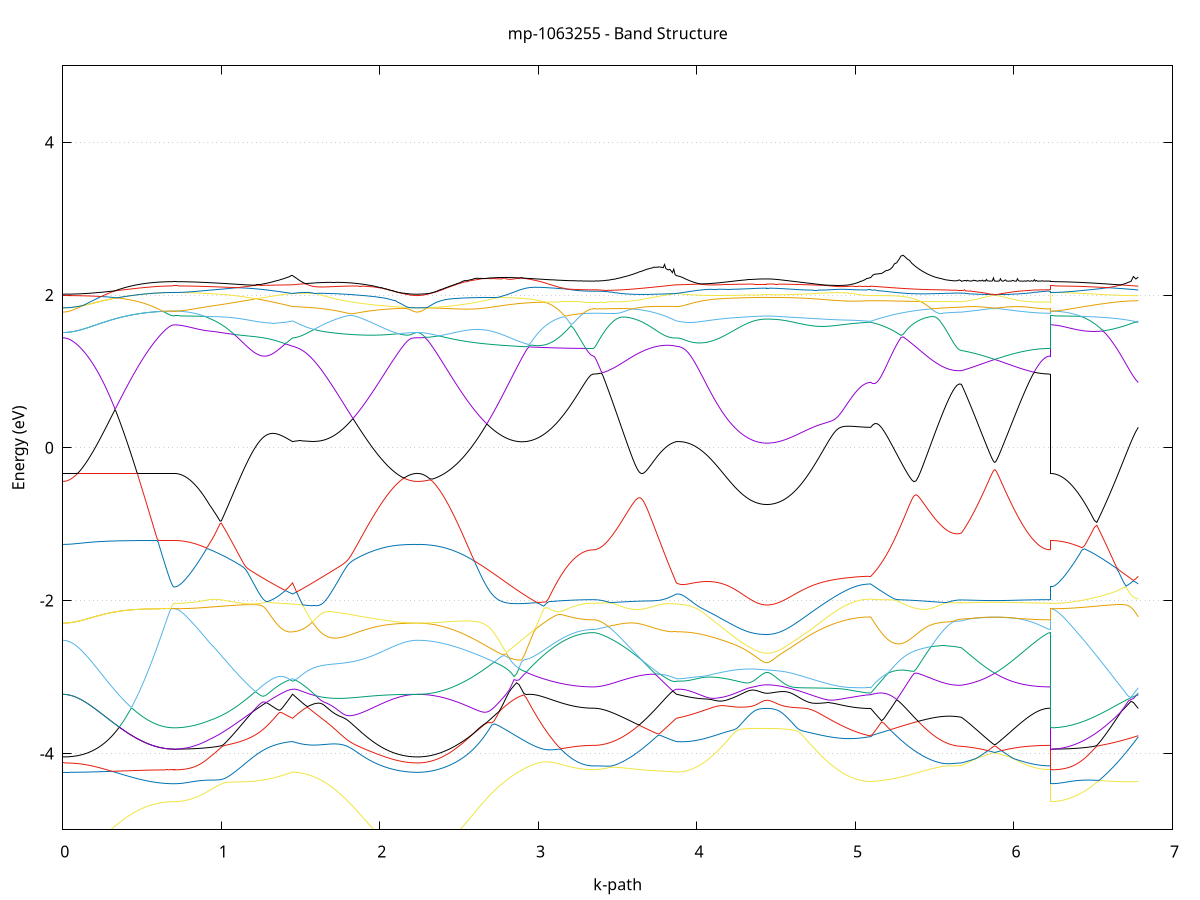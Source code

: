 set title 'mp-1063255 - Band Structure'
set xlabel 'k-path'
set ylabel 'Energy (eV)'
set grid y
set yrange [-5:5]
set terminal png size 800,600
set output 'mp-1063255_bands_gnuplot.png'
plot '-' using 1:2 with lines notitle, '-' using 1:2 with lines notitle, '-' using 1:2 with lines notitle, '-' using 1:2 with lines notitle, '-' using 1:2 with lines notitle, '-' using 1:2 with lines notitle, '-' using 1:2 with lines notitle, '-' using 1:2 with lines notitle, '-' using 1:2 with lines notitle, '-' using 1:2 with lines notitle, '-' using 1:2 with lines notitle, '-' using 1:2 with lines notitle, '-' using 1:2 with lines notitle, '-' using 1:2 with lines notitle, '-' using 1:2 with lines notitle, '-' using 1:2 with lines notitle, '-' using 1:2 with lines notitle, '-' using 1:2 with lines notitle, '-' using 1:2 with lines notitle, '-' using 1:2 with lines notitle, '-' using 1:2 with lines notitle, '-' using 1:2 with lines notitle, '-' using 1:2 with lines notitle, '-' using 1:2 with lines notitle
0.000000 -32.705851
0.006329 -32.705851
0.012658 -32.705851
0.018988 -32.705851
0.025317 -32.705851
0.031646 -32.705851
0.037975 -32.705851
0.044305 -32.705751
0.050634 -32.705751
0.056963 -32.705751
0.063292 -32.705751
0.069622 -32.705651
0.075951 -32.705651
0.082280 -32.705551
0.088609 -32.705551
0.094939 -32.705451
0.101268 -32.705451
0.107597 -32.705351
0.113926 -32.705351
0.120255 -32.705251
0.126585 -32.705251
0.132914 -32.705151
0.139243 -32.705051
0.145572 -32.704951
0.151902 -32.704951
0.158231 -32.704851
0.164560 -32.704751
0.170889 -32.704651
0.177219 -32.704551
0.183548 -32.704451
0.189877 -32.704351
0.196206 -32.704351
0.202536 -32.704251
0.208865 -32.704151
0.215194 -32.704051
0.221523 -32.703951
0.227852 -32.703851
0.234182 -32.703751
0.240511 -32.703551
0.246840 -32.703451
0.253169 -32.703351
0.259499 -32.703251
0.265828 -32.703151
0.272157 -32.703051
0.278486 -32.702951
0.284816 -32.702751
0.291145 -32.702651
0.297474 -32.702551
0.303803 -32.702451
0.310133 -32.702351
0.316462 -32.702251
0.322791 -32.702051
0.329120 -32.701951
0.335449 -32.701851
0.341779 -32.701751
0.348108 -32.701551
0.354437 -32.701451
0.360766 -32.701351
0.367096 -32.701251
0.373425 -32.701151
0.379754 -32.700951
0.386083 -32.700851
0.392413 -32.700751
0.398742 -32.700651
0.405071 -32.700451
0.411400 -32.700351
0.417730 -32.700251
0.424059 -32.700151
0.430388 -32.700051
0.436717 -32.699951
0.443046 -32.699751
0.449376 -32.699651
0.455705 -32.699551
0.462034 -32.699451
0.468363 -32.699351
0.474693 -32.699251
0.481022 -32.699151
0.487351 -32.699051
0.493680 -32.698951
0.500010 -32.698851
0.506339 -32.698751
0.512668 -32.698651
0.518997 -32.698551
0.525327 -32.698451
0.531656 -32.698451
0.537985 -32.698351
0.544314 -32.698251
0.550643 -32.698151
0.556973 -32.698151
0.563302 -32.698051
0.569631 -32.697951
0.575960 -32.697851
0.582290 -32.697851
0.588619 -32.697751
0.594948 -32.697651
0.601277 -32.697651
0.607607 -32.697551
0.613936 -32.697551
0.620265 -32.697451
0.626594 -32.697451
0.632924 -32.697451
0.639253 -32.697351
0.645582 -32.697351
0.651911 -32.697351
0.658240 -32.697251
0.664570 -32.697251
0.670899 -32.697251
0.677228 -32.697251
0.683557 -32.697251
0.689887 -32.697251
0.696216 -32.697251
0.702545 -32.697151
0.702545 -32.697151
0.712224 -32.697151
0.721903 -32.697151
0.731582 -32.697151
0.741261 -32.697051
0.750940 -32.696951
0.760619 -32.696851
0.770297 -32.696651
0.779976 -32.696551
0.789655 -32.696351
0.799334 -32.696151
0.809013 -32.695851
0.818692 -32.695651
0.828371 -32.695351
0.838050 -32.695151
0.847729 -32.694751
0.857408 -32.694451
0.867086 -32.694151
0.876765 -32.693751
0.886444 -32.693351
0.896123 -32.692951
0.905802 -32.692551
0.915481 -32.692151
0.925160 -32.691651
0.925160 -32.691651
0.933484 -32.691351
0.941809 -32.690951
0.950133 -32.690651
0.958458 -32.690251
0.966782 -32.689851
0.975107 -32.689451
0.983431 -32.689151
0.991756 -32.688751
1.000080 -32.688351
1.008405 -32.687951
1.016729 -32.687451
1.025054 -32.687051
1.033378 -32.686651
1.041703 -32.686251
1.050027 -32.685751
1.058352 -32.685351
1.066677 -32.684851
1.075001 -32.684451
1.083326 -32.683951
1.091650 -32.683551
1.099975 -32.683051
1.108299 -32.682551
1.116624 -32.682051
1.124948 -32.681551
1.133273 -32.681051
1.141597 -32.680551
1.149922 -32.680051
1.158246 -32.679551
1.166571 -32.679051
1.174895 -32.678551
1.183220 -32.678051
1.191544 -32.677551
1.199869 -32.677051
1.208193 -32.676451
1.216518 -32.675951
1.224842 -32.675451
1.233167 -32.674851
1.241491 -32.674351
1.249816 -32.673851
1.258140 -32.673251
1.266465 -32.672751
1.274789 -32.672151
1.283114 -32.671651
1.291438 -32.671051
1.299763 -32.670551
1.308087 -32.669951
1.316412 -32.669451
1.324736 -32.668851
1.333061 -32.668351
1.341385 -32.667751
1.349710 -32.667151
1.358034 -32.666651
1.366359 -32.666051
1.374683 -32.665551
1.383008 -32.664951
1.391332 -32.664451
1.399657 -32.663851
1.407981 -32.663351
1.416306 -32.662751
1.424630 -32.662251
1.432955 -32.661651
1.441279 -32.661151
1.449604 -32.660551
1.449604 -32.660551
1.457899 -32.661151
1.466193 -32.661751
1.474488 -32.662351
1.482783 -32.662951
1.491077 -32.663651
1.499372 -32.664251
1.507667 -32.664851
1.515962 -32.665451
1.524256 -32.666151
1.532551 -32.666751
1.540846 -32.667451
1.549140 -32.668051
1.557435 -32.668751
1.565730 -32.669351
1.574025 -32.670051
1.582319 -32.670651
1.590614 -32.671351
1.598909 -32.671951
1.607203 -32.672651
1.615498 -32.673351
1.623793 -32.673951
1.632088 -32.674651
1.640382 -32.675251
1.648677 -32.675951
1.656972 -32.676651
1.665266 -32.677251
1.673561 -32.677951
1.681856 -32.678551
1.690151 -32.679251
1.698445 -32.679851
1.706740 -32.680551
1.715035 -32.681251
1.723329 -32.681851
1.731624 -32.682451
1.739919 -32.683151
1.748214 -32.683751
1.756508 -32.684451
1.764803 -32.685051
1.773098 -32.685651
1.781392 -32.686251
1.789687 -32.686851
1.797982 -32.687551
1.806277 -32.688151
1.814571 -32.688751
1.822866 -32.689251
1.831161 -32.689851
1.839455 -32.690451
1.847750 -32.691051
1.856045 -32.691651
1.864340 -32.692151
1.872634 -32.692751
1.880929 -32.693251
1.889224 -32.693751
1.897519 -32.694351
1.905813 -32.694851
1.914108 -32.695351
1.922403 -32.695851
1.930697 -32.696351
1.938992 -32.696851
1.947287 -32.697251
1.955582 -32.697751
1.963876 -32.698151
1.972171 -32.698651
1.980466 -32.699051
1.988760 -32.699451
1.997055 -32.699851
2.005350 -32.700251
2.013645 -32.700651
2.021939 -32.701051
2.030234 -32.701351
2.038529 -32.701751
2.046823 -32.702051
2.055118 -32.702351
2.063413 -32.702651
2.071708 -32.702951
2.080002 -32.703251
2.088297 -32.703551
2.096592 -32.703751
2.104886 -32.704051
2.113181 -32.704251
2.121476 -32.704451
2.129771 -32.704651
2.138065 -32.704851
2.146360 -32.704951
2.154655 -32.705151
2.162949 -32.705251
2.171244 -32.705451
2.179539 -32.705551
2.187834 -32.705651
2.196128 -32.705751
2.204423 -32.705751
2.212718 -32.705851
2.221012 -32.705851
2.229307 -32.705851
2.237602 -32.705851
2.237602 -32.705851
2.253216 -32.705851
2.268829 -32.705751
2.284443 -32.705551
2.300057 -32.705351
2.315670 -32.705051
2.331284 -32.704751
2.346898 -32.704251
2.362512 -32.703851
2.378125 -32.703251
2.393739 -32.702651
2.409353 -32.702051
2.424966 -32.701251
2.440580 -32.700551
2.456194 -32.699751
2.471807 -32.698851
2.487421 -32.697851
2.503035 -32.696951
2.518649 -32.695851
2.534262 -32.694851
2.549876 -32.693751
2.565490 -32.692551
2.581103 -32.691351
2.596717 -32.690151
2.612331 -32.688851
2.627945 -32.687551
2.643558 -32.686251
2.659172 -32.684851
2.674786 -32.683551
2.690399 -32.682151
2.706013 -32.680751
2.721627 -32.679251
2.737240 -32.677851
2.752854 -32.676351
2.768468 -32.674951
2.784082 -32.673451
2.799695 -32.672051
2.815309 -32.670551
2.830923 -32.669051
2.846536 -32.667651
2.862150 -32.666251
2.877764 -32.664751
2.893378 -32.663351
2.908991 -32.661951
2.924605 -32.660651
2.940219 -32.659251
2.955832 -32.657951
2.971446 -32.656651
2.987060 -32.655451
3.002674 -32.654151
3.018287 -32.653051
3.033901 -32.651851
3.049515 -32.650751
3.065128 -32.649651
3.080742 -32.648651
3.096356 -32.647751
3.111969 -32.646751
3.127583 -32.645951
3.143197 -32.645051
3.158811 -32.644351
3.174424 -32.643651
3.190038 -32.642951
3.205652 -32.642351
3.221265 -32.641851
3.236879 -32.641351
3.252493 -32.640951
3.268107 -32.640551
3.283720 -32.640351
3.299334 -32.640051
3.314948 -32.639951
3.330561 -32.639851
3.346175 -32.639751
3.346175 -32.639851
3.354500 -32.639851
3.362824 -32.639851
3.371149 -32.639851
3.379473 -32.639851
3.387798 -32.639951
3.396122 -32.639951
3.404447 -32.640051
3.412771 -32.640151
3.421096 -32.640251
3.429420 -32.640351
3.437745 -32.640451
3.446069 -32.640651
3.454394 -32.640751
3.462718 -32.640851
3.471043 -32.641051
3.479367 -32.641251
3.487692 -32.641451
3.496016 -32.641651
3.504341 -32.641851
3.512665 -32.642051
3.520990 -32.642251
3.529314 -32.642551
3.537639 -32.642751
3.545963 -32.643051
3.554288 -32.643251
3.562612 -32.643551
3.570937 -32.643851
3.579261 -32.644151
3.587586 -32.644451
3.595910 -32.644851
3.604235 -32.645151
3.612559 -32.645451
3.620884 -32.645851
3.629208 -32.646251
3.637533 -32.646551
3.645857 -32.646951
3.654182 -32.647351
3.662506 -32.647751
3.670831 -32.648151
3.679155 -32.648651
3.687480 -32.649051
3.695804 -32.649451
3.704129 -32.649951
3.712453 -32.650351
3.720778 -32.650851
3.729102 -32.651351
3.737427 -32.651851
3.745751 -32.652251
3.754076 -32.652851
3.762400 -32.653351
3.770725 -32.653851
3.779049 -32.654351
3.787374 -32.654851
3.795698 -32.655451
3.804023 -32.655951
3.812347 -32.656551
3.820672 -32.657051
3.828996 -32.657651
3.837321 -32.658251
3.845645 -32.658751
3.853970 -32.659351
3.862294 -32.659951
3.870619 -32.660551
3.870619 -32.660551
3.885228 -32.660851
3.899836 -32.661051
3.914445 -32.661351
3.929053 -32.661651
3.943662 -32.661951
3.958271 -32.662251
3.972879 -32.662651
3.987488 -32.662951
4.002096 -32.663251
4.016705 -32.663651
4.031314 -32.663951
4.045922 -32.664351
4.060531 -32.664651
4.075140 -32.664951
4.089748 -32.665351
4.104357 -32.665651
4.118965 -32.666051
4.133574 -32.666351
4.148183 -32.666651
4.162791 -32.666951
4.177400 -32.667351
4.192008 -32.667651
4.206617 -32.667851
4.221226 -32.668151
4.235834 -32.668451
4.250443 -32.668651
4.265051 -32.668951
4.279660 -32.669151
4.294269 -32.669351
4.308877 -32.669551
4.323486 -32.669651
4.338094 -32.669851
4.352703 -32.669951
4.367312 -32.670051
4.381920 -32.670151
4.396529 -32.670251
4.411138 -32.670251
4.425746 -32.670351
4.440355 -32.670351
4.440355 -32.670351
4.448661 -32.670351
4.456968 -32.670351
4.465275 -32.670351
4.473581 -32.670251
4.481888 -32.670251
4.490194 -32.670251
4.498501 -32.670251
4.506808 -32.670251
4.515114 -32.670251
4.523421 -32.670251
4.531727 -32.670251
4.540034 -32.670251
4.548340 -32.670151
4.556647 -32.670151
4.564954 -32.670151
4.573260 -32.670151
4.581567 -32.670151
4.589873 -32.670051
4.598180 -32.670051
4.606487 -32.670051
4.614793 -32.670051
4.623100 -32.669951
4.631406 -32.669951
4.639713 -32.669951
4.648020 -32.669851
4.656326 -32.669851
4.664633 -32.669851
4.672939 -32.669751
4.681246 -32.669751
4.689553 -32.669751
4.697859 -32.669651
4.706166 -32.669651
4.714472 -32.669651
4.722779 -32.669551
4.731086 -32.669551
4.739392 -32.669551
4.747699 -32.669451
4.756005 -32.669451
4.764312 -32.669351
4.772619 -32.669351
4.780925 -32.669351
4.789232 -32.669251
4.797538 -32.669251
4.805845 -32.669251
4.814152 -32.669151
4.822458 -32.669151
4.830765 -32.669151
4.839071 -32.669051
4.847378 -32.669051
4.855684 -32.668951
4.863991 -32.668951
4.872298 -32.668951
4.880604 -32.668951
4.888911 -32.668851
4.897217 -32.668851
4.905524 -32.668851
4.913831 -32.668751
4.922137 -32.668751
4.930444 -32.668751
4.938750 -32.668651
4.947057 -32.668651
4.955364 -32.668651
4.963670 -32.668651
4.971977 -32.668651
4.980283 -32.668551
4.988590 -32.668551
4.996897 -32.668551
5.005203 -32.668551
5.013510 -32.668551
5.021816 -32.668451
5.030123 -32.668451
5.038430 -32.668451
5.046736 -32.668451
5.055043 -32.668451
5.063349 -32.668451
5.071656 -32.668451
5.079963 -32.668451
5.088269 -32.668451
5.096576 -32.668451
5.096576 -32.668451
5.110194 -32.667351
5.123812 -32.666251
5.137430 -32.665251
5.151048 -32.664151
5.164666 -32.663151
5.178284 -32.662051
5.191902 -32.661051
5.205520 -32.659951
5.219138 -32.658951
5.232756 -32.657951
5.246375 -32.656951
5.259993 -32.656051
5.273611 -32.655051
5.287229 -32.654151
5.300847 -32.653251
5.314465 -32.652351
5.328083 -32.651451
5.341701 -32.650551
5.355319 -32.649751
5.368937 -32.648951
5.382555 -32.648251
5.396173 -32.647451
5.409791 -32.646751
5.423409 -32.646051
5.437028 -32.645451
5.450646 -32.644751
5.464264 -32.644251
5.477882 -32.643651
5.491500 -32.643151
5.505118 -32.642651
5.518736 -32.642151
5.532354 -32.641751
5.545972 -32.641451
5.559590 -32.641051
5.573208 -32.640751
5.586826 -32.640551
5.600444 -32.640251
5.614062 -32.640151
5.627681 -32.639951
5.641299 -32.639851
5.654917 -32.639851
5.668535 -32.639751
5.668535 -32.639751
5.674843 -32.639751
5.681152 -32.639751
5.687461 -32.639751
5.693769 -32.639751
5.700078 -32.639751
5.706386 -32.639751
5.712695 -32.639751
5.719004 -32.639751
5.725312 -32.639751
5.731621 -32.639751
5.737929 -32.639751
5.744238 -32.639751
5.750547 -32.639751
5.756855 -32.639751
5.763164 -32.639751
5.769472 -32.639751
5.775781 -32.639751
5.782090 -32.639751
5.788398 -32.639751
5.794707 -32.639751
5.801015 -32.639751
5.807324 -32.639751
5.813633 -32.639751
5.819941 -32.639751
5.826250 -32.639751
5.832558 -32.639751
5.838867 -32.639751
5.845176 -32.639751
5.851484 -32.639751
5.857793 -32.639751
5.864101 -32.639751
5.870410 -32.639751
5.876719 -32.639751
5.883027 -32.639751
5.889336 -32.639751
5.895644 -32.639751
5.901953 -32.639751
5.908262 -32.639751
5.914570 -32.639751
5.920879 -32.639751
5.927187 -32.639751
5.933496 -32.639751
5.939805 -32.639751
5.946113 -32.639751
5.952422 -32.639751
5.958730 -32.639751
5.965039 -32.639751
5.971348 -32.639751
5.977656 -32.639751
5.983965 -32.639751
5.990273 -32.639751
5.996582 -32.639751
6.002891 -32.639751
6.009199 -32.639751
6.015508 -32.639751
6.021816 -32.639751
6.028125 -32.639751
6.034434 -32.639751
6.040742 -32.639751
6.047051 -32.639751
6.053359 -32.639751
6.059668 -32.639751
6.065977 -32.639751
6.072285 -32.639751
6.078594 -32.639751
6.084902 -32.639751
6.091211 -32.639751
6.097520 -32.639751
6.103828 -32.639751
6.110137 -32.639751
6.116445 -32.639751
6.122754 -32.639751
6.129063 -32.639751
6.135371 -32.639751
6.141680 -32.639751
6.147988 -32.639751
6.154297 -32.639751
6.160606 -32.639751
6.166914 -32.639751
6.173223 -32.639751
6.179531 -32.639751
6.185840 -32.639751
6.192149 -32.639751
6.198457 -32.639751
6.204766 -32.639751
6.211074 -32.639751
6.217383 -32.639751
6.223692 -32.639751
6.230000 -32.639851
6.230000 -32.697151
6.245397 -32.697151
6.260794 -32.697051
6.276191 -32.696951
6.291588 -32.696751
6.306985 -32.696551
6.322381 -32.696251
6.337778 -32.695851
6.353175 -32.695451
6.368572 -32.695051
6.383969 -32.694551
6.399366 -32.693951
6.414762 -32.693351
6.430159 -32.692651
6.445556 -32.691951
6.460953 -32.691251
6.476350 -32.690451
6.491747 -32.689651
6.507144 -32.688751
6.522540 -32.687851
6.537937 -32.686951
6.553334 -32.685951
6.568731 -32.684951
6.584128 -32.683851
6.599525 -32.682851
6.614922 -32.681751
6.630318 -32.680551
6.645715 -32.679451
6.661112 -32.678251
6.676509 -32.677051
6.691906 -32.675851
6.707303 -32.674651
6.722699 -32.673451
6.738096 -32.672151
6.753493 -32.670951
6.768890 -32.669651
6.784287 -32.668451
e
0.000000 -16.579751
0.006329 -16.579751
0.012658 -16.579851
0.018988 -16.579951
0.025317 -16.580151
0.031646 -16.580351
0.037975 -16.580651
0.044305 -16.581051
0.050634 -16.581451
0.056963 -16.581851
0.063292 -16.582351
0.069622 -16.582951
0.075951 -16.583451
0.082280 -16.584151
0.088609 -16.584851
0.094939 -16.585551
0.101268 -16.586351
0.107597 -16.587251
0.113926 -16.588051
0.120255 -16.589051
0.126585 -16.589951
0.132914 -16.591051
0.139243 -16.592051
0.145572 -16.593151
0.151902 -16.594351
0.158231 -16.595551
0.164560 -16.596751
0.170889 -16.597951
0.177219 -16.599251
0.183548 -16.600651
0.189877 -16.601951
0.196206 -16.603351
0.202536 -16.604851
0.208865 -16.606251
0.215194 -16.607751
0.221523 -16.609351
0.227852 -16.610851
0.234182 -16.612451
0.240511 -16.614051
0.246840 -16.615651
0.253169 -16.617351
0.259499 -16.619051
0.265828 -16.620751
0.272157 -16.622451
0.278486 -16.624151
0.284816 -16.625851
0.291145 -16.627651
0.297474 -16.629451
0.303803 -16.631151
0.310133 -16.632951
0.316462 -16.634751
0.322791 -16.636551
0.329120 -16.638351
0.335449 -16.640251
0.341779 -16.642051
0.348108 -16.643851
0.354437 -16.645651
0.360766 -16.647451
0.367096 -16.649251
0.373425 -16.651051
0.379754 -16.652851
0.386083 -16.654651
0.392413 -16.656451
0.398742 -16.658251
0.405071 -16.659951
0.411400 -16.661751
0.417730 -16.663451
0.424059 -16.665151
0.430388 -16.666851
0.436717 -16.668551
0.443046 -16.670251
0.449376 -16.671851
0.455705 -16.673451
0.462034 -16.675051
0.468363 -16.676651
0.474693 -16.678151
0.481022 -16.679651
0.487351 -16.681151
0.493680 -16.682651
0.500010 -16.684051
0.506339 -16.685451
0.512668 -16.686751
0.518997 -16.688151
0.525327 -16.689451
0.531656 -16.690651
0.537985 -16.691851
0.544314 -16.693051
0.550643 -16.694151
0.556973 -16.695251
0.563302 -16.696351
0.569631 -16.697351
0.575960 -16.698351
0.582290 -16.699251
0.588619 -16.700151
0.594948 -16.701051
0.601277 -16.701751
0.607607 -16.702551
0.613936 -16.703251
0.620265 -16.703951
0.626594 -16.704551
0.632924 -16.705151
0.639253 -16.705651
0.645582 -16.706051
0.651911 -16.706551
0.658240 -16.706851
0.664570 -16.707251
0.670899 -16.707451
0.677228 -16.707751
0.683557 -16.707851
0.689887 -16.708051
0.696216 -16.708051
0.702545 -16.708151
0.702545 -16.708151
0.712224 -16.708051
0.721903 -16.707951
0.731582 -16.707851
0.741261 -16.707551
0.750940 -16.707251
0.760619 -16.706951
0.770297 -16.706551
0.779976 -16.706051
0.789655 -16.705451
0.799334 -16.704851
0.809013 -16.704151
0.818692 -16.703451
0.828371 -16.702651
0.838050 -16.701751
0.847729 -16.700851
0.857408 -16.699851
0.867086 -16.698751
0.876765 -16.697651
0.886444 -16.696551
0.896123 -16.695351
0.905802 -16.694051
0.915481 -16.692751
0.925160 -16.691351
0.925160 -16.691351
0.933484 -16.690351
0.941809 -16.689251
0.950133 -16.688051
0.958458 -16.686951
0.966782 -16.685651
0.975107 -16.684451
0.983431 -16.683151
0.991756 -16.681751
1.000080 -16.680351
1.008405 -16.678951
1.016729 -16.677451
1.025054 -16.675951
1.033378 -16.674451
1.041703 -16.672951
1.050027 -16.671351
1.058352 -16.669751
1.066677 -16.668051
1.075001 -16.666451
1.083326 -16.664751
1.091650 -16.663051
1.099975 -16.661351
1.108299 -16.659651
1.116624 -16.657951
1.124948 -16.656251
1.133273 -16.654551
1.141597 -16.652851
1.149922 -16.651151
1.158246 -16.649551
1.166571 -16.647951
1.174895 -16.646351
1.183220 -16.644951
1.191544 -16.643651
1.199869 -16.642551
1.208193 -16.641751
1.216518 -16.641351
1.224842 -16.641351
1.233167 -16.642051
1.241491 -16.643351
1.249816 -16.647051
1.258140 -16.651151
1.266465 -16.655151
1.274789 -16.659151
1.283114 -16.663251
1.291438 -16.667251
1.299763 -16.671251
1.308087 -16.675151
1.316412 -16.679151
1.324736 -16.683051
1.333061 -16.686951
1.341385 -16.690851
1.349710 -16.694651
1.358034 -16.698551
1.366359 -16.702251
1.374683 -16.706051
1.383008 -16.709751
1.391332 -16.713451
1.399657 -16.717151
1.407981 -16.720751
1.416306 -16.724251
1.424630 -16.727851
1.432955 -16.731351
1.441279 -16.734751
1.449604 -16.738151
1.449604 -16.738151
1.457899 -16.734051
1.466193 -16.729951
1.474488 -16.726651
1.482783 -16.723751
1.491077 -16.720851
1.499372 -16.717951
1.507667 -16.715051
1.515962 -16.712051
1.524256 -16.709051
1.532551 -16.706051
1.540846 -16.702951
1.549140 -16.699851
1.557435 -16.696751
1.565730 -16.693651
1.574025 -16.690551
1.582319 -16.687351
1.590614 -16.684251
1.598909 -16.681051
1.607203 -16.677851
1.615498 -16.674651
1.623793 -16.671451
1.632088 -16.668251
1.640382 -16.665051
1.648677 -16.661851
1.656972 -16.658551
1.665266 -16.655351
1.673561 -16.652151
1.681856 -16.648951
1.690151 -16.645851
1.698445 -16.642651
1.706740 -16.639551
1.715035 -16.636451
1.723329 -16.633451
1.731624 -16.630451
1.739919 -16.627551
1.748214 -16.624651
1.756508 -16.621951
1.764803 -16.619251
1.773098 -16.616651
1.781392 -16.614251
1.789687 -16.611951
1.797982 -16.609751
1.806277 -16.607751
1.814571 -16.605951
1.822866 -16.604251
1.831161 -16.602651
1.839455 -16.601251
1.847750 -16.599951
1.856045 -16.598751
1.864340 -16.597651
1.872634 -16.596651
1.880929 -16.595751
1.889224 -16.594951
1.897519 -16.594151
1.905813 -16.593351
1.914108 -16.592651
1.922403 -16.591951
1.930697 -16.591351
1.938992 -16.590651
1.947287 -16.590051
1.955582 -16.589551
1.963876 -16.588951
1.972171 -16.588451
1.980466 -16.587951
1.988760 -16.587451
1.997055 -16.586951
2.005350 -16.586451
2.013645 -16.586051
2.021939 -16.585551
2.030234 -16.585151
2.038529 -16.584751
2.046823 -16.584351
2.055118 -16.583951
2.063413 -16.583651
2.071708 -16.583251
2.080002 -16.582951
2.088297 -16.582651
2.096592 -16.582351
2.104886 -16.582051
2.113181 -16.581751
2.121476 -16.581451
2.129771 -16.581251
2.138065 -16.581051
2.146360 -16.580851
2.154655 -16.580651
2.162949 -16.580451
2.171244 -16.580351
2.179539 -16.580151
2.187834 -16.580051
2.196128 -16.579951
2.204423 -16.579851
2.212718 -16.579851
2.221012 -16.579751
2.229307 -16.579751
2.237602 -16.579751
2.237602 -16.579751
2.253216 -16.579751
2.268829 -16.579651
2.284443 -16.579551
2.300057 -16.579451
2.315670 -16.579251
2.331284 -16.579051
2.346898 -16.578851
2.362512 -16.578551
2.378125 -16.578251
2.393739 -16.577851
2.409353 -16.577451
2.424966 -16.577051
2.440580 -16.576651
2.456194 -16.576151
2.471807 -16.575651
2.487421 -16.575051
2.503035 -16.574551
2.518649 -16.573951
2.534262 -16.573251
2.549876 -16.572651
2.565490 -16.579851
2.581103 -16.588051
2.596717 -16.596351
2.612331 -16.604951
2.627945 -16.613651
2.643558 -16.622451
2.659172 -16.631351
2.674786 -16.640451
2.690399 -16.649551
2.706013 -16.658651
2.721627 -16.667851
2.737240 -16.677051
2.752854 -16.686151
2.768468 -16.695351
2.784082 -16.704451
2.799695 -16.713451
2.815309 -16.722451
2.830923 -16.731351
2.846536 -16.740051
2.862150 -16.748751
2.877764 -16.757251
2.893378 -16.765551
2.908991 -16.773651
2.924605 -16.781651
2.940219 -16.789451
2.955832 -16.797051
2.971446 -16.804351
2.987060 -16.811551
3.002674 -16.818351
3.018287 -16.825051
3.033901 -16.831451
3.049515 -16.837551
3.065128 -16.843351
3.080742 -16.848951
3.096356 -16.854251
3.111969 -16.859251
3.127583 -16.863951
3.143197 -16.868351
3.158811 -16.872451
3.174424 -16.876151
3.190038 -16.879651
3.205652 -16.882751
3.221265 -16.885551
3.236879 -16.888051
3.252493 -16.890251
3.268107 -16.892051
3.283720 -16.893551
3.299334 -16.894751
3.314948 -16.895551
3.330561 -16.896051
3.346175 -16.896251
3.346175 -16.896251
3.354500 -16.896251
3.362824 -16.896051
3.371149 -16.895851
3.379473 -16.895451
3.387798 -16.895051
3.396122 -16.894551
3.404447 -16.893951
3.412771 -16.893251
3.421096 -16.892451
3.429420 -16.891551
3.437745 -16.890551
3.446069 -16.889451
3.454394 -16.888251
3.462718 -16.886951
3.471043 -16.885651
3.479367 -16.884151
3.487692 -16.882651
3.496016 -16.881051
3.504341 -16.879351
3.512665 -16.877551
3.520990 -16.875651
3.529314 -16.873651
3.537639 -16.871651
3.545963 -16.869551
3.554288 -16.867251
3.562612 -16.865051
3.570937 -16.862651
3.579261 -16.860151
3.587586 -16.857651
3.595910 -16.855051
3.604235 -16.852451
3.612559 -16.849651
3.620884 -16.846851
3.629208 -16.843951
3.637533 -16.841051
3.645857 -16.838051
3.654182 -16.834951
3.662506 -16.831751
3.670831 -16.828551
3.679155 -16.825351
3.687480 -16.822051
3.695804 -16.818651
3.704129 -16.815251
3.712453 -16.811751
3.720778 -16.808251
3.729102 -16.804651
3.737427 -16.800951
3.745751 -16.797351
3.754076 -16.793651
3.762400 -16.789851
3.770725 -16.786051
3.779049 -16.782251
3.787374 -16.778351
3.795698 -16.774451
3.804023 -16.770551
3.812347 -16.766551
3.820672 -16.762551
3.828996 -16.758551
3.837321 -16.754551
3.845645 -16.750451
3.853970 -16.746351
3.862294 -16.742251
3.870619 -16.738151
3.870619 -16.738151
3.885228 -16.744351
3.899836 -16.751951
3.914445 -16.759551
3.929053 -16.767051
3.943662 -16.774551
3.958271 -16.781851
3.972879 -16.789051
3.987488 -16.796251
4.002096 -16.803251
4.016705 -16.810151
4.031314 -16.816851
4.045922 -16.823451
4.060531 -16.829851
4.075140 -16.836151
4.089748 -16.842251
4.104357 -16.848151
4.118965 -16.853951
4.133574 -16.859451
4.148183 -16.864751
4.162791 -16.869851
4.177400 -16.874751
4.192008 -16.879451
4.206617 -16.883951
4.221226 -16.888151
4.235834 -16.892051
4.250443 -16.895751
4.265051 -16.899251
4.279660 -16.902451
4.294269 -16.905451
4.308877 -16.908051
4.323486 -16.910451
4.338094 -16.912551
4.352703 -16.914451
4.367312 -16.916051
4.381920 -16.917351
4.396529 -16.918351
4.411138 -16.919051
4.425746 -16.919451
4.440355 -16.919551
4.440355 -16.919551
4.448661 -16.919551
4.456968 -16.919351
4.465275 -16.919151
4.473581 -16.918751
4.481888 -16.918351
4.490194 -16.917751
4.498501 -16.917151
4.506808 -16.916351
4.515114 -16.915551
4.523421 -16.914551
4.531727 -16.913551
4.540034 -16.912351
4.548340 -16.911151
4.556647 -16.909851
4.564954 -16.908351
4.573260 -16.906851
4.581567 -16.905251
4.589873 -16.903451
4.598180 -16.901651
4.606487 -16.899751
4.614793 -16.897751
4.623100 -16.895751
4.631406 -16.893551
4.639713 -16.891251
4.648020 -16.888951
4.656326 -16.886451
4.664633 -16.883951
4.672939 -16.881351
4.681246 -16.878651
4.689553 -16.875851
4.697859 -16.873051
4.706166 -16.870051
4.714472 -16.867051
4.722779 -16.863951
4.731086 -16.860851
4.739392 -16.857651
4.747699 -16.854251
4.756005 -16.850951
4.764312 -16.847451
4.772619 -16.843951
4.780925 -16.840351
4.789232 -16.836751
4.797538 -16.833051
4.805845 -16.829251
4.814152 -16.825451
4.822458 -16.821551
4.830765 -16.817651
4.839071 -16.813651
4.847378 -16.809551
4.855684 -16.805451
4.863991 -16.801351
4.872298 -16.797151
4.880604 -16.792951
4.888911 -16.788651
4.897217 -16.784351
4.905524 -16.779951
4.913831 -16.775651
4.922137 -16.771151
4.930444 -16.766751
4.938750 -16.762251
4.947057 -16.757751
4.955364 -16.753251
4.963670 -16.748651
4.971977 -16.744151
4.980283 -16.739551
4.988590 -16.734951
4.996897 -16.730351
5.005203 -16.725751
5.013510 -16.721151
5.021816 -16.716651
5.030123 -16.712151
5.038430 -16.707651
5.046736 -16.703251
5.055043 -16.698951
5.063349 -16.694951
5.071656 -16.691251
5.079963 -16.688051
5.088269 -16.685851
5.096576 -16.685051
5.096576 -16.685051
5.110194 -16.693151
5.123812 -16.701151
5.137430 -16.709251
5.151048 -16.717251
5.164666 -16.725151
5.178284 -16.732951
5.191902 -16.740751
5.205520 -16.748351
5.219138 -16.755851
5.232756 -16.763351
5.246375 -16.770551
5.259993 -16.777751
5.273611 -16.784751
5.287229 -16.791551
5.300847 -16.798251
5.314465 -16.804751
5.328083 -16.811051
5.341701 -16.817151
5.355319 -16.823051
5.368937 -16.828751
5.382555 -16.834151
5.396173 -16.839451
5.409791 -16.844451
5.423409 -16.849251
5.437028 -16.853751
5.450646 -16.858051
5.464264 -16.862051
5.477882 -16.865851
5.491500 -16.869351
5.505118 -16.872551
5.518736 -16.875551
5.532354 -16.878251
5.545972 -16.880651
5.559590 -16.882851
5.573208 -16.884651
5.586826 -16.886251
5.600444 -16.887551
5.614062 -16.888551
5.627681 -16.889251
5.641299 -16.889651
5.654917 -16.889751
5.668535 -16.889551
5.668535 -16.889551
5.674843 -16.889051
5.681152 -16.888351
5.687461 -16.887751
5.693769 -16.887151
5.700078 -16.886451
5.706386 -16.885751
5.712695 -16.885051
5.719004 -16.884351
5.725312 -16.883551
5.731621 -16.882751
5.737929 -16.881951
5.744238 -16.881151
5.750547 -16.880351
5.756855 -16.879551
5.763164 -16.878751
5.769472 -16.877851
5.775781 -16.876951
5.782090 -16.876051
5.788398 -16.875151
5.794707 -16.874251
5.801015 -16.873351
5.807324 -16.872451
5.813633 -16.871451
5.819941 -16.870551
5.826250 -16.869551
5.832558 -16.868651
5.838867 -16.867651
5.845176 -16.866651
5.851484 -16.865651
5.857793 -16.864751
5.864101 -16.863751
5.870410 -16.862751
5.876719 -16.861751
5.883027 -16.862151
5.889336 -16.863051
5.895644 -16.864051
5.901953 -16.865051
5.908262 -16.866051
5.914570 -16.867051
5.920879 -16.867951
5.927187 -16.868951
5.933496 -16.869951
5.939805 -16.870851
5.946113 -16.871851
5.952422 -16.872751
5.958730 -16.873651
5.965039 -16.874651
5.971348 -16.875551
5.977656 -16.876451
5.983965 -16.877251
5.990273 -16.878151
5.996582 -16.879051
6.002891 -16.879851
6.009199 -16.880651
6.015508 -16.881451
6.021816 -16.882251
6.028125 -16.883051
6.034434 -16.883851
6.040742 -16.884551
6.047051 -16.885251
6.053359 -16.885951
6.059668 -16.886651
6.065977 -16.887351
6.072285 -16.887951
6.078594 -16.888651
6.084902 -16.889251
6.091211 -16.889851
6.097520 -16.890351
6.103828 -16.890851
6.110137 -16.891451
6.116445 -16.891851
6.122754 -16.892351
6.129063 -16.892751
6.135371 -16.893251
6.141680 -16.893551
6.147988 -16.893951
6.154297 -16.894251
6.160606 -16.894651
6.166914 -16.894851
6.173223 -16.895151
6.179531 -16.895351
6.185840 -16.895551
6.192149 -16.895751
6.198457 -16.895951
6.204766 -16.896051
6.211074 -16.896151
6.217383 -16.896251
6.223692 -16.896251
6.230000 -16.896251
6.230000 -16.708151
6.245397 -16.708051
6.260794 -16.707751
6.276191 -16.707351
6.291588 -16.706751
6.306985 -16.706051
6.322381 -16.705151
6.337778 -16.704051
6.353175 -16.702851
6.368572 -16.701451
6.383969 -16.699951
6.399366 -16.698251
6.414762 -16.696451
6.430159 -16.694451
6.445556 -16.692351
6.460953 -16.690151
6.476350 -16.687751
6.491747 -16.685251
6.507144 -16.682651
6.522540 -16.679951
6.537937 -16.677151
6.553334 -16.674251
6.568731 -16.671251
6.584128 -16.668151
6.599525 -16.664951
6.614922 -16.661751
6.630318 -16.658351
6.645715 -16.655051
6.661112 -16.651551
6.676509 -16.648051
6.691906 -16.644551
6.707303 -16.641051
6.722699 -16.647051
6.738096 -16.656551
6.753493 -16.666051
6.768890 -16.675551
6.784287 -16.685051
e
0.000000 -16.484951
0.006329 -16.484951
0.012658 -16.484951
0.018988 -16.484951
0.025317 -16.484951
0.031646 -16.484851
0.037975 -16.484851
0.044305 -16.484751
0.050634 -16.484651
0.056963 -16.484651
0.063292 -16.484551
0.069622 -16.484451
0.075951 -16.484351
0.082280 -16.484151
0.088609 -16.484051
0.094939 -16.483951
0.101268 -16.483751
0.107597 -16.483651
0.113926 -16.483451
0.120255 -16.483351
0.126585 -16.483151
0.132914 -16.482951
0.139243 -16.482751
0.145572 -16.482551
0.151902 -16.482351
0.158231 -16.482151
0.164560 -16.481951
0.170889 -16.481651
0.177219 -16.481451
0.183548 -16.481251
0.189877 -16.480951
0.196206 -16.480651
0.202536 -16.480451
0.208865 -16.480151
0.215194 -16.479851
0.221523 -16.479651
0.227852 -16.479351
0.234182 -16.479051
0.240511 -16.478751
0.246840 -16.478451
0.253169 -16.478151
0.259499 -16.477851
0.265828 -16.477551
0.272157 -16.477251
0.278486 -16.476851
0.284816 -16.476551
0.291145 -16.476251
0.297474 -16.475951
0.303803 -16.475551
0.310133 -16.475251
0.316462 -16.474951
0.322791 -16.474551
0.329120 -16.474251
0.335449 -16.473951
0.341779 -16.473551
0.348108 -16.473251
0.354437 -16.472951
0.360766 -16.472551
0.367096 -16.472251
0.373425 -16.471851
0.379754 -16.471551
0.386083 -16.471251
0.392413 -16.470851
0.398742 -16.470551
0.405071 -16.470251
0.411400 -16.469851
0.417730 -16.469551
0.424059 -16.469251
0.430388 -16.468951
0.436717 -16.468651
0.443046 -16.468251
0.449376 -16.467951
0.455705 -16.467651
0.462034 -16.467351
0.468363 -16.467051
0.474693 -16.466751
0.481022 -16.466551
0.487351 -16.466251
0.493680 -16.465951
0.500010 -16.465651
0.506339 -16.465451
0.512668 -16.465151
0.518997 -16.464951
0.525327 -16.464651
0.531656 -16.464451
0.537985 -16.464151
0.544314 -16.463951
0.550643 -16.463751
0.556973 -16.463551
0.563302 -16.463351
0.569631 -16.463151
0.575960 -16.462951
0.582290 -16.462751
0.588619 -16.462651
0.594948 -16.462451
0.601277 -16.462251
0.607607 -16.462151
0.613936 -16.462051
0.620265 -16.461851
0.626594 -16.461751
0.632924 -16.461651
0.639253 -16.461551
0.645582 -16.461451
0.651911 -16.461351
0.658240 -16.461351
0.664570 -16.461251
0.670899 -16.461251
0.677228 -16.461151
0.683557 -16.461151
0.689887 -16.461151
0.696216 -16.461051
0.702545 -16.461051
0.702545 -16.461051
0.712224 -16.461151
0.721903 -16.461451
0.731582 -16.461851
0.741261 -16.462451
0.750940 -16.463251
0.760619 -16.464251
0.770297 -16.465351
0.779976 -16.466651
0.789655 -16.468051
0.799334 -16.469751
0.809013 -16.471551
0.818692 -16.473451
0.828371 -16.475551
0.838050 -16.477851
0.847729 -16.480351
0.857408 -16.482951
0.867086 -16.485651
0.876765 -16.488551
0.886444 -16.491651
0.896123 -16.494851
0.905802 -16.498151
0.915481 -16.501651
0.925160 -16.505251
0.925160 -16.505251
0.933484 -16.507951
0.941809 -16.510751
0.950133 -16.513651
0.958458 -16.516551
0.966782 -16.519551
0.975107 -16.522651
0.983431 -16.525751
0.991756 -16.528951
1.000080 -16.532151
1.008405 -16.535451
1.016729 -16.538851
1.025054 -16.542251
1.033378 -16.545751
1.041703 -16.549251
1.050027 -16.552851
1.058352 -16.556451
1.066677 -16.560051
1.075001 -16.563751
1.083326 -16.567551
1.091650 -16.571251
1.099975 -16.575151
1.108299 -16.578951
1.116624 -16.582851
1.124948 -16.586751
1.133273 -16.590651
1.141597 -16.594551
1.149922 -16.598551
1.158246 -16.602551
1.166571 -16.606551
1.174895 -16.610551
1.183220 -16.614651
1.191544 -16.618651
1.199869 -16.622651
1.208193 -16.626751
1.216518 -16.630851
1.224842 -16.634851
1.233167 -16.638951
1.241491 -16.643051
1.249816 -16.645351
1.258140 -16.647851
1.266465 -16.650651
1.274789 -16.653851
1.283114 -16.657251
1.291438 -16.660851
1.299763 -16.664451
1.308087 -16.668251
1.316412 -16.672051
1.324736 -16.675851
1.333061 -16.679751
1.341385 -16.683751
1.349710 -16.687651
1.358034 -16.691651
1.366359 -16.695551
1.374683 -16.699551
1.383008 -16.703551
1.391332 -16.707451
1.399657 -16.711451
1.407981 -16.715451
1.416306 -16.719351
1.424630 -16.723251
1.432955 -16.727251
1.441279 -16.731151
1.449604 -16.735051
1.449604 -16.735051
1.457899 -16.732251
1.466193 -16.729451
1.474488 -16.725751
1.482783 -16.721651
1.491077 -16.717451
1.499372 -16.713351
1.507667 -16.709151
1.515962 -16.704951
1.524256 -16.700851
1.532551 -16.696651
1.540846 -16.692451
1.549140 -16.688351
1.557435 -16.684251
1.565730 -16.680051
1.574025 -16.675951
1.582319 -16.671851
1.590614 -16.667751
1.598909 -16.663651
1.607203 -16.659651
1.615498 -16.655551
1.623793 -16.651551
1.632088 -16.647551
1.640382 -16.643551
1.648677 -16.639651
1.656972 -16.635751
1.665266 -16.631851
1.673561 -16.627951
1.681856 -16.624151
1.690151 -16.620351
1.698445 -16.616551
1.706740 -16.612851
1.715035 -16.609151
1.723329 -16.605551
1.731624 -16.601851
1.739919 -16.598351
1.748214 -16.594751
1.756508 -16.591251
1.764803 -16.587851
1.773098 -16.584451
1.781392 -16.581051
1.789687 -16.579151
1.797982 -16.577651
1.806277 -16.576051
1.814571 -16.574351
1.822866 -16.572451
1.831161 -16.570451
1.839455 -16.568251
1.847750 -16.566051
1.856045 -16.563651
1.864340 -16.561251
1.872634 -16.558751
1.880929 -16.556251
1.889224 -16.553651
1.897519 -16.551051
1.905813 -16.548451
1.914108 -16.545851
1.922403 -16.543251
1.930697 -16.540651
1.938992 -16.538051
1.947287 -16.535451
1.955582 -16.532951
1.963876 -16.530451
1.972171 -16.528051
1.980466 -16.525651
1.988760 -16.523251
1.997055 -16.520951
2.005350 -16.518651
2.013645 -16.516451
2.021939 -16.514351
2.030234 -16.512251
2.038529 -16.510151
2.046823 -16.508251
2.055118 -16.506351
2.063413 -16.504551
2.071708 -16.502751
2.080002 -16.501051
2.088297 -16.499451
2.096592 -16.497951
2.104886 -16.496551
2.113181 -16.495151
2.121476 -16.493851
2.129771 -16.492651
2.138065 -16.491551
2.146360 -16.490451
2.154655 -16.489551
2.162949 -16.488651
2.171244 -16.487951
2.179539 -16.487251
2.187834 -16.486651
2.196128 -16.486151
2.204423 -16.485751
2.212718 -16.485451
2.221012 -16.485151
2.229307 -16.485051
2.237602 -16.484951
2.237602 -16.484951
2.253216 -16.485251
2.268829 -16.485951
2.284443 -16.487151
2.300057 -16.488851
2.315670 -16.490951
2.331284 -16.493551
2.346898 -16.496651
2.362512 -16.500151
2.378125 -16.504051
2.393739 -16.508351
2.409353 -16.513151
2.424966 -16.518351
2.440580 -16.523851
2.456194 -16.529751
2.471807 -16.536051
2.487421 -16.542651
2.503035 -16.549551
2.518649 -16.556651
2.534262 -16.564151
2.549876 -16.571851
2.565490 -16.571951
2.581103 -16.571251
2.596717 -16.570551
2.612331 -16.575551
2.627945 -16.582451
2.643558 -16.589351
2.659172 -16.596451
2.674786 -16.603651
2.690399 -16.610951
2.706013 -16.618251
2.721627 -16.625751
2.737240 -16.633251
2.752854 -16.640751
2.768468 -16.648251
2.784082 -16.655851
2.799695 -16.663351
2.815309 -16.670851
2.830923 -16.678351
2.846536 -16.685751
2.862150 -16.693151
2.877764 -16.700451
2.893378 -16.707651
2.908991 -16.714651
2.924605 -16.721651
2.940219 -16.728451
2.955832 -16.735151
2.971446 -16.741651
2.987060 -16.748051
3.002674 -16.754151
3.018287 -16.760151
3.033901 -16.765951
3.049515 -16.771451
3.065128 -16.776851
3.080742 -16.781951
3.096356 -16.786751
3.111969 -16.791351
3.127583 -16.795751
3.143197 -16.799851
3.158811 -16.803651
3.174424 -16.807151
3.190038 -16.810451
3.205652 -16.813351
3.221265 -16.816051
3.236879 -16.818351
3.252493 -16.820451
3.268107 -16.822151
3.283720 -16.823551
3.299334 -16.824651
3.314948 -16.825451
3.330561 -16.825951
3.346175 -16.826151
3.346175 -16.826151
3.354500 -16.826051
3.362824 -16.826051
3.371149 -16.825951
3.379473 -16.825751
3.387798 -16.825551
3.396122 -16.825251
3.404447 -16.824951
3.412771 -16.824551
3.421096 -16.824151
3.429420 -16.823751
3.437745 -16.823251
3.446069 -16.822751
3.454394 -16.822151
3.462718 -16.821451
3.471043 -16.820751
3.479367 -16.820051
3.487692 -16.819251
3.496016 -16.818451
3.504341 -16.817551
3.512665 -16.816651
3.520990 -16.815651
3.529314 -16.814651
3.537639 -16.813551
3.545963 -16.812451
3.554288 -16.811351
3.562612 -16.810151
3.570937 -16.808851
3.579261 -16.807551
3.587586 -16.806251
3.595910 -16.804851
3.604235 -16.803451
3.612559 -16.801951
3.620884 -16.800451
3.629208 -16.798851
3.637533 -16.797251
3.645857 -16.795651
3.654182 -16.793951
3.662506 -16.792151
3.670831 -16.790351
3.679155 -16.788551
3.687480 -16.786651
3.695804 -16.784751
3.704129 -16.782751
3.712453 -16.780751
3.720778 -16.778751
3.729102 -16.776651
3.737427 -16.774551
3.745751 -16.772351
3.754076 -16.770151
3.762400 -16.767851
3.770725 -16.765551
3.779049 -16.763251
3.787374 -16.760851
3.795698 -16.758451
3.804023 -16.755951
3.812347 -16.753451
3.820672 -16.750951
3.828996 -16.748351
3.837321 -16.745751
3.845645 -16.743151
3.853970 -16.740451
3.862294 -16.737751
3.870619 -16.735051
3.870619 -16.735051
3.885228 -16.725851
3.899836 -16.715251
3.914445 -16.704351
3.929053 -16.693451
3.943662 -16.682551
3.958271 -16.671551
3.972879 -16.660451
3.987488 -16.649551
4.002096 -16.638651
4.016705 -16.627851
4.031314 -16.617251
4.045922 -16.607051
4.060531 -16.597651
4.075140 -16.590751
4.089748 -16.587851
4.104357 -16.586951
4.118965 -16.586551
4.133574 -16.586551
4.148183 -16.586551
4.162791 -16.586551
4.177400 -16.586651
4.192008 -16.586751
4.206617 -16.586851
4.221226 -16.586951
4.235834 -16.587051
4.250443 -16.587151
4.265051 -16.587251
4.279660 -16.587351
4.294269 -16.587451
4.308877 -16.587551
4.323486 -16.587551
4.338094 -16.587651
4.352703 -16.587751
4.367312 -16.587751
4.381920 -16.587751
4.396529 -16.587851
4.411138 -16.587851
4.425746 -16.587851
4.440355 -16.587851
4.440355 -16.587851
4.448661 -16.587851
4.456968 -16.587951
4.465275 -16.587951
4.473581 -16.588051
4.481888 -16.588251
4.490194 -16.588351
4.498501 -16.588551
4.506808 -16.588751
4.515114 -16.588951
4.523421 -16.589251
4.531727 -16.589551
4.540034 -16.589851
4.548340 -16.590151
4.556647 -16.590551
4.564954 -16.590951
4.573260 -16.591351
4.581567 -16.591751
4.589873 -16.592151
4.598180 -16.592651
4.606487 -16.593151
4.614793 -16.593651
4.623100 -16.594151
4.631406 -16.594751
4.639713 -16.595351
4.648020 -16.595851
4.656326 -16.596451
4.664633 -16.597151
4.672939 -16.597751
4.681246 -16.598351
4.689553 -16.599051
4.697859 -16.599651
4.706166 -16.600351
4.714472 -16.601051
4.722779 -16.601751
4.731086 -16.602451
4.739392 -16.603051
4.747699 -16.603851
4.756005 -16.604551
4.764312 -16.605251
4.772619 -16.605951
4.780925 -16.606651
4.789232 -16.607351
4.797538 -16.608051
4.805845 -16.608751
4.814152 -16.609451
4.822458 -16.610151
4.830765 -16.610851
4.839071 -16.611451
4.847378 -16.612151
4.855684 -16.612751
4.863991 -16.613451
4.872298 -16.614051
4.880604 -16.614651
4.888911 -16.615351
4.897217 -16.615851
4.905524 -16.616451
4.913831 -16.617051
4.922137 -16.617551
4.930444 -16.618151
4.938750 -16.618651
4.947057 -16.619151
4.955364 -16.619651
4.963670 -16.620051
4.971977 -16.620551
4.980283 -16.621051
4.988590 -16.621551
4.996897 -16.622051
5.005203 -16.622951
5.013510 -16.624651
5.021816 -16.627751
5.030123 -16.631651
5.038430 -16.635851
5.046736 -16.640051
5.055043 -16.644151
5.063349 -16.648151
5.071656 -16.651851
5.079963 -16.654951
5.088269 -16.657151
5.096576 -16.657951
5.096576 -16.657951
5.110194 -16.664751
5.123812 -16.671451
5.137430 -16.678151
5.151048 -16.684851
5.164666 -16.691351
5.178284 -16.697851
5.191902 -16.704251
5.205520 -16.710551
5.219138 -16.716751
5.232756 -16.722851
5.246375 -16.728851
5.259993 -16.734751
5.273611 -16.740451
5.287229 -16.746151
5.300847 -16.751551
5.314465 -16.756951
5.328083 -16.762151
5.341701 -16.767151
5.355319 -16.772051
5.368937 -16.776751
5.382555 -16.781251
5.396173 -16.785651
5.409791 -16.789851
5.423409 -16.793851
5.437028 -16.797751
5.450646 -16.801451
5.464264 -16.804851
5.477882 -16.808151
5.491500 -16.811251
5.505118 -16.814151
5.518736 -16.816851
5.532354 -16.819351
5.545972 -16.821651
5.559590 -16.823751
5.573208 -16.825551
5.586826 -16.827251
5.600444 -16.828751
5.614062 -16.830051
5.627681 -16.831051
5.641299 -16.831951
5.654917 -16.832551
5.668535 -16.832951
5.668535 -16.832951
5.674843 -16.833551
5.681152 -16.834151
5.687461 -16.834851
5.693769 -16.835451
5.700078 -16.836151
5.706386 -16.836851
5.712695 -16.837651
5.719004 -16.838351
5.725312 -16.839151
5.731621 -16.839951
5.737929 -16.840751
5.744238 -16.841551
5.750547 -16.842351
5.756855 -16.843151
5.763164 -16.844051
5.769472 -16.844951
5.775781 -16.845851
5.782090 -16.846751
5.788398 -16.847651
5.794707 -16.848551
5.801015 -16.849451
5.807324 -16.850451
5.813633 -16.851351
5.819941 -16.852351
5.826250 -16.853251
5.832558 -16.854251
5.838867 -16.855251
5.845176 -16.856151
5.851484 -16.857151
5.857793 -16.858151
5.864101 -16.859151
5.870410 -16.860151
5.876719 -16.861151
5.883027 -16.860751
5.889336 -16.859751
5.895644 -16.858751
5.901953 -16.857751
5.908262 -16.856851
5.914570 -16.855851
5.920879 -16.854851
5.927187 -16.853851
5.933496 -16.852951
5.939805 -16.851951
5.946113 -16.851051
5.952422 -16.850051
5.958730 -16.849151
5.965039 -16.848251
5.971348 -16.847251
5.977656 -16.846351
5.983965 -16.845451
5.990273 -16.844651
5.996582 -16.843751
6.002891 -16.842851
6.009199 -16.842051
6.015508 -16.841251
6.021816 -16.840451
6.028125 -16.839651
6.034434 -16.838851
6.040742 -16.838051
6.047051 -16.837351
6.053359 -16.836651
6.059668 -16.835951
6.065977 -16.835251
6.072285 -16.834551
6.078594 -16.833951
6.084902 -16.833351
6.091211 -16.832751
6.097520 -16.832151
6.103828 -16.831651
6.110137 -16.831151
6.116445 -16.830651
6.122754 -16.830151
6.129063 -16.829651
6.135371 -16.829251
6.141680 -16.828851
6.147988 -16.828451
6.154297 -16.828151
6.160606 -16.827851
6.166914 -16.827551
6.173223 -16.827251
6.179531 -16.827051
6.185840 -16.826851
6.192149 -16.826651
6.198457 -16.826451
6.204766 -16.826351
6.211074 -16.826251
6.217383 -16.826151
6.223692 -16.826151
6.230000 -16.826151
6.230000 -16.461051
6.245397 -16.461351
6.260794 -16.461951
6.276191 -16.463051
6.291588 -16.464551
6.306985 -16.466551
6.322381 -16.468951
6.337778 -16.471751
6.353175 -16.474951
6.368572 -16.478651
6.383969 -16.482651
6.399366 -16.487051
6.414762 -16.491851
6.430159 -16.497051
6.445556 -16.502651
6.460953 -16.508451
6.476350 -16.514751
6.491747 -16.521251
6.507144 -16.528151
6.522540 -16.535251
6.537937 -16.542651
6.553334 -16.550351
6.568731 -16.558251
6.584128 -16.566351
6.599525 -16.574751
6.614922 -16.583351
6.630318 -16.592051
6.645715 -16.600951
6.661112 -16.609951
6.676509 -16.619051
6.691906 -16.628351
6.707303 -16.637651
6.722699 -16.637451
6.738096 -16.634051
6.753493 -16.642051
6.768890 -16.650051
6.784287 -16.657951
e
0.000000 -16.484951
0.006329 -16.484951
0.012658 -16.484951
0.018988 -16.484951
0.025317 -16.484951
0.031646 -16.484851
0.037975 -16.484851
0.044305 -16.484751
0.050634 -16.484651
0.056963 -16.484651
0.063292 -16.484551
0.069622 -16.484451
0.075951 -16.484351
0.082280 -16.484151
0.088609 -16.484051
0.094939 -16.483951
0.101268 -16.483751
0.107597 -16.483651
0.113926 -16.483451
0.120255 -16.483351
0.126585 -16.483151
0.132914 -16.482951
0.139243 -16.482751
0.145572 -16.482551
0.151902 -16.482351
0.158231 -16.482151
0.164560 -16.481951
0.170889 -16.481651
0.177219 -16.481451
0.183548 -16.481251
0.189877 -16.480951
0.196206 -16.480651
0.202536 -16.480451
0.208865 -16.480151
0.215194 -16.479851
0.221523 -16.479651
0.227852 -16.479351
0.234182 -16.479051
0.240511 -16.478751
0.246840 -16.478451
0.253169 -16.478151
0.259499 -16.477851
0.265828 -16.477551
0.272157 -16.477251
0.278486 -16.476851
0.284816 -16.476551
0.291145 -16.476251
0.297474 -16.475951
0.303803 -16.475551
0.310133 -16.475251
0.316462 -16.474951
0.322791 -16.474551
0.329120 -16.474251
0.335449 -16.473951
0.341779 -16.473551
0.348108 -16.473251
0.354437 -16.472951
0.360766 -16.472551
0.367096 -16.472251
0.373425 -16.471851
0.379754 -16.471551
0.386083 -16.471251
0.392413 -16.470851
0.398742 -16.470551
0.405071 -16.470251
0.411400 -16.469851
0.417730 -16.469551
0.424059 -16.469251
0.430388 -16.468951
0.436717 -16.468651
0.443046 -16.468251
0.449376 -16.467951
0.455705 -16.467651
0.462034 -16.467351
0.468363 -16.467051
0.474693 -16.466751
0.481022 -16.466551
0.487351 -16.466251
0.493680 -16.465951
0.500010 -16.465651
0.506339 -16.465451
0.512668 -16.465151
0.518997 -16.464951
0.525327 -16.464651
0.531656 -16.464451
0.537985 -16.464151
0.544314 -16.463951
0.550643 -16.463751
0.556973 -16.463551
0.563302 -16.463351
0.569631 -16.463151
0.575960 -16.462951
0.582290 -16.462751
0.588619 -16.462651
0.594948 -16.462451
0.601277 -16.462251
0.607607 -16.462151
0.613936 -16.462051
0.620265 -16.461851
0.626594 -16.461751
0.632924 -16.461651
0.639253 -16.461551
0.645582 -16.461451
0.651911 -16.461351
0.658240 -16.461351
0.664570 -16.461251
0.670899 -16.461251
0.677228 -16.461151
0.683557 -16.461151
0.689887 -16.461151
0.696216 -16.461051
0.702545 -16.461051
0.702545 -16.461051
0.712224 -16.461151
0.721903 -16.461451
0.731582 -16.461851
0.741261 -16.462351
0.750940 -16.463051
0.760619 -16.463951
0.770297 -16.464951
0.779976 -16.466151
0.789655 -16.467551
0.799334 -16.469051
0.809013 -16.470651
0.818692 -16.472451
0.828371 -16.474451
0.838050 -16.476551
0.847729 -16.478751
0.857408 -16.481151
0.867086 -16.483651
0.876765 -16.486251
0.886444 -16.489051
0.896123 -16.491951
0.905802 -16.495051
0.915481 -16.498151
0.925160 -16.501451
0.925160 -16.501451
0.933484 -16.503951
0.941809 -16.506451
0.950133 -16.509051
0.958458 -16.511651
0.966782 -16.514351
0.975107 -16.517151
0.983431 -16.520051
0.991756 -16.522851
1.000080 -16.525851
1.008405 -16.528851
1.016729 -16.531851
1.025054 -16.534951
1.033378 -16.538151
1.041703 -16.541351
1.050027 -16.544551
1.058352 -16.547851
1.066677 -16.551251
1.075001 -16.554551
1.083326 -16.557951
1.091650 -16.561451
1.099975 -16.564851
1.108299 -16.568351
1.116624 -16.571851
1.124948 -16.575451
1.133273 -16.578951
1.141597 -16.582551
1.149922 -16.586051
1.158246 -16.589551
1.166571 -16.593051
1.174895 -16.596551
1.183220 -16.599851
1.191544 -16.603151
1.199869 -16.606251
1.208193 -16.609051
1.216518 -16.611451
1.224842 -16.613451
1.233167 -16.614851
1.241491 -16.615551
1.249816 -16.615751
1.258140 -16.615351
1.266465 -16.614651
1.274789 -16.613551
1.283114 -16.612351
1.291438 -16.610951
1.299763 -16.609451
1.308087 -16.607951
1.316412 -16.606351
1.324736 -16.604751
1.333061 -16.603151
1.341385 -16.601451
1.349710 -16.599851
1.358034 -16.598151
1.366359 -16.596551
1.374683 -16.594851
1.383008 -16.593251
1.391332 -16.591651
1.399657 -16.590051
1.407981 -16.588451
1.416306 -16.586951
1.424630 -16.585351
1.432955 -16.583851
1.441279 -16.582351
1.449604 -16.580951
1.449604 -16.580951
1.457899 -16.581551
1.466193 -16.582151
1.474488 -16.582651
1.482783 -16.583251
1.491077 -16.583751
1.499372 -16.584251
1.507667 -16.584751
1.515962 -16.585151
1.524256 -16.585551
1.532551 -16.585951
1.540846 -16.586351
1.549140 -16.586651
1.557435 -16.587051
1.565730 -16.587351
1.574025 -16.587551
1.582319 -16.587751
1.590614 -16.587951
1.598909 -16.588151
1.607203 -16.588351
1.615498 -16.588451
1.623793 -16.588451
1.632088 -16.588551
1.640382 -16.588551
1.648677 -16.588451
1.656972 -16.588451
1.665266 -16.588251
1.673561 -16.588151
1.681856 -16.587951
1.690151 -16.587751
1.698445 -16.587451
1.706740 -16.587051
1.715035 -16.586651
1.723329 -16.586151
1.731624 -16.585651
1.739919 -16.585051
1.748214 -16.584251
1.756508 -16.583451
1.764803 -16.582551
1.773098 -16.581551
1.781392 -16.580351
1.789687 -16.577751
1.797982 -16.574551
1.806277 -16.571351
1.814571 -16.568151
1.822866 -16.565051
1.831161 -16.561951
1.839455 -16.558951
1.847750 -16.556051
1.856045 -16.553151
1.864340 -16.550251
1.872634 -16.547451
1.880929 -16.544751
1.889224 -16.542051
1.897519 -16.539451
1.905813 -16.536851
1.914108 -16.534351
1.922403 -16.531851
1.930697 -16.529451
1.938992 -16.527151
1.947287 -16.524851
1.955582 -16.522651
1.963876 -16.520451
1.972171 -16.518351
1.980466 -16.516351
1.988760 -16.514351
1.997055 -16.512451
2.005350 -16.510651
2.013645 -16.508851
2.021939 -16.507151
2.030234 -16.505451
2.038529 -16.503851
2.046823 -16.502351
2.055118 -16.500851
2.063413 -16.499451
2.071708 -16.498151
2.080002 -16.496851
2.088297 -16.495651
2.096592 -16.494451
2.104886 -16.493451
2.113181 -16.492351
2.121476 -16.491451
2.129771 -16.490551
2.138065 -16.489751
2.146360 -16.488951
2.154655 -16.488251
2.162949 -16.487651
2.171244 -16.487151
2.179539 -16.486651
2.187834 -16.486151
2.196128 -16.485851
2.204423 -16.485551
2.212718 -16.485251
2.221012 -16.485151
2.229307 -16.485051
2.237602 -16.484951
2.237602 -16.484951
2.253216 -16.485151
2.268829 -16.485651
2.284443 -16.486551
2.300057 -16.487751
2.315670 -16.489351
2.331284 -16.491251
2.346898 -16.493451
2.362512 -16.496051
2.378125 -16.498951
2.393739 -16.502151
2.409353 -16.505751
2.424966 -16.509551
2.440580 -16.513651
2.456194 -16.518051
2.471807 -16.522751
2.487421 -16.527751
2.503035 -16.532951
2.518649 -16.538451
2.534262 -16.544051
2.549876 -16.550051
2.565490 -16.556151
2.581103 -16.562451
2.596717 -16.568951
2.612331 -16.569851
2.627945 -16.569151
2.643558 -16.568351
2.659172 -16.567551
2.674786 -16.566851
2.690399 -16.566051
2.706013 -16.565251
2.721627 -16.564451
2.737240 -16.563551
2.752854 -16.562751
2.768468 -16.561951
2.784082 -16.561151
2.799695 -16.560351
2.815309 -16.559551
2.830923 -16.558651
2.846536 -16.557851
2.862150 -16.557051
2.877764 -16.556351
2.893378 -16.555551
2.908991 -16.554751
2.924605 -16.554051
2.940219 -16.553251
2.955832 -16.552551
2.971446 -16.551851
2.987060 -16.551151
3.002674 -16.550451
3.018287 -16.549851
3.033901 -16.549251
3.049515 -16.548651
3.065128 -16.548051
3.080742 -16.547551
3.096356 -16.546951
3.111969 -16.546451
3.127583 -16.546051
3.143197 -16.545551
3.158811 -16.545151
3.174424 -16.544751
3.190038 -16.544451
3.205652 -16.544151
3.221265 -16.543851
3.236879 -16.543551
3.252493 -16.543351
3.268107 -16.543151
3.283720 -16.543051
3.299334 -16.542951
3.314948 -16.542851
3.330561 -16.542751
3.346175 -16.542751
3.346175 -16.542751
3.354500 -16.542751
3.362824 -16.542851
3.371149 -16.542851
3.379473 -16.543051
3.387798 -16.543151
3.396122 -16.543351
3.404447 -16.543551
3.412771 -16.543751
3.421096 -16.543951
3.429420 -16.544251
3.437745 -16.544551
3.446069 -16.544951
3.454394 -16.545351
3.462718 -16.545751
3.471043 -16.546151
3.479367 -16.546551
3.487692 -16.547051
3.496016 -16.547551
3.504341 -16.548151
3.512665 -16.548651
3.520990 -16.549251
3.529314 -16.549851
3.537639 -16.550451
3.545963 -16.551051
3.554288 -16.551751
3.562612 -16.552451
3.570937 -16.553051
3.579261 -16.553851
3.587586 -16.554551
3.595910 -16.555251
3.604235 -16.556051
3.612559 -16.556751
3.620884 -16.557551
3.629208 -16.558351
3.637533 -16.559151
3.645857 -16.559951
3.654182 -16.560751
3.662506 -16.561551
3.670831 -16.562451
3.679155 -16.563251
3.687480 -16.564051
3.695804 -16.564851
3.704129 -16.565751
3.712453 -16.566551
3.720778 -16.567351
3.729102 -16.568251
3.737427 -16.569051
3.745751 -16.569851
3.754076 -16.570651
3.762400 -16.571451
3.770725 -16.572251
3.779049 -16.573051
3.787374 -16.573851
3.795698 -16.574651
3.804023 -16.575351
3.812347 -16.576151
3.820672 -16.576851
3.828996 -16.577551
3.837321 -16.578251
3.845645 -16.578951
3.853970 -16.579651
3.862294 -16.580251
3.870619 -16.580951
3.870619 -16.580951
3.885228 -16.581151
3.899836 -16.581451
3.914445 -16.581651
3.929053 -16.581851
3.943662 -16.582151
3.958271 -16.582351
3.972879 -16.582551
3.987488 -16.582651
4.002096 -16.582851
4.016705 -16.582851
4.031314 -16.582851
4.045922 -16.582551
4.060531 -16.581451
4.075140 -16.578051
4.089748 -16.570851
4.104357 -16.561951
4.118965 -16.552551
4.133574 -16.543251
4.148183 -16.534051
4.162791 -16.525051
4.177400 -16.516451
4.192008 -16.508151
4.206617 -16.500151
4.221226 -16.492551
4.235834 -16.485251
4.250443 -16.478451
4.265051 -16.472051
4.279660 -16.466151
4.294269 -16.460651
4.308877 -16.455751
4.323486 -16.451151
4.338094 -16.447151
4.352703 -16.443751
4.367312 -16.440751
4.381920 -16.438351
4.396529 -16.436351
4.411138 -16.435051
4.425746 -16.434251
4.440355 -16.433951
4.440355 -16.433951
4.448661 -16.433951
4.456968 -16.434151
4.465275 -16.434351
4.473581 -16.434651
4.481888 -16.435051
4.490194 -16.435651
4.498501 -16.436251
4.506808 -16.436851
4.515114 -16.437651
4.523421 -16.438551
4.531727 -16.439551
4.540034 -16.440551
4.548340 -16.441751
4.556647 -16.442951
4.564954 -16.444251
4.573260 -16.445651
4.581567 -16.447151
4.589873 -16.448751
4.598180 -16.450451
4.606487 -16.452251
4.614793 -16.454051
4.623100 -16.455951
4.631406 -16.457951
4.639713 -16.460051
4.648020 -16.462251
4.656326 -16.464551
4.664633 -16.466851
4.672939 -16.469251
4.681246 -16.471751
4.689553 -16.474351
4.697859 -16.477051
4.706166 -16.479751
4.714472 -16.482551
4.722779 -16.485451
4.731086 -16.488351
4.739392 -16.491451
4.747699 -16.494451
4.756005 -16.497651
4.764312 -16.500851
4.772619 -16.504151
4.780925 -16.507551
4.789232 -16.510951
4.797538 -16.514451
4.805845 -16.517951
4.814152 -16.521651
4.822458 -16.525251
4.830765 -16.528951
4.839071 -16.532751
4.847378 -16.536651
4.855684 -16.540451
4.863991 -16.544451
4.872298 -16.548451
4.880604 -16.552451
4.888911 -16.556551
4.897217 -16.560651
4.905524 -16.564751
4.913831 -16.569051
4.922137 -16.573251
4.930444 -16.577551
4.938750 -16.581851
4.947057 -16.586151
4.955364 -16.590451
4.963670 -16.594851
4.971977 -16.599251
4.980283 -16.603651
4.988590 -16.607951
4.996897 -16.612151
5.005203 -16.616151
5.013510 -16.619251
5.021816 -16.620851
5.030123 -16.621551
5.038430 -16.622051
5.046736 -16.622351
5.055043 -16.622551
5.063349 -16.622751
5.071656 -16.622851
5.079963 -16.622951
5.088269 -16.622951
5.096576 -16.623051
5.096576 -16.623051
5.110194 -16.619951
5.123812 -16.616851
5.137430 -16.613751
5.151048 -16.610651
5.164666 -16.607651
5.178284 -16.604551
5.191902 -16.601651
5.205520 -16.598651
5.219138 -16.595751
5.232756 -16.592851
5.246375 -16.590051
5.259993 -16.587251
5.273611 -16.584551
5.287229 -16.581851
5.300847 -16.579251
5.314465 -16.576751
5.328083 -16.574251
5.341701 -16.571851
5.355319 -16.569551
5.368937 -16.567351
5.382555 -16.565251
5.396173 -16.563151
5.409791 -16.561251
5.423409 -16.559351
5.437028 -16.557551
5.450646 -16.555851
5.464264 -16.554351
5.477882 -16.552851
5.491500 -16.551451
5.505118 -16.550151
5.518736 -16.548951
5.532354 -16.547851
5.545972 -16.546851
5.559590 -16.546051
5.573208 -16.545251
5.586826 -16.544551
5.600444 -16.544051
5.614062 -16.543551
5.627681 -16.543251
5.641299 -16.542951
5.654917 -16.542851
5.668535 -16.542751
5.668535 -16.542751
5.674843 -16.542751
5.681152 -16.542751
5.687461 -16.542751
5.693769 -16.542751
5.700078 -16.542751
5.706386 -16.542751
5.712695 -16.542751
5.719004 -16.542751
5.725312 -16.542751
5.731621 -16.542751
5.737929 -16.542751
5.744238 -16.542751
5.750547 -16.542751
5.756855 -16.542751
5.763164 -16.542751
5.769472 -16.542751
5.775781 -16.542751
5.782090 -16.542751
5.788398 -16.542751
5.794707 -16.542751
5.801015 -16.542751
5.807324 -16.542751
5.813633 -16.542751
5.819941 -16.542751
5.826250 -16.542751
5.832558 -16.542751
5.838867 -16.542751
5.845176 -16.542751
5.851484 -16.542751
5.857793 -16.542751
5.864101 -16.542751
5.870410 -16.542751
5.876719 -16.542751
5.883027 -16.542751
5.889336 -16.542751
5.895644 -16.542751
5.901953 -16.542751
5.908262 -16.542751
5.914570 -16.542751
5.920879 -16.542751
5.927187 -16.542751
5.933496 -16.542751
5.939805 -16.542751
5.946113 -16.542751
5.952422 -16.542751
5.958730 -16.542751
5.965039 -16.542751
5.971348 -16.542751
5.977656 -16.542751
5.983965 -16.542751
5.990273 -16.542751
5.996582 -16.542751
6.002891 -16.542751
6.009199 -16.542751
6.015508 -16.542751
6.021816 -16.542751
6.028125 -16.542751
6.034434 -16.542751
6.040742 -16.542751
6.047051 -16.542751
6.053359 -16.542751
6.059668 -16.542751
6.065977 -16.542751
6.072285 -16.542751
6.078594 -16.542751
6.084902 -16.542751
6.091211 -16.542751
6.097520 -16.542751
6.103828 -16.542751
6.110137 -16.542751
6.116445 -16.542751
6.122754 -16.542751
6.129063 -16.542751
6.135371 -16.542751
6.141680 -16.542751
6.147988 -16.542751
6.154297 -16.542751
6.160606 -16.542751
6.166914 -16.542751
6.173223 -16.542751
6.179531 -16.542751
6.185840 -16.542751
6.192149 -16.542751
6.198457 -16.542751
6.204766 -16.542751
6.211074 -16.542751
6.217383 -16.542751
6.223692 -16.542751
6.230000 -16.542751
6.230000 -16.461051
6.245397 -16.461251
6.260794 -16.461851
6.276191 -16.462951
6.291588 -16.464351
6.306985 -16.466151
6.322381 -16.468351
6.337778 -16.470951
6.353175 -16.473851
6.368572 -16.477151
6.383969 -16.480851
6.399366 -16.484951
6.414762 -16.489351
6.430159 -16.494051
6.445556 -16.499051
6.460953 -16.504351
6.476350 -16.509951
6.491747 -16.515851
6.507144 -16.522051
6.522540 -16.528451
6.537937 -16.535051
6.553334 -16.541851
6.568731 -16.548851
6.584128 -16.556051
6.599525 -16.563451
6.614922 -16.570951
6.630318 -16.578551
6.645715 -16.586251
6.661112 -16.594151
6.676509 -16.602051
6.691906 -16.609951
6.707303 -16.617951
6.722699 -16.625951
6.738096 -16.633851
6.753493 -16.630251
6.768890 -16.626651
6.784287 -16.623051
e
0.000000 -5.333351
0.006329 -5.333251
0.012658 -5.332651
0.018988 -5.331751
0.025317 -5.330551
0.031646 -5.328851
0.037975 -5.326951
0.044305 -5.324651
0.050634 -5.321951
0.056963 -5.318951
0.063292 -5.315551
0.069622 -5.311851
0.075951 -5.307851
0.082280 -5.303451
0.088609 -5.298751
0.094939 -5.293651
0.101268 -5.288351
0.107597 -5.282651
0.113926 -5.276651
0.120255 -5.270351
0.126585 -5.263751
0.132914 -5.256851
0.139243 -5.249751
0.145572 -5.242251
0.151902 -5.234551
0.158231 -5.226551
0.164560 -5.218351
0.170889 -5.209851
0.177219 -5.201151
0.183548 -5.192251
0.189877 -5.183151
0.196206 -5.173751
0.202536 -5.164251
0.208865 -5.154451
0.215194 -5.144651
0.221523 -5.134551
0.227852 -5.124351
0.234182 -5.114051
0.240511 -5.103551
0.246840 -5.093051
0.253169 -5.082351
0.259499 -5.071651
0.265828 -5.060851
0.272157 -5.049951
0.278486 -5.039051
0.284816 -5.028151
0.291145 -5.017251
0.297474 -5.006251
0.303803 -4.995351
0.310133 -4.984451
0.316462 -4.973651
0.322791 -4.962851
0.329120 -4.952151
0.335449 -4.941551
0.341779 -4.930951
0.348108 -4.920551
0.354437 -4.910251
0.360766 -4.900051
0.367096 -4.889951
0.373425 -4.880051
0.379754 -4.870251
0.386083 -4.860651
0.392413 -4.851251
0.398742 -4.841951
0.405071 -4.832951
0.411400 -4.824051
0.417730 -4.815351
0.424059 -4.806851
0.430388 -4.798551
0.436717 -4.790551
0.443046 -4.782651
0.449376 -4.774951
0.455705 -4.767551
0.462034 -4.760251
0.468363 -4.753251
0.474693 -4.746451
0.481022 -4.739851
0.487351 -4.733451
0.493680 -4.727251
0.500010 -4.721351
0.506339 -4.715551
0.512668 -4.710051
0.518997 -4.704651
0.525327 -4.699551
0.531656 -4.694651
0.537985 -4.689951
0.544314 -4.685351
0.550643 -4.681051
0.556973 -4.676951
0.563302 -4.672951
0.569631 -4.669251
0.575960 -4.665651
0.582290 -4.662351
0.588619 -4.659151
0.594948 -4.656151
0.601277 -4.653351
0.607607 -4.650651
0.613936 -4.648251
0.620265 -4.645951
0.626594 -4.643851
0.632924 -4.641851
0.639253 -4.640151
0.645582 -4.638551
0.651911 -4.637151
0.658240 -4.635851
0.664570 -4.634751
0.670899 -4.633851
0.677228 -4.633151
0.683557 -4.632551
0.689887 -4.632151
0.696216 -4.631851
0.702545 -4.631751
0.702545 -4.631751
0.712224 -4.631451
0.721903 -4.630651
0.731582 -4.629251
0.741261 -4.627251
0.750940 -4.624651
0.760619 -4.621551
0.770297 -4.617851
0.779976 -4.613551
0.789655 -4.608751
0.799334 -4.603351
0.809013 -4.597451
0.818692 -4.590951
0.828371 -4.583851
0.838050 -4.576251
0.847729 -4.568151
0.857408 -4.559451
0.867086 -4.550151
0.876765 -4.540451
0.886444 -4.530051
0.896123 -4.519251
0.905802 -4.507851
0.915481 -4.495951
0.925160 -4.483551
0.925160 -4.483551
0.933484 -4.474251
0.941809 -4.464751
0.950133 -4.455251
0.958458 -4.445651
0.966782 -4.436051
0.975107 -4.426551
0.983431 -4.417351
0.991756 -4.408551
1.000080 -4.400451
1.008405 -4.393451
1.016729 -4.387751
1.025054 -4.383451
1.033378 -4.380451
1.041703 -4.378351
1.050027 -4.376951
1.058352 -4.375951
1.066677 -4.375351
1.075001 -4.374851
1.083326 -4.374551
1.091650 -4.374251
1.099975 -4.374051
1.108299 -4.373751
1.116624 -4.373451
1.124948 -4.373051
1.133273 -4.372651
1.141597 -4.372051
1.149922 -4.371451
1.158246 -4.370651
1.166571 -4.369751
1.174895 -4.368751
1.183220 -4.367551
1.191544 -4.366251
1.199869 -4.364851
1.208193 -4.363251
1.216518 -4.361451
1.224842 -4.359551
1.233167 -4.357451
1.241491 -4.355151
1.249816 -4.352751
1.258140 -4.350151
1.266465 -4.347351
1.274789 -4.344451
1.283114 -4.341251
1.291438 -4.337951
1.299763 -4.334451
1.308087 -4.330851
1.316412 -4.326951
1.324736 -4.322951
1.333061 -4.318751
1.341385 -4.314451
1.349710 -4.309851
1.358034 -4.305151
1.366359 -4.300351
1.374683 -4.295251
1.383008 -4.290051
1.391332 -4.284751
1.399657 -4.279251
1.407981 -4.273651
1.416306 -4.267851
1.424630 -4.261951
1.432955 -4.255851
1.441279 -4.249751
1.449604 -4.243451
1.449604 -4.243451
1.457899 -4.245051
1.466193 -4.246951
1.474488 -4.248951
1.482783 -4.251251
1.491077 -4.253751
1.499372 -4.256651
1.507667 -4.259751
1.515962 -4.263251
1.524256 -4.267051
1.532551 -4.271251
1.540846 -4.275751
1.549140 -4.280751
1.557435 -4.286051
1.565730 -4.291851
1.574025 -4.298051
1.582319 -4.304651
1.590614 -4.311651
1.598909 -4.319151
1.607203 -4.327151
1.615498 -4.335451
1.623793 -4.344251
1.632088 -4.353551
1.640382 -4.363151
1.648677 -4.373251
1.656972 -4.383751
1.665266 -4.394751
1.673561 -4.406151
1.681856 -4.417951
1.690151 -4.430151
1.698445 -4.442751
1.706740 -4.455851
1.715035 -4.469351
1.723329 -4.483151
1.731624 -4.497451
1.739919 -4.512151
1.748214 -4.527251
1.756508 -4.542751
1.764803 -4.558651
1.773098 -4.574851
1.781392 -4.591451
1.789687 -4.608451
1.797982 -4.625751
1.806277 -4.643251
1.814571 -4.661151
1.822866 -4.679351
1.831161 -4.697751
1.839455 -4.716351
1.847750 -4.735151
1.856045 -4.754051
1.864340 -4.773151
1.872634 -4.792351
1.880929 -4.811651
1.889224 -4.830951
1.897519 -4.850251
1.905813 -4.869451
1.914108 -4.888651
1.922403 -4.907751
1.930697 -4.926751
1.938992 -4.945551
1.947287 -4.964251
1.955582 -4.982651
1.963876 -5.000851
1.972171 -5.018651
1.980466 -5.036251
1.988760 -5.053551
1.997055 -5.070451
2.005350 -5.087051
2.013645 -5.103151
2.021939 -5.118851
2.030234 -5.134151
2.038529 -5.149051
2.046823 -5.163351
2.055118 -5.177251
2.063413 -5.190551
2.071708 -5.203451
2.080002 -5.215751
2.088297 -5.227451
2.096592 -5.238651
2.104886 -5.249251
2.113181 -5.259251
2.121476 -5.268651
2.129771 -5.277451
2.138065 -5.285651
2.146360 -5.293151
2.154655 -5.300051
2.162949 -5.306351
2.171244 -5.312051
2.179539 -5.317051
2.187834 -5.321351
2.196128 -5.325051
2.204423 -5.328051
2.212718 -5.330351
2.221012 -5.332051
2.229307 -5.333051
2.237602 -5.333351
2.237602 -5.333351
2.253216 -5.332151
2.268829 -5.328451
2.284443 -5.322351
2.300057 -5.313851
2.315670 -5.302851
2.331284 -5.289551
2.346898 -5.273951
2.362512 -5.255951
2.378125 -5.235851
2.393739 -5.213451
2.409353 -5.189051
2.424966 -5.162651
2.440580 -5.134351
2.456194 -5.104151
2.471807 -5.072351
2.487421 -5.039051
2.503035 -5.004351
2.518649 -4.968451
2.534262 -4.931451
2.549876 -4.893651
2.565490 -4.855351
2.581103 -4.816651
2.596717 -4.777751
2.612331 -4.739051
2.627945 -4.700751
2.643558 -4.662951
2.659172 -4.626051
2.674786 -4.590051
2.690399 -4.555251
2.706013 -4.521751
2.721627 -4.489551
2.737240 -4.458651
2.752854 -4.429151
2.768468 -4.401051
2.784082 -4.374351
2.799695 -4.348851
2.815309 -4.324551
2.830923 -4.301451
2.846536 -4.279551
2.862150 -4.258651
2.877764 -4.238851
2.893378 -4.220151
2.908991 -4.202551
2.924605 -4.185951
2.940219 -4.170551
2.955832 -4.156451
2.971446 -4.143751
2.987060 -4.132651
3.002674 -4.123351
3.018287 -4.116451
3.033901 -4.111951
3.049515 -4.110251
3.065128 -4.111451
3.080742 -4.115051
3.096356 -4.120751
3.111969 -4.127851
3.127583 -4.135951
3.143197 -4.144451
3.158811 -4.153051
3.174424 -4.161551
3.190038 -4.169751
3.205652 -4.177451
3.221265 -4.184551
3.236879 -4.190951
3.252493 -4.196651
3.268107 -4.201551
3.283720 -4.205651
3.299334 -4.208851
3.314948 -4.211051
3.330561 -4.212451
3.346175 -4.212951
3.346175 -4.212951
3.354500 -4.212751
3.362824 -4.212151
3.371149 -4.211151
3.379473 -4.209751
3.387798 -4.207951
3.396122 -4.205751
3.404447 -4.203251
3.412771 -4.200351
3.421096 -4.197151
3.429420 -4.193651
3.437745 -4.190151
3.446069 -4.186651
3.454394 -4.183751
3.462718 -4.181851
3.471043 -4.181151
3.479367 -4.181351
3.487692 -4.182051
3.496016 -4.183051
3.504341 -4.184351
3.512665 -4.185751
3.520990 -4.187251
3.529314 -4.188851
3.537639 -4.190451
3.545963 -4.192151
3.554288 -4.193951
3.562612 -4.195651
3.570937 -4.197451
3.579261 -4.199151
3.587586 -4.200951
3.595910 -4.202751
3.604235 -4.204451
3.612559 -4.206251
3.620884 -4.207951
3.629208 -4.209651
3.637533 -4.211251
3.645857 -4.212851
3.654182 -4.214451
3.662506 -4.215951
3.670831 -4.217451
3.679155 -4.218851
3.687480 -4.220251
3.695804 -4.221551
3.704129 -4.222751
3.712453 -4.223951
3.720778 -4.225151
3.729102 -4.226251
3.737427 -4.227251
3.745751 -4.228251
3.754076 -4.229151
3.762400 -4.230151
3.770725 -4.231051
3.779049 -4.231851
3.787374 -4.232751
3.795698 -4.233551
3.804023 -4.234451
3.812347 -4.235351
3.820672 -4.236251
3.828996 -4.237251
3.837321 -4.238251
3.845645 -4.239351
3.853970 -4.240551
3.862294 -4.241951
3.870619 -4.243451
3.870619 -4.243451
3.885228 -4.243151
3.899836 -4.240951
3.914445 -4.236851
3.929053 -4.230851
3.943662 -4.222951
3.958271 -4.213251
3.972879 -4.201651
3.987488 -4.188351
4.002096 -4.173151
4.016705 -4.156151
4.031314 -4.137451
4.045922 -4.116951
4.060531 -4.094951
4.075140 -4.071251
4.089748 -4.045951
4.104357 -4.019151
4.118965 -3.990951
4.133574 -3.961451
4.148183 -3.930651
4.162791 -3.898751
4.177400 -3.865851
4.192008 -3.832051
4.206617 -3.797751
4.221226 -3.763251
4.235834 -3.729851
4.250443 -3.702751
4.265051 -3.689651
4.279660 -3.683551
4.294269 -3.679751
4.308877 -3.677151
4.323486 -3.675451
4.338094 -3.674351
4.352703 -3.673751
4.367312 -3.673551
4.381920 -3.673451
4.396529 -3.673551
4.411138 -3.673651
4.425746 -3.673751
4.440355 -3.673851
4.440355 -3.673851
4.448661 -3.673851
4.456968 -3.673951
4.465275 -3.674051
4.473581 -3.674351
4.481888 -3.674551
4.490194 -3.674951
4.498501 -3.675451
4.506808 -3.675951
4.515114 -3.676651
4.523421 -3.677351
4.531727 -3.678251
4.540034 -3.679251
4.548340 -3.680451
4.556647 -3.681751
4.564954 -3.683251
4.573260 -3.684851
4.581567 -3.686751
4.589873 -3.688951
4.598180 -3.691351
4.606487 -3.694151
4.614793 -3.697351
4.623100 -3.701351
4.631406 -3.706851
4.639713 -3.714851
4.648020 -3.727151
4.656326 -3.743051
4.664633 -3.760951
4.672939 -3.779851
4.681246 -3.799151
4.689553 -3.818551
4.697859 -3.838051
4.706166 -3.857451
4.714472 -3.876751
4.722779 -3.895851
4.731086 -3.914751
4.739392 -3.933451
4.747699 -3.951951
4.756005 -3.970151
4.764312 -3.988051
4.772619 -4.005651
4.780925 -4.022951
4.789232 -4.039951
4.797538 -4.056551
4.805845 -4.072851
4.814152 -4.088751
4.822458 -4.104351
4.830765 -4.119451
4.839071 -4.134251
4.847378 -4.148651
4.855684 -4.162651
4.863991 -4.176151
4.872298 -4.189251
4.880604 -4.201951
4.888911 -4.214251
4.897217 -4.226051
4.905524 -4.237451
4.913831 -4.248351
4.922137 -4.258851
4.930444 -4.268851
4.938750 -4.278451
4.947057 -4.287551
4.955364 -4.296151
4.963670 -4.304251
4.971977 -4.311951
4.980283 -4.319051
4.988590 -4.325751
4.996897 -4.331951
5.005203 -4.337751
5.013510 -4.342951
5.021816 -4.347651
5.030123 -4.351951
5.038430 -4.355651
5.046736 -4.358951
5.055043 -4.361651
5.063349 -4.363951
5.071656 -4.365651
5.079963 -4.366951
5.088269 -4.367651
5.096576 -4.367951
5.096576 -4.367951
5.110194 -4.366251
5.123812 -4.364051
5.137430 -4.361651
5.151048 -4.358751
5.164666 -4.355451
5.178284 -4.351851
5.191902 -4.347751
5.205520 -4.343351
5.219138 -4.338551
5.232756 -4.333451
5.246375 -4.327951
5.259993 -4.322151
5.273611 -4.315951
5.287229 -4.309451
5.300847 -4.302751
5.314465 -4.295751
5.328083 -4.288551
5.341701 -4.281151
5.355319 -4.273551
5.368937 -4.265751
5.382555 -4.257951
5.396173 -4.250051
5.409791 -4.242051
5.423409 -4.234151
5.437028 -4.226251
5.450646 -4.218551
5.464264 -4.210851
5.477882 -4.203451
5.491500 -4.196351
5.505118 -4.189551
5.518736 -4.183251
5.532354 -4.177451
5.545972 -4.172451
5.559590 -4.168451
5.573208 -4.165751
5.586826 -4.164351
5.600444 -4.163751
5.614062 -4.163551
5.627681 -4.163251
5.641299 -4.162351
5.654917 -4.160851
5.668535 -4.158551
5.668535 -4.158551
5.674843 -4.153651
5.681152 -4.148551
5.687461 -4.143251
5.693769 -4.137651
5.700078 -4.131951
5.706386 -4.126051
5.712695 -4.119851
5.719004 -4.113551
5.725312 -4.107051
5.731621 -4.100351
5.737929 -4.093451
5.744238 -4.086351
5.750547 -4.079051
5.756855 -4.071651
5.763164 -4.065651
5.769472 -4.061351
5.775781 -4.057051
5.782090 -4.052651
5.788398 -4.048351
5.794707 -4.043951
5.801015 -4.039651
5.807324 -4.035251
5.813633 -4.030951
5.819941 -4.026651
5.826250 -4.022351
5.832558 -4.018151
5.838867 -4.013951
5.845176 -4.009851
5.851484 -4.005751
5.857793 -4.001651
5.864101 -3.997751
5.870410 -3.993751
5.876719 -3.989951
5.883027 -3.991351
5.889336 -3.995251
5.895644 -3.999151
5.901953 -4.003151
5.908262 -4.007251
5.914570 -4.011351
5.920879 -4.015451
5.927187 -4.019751
5.933496 -4.023951
5.939805 -4.028251
5.946113 -4.032551
5.952422 -4.036851
5.958730 -4.041151
5.965039 -4.045551
5.971348 -4.049951
5.977656 -4.054251
5.983965 -4.058651
5.990273 -4.062951
5.996582 -4.067251
6.002891 -4.074351
6.009199 -4.081751
6.015508 -4.088951
6.021816 -4.095951
6.028125 -4.102751
6.034434 -4.109451
6.040742 -4.115851
6.047051 -4.122151
6.053359 -4.128251
6.059668 -4.134051
6.065977 -4.139751
6.072285 -4.145151
6.078594 -4.150451
6.084902 -4.155451
6.091211 -4.160351
6.097520 -4.164951
6.103828 -4.169351
6.110137 -4.173551
6.116445 -4.177651
6.122754 -4.181451
6.129063 -4.184951
6.135371 -4.188351
6.141680 -4.191551
6.147988 -4.194451
6.154297 -4.197151
6.160606 -4.199651
6.166914 -4.201951
6.173223 -4.204051
6.179531 -4.205951
6.185840 -4.207551
6.192149 -4.208951
6.198457 -4.210151
6.204766 -4.211151
6.211074 -4.211951
6.217383 -4.212451
6.223692 -4.212851
6.230000 -4.212951
6.230000 -4.631751
6.245397 -4.631051
6.260794 -4.628851
6.276191 -4.625251
6.291588 -4.620251
6.306985 -4.613751
6.322381 -4.605951
6.337778 -4.596551
6.353175 -4.585851
6.368572 -4.573751
6.383969 -4.560251
6.399366 -4.545351
6.414762 -4.529151
6.430159 -4.511551
6.445556 -4.492651
6.460953 -4.472351
6.476350 -4.450851
6.491747 -4.428051
6.507144 -4.403951
6.522540 -4.378651
6.537937 -4.354851
6.553334 -4.356751
6.568731 -4.358751
6.584128 -4.360751
6.599525 -4.362651
6.614922 -4.364551
6.630318 -4.366351
6.645715 -4.367851
6.661112 -4.369251
6.676509 -4.370351
6.691906 -4.371151
6.707303 -4.371551
6.722699 -4.371651
6.738096 -4.371351
6.753493 -4.370651
6.768890 -4.369551
6.784287 -4.367951
e
0.000000 -4.248151
0.006329 -4.248151
0.012658 -4.248151
0.018988 -4.248051
0.025317 -4.248051
0.031646 -4.247951
0.037975 -4.247951
0.044305 -4.247851
0.050634 -4.247751
0.056963 -4.247651
0.063292 -4.247451
0.069622 -4.247351
0.075951 -4.247251
0.082280 -4.247051
0.088609 -4.246851
0.094939 -4.246651
0.101268 -4.246551
0.107597 -4.246251
0.113926 -4.246051
0.120255 -4.245851
0.126585 -4.245651
0.132914 -4.245351
0.139243 -4.245051
0.145572 -4.244751
0.151902 -4.244551
0.158231 -4.244251
0.164560 -4.243951
0.170889 -4.243651
0.177219 -4.243251
0.183548 -4.242951
0.189877 -4.242651
0.196206 -4.242251
0.202536 -4.241851
0.208865 -4.241551
0.215194 -4.241151
0.221523 -4.240751
0.227852 -4.240351
0.234182 -4.239951
0.240511 -4.239551
0.246840 -4.239151
0.253169 -4.238751
0.259499 -4.238351
0.265828 -4.237951
0.272157 -4.237451
0.278486 -4.237051
0.284816 -4.236651
0.291145 -4.236151
0.297474 -4.235751
0.303803 -4.235251
0.310133 -4.234851
0.316462 -4.238451
0.322791 -4.242451
0.329120 -4.246451
0.335449 -4.250451
0.341779 -4.254451
0.348108 -4.258351
0.354437 -4.262351
0.360766 -4.266351
0.367096 -4.270351
0.373425 -4.274251
0.379754 -4.278151
0.386083 -4.282051
0.392413 -4.285951
0.398742 -4.289851
0.405071 -4.293651
0.411400 -4.297451
0.417730 -4.301251
0.424059 -4.304951
0.430388 -4.308651
0.436717 -4.312351
0.443046 -4.315851
0.449376 -4.319451
0.455705 -4.322951
0.462034 -4.326351
0.468363 -4.329751
0.474693 -4.333051
0.481022 -4.336351
0.487351 -4.339551
0.493680 -4.342651
0.500010 -4.345751
0.506339 -4.348651
0.512668 -4.351651
0.518997 -4.354451
0.525327 -4.357251
0.531656 -4.359851
0.537985 -4.362451
0.544314 -4.365051
0.550643 -4.367451
0.556973 -4.369751
0.563302 -4.372051
0.569631 -4.374251
0.575960 -4.376251
0.582290 -4.378251
0.588619 -4.380151
0.594948 -4.381951
0.601277 -4.383651
0.607607 -4.385251
0.613936 -4.386751
0.620265 -4.388151
0.626594 -4.389451
0.632924 -4.390651
0.639253 -4.391751
0.645582 -4.392751
0.651911 -4.393651
0.658240 -4.394451
0.664570 -4.395151
0.670899 -4.395751
0.677228 -4.396251
0.683557 -4.396651
0.689887 -4.396851
0.696216 -4.397051
0.702545 -4.397151
0.702545 -4.397151
0.712224 -4.396851
0.721903 -4.396151
0.731582 -4.395051
0.741261 -4.393451
0.750940 -4.391451
0.760619 -4.389051
0.770297 -4.386451
0.779976 -4.383551
0.789655 -4.380351
0.799334 -4.377151
0.809013 -4.373851
0.818692 -4.370551
0.828371 -4.367351
0.838050 -4.364351
0.847729 -4.361551
0.857408 -4.358951
0.867086 -4.356651
0.876765 -4.354751
0.886444 -4.353151
0.896123 -4.351851
0.905802 -4.350851
0.915481 -4.350151
0.925160 -4.349751
0.925160 -4.349751
0.933484 -4.349651
0.941809 -4.349451
0.950133 -4.349251
0.958458 -4.348851
0.966782 -4.348351
0.975107 -4.347551
0.983431 -4.346351
0.991756 -4.344451
1.000080 -4.341551
1.008405 -4.337451
1.016729 -4.331751
1.025054 -4.324451
1.033378 -4.315651
1.041703 -4.305651
1.050027 -4.294751
1.058352 -4.283151
1.066677 -4.270851
1.075001 -4.258251
1.083326 -4.245251
1.091650 -4.231951
1.099975 -4.218351
1.108299 -4.204651
1.116624 -4.190651
1.124948 -4.176651
1.133273 -4.162451
1.141597 -4.148251
1.149922 -4.134051
1.158246 -4.119751
1.166571 -4.105651
1.174895 -4.091551
1.183220 -4.077651
1.191544 -4.063951
1.199869 -4.050451
1.208193 -4.037251
1.216518 -4.024351
1.224842 -4.011951
1.233167 -3.999851
1.241491 -3.988351
1.249816 -3.977251
1.258140 -3.966651
1.266465 -3.956651
1.274789 -3.947151
1.283114 -3.938251
1.291438 -3.929751
1.299763 -3.921851
1.308087 -3.914351
1.316412 -3.907351
1.324736 -3.900851
1.333061 -3.894651
1.341385 -3.888951
1.349710 -3.883651
1.358034 -3.878651
1.366359 -3.874051
1.374683 -3.869751
1.383008 -3.865751
1.391332 -3.862151
1.399657 -3.858751
1.407981 -3.855751
1.416306 -3.853051
1.424630 -3.850551
1.432955 -3.848451
1.441279 -3.846651
1.449604 -3.845151
1.449604 -3.845151
1.457899 -3.850551
1.466193 -3.855651
1.474488 -3.860451
1.482783 -3.864951
1.491077 -3.869151
1.499372 -3.873051
1.507667 -3.876451
1.515962 -3.879651
1.524256 -3.882351
1.532551 -3.884751
1.540846 -3.886751
1.549140 -3.888351
1.557435 -3.889651
1.565730 -3.890551
1.574025 -3.891051
1.582319 -3.891251
1.590614 -3.891151
1.598909 -3.890751
1.607203 -3.890051
1.615498 -3.889151
1.623793 -3.888051
1.632088 -3.886751
1.640382 -3.885351
1.648677 -3.883951
1.656972 -3.882451
1.665266 -3.881051
1.673561 -3.879651
1.681856 -3.878351
1.690151 -3.877351
1.698445 -3.876551
1.706740 -3.876151
1.715035 -3.876051
1.723329 -3.876451
1.731624 -3.877351
1.739919 -3.878751
1.748214 -3.880951
1.756508 -3.883751
1.764803 -3.887351
1.773098 -3.891851
1.781392 -3.897251
1.789687 -3.903551
1.797982 -3.910951
1.806277 -3.919351
1.814571 -3.928651
1.822866 -3.938751
1.831161 -3.949651
1.839455 -3.960951
1.847750 -3.972551
1.856045 -3.984351
1.864340 -3.996151
1.872634 -4.007851
1.880929 -4.019451
1.889224 -4.030851
1.897519 -4.041851
1.905813 -4.052651
1.914108 -4.063151
1.922403 -4.073351
1.930697 -4.083151
1.938992 -4.092651
1.947287 -4.101751
1.955582 -4.110551
1.963876 -4.119051
1.972171 -4.127251
1.980466 -4.135051
1.988760 -4.142651
1.997055 -4.149851
2.005350 -4.156751
2.013645 -4.163351
2.021939 -4.169651
2.030234 -4.175751
2.038529 -4.181551
2.046823 -4.187051
2.055118 -4.192351
2.063413 -4.197351
2.071708 -4.202051
2.080002 -4.206551
2.088297 -4.210851
2.096592 -4.214851
2.104886 -4.218651
2.113181 -4.222251
2.121476 -4.225551
2.129771 -4.228651
2.138065 -4.231551
2.146360 -4.234151
2.154655 -4.236551
2.162949 -4.238751
2.171244 -4.240751
2.179539 -4.242451
2.187834 -4.243951
2.196128 -4.245251
2.204423 -4.246251
2.212718 -4.247051
2.221012 -4.247651
2.229307 -4.248051
2.237602 -4.248151
2.237602 -4.248151
2.253216 -4.247551
2.268829 -4.245951
2.284443 -4.243051
2.300057 -4.239151
2.315670 -4.234251
2.331284 -4.228151
2.346898 -4.220951
2.362512 -4.212751
2.378125 -4.203451
2.393739 -4.192951
2.409353 -4.181451
2.424966 -4.168751
2.440580 -4.154851
2.456194 -4.139651
2.471807 -4.123151
2.487421 -4.105251
2.503035 -4.085851
2.518649 -4.064751
2.534262 -4.041851
2.549876 -4.017051
2.565490 -3.990251
2.581103 -3.961151
2.596717 -3.929651
2.612331 -3.895551
2.627945 -3.858751
2.643558 -3.819051
2.659172 -3.776351
2.674786 -3.730651
2.690399 -3.681751
2.706013 -3.630351
2.721627 -3.612451
2.737240 -3.626051
2.752854 -3.642151
2.768468 -3.659651
2.784082 -3.677951
2.799695 -3.696751
2.815309 -3.715951
2.830923 -3.735351
2.846536 -3.754851
2.862150 -3.774251
2.877764 -3.793551
2.893378 -3.812551
2.908991 -3.831151
2.924605 -3.849351
2.940219 -3.866851
2.955832 -3.883551
2.971446 -3.899151
2.987060 -3.913451
3.002674 -3.926151
3.018287 -3.936751
3.033901 -3.944951
3.049515 -3.950451
3.065128 -3.953251
3.080742 -3.953451
3.096356 -3.951651
3.111969 -3.948351
3.127583 -3.943951
3.143197 -3.946551
3.158811 -3.978351
3.174424 -4.007651
3.190038 -4.034551
3.205652 -4.058951
3.221265 -4.080851
3.236879 -4.100151
3.252493 -4.116951
3.268107 -4.131251
3.283720 -4.142851
3.299334 -4.151951
3.314948 -4.158451
3.330561 -4.162351
3.346175 -4.163651
3.346175 -4.163651
3.354500 -4.163751
3.362824 -4.163851
3.371149 -4.164051
3.379473 -4.164351
3.387798 -4.164751
3.396122 -4.165251
3.404447 -4.165751
3.412771 -4.166251
3.421096 -4.166851
3.429420 -4.167251
3.437745 -4.167551
3.446069 -4.167351
3.454394 -4.166251
3.462718 -4.163951
3.471043 -4.160051
3.479367 -4.154951
3.487692 -4.148951
3.496016 -4.142351
3.504341 -4.135251
3.512665 -4.127551
3.520990 -4.119451
3.529314 -4.110951
3.537639 -4.102051
3.545963 -4.092751
3.554288 -4.083151
3.562612 -4.073151
3.570937 -4.062751
3.579261 -4.052051
3.587586 -4.040951
3.595910 -4.029651
3.604235 -4.017951
3.612559 -4.005951
3.620884 -3.993651
3.629208 -3.981051
3.637533 -3.968151
3.645857 -3.955051
3.654182 -3.941551
3.662506 -3.927951
3.670831 -3.914051
3.679155 -3.899851
3.687480 -3.885451
3.695804 -3.870951
3.704129 -3.856151
3.712453 -3.841251
3.720778 -3.826151
3.729102 -3.810951
3.737427 -3.795751
3.745751 -3.780651
3.754076 -3.766751
3.762400 -3.760751
3.770725 -3.765551
3.779049 -3.772351
3.787374 -3.779551
3.795698 -3.786751
3.804023 -3.793851
3.812347 -3.800851
3.820672 -3.807751
3.828996 -3.814451
3.837321 -3.821051
3.845645 -3.827351
3.853970 -3.833551
3.862294 -3.839451
3.870619 -3.845151
3.870619 -3.845151
3.885228 -3.846851
3.899836 -3.847651
3.914445 -3.847551
3.929053 -3.846451
3.943662 -3.844451
3.958271 -3.841551
3.972879 -3.837751
3.987488 -3.833151
4.002096 -3.827751
4.016705 -3.821551
4.031314 -3.814751
4.045922 -3.807151
4.060531 -3.799051
4.075140 -3.790451
4.089748 -3.781451
4.104357 -3.772051
4.118965 -3.762451
4.133574 -3.752751
4.148183 -3.742951
4.162791 -3.733351
4.177400 -3.723951
4.192008 -3.714951
4.206617 -3.706351
4.221226 -3.697951
4.235834 -3.688951
4.250443 -3.674351
4.265051 -3.646651
4.279660 -3.613351
4.294269 -3.579351
4.308877 -3.546051
4.323486 -3.514251
4.338094 -3.485051
4.352703 -3.459751
4.367312 -3.439951
4.381920 -3.426551
4.396529 -3.418551
4.411138 -3.413951
4.425746 -3.411651
4.440355 -3.410951
4.440355 -3.410951
4.448661 -3.411251
4.456968 -3.412151
4.465275 -3.413651
4.473581 -3.415851
4.481888 -3.418851
4.490194 -3.422851
4.498501 -3.427951
4.506808 -3.434251
4.515114 -3.442151
4.523421 -3.451651
4.531727 -3.462751
4.540034 -3.475451
4.548340 -3.489451
4.556647 -3.504651
4.564954 -3.520951
4.573260 -3.537951
4.581567 -3.555551
4.589873 -3.573751
4.598180 -3.592251
4.606487 -3.611051
4.614793 -3.629751
4.623100 -3.648051
4.631406 -3.665351
4.639713 -3.680151
4.648020 -3.691151
4.656326 -3.698651
4.664633 -3.704151
4.672939 -3.708851
4.681246 -3.713151
4.689553 -3.717251
4.697859 -3.721251
4.706166 -3.725351
4.714472 -3.729251
4.722779 -3.733251
4.731086 -3.737251
4.739392 -3.741251
4.747699 -3.745151
4.756005 -3.749051
4.764312 -3.752851
4.772619 -3.756651
4.780925 -3.760451
4.789232 -3.764051
4.797538 -3.767651
4.805845 -3.771051
4.814152 -3.774451
4.822458 -3.777651
4.830765 -3.780751
4.839071 -3.783751
4.847378 -3.786551
4.855684 -3.789151
4.863991 -3.791651
4.872298 -3.793951
4.880604 -3.796151
4.888911 -3.798051
4.897217 -3.799851
4.905524 -3.801451
4.913831 -3.802851
4.922137 -3.803951
4.930444 -3.804951
4.938750 -3.805751
4.947057 -3.806251
4.955364 -3.806551
4.963670 -3.806651
4.971977 -3.806451
4.980283 -3.806151
4.988590 -3.805551
4.996897 -3.804751
5.005203 -3.803651
5.013510 -3.802351
5.021816 -3.800851
5.030123 -3.799151
5.038430 -3.797151
5.046736 -3.794951
5.055043 -3.792651
5.063349 -3.790151
5.071656 -3.787551
5.079963 -3.784951
5.088269 -3.782851
5.096576 -3.781951
5.096576 -3.781951
5.110194 -3.760051
5.123812 -3.751451
5.137430 -3.742851
5.151048 -3.734251
5.164666 -3.725551
5.178284 -3.716751
5.191902 -3.708051
5.205520 -3.699251
5.219138 -3.693151
5.232756 -3.719551
5.246375 -3.746951
5.259993 -3.773651
5.273611 -3.799551
5.287229 -3.824751
5.300847 -3.849251
5.314465 -3.872851
5.328083 -3.895651
5.341701 -3.917551
5.355319 -3.938551
5.368937 -3.958751
5.382555 -3.977951
5.396173 -3.996251
5.409791 -4.013551
5.423409 -4.029851
5.437028 -4.045251
5.450646 -4.059551
5.464264 -4.072851
5.477882 -4.085051
5.491500 -4.096151
5.505118 -4.106051
5.518736 -4.114851
5.532354 -4.122351
5.545972 -4.128251
5.559590 -4.132651
5.573208 -4.135051
5.586826 -4.135551
5.600444 -4.134551
5.614062 -4.132751
5.627681 -4.130551
5.641299 -4.128351
5.654917 -4.126251
5.668535 -4.124451
5.668535 -4.124451
5.674843 -4.121051
5.681152 -4.117651
5.687461 -4.114051
5.693769 -4.110451
5.700078 -4.106651
5.706386 -4.102851
5.712695 -4.098951
5.719004 -4.094951
5.725312 -4.090951
5.731621 -4.086851
5.737929 -4.082751
5.744238 -4.078551
5.750547 -4.074251
5.756855 -4.070051
5.763164 -4.063951
5.769472 -4.056151
5.775781 -4.048151
5.782090 -4.039951
5.788398 -4.031651
5.794707 -4.023051
5.801015 -4.014451
5.807324 -4.005551
5.813633 -3.996551
5.819941 -3.987451
5.826250 -3.978151
5.832558 -3.968651
5.838867 -3.966151
5.845176 -3.969551
5.851484 -3.972951
5.857793 -3.976451
5.864101 -3.980051
5.870410 -3.983751
5.876719 -3.987551
5.883027 -3.986151
5.889336 -3.982451
5.895644 -3.978751
5.901953 -3.975151
5.908262 -3.971651
5.914570 -3.968251
5.920879 -3.964951
5.927187 -3.972151
5.933496 -3.981551
5.939805 -3.990751
5.946113 -3.999851
5.952422 -4.008751
5.958730 -4.017551
5.965039 -4.026251
5.971348 -4.034651
5.977656 -4.042951
5.983965 -4.051051
5.990273 -4.058951
5.996582 -4.066751
6.002891 -4.071551
6.009199 -4.075851
6.015508 -4.080051
6.021816 -4.084251
6.028125 -4.088351
6.034434 -4.092451
6.040742 -4.096451
6.047051 -4.100351
6.053359 -4.104251
6.059668 -4.108051
6.065977 -4.111751
6.072285 -4.115351
6.078594 -4.118851
6.084902 -4.122351
6.091211 -4.125651
6.097520 -4.128851
6.103828 -4.131951
6.110137 -4.134851
6.116445 -4.137751
6.122754 -4.140451
6.129063 -4.142951
6.135371 -4.145451
6.141680 -4.147751
6.147988 -4.149851
6.154297 -4.151851
6.160606 -4.153751
6.166914 -4.155451
6.173223 -4.156951
6.179531 -4.158351
6.185840 -4.159651
6.192149 -4.160651
6.198457 -4.161651
6.204766 -4.162351
6.211074 -4.162951
6.217383 -4.163351
6.223692 -4.163651
6.230000 -4.163651
6.230000 -4.397151
6.245397 -4.396551
6.260794 -4.394751
6.276191 -4.391951
6.291588 -4.388151
6.306985 -4.383651
6.322381 -4.378651
6.337778 -4.373351
6.353175 -4.368251
6.368572 -4.363451
6.383969 -4.359151
6.399366 -4.355651
6.414762 -4.352951
6.430159 -4.351151
6.445556 -4.350051
6.460953 -4.349651
6.476350 -4.349851
6.491747 -4.350551
6.507144 -4.351751
6.522540 -4.353151
6.537937 -4.352151
6.553334 -4.324451
6.568731 -4.295551
6.584128 -4.265551
6.599525 -4.234351
6.614922 -4.202151
6.630318 -4.168751
6.645715 -4.134351
6.661112 -4.098951
6.676509 -4.062551
6.691906 -4.025151
6.707303 -3.986851
6.722699 -3.947551
6.738096 -3.907451
6.753493 -3.866451
6.768890 -3.824551
6.784287 -3.781951
e
0.000000 -4.124951
0.006329 -4.124951
0.012658 -4.125051
0.018988 -4.125251
0.025317 -4.125451
0.031646 -4.125751
0.037975 -4.126151
0.044305 -4.126651
0.050634 -4.127251
0.056963 -4.127851
0.063292 -4.128551
0.069622 -4.129451
0.075951 -4.130351
0.082280 -4.131451
0.088609 -4.132651
0.094939 -4.133851
0.101268 -4.135251
0.107597 -4.136751
0.113926 -4.138451
0.120255 -4.140151
0.126585 -4.142051
0.132914 -4.144051
0.139243 -4.146151
0.145572 -4.148351
0.151902 -4.150651
0.158231 -4.153151
0.164560 -4.155651
0.170889 -4.158251
0.177219 -4.160951
0.183548 -4.163851
0.189877 -4.166751
0.196206 -4.169751
0.202536 -4.172851
0.208865 -4.176051
0.215194 -4.179251
0.221523 -4.182551
0.227852 -4.185951
0.234182 -4.189451
0.240511 -4.192951
0.246840 -4.196551
0.253169 -4.200151
0.259499 -4.203751
0.265828 -4.207551
0.272157 -4.211251
0.278486 -4.215051
0.284816 -4.218951
0.291145 -4.222751
0.297474 -4.226651
0.303803 -4.230551
0.310133 -4.234551
0.316462 -4.234351
0.322791 -4.233851
0.329120 -4.233451
0.335449 -4.232951
0.341779 -4.232551
0.348108 -4.232051
0.354437 -4.231551
0.360766 -4.231151
0.367096 -4.230651
0.373425 -4.230151
0.379754 -4.229751
0.386083 -4.229251
0.392413 -4.228851
0.398742 -4.228351
0.405071 -4.227951
0.411400 -4.227451
0.417730 -4.227051
0.424059 -4.226551
0.430388 -4.226151
0.436717 -4.225751
0.443046 -4.225251
0.449376 -4.224851
0.455705 -4.224451
0.462034 -4.224051
0.468363 -4.223651
0.474693 -4.223251
0.481022 -4.222851
0.487351 -4.222451
0.493680 -4.222051
0.500010 -4.221651
0.506339 -4.221351
0.512668 -4.220951
0.518997 -4.220651
0.525327 -4.220251
0.531656 -4.219951
0.537985 -4.219651
0.544314 -4.219351
0.550643 -4.219051
0.556973 -4.218751
0.563302 -4.218451
0.569631 -4.218251
0.575960 -4.217951
0.582290 -4.217751
0.588619 -4.217451
0.594948 -4.217251
0.601277 -4.217051
0.607607 -4.216851
0.613936 -4.216651
0.620265 -4.216451
0.626594 -4.216351
0.632924 -4.216151
0.639253 -4.216051
0.645582 -4.215951
0.651911 -4.215751
0.658240 -4.215751
0.664570 -4.215651
0.670899 -4.215551
0.677228 -4.215451
0.683557 -4.215451
0.689887 -4.215451
0.696216 -4.215351
0.702545 -4.215351
0.702545 -4.215351
0.712224 -4.215251
0.721903 -4.214651
0.731582 -4.213851
0.741261 -4.212551
0.750940 -4.210851
0.760619 -4.208751
0.770297 -4.206151
0.779976 -4.202951
0.789655 -4.199151
0.799334 -4.194751
0.809013 -4.189551
0.818692 -4.183551
0.828371 -4.176751
0.838050 -4.168951
0.847729 -4.160151
0.857408 -4.150251
0.867086 -4.139451
0.876765 -4.127451
0.886444 -4.114351
0.896123 -4.100251
0.905802 -4.085051
0.915481 -4.068851
0.925160 -4.051651
0.925160 -4.051651
0.933484 -4.038551
0.941809 -4.024951
0.950133 -4.010851
0.958458 -3.996351
0.966782 -3.981451
0.975107 -3.966051
0.983431 -3.950451
0.991756 -3.934651
1.000080 -3.919151
1.008405 -3.906151
1.016729 -3.899151
1.025054 -3.894651
1.033378 -3.890751
1.041703 -3.886951
1.050027 -3.883051
1.058352 -3.879051
1.066677 -3.874851
1.075001 -3.870551
1.083326 -3.866151
1.091650 -3.861451
1.099975 -3.856651
1.108299 -3.851551
1.116624 -3.846251
1.124948 -3.840751
1.133273 -3.834951
1.141597 -3.828851
1.149922 -3.822451
1.158246 -3.815651
1.166571 -3.808551
1.174895 -3.801051
1.183220 -3.793051
1.191544 -3.784651
1.199869 -3.775651
1.208193 -3.766051
1.216518 -3.755851
1.224842 -3.745051
1.233167 -3.733551
1.241491 -3.721351
1.249816 -3.708451
1.258140 -3.694751
1.266465 -3.680451
1.274789 -3.665251
1.283114 -3.649451
1.291438 -3.632951
1.299763 -3.615751
1.308087 -3.597951
1.316412 -3.579551
1.324736 -3.560651
1.333061 -3.541251
1.341385 -3.521551
1.349710 -3.501651
1.358034 -3.482251
1.366359 -3.466351
1.374683 -3.462951
1.383008 -3.469551
1.391332 -3.478351
1.399657 -3.487551
1.407981 -3.496751
1.416306 -3.505851
1.424630 -3.514751
1.432955 -3.523451
1.441279 -3.531951
1.449604 -3.540151
1.449604 -3.540151
1.457899 -3.525051
1.466193 -3.510151
1.474488 -3.495551
1.482783 -3.481351
1.491077 -3.467451
1.499372 -3.453951
1.507667 -3.441051
1.515962 -3.428551
1.524256 -3.416751
1.532551 -3.405851
1.540846 -3.397551
1.549140 -3.404651
1.557435 -3.418051
1.565730 -3.431651
1.574025 -3.445351
1.582319 -3.458951
1.590614 -3.472551
1.598909 -3.486051
1.607203 -3.499451
1.615498 -3.512851
1.623793 -3.526151
1.632088 -3.539551
1.640382 -3.552951
1.648677 -3.566351
1.656972 -3.579851
1.665266 -3.593551
1.673561 -3.607451
1.681856 -3.621451
1.690151 -3.635751
1.698445 -3.650251
1.706740 -3.665051
1.715035 -3.680151
1.723329 -3.695451
1.731624 -3.710851
1.739919 -3.726451
1.748214 -3.741951
1.756508 -3.757451
1.764803 -3.772651
1.773098 -3.787451
1.781392 -3.801851
1.789687 -3.815551
1.797982 -3.828451
1.806277 -3.840551
1.814571 -3.851851
1.822866 -3.862251
1.831161 -3.871951
1.839455 -3.881051
1.847750 -3.889651
1.856045 -3.897951
1.864340 -3.905951
1.872634 -3.913751
1.880929 -3.921351
1.889224 -3.928851
1.897519 -3.936251
1.905813 -3.943551
1.914108 -3.950851
1.922403 -3.957951
1.930697 -3.965051
1.938992 -3.972051
1.947287 -3.978951
1.955582 -3.985851
1.963876 -3.992651
1.972171 -3.999351
1.980466 -4.005951
1.988760 -4.012451
1.997055 -4.018851
2.005350 -4.025151
2.013645 -4.031351
2.021939 -4.037451
2.030234 -4.043351
2.038529 -4.049151
2.046823 -4.054851
2.055118 -4.060351
2.063413 -4.065751
2.071708 -4.070851
2.080002 -4.075851
2.088297 -4.080651
2.096592 -4.085251
2.104886 -4.089651
2.113181 -4.093751
2.121476 -4.097751
2.129771 -4.101351
2.138065 -4.104851
2.146360 -4.107951
2.154655 -4.110951
2.162949 -4.113551
2.171244 -4.115951
2.179539 -4.118051
2.187834 -4.119851
2.196128 -4.121451
2.204423 -4.122651
2.212718 -4.123651
2.221012 -4.124351
2.229307 -4.124851
2.237602 -4.124951
2.237602 -4.124951
2.253216 -4.124151
2.268829 -4.121851
2.284443 -4.117851
2.300057 -4.112351
2.315670 -4.105251
2.331284 -4.096551
2.346898 -4.086251
2.362512 -4.074451
2.378125 -4.060951
2.393739 -4.045851
2.409353 -4.029151
2.424966 -4.011051
2.440580 -3.991351
2.456194 -3.970251
2.471807 -3.947651
2.487421 -3.923751
2.503035 -3.898651
2.518649 -3.872251
2.534262 -3.844851
2.549876 -3.816351
2.565490 -3.787151
2.581103 -3.757251
2.596717 -3.730551
2.612331 -3.704551
2.627945 -3.677851
2.643558 -3.650451
2.659172 -3.622651
2.674786 -3.601751
2.690399 -3.596651
2.706013 -3.600251
2.721627 -3.573551
2.737240 -3.515951
2.752854 -3.455051
2.768468 -3.421051
2.784082 -3.393251
2.799695 -3.366351
2.815309 -3.340651
2.830923 -3.316651
2.846536 -3.294651
2.862150 -3.275151
2.877764 -3.258551
2.893378 -3.245251
2.908991 -3.235551
2.924605 -3.277051
2.940219 -3.335951
2.955832 -3.393851
2.971446 -3.450351
2.987060 -3.505351
3.002674 -3.558651
3.018287 -3.610151
3.033901 -3.659751
3.049515 -3.707251
3.065128 -3.752751
3.080742 -3.796051
3.096356 -3.837151
3.111969 -3.875951
3.127583 -3.912451
3.143197 -3.939051
3.158811 -3.933751
3.174424 -3.928451
3.190038 -3.923251
3.205652 -3.918351
3.221265 -3.913751
3.236879 -3.909651
3.252493 -3.905951
3.268107 -3.902751
3.283720 -3.900151
3.299334 -3.898051
3.314948 -3.896551
3.330561 -3.895651
3.346175 -3.895351
3.346175 -3.895351
3.354500 -3.895151
3.362824 -3.894451
3.371149 -3.893351
3.379473 -3.891751
3.387798 -3.889651
3.396122 -3.887151
3.404447 -3.884251
3.412771 -3.880851
3.421096 -3.876951
3.429420 -3.872651
3.437745 -3.867951
3.446069 -3.862751
3.454394 -3.857051
3.462718 -3.851051
3.471043 -3.844451
3.479367 -3.837551
3.487692 -3.830051
3.496016 -3.822251
3.504341 -3.813951
3.512665 -3.805251
3.520990 -3.796151
3.529314 -3.786551
3.537639 -3.776551
3.545963 -3.766151
3.554288 -3.755351
3.562612 -3.744151
3.570937 -3.732451
3.579261 -3.720451
3.587586 -3.707951
3.595910 -3.695151
3.604235 -3.681951
3.612559 -3.668251
3.620884 -3.654251
3.629208 -3.639951
3.637533 -3.632951
3.645857 -3.641351
3.654182 -3.649751
3.662506 -3.658151
3.670831 -3.666451
3.679155 -3.674851
3.687480 -3.683051
3.695804 -3.691351
3.704129 -3.699551
3.712453 -3.707651
3.720778 -3.715651
3.729102 -3.723651
3.737427 -3.731351
3.745751 -3.738751
3.754076 -3.744751
3.762400 -3.742751
3.770725 -3.729651
3.779049 -3.714351
3.787374 -3.698651
3.795698 -3.682751
3.804023 -3.666651
3.812347 -3.650651
3.820672 -3.634651
3.828996 -3.618551
3.837321 -3.602651
3.845645 -3.586851
3.853970 -3.571051
3.862294 -3.555551
3.870619 -3.540151
3.870619 -3.540151
3.885228 -3.533651
3.899836 -3.526751
3.914445 -3.519451
3.929053 -3.511651
3.943662 -3.503451
3.958271 -3.494851
3.972879 -3.485851
3.987488 -3.476451
4.002096 -3.466751
4.016705 -3.456751
4.031314 -3.446451
4.045922 -3.436051
4.060531 -3.425551
4.075140 -3.415051
4.089748 -3.404851
4.104357 -3.395051
4.118965 -3.386351
4.133574 -3.379351
4.148183 -3.375251
4.162791 -3.374551
4.177400 -3.376551
4.192008 -3.380051
4.206617 -3.383951
4.221226 -3.387651
4.235834 -3.390751
4.250443 -3.393051
4.265051 -3.394451
4.279660 -3.394851
4.294269 -3.394351
4.308877 -3.392851
4.323486 -3.390251
4.338094 -3.385951
4.352703 -3.379151
4.367312 -3.368651
4.381920 -3.354251
4.396529 -3.337451
4.411138 -3.321451
4.425746 -3.309251
4.440355 -3.304551
4.440355 -3.304551
4.448661 -3.305551
4.456968 -3.308551
4.465275 -3.313151
4.473581 -3.319151
4.481888 -3.326151
4.490194 -3.333851
4.498501 -3.341751
4.506808 -3.349651
4.515114 -3.357051
4.523421 -3.363951
4.531727 -3.369951
4.540034 -3.375151
4.548340 -3.379651
4.556647 -3.383551
4.564954 -3.386951
4.573260 -3.389851
4.581567 -3.392351
4.589873 -3.394551
4.598180 -3.396451
4.606487 -3.398151
4.614793 -3.399651
4.623100 -3.400951
4.631406 -3.402051
4.639713 -3.403151
4.648020 -3.404251
4.656326 -3.405351
4.664633 -3.406551
4.672939 -3.407951
4.681246 -3.409751
4.689553 -3.411951
4.697859 -3.414851
4.706166 -3.418651
4.714472 -3.423251
4.722779 -3.428851
4.731086 -3.435351
4.739392 -3.442651
4.747699 -3.450651
4.756005 -3.459151
4.764312 -3.468051
4.772619 -3.477251
4.780925 -3.486651
4.789232 -3.496251
4.797538 -3.505951
4.805845 -3.515651
4.814152 -3.525351
4.822458 -3.535051
4.830765 -3.544651
4.839071 -3.554251
4.847378 -3.563851
4.855684 -3.573251
4.863991 -3.582551
4.872298 -3.591851
4.880604 -3.600851
4.888911 -3.609851
4.897217 -3.618651
4.905524 -3.627351
4.913831 -3.635851
4.922137 -3.644251
4.930444 -3.652451
4.938750 -3.660451
4.947057 -3.668351
4.955364 -3.675951
4.963670 -3.683451
4.971977 -3.690751
4.980283 -3.697851
4.988590 -3.704651
4.996897 -3.711351
5.005203 -3.717851
5.013510 -3.724051
5.021816 -3.730051
5.030123 -3.735751
5.038430 -3.741351
5.046736 -3.746551
5.055043 -3.751551
5.063349 -3.756251
5.071656 -3.760451
5.079963 -3.764251
5.088269 -3.767051
5.096576 -3.768151
5.096576 -3.768151
5.110194 -3.744251
5.123812 -3.706251
5.137430 -3.667651
5.151048 -3.628451
5.164666 -3.588951
5.178284 -3.603051
5.191902 -3.633051
5.205520 -3.662351
5.219138 -3.688451
5.232756 -3.681351
5.246375 -3.672651
5.259993 -3.663851
5.273611 -3.655151
5.287229 -3.646451
5.300847 -3.637851
5.314465 -3.629251
5.328083 -3.620751
5.341701 -3.612451
5.355319 -3.604251
5.368937 -3.596151
5.382555 -3.588251
5.396173 -3.581951
5.409791 -3.610651
5.423409 -3.638451
5.437028 -3.665251
5.450646 -3.691051
5.464264 -3.715551
5.477882 -3.738851
5.491500 -3.760851
5.505118 -3.781451
5.518736 -3.800551
5.532354 -3.818251
5.545972 -3.834451
5.559590 -3.849051
5.573208 -3.862051
5.586826 -3.873451
5.600444 -3.883251
5.614062 -3.891451
5.627681 -3.897951
5.641299 -3.902751
5.654917 -3.905851
5.668535 -3.907351
5.668535 -3.907351
5.674843 -3.908551
5.681152 -3.909751
5.687461 -3.911051
5.693769 -3.912451
5.700078 -3.913951
5.706386 -3.915451
5.712695 -3.917051
5.719004 -3.918651
5.725312 -3.920451
5.731621 -3.922251
5.737929 -3.924151
5.744238 -3.926151
5.750547 -3.928251
5.756855 -3.930351
5.763164 -3.932651
5.769472 -3.934951
5.775781 -3.937351
5.782090 -3.939851
5.788398 -3.942351
5.794707 -3.945051
5.801015 -3.947851
5.807324 -3.950651
5.813633 -3.953551
5.819941 -3.956651
5.826250 -3.959751
5.832558 -3.962851
5.838867 -3.959151
5.845176 -3.949451
5.851484 -3.939651
5.857793 -3.929751
5.864101 -3.920051
5.870410 -3.910651
5.876719 -3.903551
5.883027 -3.905551
5.889336 -3.913951
5.895644 -3.923551
5.901953 -3.933351
5.908262 -3.943151
5.914570 -3.952951
5.920879 -3.962551
5.927187 -3.961751
5.933496 -3.958551
5.939805 -3.955451
5.946113 -3.952551
5.952422 -3.949651
5.958730 -3.946751
5.965039 -3.944051
5.971348 -3.941451
5.977656 -3.938851
5.983965 -3.936451
5.990273 -3.934051
5.996582 -3.931751
6.002891 -3.929551
6.009199 -3.927451
6.015508 -3.925451
6.021816 -3.923451
6.028125 -3.921551
6.034434 -3.919751
6.040742 -3.918051
6.047051 -3.916451
6.053359 -3.914851
6.059668 -3.913351
6.065977 -3.911951
6.072285 -3.910651
6.078594 -3.909351
6.084902 -3.908051
6.091211 -3.906951
6.097520 -3.905851
6.103828 -3.904851
6.110137 -3.903851
6.116445 -3.902951
6.122754 -3.902051
6.129063 -3.901251
6.135371 -3.900551
6.141680 -3.899851
6.147988 -3.899251
6.154297 -3.898651
6.160606 -3.898151
6.166914 -3.897651
6.173223 -3.897151
6.179531 -3.896751
6.185840 -3.896451
6.192149 -3.896151
6.198457 -3.895951
6.204766 -3.895751
6.211074 -3.895551
6.217383 -3.895451
6.223692 -3.895351
6.230000 -3.895351
6.230000 -4.215351
6.245397 -4.214951
6.260794 -4.213651
6.276191 -4.211251
6.291588 -4.207851
6.306985 -4.203151
6.322381 -4.196851
6.337778 -4.188851
6.353175 -4.178651
6.368572 -4.166251
6.383969 -4.151251
6.399366 -4.133551
6.414762 -4.113151
6.430159 -4.090051
6.445556 -4.064351
6.460953 -4.036051
6.476350 -4.005451
6.491747 -3.972551
6.507144 -3.937851
6.522540 -3.906951
6.537937 -3.898551
6.553334 -3.892451
6.568731 -3.886251
6.584128 -3.879651
6.599525 -3.872851
6.614922 -3.865651
6.630318 -3.858151
6.645715 -3.850351
6.661112 -3.842251
6.676509 -3.833851
6.691906 -3.825151
6.707303 -3.816251
6.722699 -3.807051
6.738096 -3.797651
6.753493 -3.788051
6.768890 -3.778251
6.784287 -3.768151
e
0.000000 -4.046251
0.006329 -4.046151
0.012658 -4.045951
0.018988 -4.045651
0.025317 -4.045151
0.031646 -4.044551
0.037975 -4.043851
0.044305 -4.042851
0.050634 -4.041851
0.056963 -4.040551
0.063292 -4.039151
0.069622 -4.037551
0.075951 -4.035751
0.082280 -4.033851
0.088609 -4.031651
0.094939 -4.029151
0.101268 -4.026551
0.107597 -4.023751
0.113926 -4.020651
0.120255 -4.017251
0.126585 -4.013651
0.132914 -4.009851
0.139243 -4.005751
0.145572 -4.001451
0.151902 -3.996751
0.158231 -3.991851
0.164560 -3.986651
0.170889 -3.981251
0.177219 -3.975451
0.183548 -3.969351
0.189877 -3.963051
0.196206 -3.956351
0.202536 -3.949351
0.208865 -3.941951
0.215194 -3.934251
0.221523 -3.926251
0.227852 -3.917851
0.234182 -3.909151
0.240511 -3.900051
0.246840 -3.890551
0.253169 -3.880651
0.259499 -3.870351
0.265828 -3.859651
0.272157 -3.848551
0.278486 -3.837051
0.284816 -3.825051
0.291145 -3.812651
0.297474 -3.799751
0.303803 -3.786351
0.310133 -3.772551
0.316462 -3.758251
0.322791 -3.743451
0.329120 -3.728151
0.335449 -3.712351
0.341779 -3.695951
0.348108 -3.679151
0.354437 -3.661751
0.360766 -3.662751
0.367096 -3.672151
0.373425 -3.681351
0.379754 -3.690551
0.386083 -3.699551
0.392413 -3.708551
0.398742 -3.717351
0.405071 -3.726051
0.411400 -3.734651
0.417730 -3.743051
0.424059 -3.751351
0.430388 -3.759551
0.436717 -3.767551
0.443046 -3.775451
0.449376 -3.783151
0.455705 -3.790751
0.462034 -3.798151
0.468363 -3.805451
0.474693 -3.812551
0.481022 -3.819451
0.487351 -3.826251
0.493680 -3.832851
0.500010 -3.839351
0.506339 -3.845551
0.512668 -3.851651
0.518997 -3.857551
0.525327 -3.863251
0.531656 -3.868851
0.537985 -3.874251
0.544314 -3.879351
0.550643 -3.884351
0.556973 -3.889151
0.563302 -3.893751
0.569631 -3.898151
0.575960 -3.902351
0.582290 -3.906351
0.588619 -3.910251
0.594948 -3.913851
0.601277 -3.917251
0.607607 -3.920451
0.613936 -3.923451
0.620265 -3.926251
0.626594 -3.928851
0.632924 -3.931251
0.639253 -3.933451
0.645582 -3.935451
0.651911 -3.937251
0.658240 -3.938851
0.664570 -3.940151
0.670899 -3.941351
0.677228 -3.942251
0.683557 -3.943051
0.689887 -3.943551
0.696216 -3.943851
0.702545 -3.943951
0.702545 -3.943951
0.712224 -3.943951
0.721903 -3.943851
0.731582 -3.943751
0.741261 -3.943451
0.750940 -3.943251
0.760619 -3.942851
0.770297 -3.942451
0.779976 -3.941951
0.789655 -3.941351
0.799334 -3.940751
0.809013 -3.940051
0.818692 -3.939151
0.828371 -3.938251
0.838050 -3.937251
0.847729 -3.936151
0.857408 -3.934851
0.867086 -3.933551
0.876765 -3.932051
0.886444 -3.930451
0.896123 -3.928751
0.905802 -3.926851
0.915481 -3.924851
0.925160 -3.922651
0.925160 -3.922651
0.933484 -3.920951
0.941809 -3.919151
0.950133 -3.917051
0.958458 -3.914951
0.966782 -3.912551
0.975107 -3.909951
0.983431 -3.907151
0.991756 -3.903951
1.000080 -3.899951
1.008405 -3.892851
1.016729 -3.879351
1.025054 -3.862751
1.033378 -3.845151
1.041703 -3.827051
1.050027 -3.808551
1.058352 -3.789751
1.066677 -3.770651
1.075001 -3.751351
1.083326 -3.731751
1.091650 -3.711951
1.099975 -3.692051
1.108299 -3.671951
1.116624 -3.651751
1.124948 -3.631451
1.133273 -3.611051
1.141597 -3.590651
1.149922 -3.570151
1.158246 -3.549651
1.166571 -3.529251
1.174895 -3.508951
1.183220 -3.488751
1.191544 -3.468751
1.199869 -3.452351
1.208193 -3.440351
1.216518 -3.428351
1.224842 -3.416351
1.233167 -3.404451
1.241491 -3.392651
1.249816 -3.380951
1.258140 -3.369251
1.266465 -3.357751
1.274789 -3.346251
1.283114 -3.334951
1.291438 -3.343651
1.299763 -3.354151
1.308087 -3.365251
1.316412 -3.376551
1.324736 -3.387851
1.333061 -3.399051
1.341385 -3.409951
1.349710 -3.420451
1.358034 -3.429751
1.366359 -3.435051
1.374683 -3.427151
1.383008 -3.408751
1.391332 -3.387651
1.399657 -3.365451
1.407981 -3.342851
1.416306 -3.319851
1.424630 -3.296551
1.432955 -3.273051
1.441279 -3.249351
1.449604 -3.225551
1.449604 -3.225551
1.457899 -3.241051
1.466193 -3.256451
1.474488 -3.271651
1.482783 -3.286751
1.491077 -3.301751
1.499372 -3.316651
1.507667 -3.331351
1.515962 -3.345851
1.524256 -3.360151
1.532551 -3.374151
1.540846 -3.386051
1.549140 -3.383151
1.557435 -3.374751
1.565730 -3.366751
1.574025 -3.359651
1.582319 -3.353651
1.590614 -3.348751
1.598909 -3.345051
1.607203 -3.342951
1.615498 -3.342551
1.623793 -3.344351
1.632088 -3.349251
1.640382 -3.357751
1.648677 -3.369551
1.656972 -3.383351
1.665266 -3.397951
1.673561 -3.412751
1.681856 -3.427251
1.690151 -3.441251
1.698445 -3.454551
1.706740 -3.466951
1.715035 -3.478351
1.723329 -3.488851
1.731624 -3.498251
1.739919 -3.506751
1.748214 -3.514451
1.756508 -3.521651
1.764803 -3.528651
1.773098 -3.536251
1.781392 -3.545151
1.789687 -3.555851
1.797982 -3.568251
1.806277 -3.581951
1.814571 -3.596451
1.822866 -3.611451
1.831161 -3.626651
1.839455 -3.642151
1.847750 -3.657551
1.856045 -3.673051
1.864340 -3.688451
1.872634 -3.703651
1.880929 -3.718751
1.889224 -3.733651
1.897519 -3.748351
1.905813 -3.762851
1.914108 -3.777051
1.922403 -3.790951
1.930697 -3.804551
1.938992 -3.817851
1.947287 -3.830851
1.955582 -3.843451
1.963876 -3.855751
1.972171 -3.867651
1.980466 -3.879151
1.988760 -3.890351
1.997055 -3.901051
2.005350 -3.911451
2.013645 -3.921451
2.021939 -3.930951
2.030234 -3.940151
2.038529 -3.948851
2.046823 -3.957151
2.055118 -3.965051
2.063413 -3.972551
2.071708 -3.979751
2.080002 -3.986451
2.088297 -3.992751
2.096592 -3.998751
2.104886 -4.004251
2.113181 -4.009451
2.121476 -4.014351
2.129771 -4.018851
2.138065 -4.022951
2.146360 -4.026651
2.154655 -4.030151
2.162949 -4.033251
2.171244 -4.035951
2.179539 -4.038351
2.187834 -4.040451
2.196128 -4.042251
2.204423 -4.043651
2.212718 -4.044851
2.221012 -4.045651
2.229307 -4.046051
2.237602 -4.046251
2.237602 -4.046251
2.253216 -4.045651
2.268829 -4.043751
2.284443 -4.040551
2.300057 -4.036151
2.315670 -4.030451
2.331284 -4.023551
2.346898 -4.015351
2.362512 -4.006051
2.378125 -3.995451
2.393739 -3.983651
2.409353 -3.970651
2.424966 -3.956451
2.440580 -3.941151
2.456194 -3.924751
2.471807 -3.907151
2.487421 -3.888551
2.503035 -3.868851
2.518649 -3.848151
2.534262 -3.826451
2.549876 -3.803751
2.565490 -3.780251
2.581103 -3.755751
2.596717 -3.727051
2.612331 -3.696851
2.627945 -3.667451
2.643558 -3.640151
2.659172 -3.617051
2.674786 -3.594251
2.690399 -3.565551
2.706013 -3.536551
2.721627 -3.507451
2.737240 -3.478451
2.752854 -3.449551
2.768468 -3.391551
2.784082 -3.325851
2.799695 -3.258951
2.815309 -3.196751
2.830923 -3.151551
2.846536 -3.112951
2.862150 -3.075751
2.877764 -3.099451
2.893378 -3.157951
2.908991 -3.217551
2.924605 -3.229451
2.940219 -3.226751
2.955832 -3.227351
2.971446 -3.230651
2.987060 -3.236151
3.002674 -3.243651
3.018287 -3.252451
3.033901 -3.262251
3.049515 -3.272751
3.065128 -3.283651
3.080742 -3.294651
3.096356 -3.305751
3.111969 -3.316751
3.127583 -3.327351
3.143197 -3.337651
3.158811 -3.347351
3.174424 -3.356551
3.190038 -3.365151
3.205652 -3.373151
3.221265 -3.380351
3.236879 -3.386751
3.252493 -3.392351
3.268107 -3.397151
3.283720 -3.401151
3.299334 -3.404251
3.314948 -3.406451
3.330561 -3.407851
3.346175 -3.408251
3.346175 -3.408251
3.354500 -3.408651
3.362824 -3.409651
3.371149 -3.411351
3.379473 -3.413651
3.387798 -3.416551
3.396122 -3.420051
3.404447 -3.424051
3.412771 -3.428651
3.421096 -3.433651
3.429420 -3.439051
3.437745 -3.444851
3.446069 -3.450951
3.454394 -3.457351
3.462718 -3.464051
3.471043 -3.471051
3.479367 -3.478151
3.487692 -3.485551
3.496016 -3.493051
3.504341 -3.500751
3.512665 -3.508551
3.520990 -3.516451
3.529314 -3.524451
3.537639 -3.532551
3.545963 -3.540751
3.554288 -3.548951
3.562612 -3.557251
3.570937 -3.565551
3.579261 -3.573951
3.587586 -3.582351
3.595910 -3.590751
3.604235 -3.599151
3.612559 -3.607651
3.620884 -3.616051
3.629208 -3.624451
3.637533 -3.625151
3.645857 -3.610151
3.654182 -3.594651
3.662506 -3.578951
3.670831 -3.562851
3.679155 -3.546351
3.687480 -3.529651
3.695804 -3.512651
3.704129 -3.495351
3.712453 -3.477751
3.720778 -3.459851
3.729102 -3.441851
3.737427 -3.423551
3.745751 -3.405051
3.754076 -3.386451
3.762400 -3.367751
3.770725 -3.348851
3.779049 -3.329951
3.787374 -3.311051
3.795698 -3.292251
3.804023 -3.273551
3.812347 -3.255151
3.820672 -3.237151
3.828996 -3.219851
3.837321 -3.203551
3.845645 -3.188751
3.853970 -3.194051
3.862294 -3.209851
3.870619 -3.225551
3.870619 -3.225551
3.885228 -3.232251
3.899836 -3.239151
3.914445 -3.246051
3.929053 -3.252751
3.943662 -3.258951
3.958271 -3.264651
3.972879 -3.269851
3.987488 -3.274451
4.002096 -3.278451
4.016705 -3.281851
4.031314 -3.284551
4.045922 -3.286651
4.060531 -3.288451
4.075140 -3.290751
4.089748 -3.295151
4.104357 -3.302051
4.118965 -3.308951
4.133574 -3.313951
4.148183 -3.315751
4.162791 -3.313351
4.177400 -3.307451
4.192008 -3.299051
4.206617 -3.288951
4.221226 -3.277651
4.235834 -3.265451
4.250443 -3.252251
4.265051 -3.238351
4.279660 -3.223851
4.294269 -3.209151
4.308877 -3.195051
4.323486 -3.182551
4.338094 -3.173551
4.352703 -3.170351
4.367312 -3.173551
4.381920 -3.181251
4.396529 -3.191151
4.411138 -3.201451
4.425746 -3.209851
4.440355 -3.213251
4.440355 -3.213251
4.448661 -3.212751
4.456968 -3.211451
4.465275 -3.209451
4.473581 -3.206951
4.481888 -3.204251
4.490194 -3.201551
4.498501 -3.198951
4.506808 -3.196551
4.515114 -3.194451
4.523421 -3.192751
4.531727 -3.191551
4.540034 -3.190951
4.548340 -3.191051
4.556647 -3.191951
4.564954 -3.193951
4.573260 -3.197251
4.581567 -3.201751
4.589873 -3.207751
4.598180 -3.214951
4.606487 -3.223151
4.614793 -3.232151
4.623100 -3.241751
4.631406 -3.251651
4.639713 -3.261751
4.648020 -3.271751
4.656326 -3.281651
4.664633 -3.291351
4.672939 -3.300651
4.681246 -3.309351
4.689553 -3.317351
4.697859 -3.324451
4.706166 -3.330551
4.714472 -3.335551
4.722779 -3.339351
4.731086 -3.342051
4.739392 -3.343751
4.747699 -3.344651
4.756005 -3.344851
4.764312 -3.344551
4.772619 -3.343751
4.780925 -3.342651
4.789232 -3.341451
4.797538 -3.340151
4.805845 -3.338951
4.814152 -3.337951
4.822458 -3.337451
4.830765 -3.337451
4.839071 -3.338351
4.847378 -3.340051
4.855684 -3.342551
4.863991 -3.345551
4.872298 -3.348951
4.880604 -3.352651
4.888911 -3.356451
4.897217 -3.360251
4.905524 -3.364051
4.913831 -3.367751
4.922137 -3.371451
4.930444 -3.375051
4.938750 -3.378451
4.947057 -3.381751
4.955364 -3.384951
4.963670 -3.387951
4.971977 -3.390751
4.980283 -3.393451
4.988590 -3.395951
4.996897 -3.398351
5.005203 -3.400551
5.013510 -3.402451
5.021816 -3.404351
5.030123 -3.405951
5.038430 -3.407351
5.046736 -3.408651
5.055043 -3.409651
5.063349 -3.410551
5.071656 -3.411251
5.079963 -3.411751
5.088269 -3.411951
5.096576 -3.412051
5.096576 -3.412051
5.110194 -3.445051
5.123812 -3.477551
5.137430 -3.509651
5.151048 -3.541251
5.164666 -3.572151
5.178284 -3.548351
5.191902 -3.507751
5.205520 -3.466551
5.219138 -3.424951
5.232756 -3.382951
5.246375 -3.340551
5.259993 -3.297751
5.273611 -3.318351
5.287229 -3.344551
5.300847 -3.372451
5.314465 -3.401551
5.328083 -3.431351
5.341701 -3.461751
5.355319 -3.492251
5.368937 -3.522551
5.382555 -3.552551
5.396173 -3.580451
5.409791 -3.572951
5.423409 -3.565651
5.437028 -3.558651
5.450646 -3.551951
5.464264 -3.545551
5.477882 -3.539651
5.491500 -3.534051
5.505118 -3.529051
5.518736 -3.524551
5.532354 -3.520651
5.545972 -3.517551
5.559590 -3.515051
5.573208 -3.513451
5.586826 -3.512751
5.600444 -3.512851
5.614062 -3.513951
5.627681 -3.515951
5.641299 -3.518851
5.654917 -3.522751
5.668535 -3.527351
5.668535 -3.527351
5.674843 -3.536951
5.681152 -3.546851
5.687461 -3.556951
5.693769 -3.567151
5.700078 -3.577651
5.706386 -3.588251
5.712695 -3.599051
5.719004 -3.609951
5.725312 -3.620951
5.731621 -3.632051
5.737929 -3.643251
5.744238 -3.654551
5.750547 -3.665951
5.756855 -3.677351
5.763164 -3.688751
5.769472 -3.700251
5.775781 -3.711751
5.782090 -3.723251
5.788398 -3.734751
5.794707 -3.746251
5.801015 -3.757651
5.807324 -3.769151
5.813633 -3.780551
5.819941 -3.791851
5.826250 -3.803151
5.832558 -3.814251
5.838867 -3.825351
5.845176 -3.836451
5.851484 -3.847251
5.857793 -3.857951
5.864101 -3.868451
5.870410 -3.878251
5.876719 -3.885451
5.883027 -3.883451
5.889336 -3.874751
5.895644 -3.864651
5.901953 -3.854151
5.908262 -3.843351
5.914570 -3.832451
5.920879 -3.821351
5.927187 -3.810251
5.933496 -3.799051
5.939805 -3.787751
5.946113 -3.776351
5.952422 -3.764951
5.958730 -3.753551
5.965039 -3.742051
5.971348 -3.730551
5.977656 -3.719051
5.983965 -3.707551
5.990273 -3.696051
5.996582 -3.684651
6.002891 -3.673151
6.009199 -3.661751
6.015508 -3.650451
6.021816 -3.639151
6.028125 -3.628051
6.034434 -3.616951
6.040742 -3.605951
6.047051 -3.595151
6.053359 -3.584351
6.059668 -3.573851
6.065977 -3.563451
6.072285 -3.553251
6.078594 -3.543251
6.084902 -3.533451
6.091211 -3.523951
6.097520 -3.514651
6.103828 -3.505651
6.110137 -3.496951
6.116445 -3.488551
6.122754 -3.480451
6.129063 -3.472651
6.135371 -3.465251
6.141680 -3.458251
6.147988 -3.451651
6.154297 -3.445451
6.160606 -3.439751
6.166914 -3.434351
6.173223 -3.429551
6.179531 -3.425151
6.185840 -3.421251
6.192149 -3.417851
6.198457 -3.414951
6.204766 -3.412551
6.211074 -3.410651
6.217383 -3.409351
6.223692 -3.408551
6.230000 -3.408251
6.230000 -3.943951
6.245397 -3.943851
6.260794 -3.943651
6.276191 -3.943251
6.291588 -3.942751
6.306985 -3.941951
6.322381 -3.941051
6.337778 -3.939951
6.353175 -3.938551
6.368572 -3.936951
6.383969 -3.934951
6.399366 -3.932851
6.414762 -3.930251
6.430159 -3.927451
6.445556 -3.924251
6.460953 -3.920751
6.476350 -3.916751
6.491747 -3.912351
6.507144 -3.907251
6.522540 -3.896151
6.537937 -3.860151
6.553334 -3.819851
6.568731 -3.777651
6.584128 -3.734151
6.599525 -3.689251
6.614922 -3.643351
6.630318 -3.596651
6.645715 -3.549251
6.661112 -3.501551
6.676509 -3.453651
6.691906 -3.420351
6.707303 -3.387051
6.722699 -3.353051
6.738096 -3.318251
6.753493 -3.333951
6.768890 -3.373251
6.784287 -3.412051
e
0.000000 -3.226851
0.006329 -3.227151
0.012658 -3.227751
0.018988 -3.228951
0.025317 -3.230451
0.031646 -3.232551
0.037975 -3.234951
0.044305 -3.237851
0.050634 -3.241151
0.056963 -3.244851
0.063292 -3.248951
0.069622 -3.253451
0.075951 -3.258251
0.082280 -3.263551
0.088609 -3.269151
0.094939 -3.275051
0.101268 -3.281251
0.107597 -3.287851
0.113926 -3.294751
0.120255 -3.301851
0.126585 -3.309351
0.132914 -3.316951
0.139243 -3.324951
0.145572 -3.333051
0.151902 -3.341451
0.158231 -3.349951
0.164560 -3.358751
0.170889 -3.367651
0.177219 -3.376751
0.183548 -3.385951
0.189877 -3.395351
0.196206 -3.404751
0.202536 -3.414351
0.208865 -3.424051
0.215194 -3.433851
0.221523 -3.443751
0.227852 -3.453651
0.234182 -3.463651
0.240511 -3.473751
0.246840 -3.483851
0.253169 -3.493951
0.259499 -3.504051
0.265828 -3.514251
0.272157 -3.524351
0.278486 -3.534551
0.284816 -3.544651
0.291145 -3.554751
0.297474 -3.564851
0.303803 -3.574951
0.310133 -3.584951
0.316462 -3.594851
0.322791 -3.604851
0.329120 -3.614651
0.335449 -3.624451
0.341779 -3.634151
0.348108 -3.643751
0.354437 -3.653351
0.360766 -3.662751
0.367096 -3.672151
0.373425 -3.681351
0.379754 -3.690551
0.386083 -3.699551
0.392413 -3.708551
0.398742 -3.717351
0.405071 -3.726051
0.411400 -3.734651
0.417730 -3.743051
0.424059 -3.751351
0.430388 -3.759551
0.436717 -3.767551
0.443046 -3.775451
0.449376 -3.783151
0.455705 -3.790751
0.462034 -3.798151
0.468363 -3.805451
0.474693 -3.812551
0.481022 -3.819451
0.487351 -3.826251
0.493680 -3.832851
0.500010 -3.839351
0.506339 -3.845551
0.512668 -3.851651
0.518997 -3.857551
0.525327 -3.863251
0.531656 -3.868851
0.537985 -3.874251
0.544314 -3.879351
0.550643 -3.884351
0.556973 -3.889151
0.563302 -3.893751
0.569631 -3.898151
0.575960 -3.902351
0.582290 -3.906351
0.588619 -3.910251
0.594948 -3.913851
0.601277 -3.917251
0.607607 -3.920451
0.613936 -3.923451
0.620265 -3.926251
0.626594 -3.928851
0.632924 -3.931251
0.639253 -3.933451
0.645582 -3.935451
0.651911 -3.937251
0.658240 -3.938851
0.664570 -3.940151
0.670899 -3.941351
0.677228 -3.942251
0.683557 -3.943051
0.689887 -3.943551
0.696216 -3.943851
0.702545 -3.943951
0.702545 -3.943951
0.712224 -3.943751
0.721903 -3.943051
0.731582 -3.941751
0.741261 -3.940051
0.750940 -3.937951
0.760619 -3.935251
0.770297 -3.932151
0.779976 -3.928451
0.789655 -3.924351
0.799334 -3.919751
0.809013 -3.914751
0.818692 -3.909151
0.828371 -3.903151
0.838050 -3.896651
0.847729 -3.889651
0.857408 -3.882251
0.867086 -3.874351
0.876765 -3.865951
0.886444 -3.857151
0.896123 -3.847851
0.905802 -3.838051
0.915481 -3.827851
0.925160 -3.817151
0.925160 -3.817151
0.933484 -3.809051
0.941809 -3.800751
0.950133 -3.792051
0.958458 -3.783051
0.966782 -3.773851
0.975107 -3.764351
0.983431 -3.754651
0.991756 -3.744651
1.000080 -3.734451
1.008405 -3.724051
1.016729 -3.713351
1.025054 -3.702551
1.033378 -3.691451
1.041703 -3.680351
1.050027 -3.668951
1.058352 -3.657451
1.066677 -3.645851
1.075001 -3.634151
1.083326 -3.622251
1.091650 -3.610351
1.099975 -3.598351
1.108299 -3.586351
1.116624 -3.574151
1.124948 -3.562051
1.133273 -3.549851
1.141597 -3.537651
1.149922 -3.525451
1.158246 -3.513151
1.166571 -3.500951
1.174895 -3.488751
1.183220 -3.476651
1.191544 -3.464451
1.199869 -3.448951
1.208193 -3.429451
1.216518 -3.410351
1.224842 -3.391851
1.233167 -3.374151
1.241491 -3.357651
1.249816 -3.343151
1.258140 -3.332251
1.266465 -3.326851
1.274789 -3.328251
1.283114 -3.334551
1.291438 -3.323651
1.299763 -3.312551
1.308087 -3.301551
1.316412 -3.290751
1.324736 -3.280051
1.333061 -3.269551
1.341385 -3.259251
1.349710 -3.249051
1.358034 -3.239151
1.366359 -3.229451
1.374683 -3.220051
1.383008 -3.210951
1.391332 -3.202251
1.399657 -3.193851
1.407981 -3.185951
1.416306 -3.178651
1.424630 -3.172151
1.432955 -3.166651
1.441279 -3.162651
1.449604 -3.160751
1.449604 -3.160751
1.457899 -3.158851
1.466193 -3.160151
1.474488 -3.163551
1.482783 -3.168451
1.491077 -3.174051
1.499372 -3.180151
1.507667 -3.186551
1.515962 -3.192851
1.524256 -3.199151
1.532551 -3.205351
1.540846 -3.211351
1.549140 -3.217251
1.557435 -3.222851
1.565730 -3.228251
1.574025 -3.233351
1.582319 -3.238151
1.590614 -3.242751
1.598909 -3.250451
1.607203 -3.266451
1.615498 -3.282151
1.623793 -3.296951
1.632088 -3.309951
1.640382 -3.320551
1.648677 -3.328951
1.656972 -3.336251
1.665266 -3.343651
1.673561 -3.351451
1.681856 -3.360051
1.690151 -3.369451
1.698445 -3.379651
1.706740 -3.390551
1.715035 -3.402151
1.723329 -3.414351
1.731624 -3.427051
1.739919 -3.439951
1.748214 -3.452951
1.756508 -3.465751
1.764803 -3.477751
1.773098 -3.488351
1.781392 -3.496751
1.789687 -3.502451
1.797982 -3.505651
1.806277 -3.506751
1.814571 -3.506251
1.822866 -3.504551
1.831161 -3.501751
1.839455 -3.498151
1.847750 -3.493851
1.856045 -3.488851
1.864340 -3.483451
1.872634 -3.477551
1.880929 -3.471151
1.889224 -3.464551
1.897519 -3.457551
1.905813 -3.450351
1.914108 -3.442951
1.922403 -3.435351
1.930697 -3.427651
1.938992 -3.419751
1.947287 -3.411851
1.955582 -3.403851
1.963876 -3.395851
1.972171 -3.387851
1.980466 -3.379851
1.988760 -3.371851
1.997055 -3.363951
2.005350 -3.356051
2.013645 -3.348251
2.021939 -3.340651
2.030234 -3.333151
2.038529 -3.325751
2.046823 -3.318551
2.055118 -3.311451
2.063413 -3.304651
2.071708 -3.297951
2.080002 -3.291551
2.088297 -3.285351
2.096592 -3.279351
2.104886 -3.273751
2.113181 -3.268251
2.121476 -3.263151
2.129771 -3.258351
2.138065 -3.253851
2.146360 -3.249651
2.154655 -3.245751
2.162949 -3.242251
2.171244 -3.239051
2.179539 -3.236251
2.187834 -3.233751
2.196128 -3.231651
2.204423 -3.229951
2.212718 -3.228651
2.221012 -3.227651
2.229307 -3.227051
2.237602 -3.226851
2.237602 -3.226851
2.253216 -3.227251
2.268829 -3.228551
2.284443 -3.230551
2.300057 -3.233351
2.315670 -3.236951
2.331284 -3.241451
2.346898 -3.246651
2.362512 -3.252651
2.378125 -3.259351
2.393739 -3.266851
2.409353 -3.275051
2.424966 -3.284051
2.440580 -3.293651
2.456194 -3.304051
2.471807 -3.314951
2.487421 -3.326551
2.503035 -3.338751
2.518649 -3.351451
2.534262 -3.364651
2.549876 -3.378251
2.565490 -3.392151
2.581103 -3.406151
2.596717 -3.420151
2.612331 -3.433651
2.627945 -3.446051
2.643558 -3.456051
2.659172 -3.461551
2.674786 -3.459051
2.690399 -3.446151
2.706013 -3.423751
2.721627 -3.395151
2.737240 -3.362851
2.752854 -3.328351
2.768468 -3.292551
2.784082 -3.255551
2.799695 -3.217051
2.815309 -3.171451
2.830923 -3.106951
2.846536 -3.034251
2.862150 -3.043751
2.877764 -3.039151
2.893378 -3.003251
2.908991 -2.967951
2.924605 -2.939651
2.940219 -2.953751
2.955832 -2.967051
2.971446 -2.979551
2.987060 -2.991551
3.002674 -3.003051
3.018287 -3.013951
3.033901 -3.024451
3.049515 -3.034351
3.065128 -3.043851
3.080742 -3.052951
3.096356 -3.061451
3.111969 -3.069551
3.127583 -3.077151
3.143197 -3.084251
3.158811 -3.090851
3.174424 -3.096951
3.190038 -3.102551
3.205652 -3.107651
3.221265 -3.112151
3.236879 -3.116251
3.252493 -3.119751
3.268107 -3.122751
3.283720 -3.125151
3.299334 -3.127051
3.314948 -3.128451
3.330561 -3.129251
3.346175 -3.129551
3.346175 -3.129551
3.354500 -3.129251
3.362824 -3.128351
3.371149 -3.127051
3.379473 -3.125151
3.387798 -3.122751
3.396122 -3.119851
3.404447 -3.116551
3.412771 -3.112951
3.421096 -3.108951
3.429420 -3.104651
3.437745 -3.100151
3.446069 -3.095451
3.454394 -3.090451
3.462718 -3.085351
3.471043 -3.080151
3.479367 -3.074951
3.487692 -3.069551
3.496016 -3.064151
3.504341 -3.058751
3.512665 -3.053351
3.520990 -3.047951
3.529314 -3.042651
3.537639 -3.037351
3.545963 -3.032151
3.554288 -3.027051
3.562612 -3.022051
3.570937 -3.017151
3.579261 -3.012351
3.587586 -3.007751
3.595910 -3.003251
3.604235 -2.998951
3.612559 -2.994851
3.620884 -2.990851
3.629208 -2.987151
3.637533 -2.983651
3.645857 -2.980351
3.654182 -2.977251
3.662506 -2.974451
3.670831 -2.971951
3.679155 -2.969651
3.687480 -2.967751
3.695804 -2.966151
3.704129 -2.964851
3.712453 -2.963951
3.720778 -2.963551
3.729102 -2.964051
3.737427 -2.967751
3.745751 -2.980151
3.754076 -2.996351
3.762400 -3.013051
3.770725 -3.029951
3.779049 -3.046751
3.787374 -3.063551
3.795698 -3.080251
3.804023 -3.096751
3.812347 -3.113251
3.820672 -3.129651
3.828996 -3.145951
3.837321 -3.162051
3.845645 -3.178151
3.853970 -3.176051
3.862294 -3.166551
3.870619 -3.160751
3.870619 -3.160751
3.885228 -3.159851
3.899836 -3.160651
3.914445 -3.163751
3.929053 -3.169151
3.943662 -3.176651
3.958271 -3.185751
3.972879 -3.196051
3.987488 -3.207151
4.002096 -3.218651
4.016705 -3.230451
4.031314 -3.242251
4.045922 -3.253651
4.060531 -3.264451
4.075140 -3.273551
4.089748 -3.278851
4.104357 -3.279751
4.118965 -3.278051
4.133574 -3.274751
4.148183 -3.270051
4.162791 -3.264151
4.177400 -3.256951
4.192008 -3.248751
4.206617 -3.239351
4.221226 -3.229151
4.235834 -3.218151
4.250443 -3.206451
4.265051 -3.194151
4.279660 -3.181551
4.294269 -3.168751
4.308877 -3.156451
4.323486 -3.145751
4.338094 -3.137951
4.352703 -3.131851
4.367312 -3.125251
4.381920 -3.118251
4.396529 -3.111851
4.411138 -3.106851
4.425746 -3.103751
4.440355 -3.102651
4.440355 -3.102651
4.448661 -3.102851
4.456968 -3.103351
4.465275 -3.104251
4.473581 -3.105451
4.481888 -3.107051
4.490194 -3.108851
4.498501 -3.110951
4.506808 -3.113451
4.515114 -3.116051
4.523421 -3.119051
4.531727 -3.122151
4.540034 -3.125551
4.548340 -3.129051
4.556647 -3.132851
4.564954 -3.136751
4.573260 -3.140851
4.581567 -3.145151
4.589873 -3.149551
4.598180 -3.154151
4.606487 -3.158951
4.614793 -3.163851
4.623100 -3.168851
4.631406 -3.174051
4.639713 -3.179351
4.648020 -3.184651
4.656326 -3.190151
4.664633 -3.195751
4.672939 -3.201451
4.681246 -3.207151
4.689553 -3.212951
4.697859 -3.218751
4.706166 -3.224651
4.714472 -3.230451
4.722779 -3.236351
4.731086 -3.242251
4.739392 -3.248051
4.747699 -3.253851
4.756005 -3.259651
4.764312 -3.265251
4.772619 -3.270751
4.780925 -3.276151
4.789232 -3.281351
4.797538 -3.286251
4.805845 -3.290751
4.814152 -3.294851
4.822458 -3.298251
4.830765 -3.300851
4.839071 -3.302451
4.847378 -3.302951
4.855684 -3.302551
4.863991 -3.301451
4.872298 -3.299751
4.880604 -3.297751
4.888911 -3.295351
4.897217 -3.292851
4.905524 -3.290151
4.913831 -3.287451
4.922137 -3.284551
4.930444 -3.281751
4.938750 -3.278851
4.947057 -3.275851
4.955364 -3.272951
4.963670 -3.270051
4.971977 -3.267151
4.980283 -3.264251
4.988590 -3.261351
4.996897 -3.258451
5.005203 -3.255651
5.013510 -3.252851
5.021816 -3.250051
5.030123 -3.247351
5.038430 -3.244751
5.046736 -3.242151
5.055043 -3.239751
5.063349 -3.237451
5.071656 -3.235451
5.079963 -3.233851
5.088269 -3.232751
5.096576 -3.232351
5.096576 -3.232351
5.110194 -3.223951
5.123812 -3.217251
5.137430 -3.212351
5.151048 -3.209551
5.164666 -3.209351
5.178284 -3.211851
5.191902 -3.217351
5.205520 -3.226251
5.219138 -3.238351
5.232756 -3.253951
5.246375 -3.272651
5.259993 -3.294251
5.273611 -3.254751
5.287229 -3.211351
5.300847 -3.167851
5.314465 -3.124051
5.328083 -3.080351
5.341701 -3.036651
5.355319 -2.993651
5.368937 -2.955951
5.382555 -2.947751
5.396173 -2.954651
5.409791 -2.963751
5.423409 -2.973751
5.437028 -2.984451
5.450646 -2.995351
5.464264 -3.006551
5.477882 -3.017851
5.491500 -3.028951
5.505118 -3.039851
5.518736 -3.050451
5.532354 -3.060451
5.545972 -3.069851
5.559590 -3.078351
5.573208 -3.086051
5.586826 -3.092751
5.600444 -3.098251
5.614062 -3.102651
5.627681 -3.105751
5.641299 -3.107651
5.654917 -3.108351
5.668535 -3.107851
5.668535 -3.107851
5.674843 -3.105651
5.681152 -3.103351
5.687461 -3.100951
5.693769 -3.098451
5.700078 -3.095751
5.706386 -3.092951
5.712695 -3.089951
5.719004 -3.086851
5.725312 -3.083651
5.731621 -3.080251
5.737929 -3.076651
5.744238 -3.072951
5.750547 -3.069051
5.756855 -3.064951
5.763164 -3.060751
5.769472 -3.056351
5.775781 -3.051751
5.782090 -3.047051
5.788398 -3.042051
5.794707 -3.036951
5.801015 -3.031651
5.807324 -3.026151
5.813633 -3.020451
5.819941 -3.014551
5.826250 -3.008451
5.832558 -3.002151
5.838867 -2.995751
5.845176 -2.989051
5.851484 -2.982151
5.857793 -2.975151
5.864101 -2.967851
5.870410 -2.960451
5.876719 -2.952751
5.883027 -2.955551
5.889336 -2.963151
5.895644 -2.970551
5.901953 -2.977751
5.908262 -2.984751
5.914570 -2.991451
5.920879 -2.998051
5.927187 -3.004451
5.933496 -3.010751
5.939805 -3.016751
5.946113 -3.022551
5.952422 -3.028151
5.958730 -3.033551
5.965039 -3.038851
5.971348 -3.043851
5.977656 -3.048751
5.983965 -3.053451
5.990273 -3.057951
5.996582 -3.062351
6.002891 -3.066451
6.009199 -3.070451
6.015508 -3.074251
6.021816 -3.077951
6.028125 -3.081451
6.034434 -3.084851
6.040742 -3.088051
6.047051 -3.091051
6.053359 -3.093951
6.059668 -3.096751
6.065977 -3.099351
6.072285 -3.101851
6.078594 -3.104251
6.084902 -3.106451
6.091211 -3.108551
6.097520 -3.110551
6.103828 -3.112451
6.110137 -3.114251
6.116445 -3.115851
6.122754 -3.117451
6.129063 -3.118851
6.135371 -3.120151
6.141680 -3.121451
6.147988 -3.122551
6.154297 -3.123651
6.160606 -3.124551
6.166914 -3.125451
6.173223 -3.126251
6.179531 -3.126951
6.185840 -3.127551
6.192149 -3.128051
6.198457 -3.128551
6.204766 -3.128851
6.211074 -3.129151
6.217383 -3.129351
6.223692 -3.129451
6.230000 -3.129551
6.230000 -3.943951
6.245397 -3.943351
6.260794 -3.941551
6.276191 -3.938451
6.291588 -3.934151
6.306985 -3.928651
6.322381 -3.921951
6.337778 -3.913951
6.353175 -3.904851
6.368572 -3.894451
6.383969 -3.882951
6.399366 -3.870251
6.414762 -3.856351
6.430159 -3.841251
6.445556 -3.824951
6.460953 -3.807651
6.476350 -3.789051
6.491747 -3.769451
6.507144 -3.748651
6.522540 -3.726851
6.537937 -3.703951
6.553334 -3.680051
6.568731 -3.655051
6.584128 -3.628951
6.599525 -3.601951
6.614922 -3.573951
6.630318 -3.545051
6.645715 -3.515151
6.661112 -3.484451
6.676509 -3.452851
6.691906 -3.405951
6.707303 -3.358751
6.722699 -3.312351
6.738096 -3.294351
6.753493 -3.282851
6.768890 -3.246751
6.784287 -3.232351
e
0.000000 -3.226851
0.006329 -3.227151
0.012658 -3.227751
0.018988 -3.228951
0.025317 -3.230451
0.031646 -3.232551
0.037975 -3.234951
0.044305 -3.237851
0.050634 -3.241151
0.056963 -3.244851
0.063292 -3.248951
0.069622 -3.253451
0.075951 -3.258251
0.082280 -3.263551
0.088609 -3.269151
0.094939 -3.275051
0.101268 -3.281251
0.107597 -3.287851
0.113926 -3.294751
0.120255 -3.301851
0.126585 -3.309351
0.132914 -3.316951
0.139243 -3.324951
0.145572 -3.333051
0.151902 -3.341451
0.158231 -3.349951
0.164560 -3.358751
0.170889 -3.367651
0.177219 -3.376751
0.183548 -3.385951
0.189877 -3.395351
0.196206 -3.404751
0.202536 -3.414351
0.208865 -3.424051
0.215194 -3.433851
0.221523 -3.443751
0.227852 -3.453651
0.234182 -3.463651
0.240511 -3.473751
0.246840 -3.483851
0.253169 -3.493951
0.259499 -3.504051
0.265828 -3.514251
0.272157 -3.524351
0.278486 -3.534551
0.284816 -3.544651
0.291145 -3.554751
0.297474 -3.564851
0.303803 -3.574951
0.310133 -3.584951
0.316462 -3.594851
0.322791 -3.604851
0.329120 -3.614651
0.335449 -3.624451
0.341779 -3.634151
0.348108 -3.643751
0.354437 -3.653351
0.360766 -3.643851
0.367096 -3.625351
0.373425 -3.606351
0.379754 -3.586751
0.386083 -3.566651
0.392413 -3.545951
0.398742 -3.524751
0.405071 -3.502951
0.411400 -3.480651
0.417730 -3.457751
0.424059 -3.434251
0.430388 -3.410251
0.436717 -3.407551
0.443046 -3.419251
0.449376 -3.430751
0.455705 -3.442051
0.462034 -3.453051
0.468363 -3.463751
0.474693 -3.474251
0.481022 -3.484451
0.487351 -3.494451
0.493680 -3.504151
0.500010 -3.513551
0.506339 -3.522751
0.512668 -3.531651
0.518997 -3.540251
0.525327 -3.548651
0.531656 -3.556651
0.537985 -3.564451
0.544314 -3.571951
0.550643 -3.579251
0.556973 -3.586151
0.563302 -3.592851
0.569631 -3.599251
0.575960 -3.605251
0.582290 -3.611051
0.588619 -3.616551
0.594948 -3.621851
0.601277 -3.626751
0.607607 -3.631351
0.613936 -3.635651
0.620265 -3.639751
0.626594 -3.643451
0.632924 -3.646951
0.639253 -3.650051
0.645582 -3.652951
0.651911 -3.655451
0.658240 -3.657751
0.664570 -3.659651
0.670899 -3.661351
0.677228 -3.662651
0.683557 -3.663751
0.689887 -3.664551
0.696216 -3.664951
0.702545 -3.665151
0.702545 -3.665151
0.712224 -3.664951
0.721903 -3.664351
0.731582 -3.663451
0.741261 -3.662051
0.750940 -3.660351
0.760619 -3.658351
0.770297 -3.655851
0.779976 -3.653051
0.789655 -3.649951
0.799334 -3.646351
0.809013 -3.642451
0.818692 -3.638251
0.828371 -3.633651
0.838050 -3.628751
0.847729 -3.623451
0.857408 -3.617851
0.867086 -3.611851
0.876765 -3.605551
0.886444 -3.599051
0.896123 -3.592151
0.905802 -3.584951
0.915481 -3.577451
0.925160 -3.569651
0.925160 -3.569651
0.933484 -3.563751
0.941809 -3.557551
0.950133 -3.550951
0.958458 -3.544151
0.966782 -3.536951
0.975107 -3.529551
0.983431 -3.521751
0.991756 -3.513651
1.000080 -3.505251
1.008405 -3.496551
1.016729 -3.487551
1.025054 -3.478251
1.033378 -3.468651
1.041703 -3.458651
1.050027 -3.448451
1.058352 -3.437851
1.066677 -3.427051
1.075001 -3.415851
1.083326 -3.404351
1.091650 -3.392651
1.099975 -3.380651
1.108299 -3.368351
1.116624 -3.355751
1.124948 -3.342951
1.133273 -3.329851
1.141597 -3.316551
1.149922 -3.302951
1.158246 -3.289251
1.166571 -3.275351
1.174895 -3.261251
1.183220 -3.247051
1.191544 -3.232751
1.199869 -3.218351
1.208193 -3.203851
1.216518 -3.192651
1.224842 -3.206951
1.233167 -3.220351
1.241491 -3.232651
1.249816 -3.242851
1.258140 -3.249751
1.266465 -3.251051
1.274789 -3.245851
1.283114 -3.235851
1.291438 -3.223251
1.299763 -3.209551
1.308087 -3.195451
1.316412 -3.181351
1.324736 -3.167551
1.333061 -3.154051
1.341385 -3.141051
1.349710 -3.128651
1.358034 -3.116651
1.366359 -3.105351
1.374683 -3.094551
1.383008 -3.084351
1.391332 -3.074751
1.399657 -3.065751
1.407981 -3.057251
1.416306 -3.049351
1.424630 -3.041851
1.432955 -3.034851
1.441279 -3.044951
1.449604 -3.055551
1.449604 -3.055551
1.457899 -3.048651
1.466193 -3.039051
1.474488 -3.048351
1.482783 -3.058151
1.491077 -3.068651
1.499372 -3.079651
1.507667 -3.091251
1.515962 -3.103351
1.524256 -3.116051
1.532551 -3.129251
1.540846 -3.142951
1.549140 -3.157251
1.557435 -3.171951
1.565730 -3.187051
1.574025 -3.202451
1.582319 -3.218251
1.590614 -3.234351
1.598909 -3.247051
1.607203 -3.251151
1.615498 -3.254851
1.623793 -3.258351
1.632088 -3.261551
1.640382 -3.264551
1.648677 -3.267151
1.656972 -3.269551
1.665266 -3.271651
1.673561 -3.273551
1.681856 -3.275251
1.690151 -3.276551
1.698445 -3.277751
1.706740 -3.278651
1.715035 -3.279351
1.723329 -3.279851
1.731624 -3.280051
1.739919 -3.280151
1.748214 -3.280051
1.756508 -3.279751
1.764803 -3.279351
1.773098 -3.278751
1.781392 -3.277951
1.789687 -3.277151
1.797982 -3.276151
1.806277 -3.275051
1.814571 -3.273851
1.822866 -3.272551
1.831161 -3.271151
1.839455 -3.269751
1.847750 -3.268251
1.856045 -3.266751
1.864340 -3.265151
1.872634 -3.263551
1.880929 -3.261951
1.889224 -3.260351
1.897519 -3.258751
1.905813 -3.257151
1.914108 -3.255551
1.922403 -3.254051
1.930697 -3.252451
1.938992 -3.250951
1.947287 -3.249551
1.955582 -3.248051
1.963876 -3.246751
1.972171 -3.245351
1.980466 -3.244051
1.988760 -3.242851
1.997055 -3.241651
2.005350 -3.240551
2.013645 -3.239451
2.021939 -3.238451
2.030234 -3.237451
2.038529 -3.236551
2.046823 -3.235651
2.055118 -3.234851
2.063413 -3.234051
2.071708 -3.233351
2.080002 -3.232651
2.088297 -3.231951
2.096592 -3.231451
2.104886 -3.230851
2.113181 -3.230351
2.121476 -3.229851
2.129771 -3.229451
2.138065 -3.229051
2.146360 -3.228651
2.154655 -3.228351
2.162949 -3.228051
2.171244 -3.227851
2.179539 -3.227651
2.187834 -3.227451
2.196128 -3.227251
2.204423 -3.227151
2.212718 -3.227051
2.221012 -3.226951
2.229307 -3.226951
2.237602 -3.226851
2.237602 -3.226851
2.253216 -3.226451
2.268829 -3.224951
2.284443 -3.222551
2.300057 -3.219251
2.315670 -3.214951
2.331284 -3.209651
2.346898 -3.203451
2.362512 -3.196351
2.378125 -3.188251
2.393739 -3.179251
2.409353 -3.169351
2.424966 -3.158551
2.440580 -3.146851
2.456194 -3.134251
2.471807 -3.120751
2.487421 -3.106451
2.503035 -3.091351
2.518649 -3.075351
2.534262 -3.058651
2.549876 -3.041051
2.565490 -3.022851
2.581103 -3.003751
2.596717 -2.984051
2.612331 -2.963551
2.627945 -2.942551
2.643558 -2.920851
2.659172 -2.898551
2.674786 -2.875651
2.690399 -2.852251
2.706013 -2.828351
2.721627 -2.803951
2.737240 -2.819251
2.752854 -2.835351
2.768468 -2.852451
2.784082 -2.871151
2.799695 -2.892451
2.815309 -2.918351
2.830923 -2.951351
2.846536 -2.993351
2.862150 -2.959051
2.877764 -2.888451
2.893378 -2.907651
2.908991 -2.924451
2.924605 -2.933251
2.940219 -2.899251
2.955832 -2.866051
2.971446 -2.833651
2.987060 -2.802151
3.002674 -2.771551
3.018287 -2.742051
3.033901 -2.713551
3.049515 -2.686151
3.065128 -2.659851
3.080742 -2.634851
3.096356 -2.610951
3.111969 -2.588451
3.127583 -2.567151
3.143197 -2.547251
3.158811 -2.528651
3.174424 -2.511451
3.190038 -2.495751
3.205652 -2.481351
3.221265 -2.468551
3.236879 -2.457151
3.252493 -2.447251
3.268107 -2.438851
3.283720 -2.431951
3.299334 -2.426551
3.314948 -2.422751
3.330561 -2.420451
3.346175 -2.419651
3.346175 -2.419651
3.354500 -2.420551
3.362824 -2.423251
3.371149 -2.427151
3.379473 -2.432051
3.387798 -2.437651
3.396122 -2.443851
3.404447 -2.450551
3.412771 -2.457651
3.421096 -2.465051
3.429420 -2.472851
3.437745 -2.480951
3.446069 -2.489351
3.454394 -2.498051
3.462718 -2.507051
3.471043 -2.516451
3.479367 -2.526051
3.487692 -2.535951
3.496016 -2.546151
3.504341 -2.556651
3.512665 -2.567351
3.520990 -2.578351
3.529314 -2.589551
3.537639 -2.601151
3.545963 -2.612851
3.554288 -2.624851
3.562612 -2.636951
3.570937 -2.649351
3.579261 -2.661951
3.587586 -2.674651
3.595910 -2.687651
3.604235 -2.700651
3.612559 -2.713851
3.620884 -2.727151
3.629208 -2.740551
3.637533 -2.754051
3.645857 -2.767551
3.654182 -2.782751
3.662506 -2.800751
3.670831 -2.818751
3.679155 -2.836651
3.687480 -2.854451
3.695804 -2.872251
3.704129 -2.889851
3.712453 -2.907351
3.720778 -2.924551
3.729102 -2.941151
3.737427 -2.954951
3.745751 -2.960151
3.754076 -2.961951
3.762400 -2.963551
3.770725 -2.965951
3.779049 -2.977951
3.787374 -2.989651
3.795698 -3.000851
3.804023 -3.011751
3.812347 -3.022051
3.820672 -3.031751
3.828996 -3.040551
3.837321 -3.048251
3.845645 -3.054251
3.853970 -3.058051
3.862294 -3.058751
3.870619 -3.055551
3.870619 -3.055551
3.885228 -3.054251
3.899836 -3.053851
3.914445 -3.052751
3.929053 -3.050351
3.943662 -3.046351
3.958271 -3.041151
3.972879 -3.035051
3.987488 -3.028351
4.002096 -3.021551
4.016705 -3.014751
4.031314 -3.008751
4.045922 -3.004151
4.060531 -3.001551
4.075140 -3.000651
4.089748 -3.000951
4.104357 -3.002351
4.118965 -3.004451
4.133574 -3.007351
4.148183 -3.010951
4.162791 -3.015251
4.177400 -3.020151
4.192008 -3.025551
4.206617 -3.031551
4.221226 -3.038051
4.235834 -3.044851
4.250443 -3.052051
4.265051 -3.059351
4.279660 -3.066451
4.294269 -3.072751
4.308877 -3.077151
4.323486 -3.077451
4.338094 -3.070851
4.352703 -3.056651
4.367312 -3.036851
4.381920 -3.013951
4.396529 -2.989951
4.411138 -2.966851
4.425746 -2.948051
4.440355 -2.939851
4.440355 -2.939851
4.448661 -2.941551
4.456968 -2.946551
4.465275 -2.954751
4.473581 -2.965251
4.481888 -2.977351
4.490194 -2.990351
4.498501 -3.003851
4.506808 -3.017451
4.515114 -3.031151
4.523421 -3.044551
4.531727 -3.057551
4.540034 -3.070151
4.548340 -3.082051
4.556647 -3.093051
4.564954 -3.103051
4.573260 -3.111751
4.581567 -3.119151
4.589873 -3.125051
4.598180 -3.129551
4.606487 -3.133051
4.614793 -3.135551
4.623100 -3.137351
4.631406 -3.138751
4.639713 -3.139651
4.648020 -3.140451
4.656326 -3.140951
4.664633 -3.141451
4.672939 -3.141751
4.681246 -3.142051
4.689553 -3.142351
4.697859 -3.142551
4.706166 -3.142751
4.714472 -3.142951
4.722779 -3.143151
4.731086 -3.143451
4.739392 -3.143651
4.747699 -3.143851
4.756005 -3.144151
4.764312 -3.144351
4.772619 -3.144651
4.780925 -3.144951
4.789232 -3.145251
4.797538 -3.145551
4.805845 -3.145951
4.814152 -3.146351
4.822458 -3.146751
4.830765 -3.147151
4.839071 -3.147651
4.847378 -3.148151
4.855684 -3.148751
4.863991 -3.149451
4.872298 -3.150251
4.880604 -3.151151
4.888911 -3.152151
4.897217 -3.153351
4.905524 -3.154751
4.913831 -3.156451
4.922137 -3.158251
4.930444 -3.160351
4.938750 -3.162751
4.947057 -3.165251
4.955364 -3.167951
4.963670 -3.170751
4.971977 -3.173651
4.980283 -3.176551
4.988590 -3.179551
4.996897 -3.182551
5.005203 -3.185551
5.013510 -3.188451
5.021816 -3.191451
5.030123 -3.194251
5.038430 -3.197051
5.046736 -3.199751
5.055043 -3.202351
5.063349 -3.204751
5.071656 -3.206851
5.079963 -3.208551
5.088269 -3.209651
5.096576 -3.210051
5.096576 -3.210051
5.110194 -3.178051
5.123812 -3.145551
5.137430 -3.112851
5.151048 -3.079951
5.164666 -3.046851
5.178284 -3.013851
5.191902 -2.980851
5.205520 -2.950951
5.219138 -2.938351
5.232756 -2.928251
5.246375 -2.920451
5.259993 -2.914851
5.273611 -2.911351
5.287229 -2.909851
5.300847 -2.910151
5.314465 -2.912051
5.328083 -2.915351
5.341701 -2.919851
5.355319 -2.924751
5.368937 -2.925451
5.382555 -2.897651
5.396173 -2.855751
5.409791 -2.812551
5.423409 -2.769151
5.437028 -2.726051
5.450646 -2.683251
5.464264 -2.641151
5.477882 -2.603251
5.491500 -2.599351
5.505118 -2.596251
5.518736 -2.593951
5.532354 -2.592451
5.545972 -2.591751
5.559590 -2.591751
5.573208 -2.592651
5.586826 -2.594151
5.600444 -2.596351
5.614062 -2.599351
5.627681 -2.602851
5.641299 -2.607151
5.654917 -2.611951
5.668535 -2.617351
5.668535 -2.617351
5.674843 -2.628251
5.681152 -2.639051
5.687461 -2.649951
5.693769 -2.660851
5.700078 -2.671851
5.706386 -2.682751
5.712695 -2.693651
5.719004 -2.704551
5.725312 -2.715451
5.731621 -2.726351
5.737929 -2.737151
5.744238 -2.747851
5.750547 -2.758551
5.756855 -2.769151
5.763164 -2.779751
5.769472 -2.790151
5.775781 -2.800551
5.782090 -2.810851
5.788398 -2.820951
5.794707 -2.831051
5.801015 -2.840951
5.807324 -2.850651
5.813633 -2.860351
5.819941 -2.869851
5.826250 -2.879151
5.832558 -2.888351
5.838867 -2.897351
5.845176 -2.906251
5.851484 -2.914851
5.857793 -2.923351
5.864101 -2.931751
5.870410 -2.939851
5.876719 -2.947851
5.883027 -2.944951
5.889336 -2.936951
5.895644 -2.928751
5.901953 -2.920351
5.908262 -2.911751
5.914570 -2.903051
5.920879 -2.894051
5.927187 -2.885051
5.933496 -2.875751
5.939805 -2.866351
5.946113 -2.856851
5.952422 -2.847151
5.958730 -2.837351
5.965039 -2.827351
5.971348 -2.817251
5.977656 -2.807151
5.983965 -2.796851
5.990273 -2.786451
5.996582 -2.775951
6.002891 -2.765351
6.009199 -2.754651
6.015508 -2.743951
6.021816 -2.733251
6.028125 -2.722351
6.034434 -2.711551
6.040742 -2.700651
6.047051 -2.689751
6.053359 -2.678751
6.059668 -2.667851
6.065977 -2.656951
6.072285 -2.646051
6.078594 -2.635151
6.084902 -2.624251
6.091211 -2.613451
6.097520 -2.602751
6.103828 -2.592051
6.110137 -2.581451
6.116445 -2.570851
6.122754 -2.560451
6.129063 -2.550051
6.135371 -2.539851
6.141680 -2.529651
6.147988 -2.519751
6.154297 -2.509851
6.160606 -2.500151
6.166914 -2.490651
6.173223 -2.481251
6.179531 -2.472151
6.185840 -2.463251
6.192149 -2.454651
6.198457 -2.446451
6.204766 -2.438651
6.211074 -2.431551
6.217383 -2.425551
6.223692 -2.421251
6.230000 -2.419651
6.230000 -3.665151
6.245397 -3.664651
6.260794 -3.663151
6.276191 -3.660851
6.291588 -3.657451
6.306985 -3.653251
6.322381 -3.648051
6.337778 -3.641951
6.353175 -3.634951
6.368572 -3.627051
6.383969 -3.618351
6.399366 -3.608751
6.414762 -3.598451
6.430159 -3.587251
6.445556 -3.575351
6.460953 -3.562751
6.476350 -3.549451
6.491747 -3.535451
6.507144 -3.520851
6.522540 -3.505751
6.537937 -3.490151
6.553334 -3.474051
6.568731 -3.457551
6.584128 -3.440751
6.599525 -3.423651
6.614922 -3.406251
6.630318 -3.388851
6.645715 -3.371251
6.661112 -3.353851
6.676509 -3.336451
6.691906 -3.319451
6.707303 -3.302751
6.722699 -3.286751
6.738096 -3.271351
6.753493 -3.257051
6.768890 -3.243951
6.784287 -3.210051
e
0.000000 -2.519451
0.006329 -2.519951
0.012658 -2.521151
0.018988 -2.523351
0.025317 -2.526251
0.031646 -2.530051
0.037975 -2.534651
0.044305 -2.540051
0.050634 -2.546251
0.056963 -2.553151
0.063292 -2.560751
0.069622 -2.569151
0.075951 -2.578151
0.082280 -2.587751
0.088609 -2.597951
0.094939 -2.608851
0.101268 -2.620151
0.107597 -2.632051
0.113926 -2.644451
0.120255 -2.657251
0.126585 -2.670451
0.132914 -2.684051
0.139243 -2.698051
0.145572 -2.712451
0.151902 -2.727051
0.158231 -2.741951
0.164560 -2.757051
0.170889 -2.772451
0.177219 -2.788051
0.183548 -2.803751
0.189877 -2.819651
0.196206 -2.835751
0.202536 -2.851951
0.208865 -2.868151
0.215194 -2.884551
0.221523 -2.900951
0.227852 -2.917351
0.234182 -2.933851
0.240511 -2.950251
0.246840 -2.966751
0.253169 -2.983251
0.259499 -2.999651
0.265828 -3.016051
0.272157 -3.032351
0.278486 -3.048551
0.284816 -3.064751
0.291145 -3.080851
0.297474 -3.096851
0.303803 -3.112651
0.310133 -3.128451
0.316462 -3.144051
0.322791 -3.159551
0.329120 -3.174851
0.335449 -3.190051
0.341779 -3.205151
0.348108 -3.219951
0.354437 -3.234651
0.360766 -3.249251
0.367096 -3.263551
0.373425 -3.277651
0.379754 -3.291651
0.386083 -3.305351
0.392413 -3.318951
0.398742 -3.332251
0.405071 -3.345351
0.411400 -3.358251
0.417730 -3.370951
0.424059 -3.383351
0.430388 -3.395551
0.436717 -3.385651
0.443046 -3.360551
0.449376 -3.334951
0.455705 -3.308751
0.462034 -3.281951
0.468363 -3.254651
0.474693 -3.226851
0.481022 -3.198551
0.487351 -3.169751
0.493680 -3.140351
0.500010 -3.110551
0.506339 -3.080151
0.512668 -3.049351
0.518997 -3.018051
0.525327 -2.986351
0.531656 -2.954151
0.537985 -2.921451
0.544314 -2.888351
0.550643 -2.854851
0.556973 -2.820951
0.563302 -2.786551
0.569631 -2.751851
0.575960 -2.716751
0.582290 -2.681251
0.588619 -2.645451
0.594948 -2.609251
0.601277 -2.572751
0.607607 -2.536051
0.613936 -2.498951
0.620265 -2.461651
0.626594 -2.424151
0.632924 -2.386451
0.639253 -2.348651
0.645582 -2.310751
0.651911 -2.272951
0.658240 -2.235351
0.664570 -2.198051
0.670899 -2.161651
0.677228 -2.126451
0.683557 -2.106451
0.689887 -2.106351
0.696216 -2.106351
0.702545 -2.106351
0.702545 -2.106351
0.712224 -2.108551
0.721903 -2.114851
0.731582 -2.124851
0.741261 -2.137751
0.750940 -2.153051
0.760619 -2.170051
0.770297 -2.188451
0.779976 -2.207851
0.789655 -2.228151
0.799334 -2.248951
0.809013 -2.270351
0.818692 -2.292151
0.828371 -2.314251
0.838050 -2.336651
0.847729 -2.359351
0.857408 -2.382251
0.867086 -2.405451
0.876765 -2.428751
0.886444 -2.452251
0.896123 -2.475951
0.905802 -2.499751
0.915481 -2.523751
0.925160 -2.547951
0.925160 -2.547951
0.933484 -2.565851
0.941809 -2.584151
0.950133 -2.602851
0.958458 -2.621851
0.966782 -2.641151
0.975107 -2.660651
0.983431 -2.680351
0.991756 -2.700151
1.000080 -2.719951
1.008405 -2.739851
1.016729 -2.759751
1.025054 -2.779651
1.033378 -2.799551
1.041703 -2.819351
1.050027 -2.839051
1.058352 -2.858651
1.066677 -2.878151
1.075001 -2.897451
1.083326 -2.916651
1.091650 -2.935651
1.099975 -2.954551
1.108299 -2.973151
1.116624 -2.991651
1.124948 -3.009851
1.133273 -3.027851
1.141597 -3.045651
1.149922 -3.063151
1.158246 -3.080451
1.166571 -3.097451
1.174895 -3.114151
1.183220 -3.130651
1.191544 -3.146751
1.199869 -3.162451
1.208193 -3.177751
1.216518 -3.189351
1.224842 -3.174951
1.233167 -3.160451
1.241491 -3.146151
1.249816 -3.132051
1.258140 -3.118051
1.266465 -3.104351
1.274789 -3.091051
1.283114 -3.078051
1.291438 -3.065551
1.299763 -3.053651
1.308087 -3.042451
1.316412 -3.032051
1.324736 -3.022451
1.333061 -3.013951
1.341385 -3.006651
1.349710 -3.000651
1.358034 -2.996051
1.366359 -2.993151
1.374683 -2.991951
1.383008 -2.992651
1.391332 -2.995151
1.399657 -2.999651
1.407981 -3.005951
1.416306 -3.013951
1.424630 -3.023451
1.432955 -3.033951
1.441279 -3.028351
1.449604 -3.022151
1.449604 -3.022151
1.457899 -3.030351
1.466193 -3.038751
1.474488 -3.026851
1.482783 -3.013751
1.491077 -3.000151
1.499372 -2.986551
1.507667 -2.973051
1.515962 -2.960051
1.524256 -2.947651
1.532551 -2.935851
1.540846 -2.924751
1.549140 -2.914451
1.557435 -2.904951
1.565730 -2.896251
1.574025 -2.888351
1.582319 -2.881151
1.590614 -2.874651
1.598909 -2.868851
1.607203 -2.863651
1.615498 -2.859051
1.623793 -2.854951
1.632088 -2.851351
1.640382 -2.848051
1.648677 -2.845151
1.656972 -2.842551
1.665266 -2.840251
1.673561 -2.838151
1.681856 -2.836151
1.690151 -2.834351
1.698445 -2.832651
1.706740 -2.830951
1.715035 -2.829351
1.723329 -2.827651
1.731624 -2.826051
1.739919 -2.824351
1.748214 -2.822651
1.756508 -2.820751
1.764803 -2.818851
1.773098 -2.816751
1.781392 -2.814551
1.789687 -2.812151
1.797982 -2.809651
1.806277 -2.806951
1.814571 -2.804051
1.822866 -2.800951
1.831161 -2.797551
1.839455 -2.794051
1.847750 -2.790251
1.856045 -2.786251
1.864340 -2.782051
1.872634 -2.777551
1.880929 -2.772851
1.889224 -2.767851
1.897519 -2.762651
1.905813 -2.757251
1.914108 -2.751551
1.922403 -2.745651
1.930697 -2.739551
1.938992 -2.733151
1.947287 -2.726651
1.955582 -2.719851
1.963876 -2.712951
1.972171 -2.705851
1.980466 -2.698551
1.988760 -2.691151
1.997055 -2.683651
2.005350 -2.676051
2.013645 -2.668251
2.021939 -2.660551
2.030234 -2.652651
2.038529 -2.644851
2.046823 -2.636951
2.055118 -2.629151
2.063413 -2.621351
2.071708 -2.613651
2.080002 -2.606051
2.088297 -2.598651
2.096592 -2.591251
2.104886 -2.584151
2.113181 -2.577251
2.121476 -2.570551
2.129771 -2.564251
2.138065 -2.558151
2.146360 -2.552351
2.154655 -2.547051
2.162949 -2.542051
2.171244 -2.537451
2.179539 -2.533451
2.187834 -2.529751
2.196128 -2.526651
2.204423 -2.524151
2.212718 -2.522151
2.221012 -2.520651
2.229307 -2.519751
2.237602 -2.519451
2.237602 -2.519451
2.253216 -2.519951
2.268829 -2.521151
2.284443 -2.523151
2.300057 -2.526051
2.315670 -2.529651
2.331284 -2.533951
2.346898 -2.539051
2.362512 -2.544751
2.378125 -2.551151
2.393739 -2.558251
2.409353 -2.565851
2.424966 -2.573951
2.440580 -2.582651
2.456194 -2.591851
2.471807 -2.601551
2.487421 -2.611651
2.503035 -2.622151
2.518649 -2.633051
2.534262 -2.644351
2.549876 -2.656051
2.565490 -2.668051
2.581103 -2.680351
2.596717 -2.692951
2.612331 -2.705851
2.627945 -2.719051
2.643558 -2.732451
2.659172 -2.746151
2.674786 -2.760151
2.690399 -2.774351
2.706013 -2.788951
2.721627 -2.803851
2.737240 -2.779251
2.752854 -2.754051
2.768468 -2.728551
2.784082 -2.719351
2.799695 -2.734151
2.815309 -2.750551
2.830923 -2.797851
2.846536 -2.836051
2.862150 -2.865351
2.877764 -2.882351
2.893378 -2.804651
2.908991 -2.775651
2.924605 -2.768751
2.940219 -2.758451
2.955832 -2.745051
2.971446 -2.728951
2.987060 -2.710851
3.002674 -2.691051
3.018287 -2.670251
3.033901 -2.648651
3.049515 -2.626751
3.065128 -2.604851
3.080742 -2.583151
3.096356 -2.561951
3.111969 -2.541451
3.127583 -2.521751
3.143197 -2.502951
3.158811 -2.485251
3.174424 -2.468651
3.190038 -2.453351
3.205652 -2.439351
3.221265 -2.426651
3.236879 -2.415451
3.252493 -2.405551
3.268107 -2.397251
3.283720 -2.390351
3.299334 -2.385051
3.314948 -2.381151
3.330561 -2.378851
3.346175 -2.378051
3.346175 -2.378051
3.354500 -2.377351
3.362824 -2.375351
3.371149 -2.372351
3.379473 -2.368751
3.387798 -2.364851
3.396122 -2.360851
3.404447 -2.356651
3.412771 -2.352451
3.421096 -2.348251
3.429420 -2.344151
3.437745 -2.340051
3.446069 -2.347451
3.454394 -2.361851
3.462718 -2.376851
3.471043 -2.392351
3.479367 -2.408351
3.487692 -2.424751
3.496016 -2.441451
3.504341 -2.458451
3.512665 -2.475651
3.520990 -2.493151
3.529314 -2.510751
3.537639 -2.528551
3.545963 -2.546451
3.554288 -2.564551
3.562612 -2.582651
3.570937 -2.600751
3.579261 -2.618951
3.587586 -2.637151
3.595910 -2.655451
3.604235 -2.673651
3.612559 -2.691951
3.620884 -2.710151
3.629208 -2.728351
3.637533 -2.746551
3.645857 -2.764651
3.654182 -2.781151
3.662506 -2.794851
3.670831 -2.808451
3.679155 -2.822051
3.687480 -2.835651
3.695804 -2.849251
3.704129 -2.862751
3.712453 -2.876151
3.720778 -2.889451
3.729102 -2.902651
3.737427 -2.915651
3.745751 -2.928551
3.754076 -2.941251
3.762400 -2.953751
3.770725 -2.965351
3.779049 -2.967451
3.787374 -2.969951
3.795698 -2.972951
3.804023 -2.976351
3.812347 -2.980351
3.820672 -2.984751
3.828996 -2.989651
3.837321 -2.995051
3.845645 -3.001051
3.853970 -3.007551
3.862294 -3.014551
3.870619 -3.022151
3.870619 -3.022151
3.885228 -3.023651
3.899836 -3.022251
3.914445 -3.019251
3.929053 -3.015551
3.943662 -3.011651
3.958271 -3.007851
3.972879 -3.004251
3.987488 -3.000951
4.002096 -2.998051
4.016705 -2.995151
4.031314 -2.992051
4.045922 -2.988051
4.060531 -2.982651
4.075140 -2.976351
4.089748 -2.969451
4.104357 -2.962551
4.118965 -2.955551
4.133574 -2.948851
4.148183 -2.942251
4.162791 -2.935951
4.177400 -2.929951
4.192008 -2.924351
4.206617 -2.919051
4.221226 -2.914251
4.235834 -2.909951
4.250443 -2.906151
4.265051 -2.902851
4.279660 -2.900151
4.294269 -2.898051
4.308877 -2.896551
4.323486 -2.895751
4.338094 -2.895551
4.352703 -2.896051
4.367312 -2.897051
4.381920 -2.898551
4.396529 -2.900551
4.411138 -2.902951
4.425746 -2.905851
4.440355 -2.907651
4.440355 -2.907651
4.448661 -2.908451
4.456968 -2.910251
4.465275 -2.912051
4.473581 -2.913551
4.481888 -2.914851
4.490194 -2.916051
4.498501 -2.917351
4.506808 -2.918651
4.515114 -2.920251
4.523421 -2.922051
4.531727 -2.924151
4.540034 -2.926451
4.548340 -2.929151
4.556647 -2.932151
4.564954 -2.935351
4.573260 -2.938851
4.581567 -2.942651
4.589873 -2.946651
4.598180 -2.950851
4.606487 -2.955251
4.614793 -2.959751
4.623100 -2.964451
4.631406 -2.969251
4.639713 -2.974251
4.648020 -2.979251
4.656326 -2.984351
4.664633 -2.989551
4.672939 -2.994751
4.681246 -2.999951
4.689553 -3.005251
4.697859 -3.010451
4.706166 -3.015751
4.714472 -3.021051
4.722779 -3.026251
4.731086 -3.031551
4.739392 -3.036751
4.747699 -3.041951
4.756005 -3.047051
4.764312 -3.052151
4.772619 -3.057151
4.780925 -3.062151
4.789232 -3.067151
4.797538 -3.071951
4.805845 -3.076751
4.814152 -3.081451
4.822458 -3.086051
4.830765 -3.090651
4.839071 -3.095051
4.847378 -3.099351
4.855684 -3.103451
4.863991 -3.107551
4.872298 -3.111351
4.880604 -3.115051
4.888911 -3.118551
4.897217 -3.121751
4.905524 -3.124651
4.913831 -3.127251
4.922137 -3.129651
4.930444 -3.131651
4.938750 -3.133351
4.947057 -3.134751
4.955364 -3.135951
4.963670 -3.136951
4.971977 -3.137751
4.980283 -3.138451
4.988590 -3.139051
4.996897 -3.139551
5.005203 -3.139951
5.013510 -3.140251
5.021816 -3.140551
5.030123 -3.140851
5.038430 -3.141051
5.046736 -3.141251
5.055043 -3.141351
5.063349 -3.141451
5.071656 -3.141551
5.079963 -3.141551
5.088269 -3.141651
5.096576 -3.141651
5.096576 -3.141651
5.110194 -3.109651
5.123812 -3.079751
5.137430 -3.052051
5.151048 -3.026751
5.164666 -3.003951
5.178284 -2.983751
5.191902 -2.966051
5.205520 -2.948051
5.219138 -2.915751
5.232756 -2.883951
5.246375 -2.853051
5.259993 -2.823251
5.273611 -2.795151
5.287229 -2.768851
5.300847 -2.745051
5.314465 -2.723951
5.328083 -2.705451
5.341701 -2.689551
5.355319 -2.675751
5.368937 -2.663651
5.382555 -2.652851
5.396173 -2.643251
5.409791 -2.634551
5.423409 -2.626751
5.437028 -2.619651
5.450646 -2.613451
5.464264 -2.607951
5.477882 -2.599751
5.491500 -2.559251
5.505118 -2.519851
5.518736 -2.481851
5.532354 -2.445451
5.545972 -2.410951
5.559590 -2.378651
5.573208 -2.348951
5.586826 -2.322251
5.600444 -2.298751
5.614062 -2.278951
5.627681 -2.271151
5.641299 -2.269251
5.654917 -2.267351
5.668535 -2.265351
5.668535 -2.265351
5.674843 -2.261651
5.681152 -2.258151
5.687461 -2.254851
5.693769 -2.251651
5.700078 -2.248651
5.706386 -2.245851
5.712695 -2.243151
5.719004 -2.240551
5.725312 -2.238251
5.731621 -2.235951
5.737929 -2.233851
5.744238 -2.231951
5.750547 -2.230551
5.756855 -2.229651
5.763164 -2.228751
5.769472 -2.227951
5.775781 -2.227051
5.782090 -2.226251
5.788398 -2.225351
5.794707 -2.224551
5.801015 -2.223751
5.807324 -2.223051
5.813633 -2.222251
5.819941 -2.221551
5.826250 -2.220951
5.832558 -2.220251
5.838867 -2.219651
5.845176 -2.219151
5.851484 -2.218651
5.857793 -2.218151
5.864101 -2.217751
5.870410 -2.217451
5.876719 -2.217151
5.883027 -2.217251
5.889336 -2.217551
5.895644 -2.217951
5.901953 -2.218351
5.908262 -2.218851
5.914570 -2.219351
5.920879 -2.219851
5.927187 -2.220551
5.933496 -2.221151
5.939805 -2.221851
5.946113 -2.222551
5.952422 -2.223251
5.958730 -2.224051
5.965039 -2.224851
5.971348 -2.225651
5.977656 -2.226551
5.983965 -2.227351
5.990273 -2.228251
5.996582 -2.229151
6.002891 -2.230051
6.009199 -2.230951
6.015508 -2.232651
6.021816 -2.234651
6.028125 -2.236751
6.034434 -2.239051
6.040742 -2.241451
6.047051 -2.244051
6.053359 -2.246851
6.059668 -2.249751
6.065977 -2.252851
6.072285 -2.256051
6.078594 -2.259451
6.084902 -2.262951
6.091211 -2.266751
6.097520 -2.270651
6.103828 -2.274751
6.110137 -2.278951
6.116445 -2.283351
6.122754 -2.287951
6.129063 -2.292751
6.135371 -2.297751
6.141680 -2.302851
6.147988 -2.308251
6.154297 -2.313651
6.160606 -2.319351
6.166914 -2.325151
6.173223 -2.331151
6.179531 -2.337151
6.185840 -2.343351
6.192149 -2.349651
6.198457 -2.355851
6.204766 -2.362051
6.211074 -2.367851
6.217383 -2.372951
6.223692 -2.376651
6.230000 -2.378051
6.230000 -2.106351
6.245397 -2.111851
6.260794 -2.126951
6.276191 -2.149351
6.291588 -2.176551
6.306985 -2.206951
6.322381 -2.239451
6.337778 -2.273251
6.353175 -2.308151
6.368572 -2.343851
6.383969 -2.380151
6.399366 -2.417051
6.414762 -2.454351
6.430159 -2.492151
6.445556 -2.530351
6.460953 -2.568851
6.476350 -2.607751
6.491747 -2.647051
6.507144 -2.686551
6.522540 -2.726451
6.537937 -2.766451
6.553334 -2.806851
6.568731 -2.847351
6.584128 -2.887951
6.599525 -2.928751
6.614922 -2.969651
6.630318 -3.010551
6.645715 -3.051451
6.661112 -3.092251
6.676509 -3.133051
6.691906 -3.173651
6.707303 -3.214151
6.722699 -3.254351
6.738096 -3.267051
6.753493 -3.223251
6.768890 -3.181351
6.784287 -3.141651
e
0.000000 -2.295051
0.006329 -2.294951
0.012658 -2.294651
0.018988 -2.294051
0.025317 -2.293251
0.031646 -2.292151
0.037975 -2.290851
0.044305 -2.289351
0.050634 -2.287651
0.056963 -2.285751
0.063292 -2.283751
0.069622 -2.281451
0.075951 -2.278951
0.082280 -2.276351
0.088609 -2.273651
0.094939 -2.270651
0.101268 -2.267651
0.107597 -2.264451
0.113926 -2.261251
0.120255 -2.257851
0.126585 -2.254451
0.132914 -2.250951
0.139243 -2.247351
0.145572 -2.243651
0.151902 -2.240051
0.158231 -2.236251
0.164560 -2.232551
0.170889 -2.228851
0.177219 -2.225051
0.183548 -2.221251
0.189877 -2.217551
0.196206 -2.213851
0.202536 -2.210151
0.208865 -2.206451
0.215194 -2.202851
0.221523 -2.199251
0.227852 -2.195651
0.234182 -2.192251
0.240511 -2.188751
0.246840 -2.185451
0.253169 -2.182051
0.259499 -2.178851
0.265828 -2.175651
0.272157 -2.172651
0.278486 -2.169551
0.284816 -2.166651
0.291145 -2.163751
0.297474 -2.161051
0.303803 -2.158351
0.310133 -2.155751
0.316462 -2.153151
0.322791 -2.150751
0.329120 -2.148351
0.335449 -2.146051
0.341779 -2.143851
0.348108 -2.141751
0.354437 -2.139751
0.360766 -2.137751
0.367096 -2.135851
0.373425 -2.134151
0.379754 -2.132351
0.386083 -2.130751
0.392413 -2.129151
0.398742 -2.127651
0.405071 -2.126251
0.411400 -2.124951
0.417730 -2.123651
0.424059 -2.122351
0.430388 -2.121251
0.436717 -2.120151
0.443046 -2.119151
0.449376 -2.118151
0.455705 -2.117251
0.462034 -2.116351
0.468363 -2.115551
0.474693 -2.114751
0.481022 -2.114051
0.487351 -2.113451
0.493680 -2.112851
0.500010 -2.112251
0.506339 -2.111651
0.512668 -2.111151
0.518997 -2.110751
0.525327 -2.110351
0.531656 -2.109951
0.537985 -2.109551
0.544314 -2.109251
0.550643 -2.108951
0.556973 -2.108651
0.563302 -2.108351
0.569631 -2.108151
0.575960 -2.107951
0.582290 -2.107751
0.588619 -2.107551
0.594948 -2.107351
0.601277 -2.107251
0.607607 -2.107151
0.613936 -2.106951
0.620265 -2.106851
0.626594 -2.106851
0.632924 -2.106751
0.639253 -2.106651
0.645582 -2.106651
0.651911 -2.106551
0.658240 -2.106551
0.664570 -2.106451
0.670899 -2.106451
0.677228 -2.106451
0.683557 -2.106451
0.689887 -2.106351
0.696216 -2.106351
0.702545 -2.106351
0.702545 -2.106351
0.712224 -2.106351
0.721903 -2.106251
0.731582 -2.105951
0.741261 -2.105651
0.750940 -2.105351
0.760619 -2.104851
0.770297 -2.104251
0.779976 -2.103651
0.789655 -2.102951
0.799334 -2.102151
0.809013 -2.101251
0.818692 -2.100351
0.828371 -2.099251
0.838050 -2.098151
0.847729 -2.097051
0.857408 -2.095751
0.867086 -2.094451
0.876765 -2.093151
0.886444 -2.091651
0.896123 -2.090151
0.905802 -2.088651
0.915481 -2.087051
0.925160 -2.085451
0.925160 -2.085451
0.933484 -2.084251
0.941809 -2.083051
0.950133 -2.081751
0.958458 -2.080551
0.966782 -2.079251
0.975107 -2.077951
0.983431 -2.076651
0.991756 -2.075451
1.000080 -2.074151
1.008405 -2.072851
1.016729 -2.071551
1.025054 -2.070251
1.033378 -2.069051
1.041703 -2.067751
1.050027 -2.066551
1.058352 -2.065251
1.066677 -2.064051
1.075001 -2.062951
1.083326 -2.061751
1.091650 -2.060651
1.099975 -2.059551
1.108299 -2.058551
1.116624 -2.057551
1.124948 -2.056651
1.133273 -2.055751
1.141597 -2.054951
1.149922 -2.054151
1.158246 -2.053551
1.166571 -2.052951
1.174895 -2.052551
1.183220 -2.052251
1.191544 -2.052051
1.199869 -2.052151
1.208193 -2.052451
1.216518 -2.053051
1.224842 -2.054151
1.233167 -2.055951
1.241491 -2.058751
1.249816 -2.063151
1.258140 -2.070051
1.266465 -2.080751
1.274789 -2.096151
1.283114 -2.115851
1.291438 -2.138551
1.299763 -2.162751
1.308087 -2.187551
1.316412 -2.212251
1.324736 -2.236451
1.333061 -2.259851
1.341385 -2.282151
1.349710 -2.303251
1.358034 -2.322751
1.366359 -2.340551
1.374683 -2.356551
1.383008 -2.370551
1.391332 -2.382451
1.399657 -2.392251
1.407981 -2.399851
1.416306 -2.405351
1.424630 -2.408851
1.432955 -2.410351
1.441279 -2.410151
1.449604 -2.408351
1.449604 -2.408351
1.457899 -2.406951
1.466193 -2.404651
1.474488 -2.401551
1.482783 -2.397551
1.491077 -2.392451
1.499372 -2.386451
1.507667 -2.379251
1.515962 -2.371051
1.524256 -2.361651
1.532551 -2.351051
1.540846 -2.339351
1.549140 -2.326451
1.557435 -2.312551
1.565730 -2.297651
1.574025 -2.281751
1.582319 -2.304051
1.590614 -2.327651
1.598909 -2.349751
1.607203 -2.370251
1.615498 -2.389151
1.623793 -2.406351
1.632088 -2.421851
1.640382 -2.435651
1.648677 -2.447851
1.656972 -2.458351
1.665266 -2.467251
1.673561 -2.474551
1.681856 -2.480451
1.690151 -2.484851
1.698445 -2.488051
1.706740 -2.489951
1.715035 -2.490751
1.723329 -2.490551
1.731624 -2.489451
1.739919 -2.487551
1.748214 -2.484951
1.756508 -2.481651
1.764803 -2.477751
1.773098 -2.473451
1.781392 -2.468751
1.789687 -2.463651
1.797982 -2.458351
1.806277 -2.452751
1.814571 -2.447051
1.822866 -2.441151
1.831161 -2.435151
1.839455 -2.429151
1.847750 -2.423151
1.856045 -2.417151
1.864340 -2.411151
1.872634 -2.405251
1.880929 -2.399451
1.889224 -2.393751
1.897519 -2.388051
1.905813 -2.382651
1.914108 -2.377251
1.922403 -2.372151
1.930697 -2.367151
1.938992 -2.362251
1.947287 -2.357551
1.955582 -2.353151
1.963876 -2.348851
1.972171 -2.344751
1.980466 -2.340851
1.988760 -2.337151
1.997055 -2.333551
2.005350 -2.330251
2.013645 -2.327151
2.021939 -2.324151
2.030234 -2.321351
2.038529 -2.318751
2.046823 -2.316351
2.055118 -2.314151
2.063413 -2.312051
2.071708 -2.310051
2.080002 -2.308351
2.088297 -2.306651
2.096592 -2.305151
2.104886 -2.303851
2.113181 -2.302651
2.121476 -2.301451
2.129771 -2.300451
2.138065 -2.299651
2.146360 -2.298851
2.154655 -2.298151
2.162949 -2.297451
2.171244 -2.296951
2.179539 -2.296551
2.187834 -2.296151
2.196128 -2.295751
2.204423 -2.295551
2.212718 -2.295351
2.221012 -2.295251
2.229307 -2.295151
2.237602 -2.295051
2.237602 -2.295051
2.253216 -2.295551
2.268829 -2.296851
2.284443 -2.298951
2.300057 -2.301851
2.315670 -2.305751
2.331284 -2.310351
2.346898 -2.315851
2.362512 -2.322151
2.378125 -2.329351
2.393739 -2.337251
2.409353 -2.346051
2.424966 -2.355551
2.440580 -2.365951
2.456194 -2.376951
2.471807 -2.388851
2.487421 -2.401351
2.503035 -2.414651
2.518649 -2.428551
2.534262 -2.443151
2.549876 -2.458251
2.565490 -2.474051
2.581103 -2.490351
2.596717 -2.507151
2.612331 -2.524351
2.627945 -2.541951
2.643558 -2.559851
2.659172 -2.578051
2.674786 -2.596351
2.690399 -2.614751
2.706013 -2.633051
2.721627 -2.651251
2.737240 -2.669151
2.752854 -2.686651
2.768468 -2.703451
2.784082 -2.702851
2.799695 -2.696651
2.815309 -2.747451
2.830923 -2.758951
2.846536 -2.768251
2.862150 -2.774951
2.877764 -2.778651
2.893378 -2.778951
2.908991 -2.726151
2.924605 -2.647351
2.940219 -2.568451
2.955832 -2.489751
2.971446 -2.411551
2.987060 -2.364151
3.002674 -2.339851
3.018287 -2.316051
3.033901 -2.292951
3.049515 -2.270551
3.065128 -2.248951
3.080742 -2.228451
3.096356 -2.209251
3.111969 -2.192351
3.127583 -2.181351
3.143197 -2.182151
3.158811 -2.189651
3.174424 -2.198451
3.190038 -2.207151
3.205652 -2.215251
3.221265 -2.222651
3.236879 -2.229351
3.252493 -2.235151
3.268107 -2.240051
3.283720 -2.244151
3.299334 -2.247251
3.314948 -2.249551
3.330561 -2.250951
3.346175 -2.251351
3.346175 -2.251351
3.354500 -2.252151
3.362824 -2.254451
3.371149 -2.258251
3.379473 -2.263451
3.387798 -2.270051
3.396122 -2.277951
3.404447 -2.287051
3.412771 -2.297251
3.421096 -2.308551
3.429420 -2.320651
3.437745 -2.333651
3.446069 -2.336051
3.454394 -2.332151
3.462718 -2.328251
3.471043 -2.324451
3.479367 -2.320751
3.487692 -2.317251
3.496016 -2.313751
3.504341 -2.310451
3.512665 -2.307351
3.520990 -2.304351
3.529314 -2.301651
3.537639 -2.299151
3.545963 -2.296951
3.554288 -2.295151
3.562612 -2.293651
3.570937 -2.292651
3.579261 -2.292051
3.587586 -2.291951
3.595910 -2.292451
3.604235 -2.293551
3.612559 -2.295151
3.620884 -2.297351
3.629208 -2.300151
3.637533 -2.303351
3.645857 -2.307051
3.654182 -2.311151
3.662506 -2.315651
3.670831 -2.320351
3.679155 -2.325351
3.687480 -2.330451
3.695804 -2.335751
3.704129 -2.341051
3.712453 -2.346451
3.720778 -2.351851
3.729102 -2.357151
3.737427 -2.362351
3.745751 -2.367551
3.754076 -2.372451
3.762400 -2.377251
3.770725 -2.381851
3.779049 -2.386251
3.787374 -2.390351
3.795698 -2.394151
3.804023 -2.397551
3.812347 -2.400651
3.820672 -2.403351
3.828996 -2.405551
3.837321 -2.407351
3.845645 -2.408551
3.853970 -2.409151
3.862294 -2.409151
3.870619 -2.408351
3.870619 -2.408351
3.885228 -2.408251
3.899836 -2.408751
3.914445 -2.409951
3.929053 -2.411751
3.943662 -2.414251
3.958271 -2.417351
3.972879 -2.421151
3.987488 -2.425651
4.002096 -2.430751
4.016705 -2.436551
4.031314 -2.442851
4.045922 -2.449751
4.060531 -2.457151
4.075140 -2.465051
4.089748 -2.473351
4.104357 -2.482151
4.118965 -2.491151
4.133574 -2.500551
4.148183 -2.510151
4.162791 -2.520051
4.177400 -2.530151
4.192008 -2.540651
4.206617 -2.551351
4.221226 -2.562651
4.235834 -2.574451
4.250443 -2.587051
4.265051 -2.600651
4.279660 -2.615451
4.294269 -2.631451
4.308877 -2.648651
4.323486 -2.667051
4.338094 -2.686451
4.352703 -2.706651
4.367312 -2.727751
4.381920 -2.749351
4.396529 -2.771051
4.411138 -2.791151
4.425746 -2.806751
4.440355 -2.812851
4.440355 -2.812851
4.448661 -2.810551
4.456968 -2.803951
4.465275 -2.794451
4.473581 -2.783051
4.481888 -2.770651
4.490194 -2.757751
4.498501 -2.744751
4.506808 -2.731851
4.515114 -2.719251
4.523421 -2.707051
4.531727 -2.695251
4.540034 -2.683851
4.548340 -2.672651
4.556647 -2.661651
4.564954 -2.650751
4.573260 -2.639851
4.581567 -2.628951
4.589873 -2.617951
4.598180 -2.606751
4.606487 -2.595551
4.614793 -2.584251
4.623100 -2.572951
4.631406 -2.561551
4.639713 -2.550051
4.648020 -2.538651
4.656326 -2.527251
4.664633 -2.515851
4.672939 -2.504651
4.681246 -2.493551
4.689553 -2.482651
4.697859 -2.471951
4.706166 -2.461351
4.714472 -2.451051
4.722779 -2.440951
4.731086 -2.431151
4.739392 -2.421551
4.747699 -2.412151
4.756005 -2.403051
4.764312 -2.394151
4.772619 -2.385451
4.780925 -2.376951
4.789232 -2.368751
4.797538 -2.360651
4.805845 -2.352851
4.814152 -2.345151
4.822458 -2.337751
4.830765 -2.330551
4.839071 -2.323551
4.847378 -2.316751
4.855684 -2.310051
4.863991 -2.303651
4.872298 -2.297551
4.880604 -2.291551
4.888911 -2.285751
4.897217 -2.280251
4.905524 -2.274851
4.913831 -2.269751
4.922137 -2.264851
4.930444 -2.260151
4.938750 -2.255651
4.947057 -2.251451
4.955364 -2.247451
4.963670 -2.243651
4.971977 -2.240051
4.980283 -2.236751
4.988590 -2.233651
4.996897 -2.230751
5.005203 -2.228051
5.013510 -2.225651
5.021816 -2.223451
5.030123 -2.221451
5.038430 -2.219751
5.046736 -2.218251
5.055043 -2.216951
5.063349 -2.215951
5.071656 -2.215151
5.079963 -2.214551
5.088269 -2.214251
5.096576 -2.214051
5.096576 -2.214051
5.110194 -2.258451
5.123812 -2.302351
5.137430 -2.344751
5.151048 -2.384851
5.164666 -2.421951
5.178284 -2.455651
5.191902 -2.485351
5.205520 -2.510751
5.219138 -2.531551
5.232756 -2.547551
5.246375 -2.558751
5.259993 -2.565151
5.273611 -2.566851
5.287229 -2.563851
5.300847 -2.556251
5.314465 -2.544451
5.328083 -2.528851
5.341701 -2.510151
5.355319 -2.489251
5.368937 -2.466951
5.382555 -2.444151
5.396173 -2.421451
5.409791 -2.399551
5.423409 -2.378951
5.437028 -2.360051
5.450646 -2.343351
5.464264 -2.329051
5.477882 -2.317151
5.491500 -2.307551
5.505118 -2.299951
5.518736 -2.293951
5.532354 -2.289251
5.545972 -2.285451
5.559590 -2.282351
5.573208 -2.279651
5.586826 -2.277351
5.600444 -2.275151
5.614062 -2.273151
5.627681 -2.263151
5.641299 -2.251651
5.654917 -2.244451
5.668535 -2.241851
5.668535 -2.241851
5.674843 -2.241051
5.681152 -2.240251
5.687461 -2.239451
5.693769 -2.238551
5.700078 -2.237751
5.706386 -2.236851
5.712695 -2.235951
5.719004 -2.235051
5.725312 -2.234151
5.731621 -2.233251
5.737929 -2.232351
5.744238 -2.231451
5.750547 -2.230051
5.756855 -2.228451
5.763164 -2.226851
5.769472 -2.225451
5.775781 -2.224151
5.782090 -2.222951
5.788398 -2.221851
5.794707 -2.220851
5.801015 -2.220051
5.807324 -2.219251
5.813633 -2.218651
5.819941 -2.218051
5.826250 -2.217651
5.832558 -2.217251
5.838867 -2.217051
5.845176 -2.216851
5.851484 -2.216751
5.857793 -2.216651
5.864101 -2.216751
5.870410 -2.216851
5.876719 -2.217051
5.883027 -2.216951
5.889336 -2.216751
5.895644 -2.216651
5.901953 -2.216651
5.908262 -2.216751
5.914570 -2.216851
5.920879 -2.217051
5.927187 -2.217351
5.933496 -2.217751
5.939805 -2.218251
5.946113 -2.218851
5.952422 -2.219551
5.958730 -2.220351
5.965039 -2.221251
5.971348 -2.222251
5.977656 -2.223351
5.983965 -2.224551
5.990273 -2.225951
5.996582 -2.227351
6.002891 -2.229051
6.009199 -2.230751
6.015508 -2.231851
6.021816 -2.232751
6.028125 -2.233651
6.034434 -2.234551
6.040742 -2.235451
6.047051 -2.236251
6.053359 -2.237151
6.059668 -2.238051
6.065977 -2.238851
6.072285 -2.239751
6.078594 -2.240551
6.084902 -2.241351
6.091211 -2.242151
6.097520 -2.242851
6.103828 -2.243651
6.110137 -2.244351
6.116445 -2.245051
6.122754 -2.245651
6.129063 -2.246251
6.135371 -2.246851
6.141680 -2.247451
6.147988 -2.247951
6.154297 -2.248451
6.160606 -2.248951
6.166914 -2.249351
6.173223 -2.249751
6.179531 -2.250051
6.185840 -2.250351
6.192149 -2.250651
6.198457 -2.250851
6.204766 -2.251051
6.211074 -2.251151
6.217383 -2.251251
6.223692 -2.251351
6.230000 -2.251351
6.230000 -2.106351
6.245397 -2.106251
6.260794 -2.105951
6.276191 -2.105451
6.291588 -2.104651
6.306985 -2.103651
6.322381 -2.102551
6.337778 -2.101151
6.353175 -2.099551
6.368572 -2.097851
6.383969 -2.095851
6.399366 -2.093751
6.414762 -2.091551
6.430159 -2.089151
6.445556 -2.086651
6.460953 -2.083951
6.476350 -2.081251
6.491747 -2.078451
6.507144 -2.075551
6.522540 -2.072651
6.537937 -2.069751
6.553334 -2.066851
6.568731 -2.063951
6.584128 -2.061151
6.599525 -2.058551
6.614922 -2.056151
6.630318 -2.054051
6.645715 -2.052351
6.661112 -2.051351
6.676509 -2.051351
6.691906 -2.053051
6.707303 -2.057751
6.722699 -2.067751
6.738096 -2.087251
6.753493 -2.119951
6.768890 -2.164051
6.784287 -2.214051
e
0.000000 -2.295051
0.006329 -2.294951
0.012658 -2.294651
0.018988 -2.294051
0.025317 -2.293251
0.031646 -2.292151
0.037975 -2.290851
0.044305 -2.289351
0.050634 -2.287651
0.056963 -2.285751
0.063292 -2.283751
0.069622 -2.281451
0.075951 -2.278951
0.082280 -2.276351
0.088609 -2.273651
0.094939 -2.270651
0.101268 -2.267651
0.107597 -2.264451
0.113926 -2.261251
0.120255 -2.257851
0.126585 -2.254451
0.132914 -2.250951
0.139243 -2.247351
0.145572 -2.243651
0.151902 -2.239951
0.158231 -2.236251
0.164560 -2.232551
0.170889 -2.228851
0.177219 -2.225051
0.183548 -2.221251
0.189877 -2.217551
0.196206 -2.213851
0.202536 -2.210151
0.208865 -2.206451
0.215194 -2.202851
0.221523 -2.199251
0.227852 -2.195651
0.234182 -2.192251
0.240511 -2.188751
0.246840 -2.185451
0.253169 -2.182051
0.259499 -2.178851
0.265828 -2.175651
0.272157 -2.172651
0.278486 -2.169551
0.284816 -2.166651
0.291145 -2.163751
0.297474 -2.161051
0.303803 -2.158351
0.310133 -2.155751
0.316462 -2.153151
0.322791 -2.150751
0.329120 -2.148351
0.335449 -2.146051
0.341779 -2.143851
0.348108 -2.141751
0.354437 -2.139751
0.360766 -2.137751
0.367096 -2.135851
0.373425 -2.134151
0.379754 -2.132351
0.386083 -2.130751
0.392413 -2.129151
0.398742 -2.127651
0.405071 -2.126251
0.411400 -2.124951
0.417730 -2.123651
0.424059 -2.122351
0.430388 -2.121251
0.436717 -2.120151
0.443046 -2.119151
0.449376 -2.118151
0.455705 -2.117251
0.462034 -2.116351
0.468363 -2.115551
0.474693 -2.114751
0.481022 -2.114051
0.487351 -2.113451
0.493680 -2.112851
0.500010 -2.112251
0.506339 -2.111651
0.512668 -2.111151
0.518997 -2.110751
0.525327 -2.110351
0.531656 -2.109951
0.537985 -2.109551
0.544314 -2.109251
0.550643 -2.108951
0.556973 -2.108651
0.563302 -2.108351
0.569631 -2.108151
0.575960 -2.107951
0.582290 -2.107751
0.588619 -2.107551
0.594948 -2.107351
0.601277 -2.107251
0.607607 -2.107151
0.613936 -2.106951
0.620265 -2.106851
0.626594 -2.106851
0.632924 -2.106751
0.639253 -2.106651
0.645582 -2.106551
0.651911 -2.106551
0.658240 -2.106551
0.664570 -2.106451
0.670899 -2.106451
0.677228 -2.106451
0.683557 -2.093751
0.689887 -2.065351
0.696216 -2.044851
0.702545 -2.037151
0.702545 -2.037151
0.712224 -2.037051
0.721903 -2.036751
0.731582 -2.036251
0.741261 -2.035551
0.750940 -2.034551
0.760619 -2.033451
0.770297 -2.032151
0.779976 -2.030551
0.789655 -2.028851
0.799334 -2.026951
0.809013 -2.024851
0.818692 -2.022551
0.828371 -2.020051
0.838050 -2.017451
0.847729 -2.014651
0.857408 -2.011651
0.867086 -2.008551
0.876765 -2.005351
0.886444 -2.001951
0.896123 -1.998351
0.905802 -1.994651
0.915481 -1.990851
0.925160 -1.986951
0.925160 -1.986951
0.933484 -1.984551
0.941809 -1.983051
0.950133 -1.982351
0.958458 -1.982351
0.966782 -1.983051
0.975107 -1.984151
0.983431 -1.985851
0.991756 -1.987851
1.000080 -1.990051
1.008405 -1.992651
1.016729 -1.995351
1.025054 -1.998251
1.033378 -2.001251
1.041703 -2.004351
1.050027 -2.007451
1.058352 -2.010551
1.066677 -2.013651
1.075001 -2.016751
1.083326 -2.019651
1.091650 -2.022651
1.099975 -2.025451
1.108299 -2.028151
1.116624 -2.030651
1.124948 -2.033051
1.133273 -2.035251
1.141597 -2.037151
1.149922 -2.038951
1.158246 -2.040451
1.166571 -2.041751
1.174895 -2.042751
1.183220 -2.043351
1.191544 -2.043751
1.199869 -2.043651
1.208193 -2.043251
1.216518 -2.042551
1.224842 -2.041251
1.233167 -2.039651
1.241491 -2.037451
1.249816 -2.034751
1.258140 -2.031551
1.266465 -2.027851
1.274789 -2.023551
1.283114 -2.018551
1.291438 -2.017651
1.299763 -2.022051
1.308087 -2.025151
1.316412 -2.027451
1.324736 -2.029251
1.333061 -2.030651
1.341385 -2.031951
1.349710 -2.033051
1.358034 -2.034151
1.366359 -2.035151
1.374683 -2.036151
1.383008 -2.037051
1.391332 -2.038051
1.399657 -2.038951
1.407981 -2.039951
1.416306 -2.040851
1.424630 -2.041851
1.432955 -2.042851
1.441279 -2.043851
1.449604 -2.044851
1.449604 -2.044851
1.457899 -2.046051
1.466193 -2.047451
1.474488 -2.048951
1.482783 -2.050451
1.491077 -2.052051
1.499372 -2.053751
1.507667 -2.055451
1.515962 -2.067351
1.524256 -2.101051
1.532551 -2.133551
1.540846 -2.165051
1.549140 -2.195451
1.557435 -2.224551
1.565730 -2.252451
1.574025 -2.278951
1.582319 -2.265251
1.590614 -2.248151
1.598909 -2.230851
1.607203 -2.213751
1.615498 -2.197351
1.623793 -2.182451
1.632088 -2.169851
1.640382 -2.159951
1.648677 -2.152851
1.656972 -2.148351
1.665266 -2.145851
1.673561 -2.144651
1.681856 -2.144651
1.690151 -2.145251
1.698445 -2.146551
1.706740 -2.148151
1.715035 -2.150051
1.723329 -2.152251
1.731624 -2.154551
1.739919 -2.157051
1.748214 -2.159651
1.756508 -2.162351
1.764803 -2.165151
1.773098 -2.167951
1.781392 -2.170851
1.789687 -2.173751
1.797982 -2.176651
1.806277 -2.179651
1.814571 -2.182651
1.822866 -2.185651
1.831161 -2.188651
1.839455 -2.191651
1.847750 -2.194651
1.856045 -2.197651
1.864340 -2.200651
1.872634 -2.203651
1.880929 -2.206651
1.889224 -2.209551
1.897519 -2.212551
1.905813 -2.215451
1.914108 -2.218351
1.922403 -2.221251
1.930697 -2.224151
1.938992 -2.226951
1.947287 -2.229751
1.955582 -2.232551
1.963876 -2.235251
1.972171 -2.237951
1.980466 -2.240651
1.988760 -2.243351
1.997055 -2.245951
2.005350 -2.248451
2.013645 -2.251051
2.021939 -2.253551
2.030234 -2.256051
2.038529 -2.258451
2.046823 -2.260851
2.055118 -2.263151
2.063413 -2.265451
2.071708 -2.267651
2.080002 -2.269951
2.088297 -2.272051
2.096592 -2.274151
2.104886 -2.276151
2.113181 -2.278151
2.121476 -2.280051
2.129771 -2.281851
2.138065 -2.283651
2.146360 -2.285251
2.154655 -2.286851
2.162949 -2.288351
2.171244 -2.289651
2.179539 -2.290851
2.187834 -2.291951
2.196128 -2.292851
2.204423 -2.293651
2.212718 -2.294251
2.221012 -2.294751
2.229307 -2.295051
2.237602 -2.295051
2.237602 -2.295051
2.253216 -2.294951
2.268829 -2.294451
2.284443 -2.293651
2.300057 -2.292651
2.315670 -2.291351
2.331284 -2.289751
2.346898 -2.288051
2.362512 -2.286051
2.378125 -2.284051
2.393739 -2.281851
2.409353 -2.279651
2.424966 -2.277351
2.440580 -2.275151
2.456194 -2.273051
2.471807 -2.271051
2.487421 -2.269251
2.503035 -2.267751
2.518649 -2.266551
2.534262 -2.265851
2.549876 -2.265751
2.565490 -2.266351
2.581103 -2.268151
2.596717 -2.271151
2.612331 -2.275951
2.627945 -2.283151
2.643558 -2.293351
2.659172 -2.307651
2.674786 -2.327151
2.690399 -2.352851
2.706013 -2.385851
2.721627 -2.426151
2.737240 -2.473151
2.752854 -2.525551
2.768468 -2.581651
2.784082 -2.639351
2.799695 -2.676751
2.815309 -2.650551
2.830923 -2.624151
2.846536 -2.597751
2.862150 -2.571251
2.877764 -2.544751
2.893378 -2.518251
2.908991 -2.491951
2.924605 -2.465751
2.940219 -2.439851
2.955832 -2.414251
2.971446 -2.389051
2.987060 -2.334051
3.002674 -2.257751
3.018287 -2.182951
3.033901 -2.109751
3.049515 -2.088951
3.065128 -2.104251
3.080742 -2.118651
3.096356 -2.131751
3.111969 -2.142651
3.127583 -2.147851
3.143197 -2.141651
3.158811 -2.128751
3.174424 -2.114951
3.190038 -2.101451
3.205652 -2.088951
3.221265 -2.077551
3.236879 -2.067251
3.252493 -2.058351
3.268107 -2.050651
3.283720 -2.044351
3.299334 -2.039351
3.314948 -2.035851
3.330561 -2.033651
3.346175 -2.032951
3.346175 -2.032951
3.354500 -2.032951
3.362824 -2.032851
3.371149 -2.032551
3.379473 -2.032251
3.387798 -2.031851
3.396122 -2.031451
3.404447 -2.030851
3.412771 -2.030251
3.421096 -2.029551
3.429420 -2.028851
3.437745 -2.028051
3.446069 -2.027251
3.454394 -2.026951
3.462718 -2.032051
3.471043 -2.037751
3.479367 -2.043651
3.487692 -2.049651
3.496016 -2.055751
3.504341 -2.061851
3.512665 -2.067951
3.520990 -2.073951
3.529314 -2.079851
3.537639 -2.085551
3.545963 -2.090951
3.554288 -2.096051
3.562612 -2.100851
3.570937 -2.105051
3.579261 -2.108751
3.587586 -2.111851
3.595910 -2.114251
3.604235 -2.116051
3.612559 -2.117051
3.620884 -2.117451
3.629208 -2.117051
3.637533 -2.116051
3.645857 -2.114351
3.654182 -2.112051
3.662506 -2.109251
3.670831 -2.105951
3.679155 -2.102251
3.687480 -2.098151
3.695804 -2.093751
3.704129 -2.089051
3.712453 -2.084251
3.720778 -2.079251
3.729102 -2.074251
3.737427 -2.069251
3.745751 -2.064351
3.754076 -2.059751
3.762400 -2.055451
3.770725 -2.051651
3.779049 -2.048351
3.787374 -2.045751
3.795698 -2.043751
3.804023 -2.042351
3.812347 -2.041551
3.820672 -2.041051
3.828996 -2.041051
3.837321 -2.041351
3.845645 -2.041951
3.853970 -2.042751
3.862294 -2.043651
3.870619 -2.044851
3.870619 -2.044851
3.885228 -2.045951
3.899836 -2.048451
3.914445 -2.052151
3.929053 -2.057351
3.943662 -2.063951
3.958271 -2.072151
3.972879 -2.082051
3.987488 -2.094151
4.002096 -2.109051
4.016705 -2.126851
4.031314 -2.147251
4.045922 -2.169451
4.060531 -2.192651
4.075140 -2.216251
4.089748 -2.240051
4.104357 -2.263951
4.118965 -2.287851
4.133574 -2.311751
4.148183 -2.335551
4.162791 -2.359451
4.177400 -2.383151
4.192008 -2.406851
4.206617 -2.430351
4.221226 -2.453551
4.235834 -2.476451
4.250443 -2.498751
4.265051 -2.520451
4.279660 -2.541251
4.294269 -2.561351
4.308877 -2.580651
4.323486 -2.599051
4.338094 -2.616751
4.352703 -2.633451
4.367312 -2.648751
4.381920 -2.662151
4.396529 -2.673051
4.411138 -2.681151
4.425746 -2.686051
4.440355 -2.687651
4.440355 -2.687651
4.448661 -2.687251
4.456968 -2.686051
4.465275 -2.684051
4.473581 -2.681251
4.481888 -2.677451
4.490194 -2.672851
4.498501 -2.667351
4.506808 -2.660851
4.515114 -2.653351
4.523421 -2.645051
4.531727 -2.635851
4.540034 -2.625951
4.548340 -2.615551
4.556647 -2.604651
4.564954 -2.593551
4.573260 -2.582251
4.581567 -2.570851
4.589873 -2.559451
4.598180 -2.548051
4.606487 -2.536651
4.614793 -2.525351
4.623100 -2.514051
4.631406 -2.502751
4.639713 -2.491451
4.648020 -2.480051
4.656326 -2.468651
4.664633 -2.457151
4.672939 -2.445551
4.681246 -2.433751
4.689553 -2.421851
4.697859 -2.409851
4.706166 -2.397651
4.714472 -2.385251
4.722779 -2.372651
4.731086 -2.359951
4.739392 -2.347151
4.747699 -2.334251
4.756005 -2.321151
4.764312 -2.308151
4.772619 -2.295051
4.780925 -2.281851
4.789232 -2.268751
4.797538 -2.255751
4.805845 -2.242751
4.814152 -2.229851
4.822458 -2.217051
4.830765 -2.204451
4.839071 -2.192051
4.847378 -2.179751
4.855684 -2.167751
4.863991 -2.155951
4.872298 -2.144351
4.880604 -2.133151
4.888911 -2.122151
4.897217 -2.111551
4.905524 -2.101251
4.913831 -2.091251
4.922137 -2.081651
4.930444 -2.072451
4.938750 -2.063651
4.947057 -2.055251
4.955364 -2.047251
4.963670 -2.039651
4.971977 -2.032451
4.980283 -2.025751
4.988590 -2.019451
4.996897 -2.013651
5.005203 -2.008251
5.013510 -2.003351
5.021816 -1.998851
5.030123 -1.994851
5.038430 -1.991351
5.046736 -1.988251
5.055043 -1.985651
5.063349 -1.983551
5.071656 -1.981851
5.079963 -1.980651
5.088269 -1.979951
5.096576 -1.979751
5.096576 -1.979751
5.110194 -1.983851
5.123812 -1.986151
5.137430 -1.987451
5.151048 -1.988251
5.164666 -1.988651
5.178284 -1.988851
5.191902 -1.989051
5.205520 -1.989351
5.219138 -1.989751
5.232756 -1.990551
5.246375 -1.992951
5.259993 -2.000851
5.273611 -2.013851
5.287229 -2.027551
5.300847 -2.040851
5.314465 -2.053551
5.328083 -2.065351
5.341701 -2.076351
5.355319 -2.086251
5.368937 -2.094951
5.382555 -2.102351
5.396173 -2.108251
5.409791 -2.112451
5.423409 -2.114751
5.437028 -2.114851
5.450646 -2.112651
5.464264 -2.108251
5.477882 -2.101551
5.491500 -2.092951
5.505118 -2.082851
5.518736 -2.071851
5.532354 -2.060351
5.545972 -2.048851
5.559590 -2.037851
5.573208 -2.027651
5.586826 -2.026751
5.600444 -2.027751
5.614062 -2.028551
5.627681 -2.029251
5.641299 -2.029651
5.654917 -2.029751
5.668535 -2.029751
5.668535 -2.029751
5.674843 -2.029451
5.681152 -2.029151
5.687461 -2.028851
5.693769 -2.028551
5.700078 -2.028251
5.706386 -2.027951
5.712695 -2.027651
5.719004 -2.027351
5.725312 -2.027051
5.731621 -2.026651
5.737929 -2.026351
5.744238 -2.026051
5.750547 -2.025751
5.756855 -2.025351
5.763164 -2.025051
5.769472 -2.024751
5.775781 -2.024451
5.782090 -2.024151
5.788398 -2.023851
5.794707 -2.023551
5.801015 -2.023251
5.807324 -2.022951
5.813633 -2.022751
5.819941 -2.022451
5.826250 -2.022251
5.832558 -2.022051
5.838867 -2.021851
5.845176 -2.021751
5.851484 -2.021551
5.857793 -2.021451
5.864101 -2.021351
5.870410 -2.021351
5.876719 -2.021351
5.883027 -2.021351
5.889336 -2.021351
5.895644 -2.021451
5.901953 -2.021551
5.908262 -2.021651
5.914570 -2.021751
5.920879 -2.021951
5.927187 -2.022151
5.933496 -2.022351
5.939805 -2.022551
5.946113 -2.022851
5.952422 -2.023051
5.958730 -2.023351
5.965039 -2.023651
5.971348 -2.023951
5.977656 -2.024251
5.983965 -2.024551
5.990273 -2.024851
5.996582 -2.025151
6.002891 -2.025551
6.009199 -2.025851
6.015508 -2.026151
6.021816 -2.026551
6.028125 -2.026851
6.034434 -2.027151
6.040742 -2.027451
6.047051 -2.027751
6.053359 -2.028051
6.059668 -2.028451
6.065977 -2.028751
6.072285 -2.029051
6.078594 -2.029251
6.084902 -2.029551
6.091211 -2.029851
6.097520 -2.030151
6.103828 -2.030351
6.110137 -2.030551
6.116445 -2.030851
6.122754 -2.031051
6.129063 -2.031251
6.135371 -2.031451
6.141680 -2.031651
6.147988 -2.031851
6.154297 -2.032051
6.160606 -2.032151
6.166914 -2.032251
6.173223 -2.032451
6.179531 -2.032551
6.185840 -2.032651
6.192149 -2.032751
6.198457 -2.032851
6.204766 -2.032851
6.211074 -2.032951
6.217383 -2.032951
6.223692 -2.032951
6.230000 -2.032951
6.230000 -2.037151
6.245397 -2.036951
6.260794 -2.036151
6.276191 -2.034851
6.291588 -2.032951
6.306985 -2.030651
6.322381 -2.027851
6.337778 -2.024551
6.353175 -2.020751
6.368572 -2.016551
6.383969 -2.011951
6.399366 -2.006951
6.414762 -2.001651
6.430159 -1.995851
6.445556 -1.989851
6.460953 -1.983451
6.476350 -1.976651
6.491747 -1.969651
6.507144 -1.962251
6.522540 -1.954551
6.537937 -1.946451
6.553334 -1.937951
6.568731 -1.928951
6.584128 -1.919451
6.599525 -1.909351
6.614922 -1.898551
6.630318 -1.886951
6.645715 -1.874351
6.661112 -1.860651
6.676509 -1.845551
6.691906 -1.828951
6.707303 -1.822751
6.722699 -1.878451
6.738096 -1.923451
6.753493 -1.953751
6.768890 -1.970851
6.784287 -1.979751
e
0.000000 -1.264351
0.006329 -1.264251
0.012658 -1.264051
0.018988 -1.263751
0.025317 -1.263351
0.031646 -1.262751
0.037975 -1.262051
0.044305 -1.261251
0.050634 -1.260351
0.056963 -1.259351
0.063292 -1.258351
0.069622 -1.257151
0.075951 -1.256051
0.082280 -1.254751
0.088609 -1.253551
0.094939 -1.252251
0.101268 -1.250851
0.107597 -1.249551
0.113926 -1.248251
0.120255 -1.246851
0.126585 -1.245551
0.132914 -1.244251
0.139243 -1.242951
0.145572 -1.241651
0.151902 -1.240451
0.158231 -1.239251
0.164560 -1.238051
0.170889 -1.236851
0.177219 -1.235751
0.183548 -1.234751
0.189877 -1.233651
0.196206 -1.232651
0.202536 -1.231651
0.208865 -1.230751
0.215194 -1.229851
0.221523 -1.229051
0.227852 -1.228251
0.234182 -1.227451
0.240511 -1.226651
0.246840 -1.225951
0.253169 -1.225251
0.259499 -1.224651
0.265828 -1.223951
0.272157 -1.223351
0.278486 -1.222851
0.284816 -1.222251
0.291145 -1.221751
0.297474 -1.221251
0.303803 -1.220851
0.310133 -1.220351
0.316462 -1.219951
0.322791 -1.219551
0.329120 -1.219251
0.335449 -1.218851
0.341779 -1.218551
0.348108 -1.218151
0.354437 -1.217851
0.360766 -1.217651
0.367096 -1.217351
0.373425 -1.217051
0.379754 -1.216851
0.386083 -1.216651
0.392413 -1.216351
0.398742 -1.216151
0.405071 -1.215951
0.411400 -1.215851
0.417730 -1.215651
0.424059 -1.215451
0.430388 -1.215351
0.436717 -1.215151
0.443046 -1.215051
0.449376 -1.214951
0.455705 -1.214851
0.462034 -1.214751
0.468363 -1.214551
0.474693 -1.214551
0.481022 -1.214451
0.487351 -1.214351
0.493680 -1.214251
0.500010 -1.214151
0.506339 -1.214151
0.512668 -1.214051
0.518997 -1.213951
0.525327 -1.213951
0.531656 -1.213851
0.537985 -1.213851
0.544314 -1.213851
0.550643 -1.213751
0.556973 -1.213751
0.563302 -1.213651
0.569631 -1.213651
0.575960 -1.213651
0.582290 -1.213551
0.588619 -1.213551
0.594948 -1.213551
0.601277 -1.232051
0.607607 -1.275351
0.613936 -1.318451
0.620265 -1.361451
0.626594 -1.404151
0.632924 -1.446751
0.639253 -1.488951
0.645582 -1.530851
0.651911 -1.572251
0.658240 -1.613051
0.664570 -1.653051
0.670899 -1.691851
0.677228 -1.728951
0.683557 -1.763151
0.689887 -1.792651
0.696216 -1.813751
0.702545 -1.821651
0.702545 -1.821651
0.712224 -1.819251
0.721903 -1.812251
0.731582 -1.801151
0.741261 -1.786651
0.750940 -1.769351
0.760619 -1.749751
0.770297 -1.728451
0.779976 -1.705551
0.789655 -1.681451
0.799334 -1.656151
0.809013 -1.629951
0.818692 -1.602751
0.828371 -1.574851
0.838050 -1.546051
0.847729 -1.516451
0.857408 -1.486151
0.867086 -1.455151
0.876765 -1.423351
0.886444 -1.390851
0.896123 -1.357651
0.905802 -1.323651
0.915481 -1.320651
0.925160 -1.330151
0.925160 -1.330151
0.933484 -1.337351
0.941809 -1.344551
0.950133 -1.352051
0.958458 -1.359651
0.966782 -1.367451
0.975107 -1.375351
0.983431 -1.383451
0.991756 -1.391751
1.000080 -1.400151
1.008405 -1.408651
1.016729 -1.417351
1.025054 -1.426151
1.033378 -1.435151
1.041703 -1.444251
1.050027 -1.453451
1.058352 -1.462751
1.066677 -1.472251
1.075001 -1.481751
1.083326 -1.491551
1.091650 -1.501351
1.099975 -1.511451
1.108299 -1.521651
1.116624 -1.532151
1.124948 -1.543151
1.133273 -1.554851
1.141597 -1.568051
1.149922 -1.584851
1.158246 -1.607551
1.166571 -1.635451
1.174895 -1.665951
1.183220 -1.697451
1.191544 -1.729351
1.199869 -1.761351
1.208193 -1.793151
1.216518 -1.824551
1.224842 -1.855451
1.233167 -1.885551
1.241491 -1.914451
1.249816 -1.941551
1.258140 -1.965751
1.266465 -1.985851
1.274789 -2.000851
1.283114 -2.011051
1.291438 -2.012951
1.299763 -2.006651
1.308087 -1.999751
1.316412 -1.992051
1.324736 -1.983651
1.333061 -1.974551
1.341385 -1.964651
1.349710 -1.954051
1.358034 -1.942651
1.366359 -1.930451
1.374683 -1.917451
1.383008 -1.903751
1.391332 -1.889251
1.399657 -1.874051
1.407981 -1.871751
1.416306 -1.880451
1.424630 -1.889051
1.432955 -1.897451
1.441279 -1.905851
1.449604 -1.913951
1.449604 -1.913951
1.457899 -1.905151
1.466193 -1.896251
1.474488 -1.887051
1.482783 -1.923951
1.491077 -1.961051
1.499372 -1.997351
1.507667 -2.032851
1.515962 -2.057151
1.524256 -2.058951
1.532551 -2.060551
1.540846 -2.062251
1.549140 -2.063751
1.557435 -2.065151
1.565730 -2.066451
1.574025 -2.067351
1.582319 -2.067951
1.590614 -2.067951
1.598909 -2.067151
1.607203 -2.065151
1.615498 -2.061551
1.623793 -2.055551
1.632088 -2.046551
1.640382 -2.034051
1.648677 -2.018051
1.656972 -1.998851
1.665266 -1.977151
1.673561 -1.953551
1.681856 -1.928351
1.690151 -1.902051
1.698445 -1.874751
1.706740 -1.846751
1.715035 -1.818251
1.723329 -1.789151
1.731624 -1.759851
1.739919 -1.730151
1.748214 -1.700451
1.756508 -1.670751
1.764803 -1.641251
1.773098 -1.612251
1.781392 -1.584351
1.789687 -1.558351
1.797982 -1.535351
1.806277 -1.515951
1.814571 -1.500051
1.822866 -1.486551
1.831161 -1.474651
1.839455 -1.463851
1.847750 -1.453751
1.856045 -1.444251
1.864340 -1.435051
1.872634 -1.426151
1.880929 -1.417551
1.889224 -1.409251
1.897519 -1.401251
1.905813 -1.393451
1.914108 -1.385851
1.922403 -1.378451
1.930697 -1.371351
1.938992 -1.364451
1.947287 -1.357751
1.955582 -1.351351
1.963876 -1.345151
1.972171 -1.339151
1.980466 -1.333451
1.988760 -1.327951
1.997055 -1.322651
2.005350 -1.317751
2.013645 -1.312951
2.021939 -1.308451
2.030234 -1.304251
2.038529 -1.300251
2.046823 -1.296451
2.055118 -1.292951
2.063413 -1.289751
2.071708 -1.286751
2.080002 -1.283951
2.088297 -1.281451
2.096592 -1.279151
2.104886 -1.277051
2.113181 -1.275151
2.121476 -1.273451
2.129771 -1.271951
2.138065 -1.270551
2.146360 -1.269451
2.154655 -1.268451
2.162949 -1.267551
2.171244 -1.266751
2.179539 -1.266151
2.187834 -1.265651
2.196128 -1.265251
2.204423 -1.264951
2.212718 -1.264651
2.221012 -1.264451
2.229307 -1.264351
2.237602 -1.264351
2.237602 -1.264351
2.253216 -1.264651
2.268829 -1.265651
2.284443 -1.267351
2.300057 -1.269751
2.315670 -1.272851
2.331284 -1.276651
2.346898 -1.281351
2.362512 -1.286851
2.378125 -1.293351
2.393739 -1.300651
2.409353 -1.308951
2.424966 -1.318151
2.440580 -1.328451
2.456194 -1.339651
2.471807 -1.351851
2.487421 -1.365051
2.503035 -1.379151
2.518649 -1.394251
2.534262 -1.410251
2.549876 -1.427051
2.565490 -1.444551
2.581103 -1.462951
2.596717 -1.485151
2.612331 -1.557651
2.627945 -1.628051
2.643558 -1.695551
2.659172 -1.759051
2.674786 -1.817051
2.690399 -1.868351
2.706013 -1.911951
2.721627 -1.947351
2.737240 -1.974851
2.752854 -1.995551
2.768468 -2.010751
2.784082 -2.021551
2.799695 -2.029051
2.815309 -2.034151
2.830923 -2.037351
2.846536 -2.039151
2.862150 -2.039851
2.877764 -2.039751
2.893378 -2.038951
2.908991 -2.037651
2.924605 -2.036051
2.940219 -2.034051
2.955832 -2.031851
2.971446 -2.029551
2.987060 -2.027051
3.002674 -2.038451
3.018287 -2.055951
3.033901 -2.072851
3.049515 -2.038651
3.065128 -2.014151
3.080742 -2.011651
3.096356 -2.009151
3.111969 -2.006851
3.127583 -2.004551
3.143197 -2.002451
3.158811 -2.000351
3.174424 -1.998451
3.190038 -1.996751
3.205652 -1.995051
3.221265 -1.993651
3.236879 -1.992351
3.252493 -1.991151
3.268107 -1.990251
3.283720 -1.989451
3.299334 -1.988751
3.314948 -1.988351
3.330561 -1.988051
3.346175 -1.987951
3.346175 -1.987951
3.354500 -1.988251
3.362824 -1.988951
3.371149 -1.990251
3.379473 -1.991951
3.387798 -1.994151
3.396122 -1.996751
3.404447 -1.999851
3.412771 -2.003451
3.421096 -2.007351
3.429420 -2.011651
3.437745 -2.016251
3.446069 -2.021251
3.454394 -2.025851
3.462718 -2.025351
3.471043 -2.024351
3.479367 -2.023451
3.487692 -2.022451
3.496016 -2.021451
3.504341 -2.020451
3.512665 -2.019351
3.520990 -2.018351
3.529314 -2.017351
3.537639 -2.016451
3.545963 -2.015451
3.554288 -2.014551
3.562612 -2.013651
3.570937 -2.012751
3.579261 -2.011951
3.587586 -2.011151
3.595910 -2.010351
3.604235 -2.009651
3.612559 -2.009051
3.620884 -2.008351
3.629208 -2.007851
3.637533 -2.007251
3.645857 -2.006751
3.654182 -2.006351
3.662506 -2.005851
3.670831 -2.005451
3.679155 -2.005051
3.687480 -2.004651
3.695804 -2.004251
3.704129 -2.003751
3.712453 -2.003251
3.720778 -2.002651
3.729102 -2.001851
3.737427 -2.000851
3.745751 -1.999551
3.754076 -1.997851
3.762400 -1.995651
3.770725 -1.992951
3.779049 -1.989451
3.787374 -1.985251
3.795698 -1.980351
3.804023 -1.974751
3.812347 -1.968651
3.820672 -1.961851
3.828996 -1.954751
3.837321 -1.947151
3.845645 -1.939251
3.853970 -1.931051
3.862294 -1.922651
3.870619 -1.913951
3.870619 -1.913951
3.885228 -1.913851
3.899836 -1.920951
3.914445 -1.934951
3.929053 -1.953751
3.943662 -1.975351
3.958271 -1.998251
3.972879 -2.021451
3.987488 -2.043951
4.002096 -2.064851
4.016705 -2.083751
4.031314 -2.100851
4.045922 -2.116751
4.060531 -2.132351
4.075140 -2.147951
4.089748 -2.163651
4.104357 -2.179651
4.118965 -2.195951
4.133574 -2.212451
4.148183 -2.229151
4.162791 -2.245851
4.177400 -2.262651
4.192008 -2.279451
4.206617 -2.296051
4.221226 -2.312351
4.235834 -2.328351
4.250443 -2.343851
4.265051 -2.358651
4.279660 -2.372651
4.294269 -2.385651
4.308877 -2.397451
4.323486 -2.407851
4.338094 -2.416951
4.352703 -2.424551
4.367312 -2.430751
4.381920 -2.435551
4.396529 -2.439151
4.411138 -2.441651
4.425746 -2.443051
4.440355 -2.443551
4.440355 -2.443551
4.448661 -2.443151
4.456968 -2.442151
4.465275 -2.440551
4.473581 -2.438251
4.481888 -2.435251
4.490194 -2.431651
4.498501 -2.427351
4.506808 -2.422451
4.515114 -2.416951
4.523421 -2.410751
4.531727 -2.404051
4.540034 -2.396651
4.548340 -2.388751
4.556647 -2.380251
4.564954 -2.371251
4.573260 -2.361851
4.581567 -2.351951
4.589873 -2.341751
4.598180 -2.331151
4.606487 -2.320151
4.614793 -2.308951
4.623100 -2.297551
4.631406 -2.285851
4.639713 -2.274051
4.648020 -2.262151
4.656326 -2.250051
4.664633 -2.237951
4.672939 -2.225751
4.681246 -2.213451
4.689553 -2.201251
4.697859 -2.188951
4.706166 -2.176651
4.714472 -2.164451
4.722779 -2.152251
4.731086 -2.140051
4.739392 -2.127951
4.747699 -2.115951
4.756005 -2.103951
4.764312 -2.092051
4.772619 -2.080151
4.780925 -2.068451
4.789232 -2.056751
4.797538 -2.045151
4.805845 -2.033651
4.814152 -2.022351
4.822458 -2.011051
4.830765 -1.999851
4.839071 -1.988851
4.847378 -1.977951
4.855684 -1.967151
4.863991 -1.956551
4.872298 -1.946051
4.880604 -1.935751
4.888911 -1.925651
4.897217 -1.915651
4.905524 -1.905951
4.913831 -1.896451
4.922137 -1.887151
4.930444 -1.878151
4.938750 -1.869451
4.947057 -1.861051
4.955364 -1.852951
4.963670 -1.845251
4.971977 -1.837851
4.980283 -1.830951
4.988590 -1.824351
4.996897 -1.818251
5.005203 -1.812551
5.013510 -1.807351
5.021816 -1.802651
5.030123 -1.798351
5.038430 -1.794651
5.046736 -1.791351
5.055043 -1.788651
5.063349 -1.786351
5.071656 -1.784651
5.079963 -1.783351
5.088269 -1.782651
5.096576 -1.782351
5.096576 -1.782351
5.110194 -1.801851
5.123812 -1.821151
5.137430 -1.840151
5.151048 -1.858951
5.164666 -1.877451
5.178284 -1.895651
5.191902 -1.913451
5.205520 -1.930851
5.219138 -1.947651
5.232756 -1.963651
5.246375 -1.977751
5.259993 -1.985751
5.273611 -1.988351
5.287229 -1.989651
5.300847 -1.990751
5.314465 -1.991851
5.328083 -1.993051
5.341701 -1.994451
5.355319 -1.995851
5.368937 -1.997351
5.382555 -1.999051
5.396173 -2.000851
5.409791 -2.002651
5.423409 -2.004651
5.437028 -2.006651
5.450646 -2.008651
5.464264 -2.010751
5.477882 -2.012851
5.491500 -2.014851
5.505118 -2.016851
5.518736 -2.018851
5.532354 -2.020651
5.545972 -2.022451
5.559590 -2.023951
5.573208 -2.025251
5.586826 -2.018151
5.600444 -2.010051
5.614062 -2.003251
5.627681 -1.997951
5.641299 -1.994151
5.654917 -1.991851
5.668535 -1.991251
5.668535 -1.991251
5.674843 -1.991551
5.681152 -1.991851
5.687461 -1.992151
5.693769 -1.992451
5.700078 -1.992751
5.706386 -1.993051
5.712695 -1.993351
5.719004 -1.993651
5.725312 -1.994051
5.731621 -1.994351
5.737929 -1.994651
5.744238 -1.994951
5.750547 -1.995351
5.756855 -1.995651
5.763164 -1.995951
5.769472 -1.996351
5.775781 -1.996651
5.782090 -1.996951
5.788398 -1.997251
5.794707 -1.997551
5.801015 -1.997851
5.807324 -1.998151
5.813633 -1.998351
5.819941 -1.998651
5.826250 -1.998851
5.832558 -1.999051
5.838867 -1.999251
5.845176 -1.999351
5.851484 -1.999551
5.857793 -1.999651
5.864101 -1.999751
5.870410 -1.999751
5.876719 -1.999751
5.883027 -1.999751
5.889336 -1.999751
5.895644 -1.999651
5.901953 -1.999551
5.908262 -1.999451
5.914570 -1.999351
5.920879 -1.999151
5.927187 -1.998951
5.933496 -1.998751
5.939805 -1.998551
5.946113 -1.998251
5.952422 -1.998051
5.958730 -1.997751
5.965039 -1.997451
5.971348 -1.997151
5.977656 -1.996851
5.983965 -1.996551
5.990273 -1.996151
5.996582 -1.995851
6.002891 -1.995551
6.009199 -1.995251
6.015508 -1.994851
6.021816 -1.994551
6.028125 -1.994251
6.034434 -1.993851
6.040742 -1.993551
6.047051 -1.993251
6.053359 -1.992951
6.059668 -1.992651
6.065977 -1.992251
6.072285 -1.991951
6.078594 -1.991751
6.084902 -1.991451
6.091211 -1.991151
6.097520 -1.990851
6.103828 -1.990651
6.110137 -1.990351
6.116445 -1.990151
6.122754 -1.989951
6.129063 -1.989651
6.135371 -1.989451
6.141680 -1.989351
6.147988 -1.989151
6.154297 -1.988951
6.160606 -1.988851
6.166914 -1.988651
6.173223 -1.988551
6.179531 -1.988451
6.185840 -1.988351
6.192149 -1.988251
6.198457 -1.988151
6.204766 -1.988051
6.211074 -1.988051
6.217383 -1.988051
6.223692 -1.987951
6.230000 -1.987951
6.230000 -1.821651
6.245397 -1.815651
6.260794 -1.798751
6.276191 -1.773451
6.291588 -1.742251
6.306985 -1.706651
6.322381 -1.667751
6.337778 -1.626351
6.353175 -1.582551
6.368572 -1.536751
6.383969 -1.488951
6.399366 -1.439351
6.414762 -1.387851
6.430159 -1.334551
6.445556 -1.323251
6.460953 -1.338651
6.476350 -1.354851
6.491747 -1.371951
6.507144 -1.389651
6.522540 -1.408151
6.537937 -1.427351
6.553334 -1.447051
6.568731 -1.467351
6.584128 -1.488151
6.599525 -1.509451
6.614922 -1.531151
6.630318 -1.553151
6.645715 -1.575551
6.661112 -1.627451
6.676509 -1.695151
6.691906 -1.760751
6.707303 -1.810551
6.722699 -1.790051
6.738096 -1.767251
6.753493 -1.741751
6.768890 -1.759551
6.784287 -1.782351
e
0.000000 -0.439751
0.006329 -0.439251
0.012658 -0.437751
0.018988 -0.435251
0.025317 -0.431851
0.031646 -0.427351
0.037975 -0.421951
0.044305 -0.415551
0.050634 -0.408251
0.056963 -0.399951
0.063292 -0.390751
0.069622 -0.380751
0.075951 -0.369751
0.082280 -0.357951
0.088609 -0.345351
0.094939 -0.335051
0.101268 -0.335051
0.107597 -0.335051
0.113926 -0.335051
0.120255 -0.335051
0.126585 -0.335051
0.132914 -0.335051
0.139243 -0.335151
0.145572 -0.335151
0.151902 -0.335151
0.158231 -0.335151
0.164560 -0.335151
0.170889 -0.335151
0.177219 -0.335151
0.183548 -0.335151
0.189877 -0.335151
0.196206 -0.335151
0.202536 -0.335151
0.208865 -0.335151
0.215194 -0.335151
0.221523 -0.335151
0.227852 -0.335151
0.234182 -0.335151
0.240511 -0.335151
0.246840 -0.335151
0.253169 -0.335151
0.259499 -0.335151
0.265828 -0.335251
0.272157 -0.335251
0.278486 -0.335251
0.284816 -0.335251
0.291145 -0.335251
0.297474 -0.335251
0.303803 -0.335251
0.310133 -0.335251
0.316462 -0.335251
0.322791 -0.335251
0.329120 -0.335251
0.335449 -0.335251
0.341779 -0.335251
0.348108 -0.335251
0.354437 -0.335351
0.360766 -0.335351
0.367096 -0.335351
0.373425 -0.335351
0.379754 -0.335351
0.386083 -0.335351
0.392413 -0.335351
0.398742 -0.335351
0.405071 -0.335351
0.411400 -0.335351
0.417730 -0.335351
0.424059 -0.335351
0.430388 -0.335351
0.436717 -0.335351
0.443046 -0.335351
0.449376 -0.335351
0.455705 -0.335351
0.462034 -0.335451
0.468363 -0.335451
0.474693 -0.368151
0.481022 -0.410251
0.487351 -0.452551
0.493680 -0.495151
0.500010 -0.537851
0.506339 -0.580651
0.512668 -0.623651
0.518997 -0.666751
0.525327 -0.709951
0.531656 -0.753351
0.537985 -0.796751
0.544314 -0.840251
0.550643 -0.883751
0.556973 -0.927351
0.563302 -0.970951
0.569631 -1.014551
0.575960 -1.058151
0.582290 -1.101751
0.588619 -1.145251
0.594948 -1.188651
0.601277 -1.213551
0.607607 -1.213551
0.613936 -1.213451
0.620265 -1.213451
0.626594 -1.213451
0.632924 -1.213451
0.639253 -1.213451
0.645582 -1.213451
0.651911 -1.213451
0.658240 -1.213451
0.664570 -1.213451
0.670899 -1.213351
0.677228 -1.213351
0.683557 -1.213351
0.689887 -1.213351
0.696216 -1.213351
0.702545 -1.213351
0.702545 -1.213351
0.712224 -1.213651
0.721903 -1.214351
0.731582 -1.215451
0.741261 -1.217051
0.750940 -1.219151
0.760619 -1.221751
0.770297 -1.224651
0.779976 -1.228151
0.789655 -1.232051
0.799334 -1.236351
0.809013 -1.241151
0.818692 -1.246351
0.828371 -1.251951
0.838050 -1.258051
0.847729 -1.264451
0.857408 -1.271351
0.867086 -1.278651
0.876765 -1.286251
0.886444 -1.294351
0.896123 -1.302751
0.905802 -1.311551
0.915481 -1.288951
0.925160 -1.253551
0.925160 -1.253551
0.933484 -1.226551
0.941809 -1.197651
0.950133 -1.167051
0.958458 -1.134951
0.966782 -1.101351
0.975107 -1.066651
0.983431 -1.030951
0.991756 -0.994251
1.000080 -0.986851
1.008405 -1.016151
1.016729 -1.045751
1.025054 -1.075851
1.033378 -1.106251
1.041703 -1.136951
1.050027 -1.167951
1.058352 -1.199351
1.066677 -1.230951
1.075001 -1.262751
1.083326 -1.294751
1.091650 -1.326951
1.099975 -1.359151
1.108299 -1.391551
1.116624 -1.423751
1.124948 -1.455751
1.133273 -1.487151
1.141597 -1.517051
1.149922 -1.543551
1.158246 -1.564151
1.166571 -1.579551
1.174895 -1.592351
1.183220 -1.604051
1.191544 -1.615151
1.199869 -1.625951
1.208193 -1.636651
1.216518 -1.647151
1.224842 -1.657651
1.233167 -1.668051
1.241491 -1.678451
1.249816 -1.688751
1.258140 -1.698951
1.266465 -1.709251
1.274789 -1.719351
1.283114 -1.729451
1.291438 -1.739551
1.299763 -1.749551
1.308087 -1.759451
1.316412 -1.769251
1.324736 -1.779051
1.333061 -1.788751
1.341385 -1.798351
1.349710 -1.807851
1.358034 -1.817351
1.366359 -1.826651
1.374683 -1.835951
1.383008 -1.845051
1.391332 -1.854051
1.399657 -1.862951
1.407981 -1.858051
1.416306 -1.841451
1.424630 -1.824051
1.432955 -1.806051
1.441279 -1.787451
1.449604 -1.768251
1.449604 -1.768251
1.457899 -1.808151
1.466193 -1.847451
1.474488 -1.886051
1.482783 -1.877851
1.491077 -1.868451
1.499372 -1.858951
1.507667 -1.849251
1.515962 -1.839551
1.524256 -1.829751
1.532551 -1.819951
1.540846 -1.809951
1.549140 -1.799951
1.557435 -1.789851
1.565730 -1.779651
1.574025 -1.769451
1.582319 -1.759251
1.590614 -1.748951
1.598909 -1.738651
1.607203 -1.728251
1.615498 -1.717851
1.623793 -1.707451
1.632088 -1.697051
1.640382 -1.686551
1.648677 -1.676151
1.656972 -1.665651
1.665266 -1.655151
1.673561 -1.644651
1.681856 -1.634151
1.690151 -1.623651
1.698445 -1.613151
1.706740 -1.602651
1.715035 -1.592151
1.723329 -1.581551
1.731624 -1.570951
1.739919 -1.560251
1.748214 -1.549351
1.756508 -1.538251
1.764803 -1.526651
1.773098 -1.514451
1.781392 -1.501151
1.789687 -1.485851
1.797982 -1.467551
1.806277 -1.445651
1.814571 -1.420451
1.822866 -1.392751
1.831161 -1.363551
1.839455 -1.333551
1.847750 -1.302951
1.856045 -1.272051
1.864340 -1.241051
1.872634 -1.209951
1.880929 -1.178951
1.889224 -1.147951
1.897519 -1.117051
1.905813 -1.086351
1.914108 -1.055851
1.922403 -1.025551
1.930697 -0.995551
1.938992 -0.965851
1.947287 -0.936451
1.955582 -0.907351
1.963876 -0.878751
1.972171 -0.850451
1.980466 -0.822651
1.988760 -0.795251
1.997055 -0.768451
2.005350 -0.742151
2.013645 -0.716351
2.021939 -0.691151
2.030234 -0.666651
2.038529 -0.642751
2.046823 -0.619451
2.055118 -0.596951
2.063413 -0.575151
2.071708 -0.554151
2.080002 -0.533951
2.088297 -0.514551
2.096592 -0.495951
2.104886 -0.478351
2.113181 -0.461551
2.121476 -0.445751
2.129771 -0.430951
2.138065 -0.417051
2.146360 -0.404251
2.154655 -0.398851
2.162949 -0.406551
2.171244 -0.413451
2.179539 -0.419651
2.187834 -0.424951
2.196128 -0.429451
2.204423 -0.433151
2.212718 -0.436051
2.221012 -0.438151
2.229307 -0.439351
2.237602 -0.439751
2.237602 -0.439751
2.253216 -0.438951
2.268829 -0.436451
2.284443 -0.432251
2.300057 -0.426451
2.315670 -0.418851
2.331284 -0.436951
2.346898 -0.472651
2.362512 -0.513151
2.378125 -0.558151
2.393739 -0.607451
2.409353 -0.660651
2.424966 -0.717551
2.440580 -0.777751
2.456194 -0.840851
2.471807 -0.906651
2.487421 -0.974751
2.503035 -1.044851
2.518649 -1.116551
2.534262 -1.189451
2.549876 -1.263151
2.565490 -1.337451
2.581103 -1.411551
2.596717 -1.481951
2.612331 -1.501651
2.627945 -1.521951
2.643558 -1.542751
2.659172 -1.563951
2.674786 -1.585551
2.690399 -1.607551
2.706013 -1.629851
2.721627 -1.652351
2.737240 -1.675051
2.752854 -1.697851
2.768468 -1.720751
2.784082 -1.743651
2.799695 -1.766451
2.815309 -1.789251
2.830923 -1.811851
2.846536 -1.834251
2.862150 -1.856351
2.877764 -1.878251
2.893378 -1.899851
2.908991 -1.921051
2.924605 -1.941851
2.940219 -1.962251
2.955832 -1.982051
2.971446 -2.001451
2.987060 -2.020251
3.002674 -2.024451
3.018287 -2.021851
3.033901 -2.019251
3.049515 -2.016651
3.065128 -1.969751
3.080742 -1.903551
3.096356 -1.840251
3.111969 -1.780051
3.127583 -1.723151
3.143197 -1.669851
3.158811 -1.620251
3.174424 -1.574451
3.190038 -1.532651
3.205652 -1.494851
3.221265 -1.461051
3.236879 -1.431351
3.252493 -1.405751
3.268107 -1.384151
3.283720 -1.366451
3.299334 -1.352851
3.314948 -1.343051
3.330561 -1.337251
3.346175 -1.335351
3.346175 -1.335351
3.354500 -1.334251
3.362824 -1.331151
3.371149 -1.325851
3.379473 -1.318651
3.387798 -1.309451
3.396122 -1.298351
3.404447 -1.285551
3.412771 -1.271051
3.421096 -1.254951
3.429420 -1.237451
3.437745 -1.218651
3.446069 -1.198551
3.454394 -1.177251
3.462718 -1.154951
3.471043 -1.131751
3.479367 -1.107651
3.487692 -1.082751
3.496016 -1.057251
3.504341 -1.031051
3.512665 -1.004251
3.520990 -0.977151
3.529314 -0.949551
3.537639 -0.921751
3.545963 -0.893851
3.554288 -0.865751
3.562612 -0.837851
3.570937 -0.810151
3.579261 -0.782951
3.587586 -0.756451
3.595910 -0.731151
3.604235 -0.707551
3.612559 -0.686551
3.620884 -0.669251
3.629208 -0.657551
3.637533 -0.653451
3.645857 -0.658751
3.654182 -0.674151
3.662506 -0.698551
3.670831 -0.729851
3.679155 -0.766051
3.687480 -0.805551
3.695804 -0.847251
3.704129 -0.890351
3.712453 -0.934451
3.720778 -0.979151
3.729102 -1.024251
3.737427 -1.069651
3.745751 -1.115051
3.754076 -1.160451
3.762400 -1.205751
3.770725 -1.250951
3.779049 -1.295951
3.787374 -1.340751
3.795698 -1.385251
3.804023 -1.429451
3.812347 -1.473351
3.820672 -1.516851
3.828996 -1.559951
3.837321 -1.602551
3.845645 -1.644751
3.853970 -1.686451
3.862294 -1.727651
3.870619 -1.768251
3.870619 -1.768251
3.885228 -1.781851
3.899836 -1.789051
3.914445 -1.790351
3.929053 -1.787651
3.943662 -1.782751
3.958271 -1.776951
3.972879 -1.771051
3.987488 -1.765551
4.002096 -1.760551
4.016705 -1.756451
4.031314 -1.753351
4.045922 -1.751151
4.060531 -1.750151
4.075140 -1.750351
4.089748 -1.751851
4.104357 -1.754651
4.118965 -1.758951
4.133574 -1.764651
4.148183 -1.771951
4.162791 -1.780851
4.177400 -1.791251
4.192008 -1.803351
4.206617 -1.817051
4.221226 -1.832251
4.235834 -1.848851
4.250443 -1.866751
4.265051 -1.885651
4.279660 -1.905351
4.294269 -1.925451
4.308877 -1.945651
4.323486 -1.965451
4.338094 -1.984351
4.352703 -2.002051
4.367312 -2.017851
4.381920 -2.031551
4.396529 -2.042551
4.411138 -2.050651
4.425746 -2.055651
4.440355 -2.057351
4.440355 -2.057351
4.448661 -2.056951
4.456968 -2.055751
4.465275 -2.053651
4.473581 -2.050851
4.481888 -2.047251
4.490194 -2.042951
4.498501 -2.037851
4.506808 -2.032151
4.515114 -2.025851
4.523421 -2.018951
4.531727 -2.011551
4.540034 -2.003651
4.548340 -1.995251
4.556647 -1.986551
4.564954 -1.977551
4.573260 -1.968251
4.581567 -1.958851
4.589873 -1.949151
4.598180 -1.939451
4.606487 -1.929751
4.614793 -1.919951
4.623100 -1.910251
4.631406 -1.900551
4.639713 -1.891051
4.648020 -1.881751
4.656326 -1.872551
4.664633 -1.863551
4.672939 -1.854851
4.681246 -1.846351
4.689553 -1.838151
4.697859 -1.830151
4.706166 -1.822451
4.714472 -1.815051
4.722779 -1.807951
4.731086 -1.801151
4.739392 -1.794651
4.747699 -1.788351
4.756005 -1.782451
4.764312 -1.776751
4.772619 -1.771251
4.780925 -1.766151
4.789232 -1.761151
4.797538 -1.756451
4.805845 -1.752051
4.814152 -1.747751
4.822458 -1.743751
4.830765 -1.739951
4.839071 -1.736251
4.847378 -1.732751
4.855684 -1.729451
4.863991 -1.726351
4.872298 -1.723351
4.880604 -1.720551
4.888911 -1.717851
4.897217 -1.715251
4.905524 -1.712751
4.913831 -1.710451
4.922137 -1.708151
4.930444 -1.706051
4.938750 -1.703951
4.947057 -1.702051
4.955364 -1.700151
4.963670 -1.698351
4.971977 -1.696551
4.980283 -1.694951
4.988590 -1.693351
4.996897 -1.691751
5.005203 -1.690351
5.013510 -1.688951
5.021816 -1.687651
5.030123 -1.686551
5.038430 -1.685451
5.046736 -1.684451
5.055043 -1.683651
5.063349 -1.682951
5.071656 -1.682351
5.079963 -1.681951
5.088269 -1.681651
5.096576 -1.681651
5.096576 -1.681651
5.110194 -1.651751
5.123812 -1.619251
5.137430 -1.583951
5.151048 -1.545951
5.164666 -1.504951
5.178284 -1.460951
5.191902 -1.414051
5.205520 -1.364251
5.219138 -1.311551
5.232756 -1.256151
5.246375 -1.198251
5.259993 -1.137851
5.273611 -1.075251
5.287229 -1.010751
5.300847 -0.944651
5.314465 -0.877251
5.328083 -0.809451
5.341701 -0.742351
5.355319 -0.679351
5.368937 -0.629951
5.382555 -0.614051
5.396173 -0.633251
5.409791 -0.667451
5.423409 -0.706351
5.437028 -0.746451
5.450646 -0.786351
5.464264 -0.825451
5.477882 -0.863351
5.491500 -0.899751
5.505118 -0.934451
5.518736 -0.967151
5.532354 -0.997651
5.545972 -1.025651
5.559590 -1.050851
5.573208 -1.073051
5.586826 -1.091751
5.600444 -1.106651
5.614062 -1.117451
5.627681 -1.123951
5.641299 -1.125851
5.654917 -1.123051
5.668535 -1.115551
5.668535 -1.115551
5.674843 -1.096751
5.681152 -1.077351
5.687461 -1.057351
5.693769 -1.036751
5.700078 -1.015551
5.706386 -0.993851
5.712695 -0.971551
5.719004 -0.948851
5.725312 -0.925551
5.731621 -0.901751
5.737929 -0.877551
5.744238 -0.852851
5.750547 -0.827751
5.756855 -0.802251
5.763164 -0.776251
5.769472 -0.749951
5.775781 -0.723251
5.782090 -0.696151
5.788398 -0.668751
5.794707 -0.641051
5.801015 -0.612951
5.807324 -0.584651
5.813633 -0.556051
5.819941 -0.527151
5.826250 -0.498151
5.832558 -0.468851
5.838867 -0.439551
5.845176 -0.410251
5.851484 -0.381151
5.857793 -0.352651
5.864101 -0.325451
5.870410 -0.301751
5.876719 -0.287351
5.883027 -0.290851
5.889336 -0.309651
5.895644 -0.335051
5.901953 -0.362851
5.908262 -0.391751
5.914570 -0.420951
5.920879 -0.450251
5.927187 -0.479551
5.933496 -0.508651
5.939805 -0.537651
5.946113 -0.566451
5.952422 -0.594951
5.958730 -0.623151
5.965039 -0.651151
5.971348 -0.678751
5.977656 -0.706051
5.983965 -0.732951
5.990273 -0.759551
5.996582 -0.785751
6.002891 -0.811551
6.009199 -0.836951
6.015508 -0.861851
6.021816 -0.886451
6.028125 -0.910451
6.034434 -0.934051
6.040742 -0.957151
6.047051 -0.979751
6.053359 -1.001751
6.059668 -1.023351
6.065977 -1.044251
6.072285 -1.064651
6.078594 -1.084451
6.084902 -1.103651
6.091211 -1.122251
6.097520 -1.140151
6.103828 -1.157351
6.110137 -1.173951
6.116445 -1.189751
6.122754 -1.204851
6.129063 -1.219251
6.135371 -1.232951
6.141680 -1.245751
6.147988 -1.257851
6.154297 -1.269051
6.160606 -1.279451
6.166914 -1.288951
6.173223 -1.297651
6.179531 -1.305551
6.185840 -1.312451
6.192149 -1.318451
6.198457 -1.323651
6.204766 -1.327851
6.211074 -1.331051
6.217383 -1.333451
6.223692 -1.334851
6.230000 -1.335351
6.230000 -1.213351
6.245397 -1.213951
6.260794 -1.215751
6.276191 -1.218651
6.291588 -1.222751
6.306985 -1.227951
6.322381 -1.234351
6.337778 -1.241851
6.353175 -1.250351
6.368572 -1.260051
6.383969 -1.270651
6.399366 -1.282351
6.414762 -1.295051
6.430159 -1.308651
6.445556 -1.279451
6.460953 -1.222451
6.476350 -1.163651
6.491747 -1.102951
6.507144 -1.040451
6.522540 -1.013251
6.537937 -1.077951
6.553334 -1.144151
6.568731 -1.211651
6.584128 -1.280151
6.599525 -1.349351
6.614922 -1.419051
6.630318 -1.488851
6.645715 -1.558451
6.661112 -1.598151
6.676509 -1.620951
6.691906 -1.643951
6.707303 -1.667051
6.722699 -1.690251
6.738096 -1.713351
6.753493 -1.736451
6.768890 -1.713351
6.784287 -1.681651
e
0.000000 -0.335051
0.006329 -0.335051
0.012658 -0.335051
0.018988 -0.335051
0.025317 -0.335051
0.031646 -0.335051
0.037975 -0.335051
0.044305 -0.335051
0.050634 -0.335051
0.056963 -0.335051
0.063292 -0.335051
0.069622 -0.335051
0.075951 -0.335051
0.082280 -0.335051
0.088609 -0.335051
0.094939 -0.331851
0.101268 -0.317651
0.107597 -0.302651
0.113926 -0.286951
0.120255 -0.270551
0.126585 -0.253451
0.132914 -0.235651
0.139243 -0.217351
0.145572 -0.198351
0.151902 -0.178851
0.158231 -0.158751
0.164560 -0.138151
0.170889 -0.117051
0.177219 -0.095551
0.183548 -0.073551
0.189877 -0.051151
0.196206 -0.028451
0.202536 -0.005351
0.208865 0.018149
0.215194 0.041849
0.221523 0.065949
0.227852 0.090249
0.234182 0.114849
0.240511 0.139649
0.246840 0.164549
0.253169 0.189749
0.259499 0.215049
0.265828 0.240549
0.272157 0.266149
0.278486 0.291849
0.284816 0.317649
0.291145 0.343549
0.297474 0.369449
0.303803 0.395449
0.310133 0.421449
0.316462 0.447349
0.322791 0.473349
0.329120 0.499349
0.335449 0.476149
0.341779 0.442249
0.348108 0.407849
0.354437 0.372949
0.360766 0.337649
0.367096 0.301749
0.373425 0.265449
0.379754 0.228649
0.386083 0.191449
0.392413 0.153749
0.398742 0.115749
0.405071 0.077249
0.411400 0.038349
0.417730 -0.000851
0.424059 -0.040451
0.430388 -0.080351
0.436717 -0.120651
0.443046 -0.161151
0.449376 -0.202051
0.455705 -0.243151
0.462034 -0.284551
0.468363 -0.326251
0.474693 -0.335451
0.481022 -0.335451
0.487351 -0.335451
0.493680 -0.335451
0.500010 -0.335451
0.506339 -0.335451
0.512668 -0.335451
0.518997 -0.335451
0.525327 -0.335451
0.531656 -0.335451
0.537985 -0.335451
0.544314 -0.335451
0.550643 -0.335451
0.556973 -0.335451
0.563302 -0.335451
0.569631 -0.335451
0.575960 -0.335451
0.582290 -0.335451
0.588619 -0.335551
0.594948 -0.335551
0.601277 -0.335551
0.607607 -0.335551
0.613936 -0.335551
0.620265 -0.335551
0.626594 -0.335551
0.632924 -0.335551
0.639253 -0.335551
0.645582 -0.335551
0.651911 -0.335551
0.658240 -0.335551
0.664570 -0.335551
0.670899 -0.335551
0.677228 -0.335551
0.683557 -0.335551
0.689887 -0.335551
0.696216 -0.335551
0.702545 -0.335551
0.702545 -0.335551
0.712224 -0.336351
0.721903 -0.338751
0.731582 -0.342851
0.741261 -0.348451
0.750940 -0.355751
0.760619 -0.364651
0.770297 -0.375151
0.779976 -0.387251
0.789655 -0.400851
0.799334 -0.416051
0.809013 -0.432851
0.818692 -0.451151
0.828371 -0.470951
0.838050 -0.492151
0.847729 -0.514951
0.857408 -0.539051
0.867086 -0.564651
0.876765 -0.591551
0.886444 -0.619751
0.896123 -0.649251
0.905802 -0.680051
0.915481 -0.711951
0.925160 -0.745051
0.925160 -0.745051
0.933484 -0.769751
0.941809 -0.795051
0.950133 -0.820951
0.958458 -0.847351
0.966782 -0.874251
0.975107 -0.901751
0.983431 -0.929651
0.991756 -0.958051
1.000080 -0.956751
1.008405 -0.918551
1.016729 -0.879851
1.025054 -0.840551
1.033378 -0.800851
1.041703 -0.760851
1.050027 -0.720651
1.058352 -0.680251
1.066677 -0.639851
1.075001 -0.599351
1.083326 -0.558851
1.091650 -0.518551
1.099975 -0.478451
1.108299 -0.438651
1.116624 -0.399151
1.124948 -0.360151
1.133273 -0.321551
1.141597 -0.283651
1.149922 -0.246451
1.158246 -0.210051
1.166571 -0.174451
1.174895 -0.139951
1.183220 -0.106551
1.191544 -0.074351
1.199869 -0.043451
1.208193 -0.014151
1.216518 0.013649
1.224842 0.039649
1.233167 0.063849
1.241491 0.086049
1.249816 0.106149
1.258140 0.124149
1.266465 0.139949
1.274789 0.153449
1.283114 0.164749
1.291438 0.173749
1.299763 0.180649
1.308087 0.185349
1.316412 0.188149
1.324736 0.189149
1.333061 0.188349
1.341385 0.186049
1.349710 0.182249
1.358034 0.177349
1.366359 0.171349
1.374683 0.164449
1.383008 0.156749
1.391332 0.148349
1.399657 0.139549
1.407981 0.130249
1.416306 0.120749
1.424630 0.110949
1.432955 0.101049
1.441279 0.091149
1.449604 0.081249
1.449604 0.081249
1.457899 0.085149
1.466193 0.087949
1.474488 0.089949
1.482783 0.091149
1.491077 0.091749
1.499372 0.091749
1.507667 0.091249
1.515962 0.090449
1.524256 0.089449
1.532551 0.088249
1.540846 0.087049
1.549140 0.085949
1.557435 0.085049
1.565730 0.084349
1.574025 0.083849
1.582319 0.083849
1.590614 0.084249
1.598909 0.085149
1.607203 0.086549
1.615498 0.088549
1.623793 0.091149
1.632088 0.094349
1.640382 0.098249
1.648677 0.102849
1.656972 0.108249
1.665266 0.114249
1.673561 0.121049
1.681856 0.128549
1.690151 0.136749
1.698445 0.145749
1.706740 0.155549
1.715035 0.166049
1.723329 0.177249
1.731624 0.189249
1.739919 0.201849
1.748214 0.215249
1.756508 0.229349
1.764803 0.244149
1.773098 0.259549
1.781392 0.275649
1.789687 0.292449
1.797982 0.309749
1.806277 0.327749
1.814571 0.346349
1.822866 0.365549
1.831161 0.380849
1.839455 0.353749
1.847750 0.326749
1.856045 0.299949
1.864340 0.273349
1.872634 0.246949
1.880929 0.220749
1.889224 0.194749
1.897519 0.168949
1.905813 0.143549
1.914108 0.118349
1.922403 0.093449
1.930697 0.068949
1.938992 0.044749
1.947287 0.020949
1.955582 -0.002551
1.963876 -0.025551
1.972171 -0.048151
1.980466 -0.070351
1.988760 -0.092051
1.997055 -0.113251
2.005350 -0.133951
2.013645 -0.154151
2.021939 -0.173751
2.030234 -0.192851
2.038529 -0.211351
2.046823 -0.229151
2.055118 -0.246451
2.063413 -0.263051
2.071708 -0.278951
2.080002 -0.294251
2.088297 -0.308851
2.096592 -0.322651
2.104886 -0.335851
2.113181 -0.348251
2.121476 -0.359851
2.129771 -0.370751
2.138065 -0.380851
2.146360 -0.390151
2.154655 -0.392351
2.162949 -0.381651
2.171244 -0.371951
2.179539 -0.363351
2.187834 -0.355951
2.196128 -0.349551
2.204423 -0.344351
2.212718 -0.340251
2.221012 -0.337351
2.229307 -0.335651
2.237602 -0.335051
2.237602 -0.335051
2.253216 -0.337951
2.268829 -0.346651
2.284443 -0.360951
2.300057 -0.380951
2.315670 -0.406251
2.331284 -0.409351
2.346898 -0.398151
2.362512 -0.385051
2.378125 -0.369951
2.393739 -0.352851
2.409353 -0.333751
2.424966 -0.312451
2.440580 -0.289151
2.456194 -0.263651
2.471807 -0.236051
2.487421 -0.206151
2.503035 -0.174251
2.518649 -0.140051
2.534262 -0.103851
2.549876 -0.065451
2.565490 -0.024951
2.581103 0.017549
2.596717 0.062049
2.612331 0.108449
2.627945 0.156749
2.643558 0.206949
2.659172 0.258849
2.674786 0.312449
2.690399 0.282749
2.706013 0.253949
2.721627 0.227249
2.737240 0.202649
2.752854 0.180249
2.768468 0.159949
2.784082 0.141849
2.799695 0.125949
2.815309 0.112349
2.830923 0.101049
2.846536 0.092049
2.862150 0.085449
2.877764 0.081249
2.893378 0.079349
2.908991 0.079949
2.924605 0.083049
2.940219 0.088549
2.955832 0.096649
2.971446 0.107149
2.987060 0.120349
3.002674 0.135949
3.018287 0.154149
3.033901 0.174949
3.049515 0.198349
3.065128 0.224249
3.080742 0.252649
3.096356 0.283649
3.111969 0.317049
3.127583 0.352949
3.143197 0.391149
3.158811 0.431649
3.174424 0.474249
3.190038 0.519049
3.205652 0.565749
3.221265 0.614149
3.236879 0.664049
3.252493 0.715149
3.268107 0.766949
3.283720 0.818749
3.299334 0.869049
3.314948 0.915249
3.330561 0.951149
3.346175 0.965649
3.346175 0.965649
3.354500 0.966049
3.362824 0.967149
3.371149 0.968949
3.379473 0.971549
3.387798 0.974749
3.396122 0.978749
3.404447 0.957549
3.412771 0.913149
3.421096 0.867749
3.429420 0.821749
3.437745 0.774949
3.446069 0.727649
3.454394 0.679949
3.462718 0.631649
3.471043 0.583049
3.479367 0.534149
3.487692 0.485049
3.496016 0.435649
3.504341 0.386249
3.512665 0.336649
3.520990 0.287049
3.529314 0.237549
3.537639 0.188149
3.545963 0.138849
3.554288 0.089949
3.562612 0.041349
3.570937 -0.006651
3.579261 -0.053951
3.587586 -0.100251
3.595910 -0.145251
3.604235 -0.188351
3.612559 -0.228651
3.620884 -0.265151
3.629208 -0.295951
3.637533 -0.319251
3.645857 -0.333051
3.654182 -0.336751
3.662506 -0.331651
3.670831 -0.319751
3.679155 -0.303151
3.687480 -0.283451
3.695804 -0.261851
3.704129 -0.239151
3.712453 -0.215951
3.720778 -0.192551
3.729102 -0.169251
3.737427 -0.146451
3.745751 -0.124051
3.754076 -0.102451
3.762400 -0.081551
3.770725 -0.061751
3.779049 -0.042951
3.787374 -0.025251
3.795698 -0.008751
3.804023 0.006549
3.812347 0.020449
3.820672 0.033049
3.828996 0.044349
3.837321 0.054249
3.845645 0.062849
3.853970 0.070149
3.862294 0.076349
3.870619 0.081249
3.870619 0.081249
3.885228 0.081949
3.899836 0.080349
3.914445 0.076549
3.929053 0.070349
3.943662 0.061949
3.958271 0.051049
3.972879 0.037749
3.987488 0.022049
4.002096 0.003949
4.016705 -0.016451
4.031314 -0.039251
4.045922 -0.064351
4.060531 -0.091551
4.075140 -0.120751
4.089748 -0.151851
4.104357 -0.184551
4.118965 -0.218751
4.133574 -0.254051
4.148183 -0.290151
4.162791 -0.326751
4.177400 -0.363451
4.192008 -0.400051
4.206617 -0.435951
4.221226 -0.470851
4.235834 -0.504551
4.250443 -0.536551
4.265051 -0.566651
4.279660 -0.594751
4.294269 -0.620451
4.308877 -0.643751
4.323486 -0.664651
4.338094 -0.683051
4.352703 -0.698851
4.367312 -0.712151
4.381920 -0.722951
4.396529 -0.731351
4.411138 -0.737351
4.425746 -0.740851
4.440355 -0.742051
4.440355 -0.742051
4.448661 -0.741751
4.456968 -0.740651
4.465275 -0.738851
4.473581 -0.736251
4.481888 -0.733051
4.490194 -0.729051
4.498501 -0.724251
4.506808 -0.718751
4.515114 -0.712451
4.523421 -0.705451
4.531727 -0.697551
4.540034 -0.688951
4.548340 -0.679451
4.556647 -0.669151
4.564954 -0.657951
4.573260 -0.645951
4.581567 -0.633051
4.589873 -0.619351
4.598180 -0.604751
4.606487 -0.589251
4.614793 -0.572951
4.623100 -0.555651
4.631406 -0.537651
4.639713 -0.518651
4.648020 -0.498851
4.656326 -0.478251
4.664633 -0.456751
4.672939 -0.434551
4.681246 -0.411551
4.689553 -0.387751
4.697859 -0.363251
4.706166 -0.338151
4.714472 -0.312351
4.722779 -0.285951
4.731086 -0.258951
4.739392 -0.231451
4.747699 -0.203451
4.756005 -0.175051
4.764312 -0.146251
4.772619 -0.117151
4.780925 -0.087851
4.789232 -0.058351
4.797538 -0.028751
4.805845 0.000849
4.814152 0.030349
4.822458 0.059549
4.830765 0.088249
4.839071 0.116249
4.847378 0.143349
4.855684 0.168949
4.863991 0.192649
4.872298 0.213749
4.880604 0.231849
4.888911 0.246649
4.897217 0.258149
4.905524 0.266749
4.913831 0.272949
4.922137 0.277249
4.930444 0.280049
4.938750 0.281849
4.947057 0.282749
4.955364 0.283049
4.963670 0.282849
4.971977 0.282349
4.980283 0.281449
4.988590 0.280449
4.996897 0.279249
5.005203 0.278049
5.013510 0.276749
5.021816 0.275449
5.030123 0.274249
5.038430 0.273049
5.046736 0.272049
5.055043 0.271049
5.063349 0.270249
5.071656 0.269649
5.079963 0.269149
5.088269 0.268949
5.096576 0.268849
5.096576 0.268849
5.110194 0.301949
5.123812 0.317849
5.137430 0.315149
5.151048 0.295849
5.164666 0.264149
5.178284 0.224149
5.191902 0.178649
5.205520 0.129749
5.219138 0.078649
5.232756 0.026349
5.246375 -0.026551
5.259993 -0.079551
5.273611 -0.132451
5.287229 -0.184851
5.300847 -0.236451
5.314465 -0.286851
5.328083 -0.335351
5.341701 -0.380751
5.355319 -0.420051
5.368937 -0.443551
5.382555 -0.431551
5.396173 -0.382651
5.409791 -0.316851
5.423409 -0.244851
5.437028 -0.170051
5.450646 -0.094051
5.464264 -0.017451
5.477882 0.059149
5.491500 0.135449
5.505118 0.211049
5.518736 0.285749
5.532354 0.359049
5.545972 0.430749
5.559590 0.500249
5.573208 0.567049
5.586826 0.630449
5.600444 0.689449
5.614062 0.742349
5.627681 0.786949
5.641299 0.819649
5.654917 0.835849
5.668535 0.831449
5.668535 0.831449
5.674843 0.802749
5.681152 0.773549
5.687461 0.743849
5.693769 0.713649
5.700078 0.683049
5.706386 0.652049
5.712695 0.620749
5.719004 0.589149
5.725312 0.557249
5.731621 0.525149
5.737929 0.492849
5.744238 0.460449
5.750547 0.427849
5.756855 0.395149
5.763164 0.362349
5.769472 0.329449
5.775781 0.296549
5.782090 0.263649
5.788398 0.230649
5.794707 0.197749
5.801015 0.164949
5.807324 0.132149
5.813633 0.099449
5.819941 0.066949
5.826250 0.034549
5.832558 0.002349
5.838867 -0.029551
5.845176 -0.061051
5.851484 -0.092051
5.857793 -0.122051
5.864101 -0.150251
5.870410 -0.174651
5.876719 -0.189351
5.883027 -0.185751
5.889336 -0.166551
5.895644 -0.140351
5.901953 -0.111251
5.908262 -0.080851
5.914570 -0.049651
5.920879 -0.018051
5.927187 0.013949
5.933496 0.046249
5.939805 0.078749
5.946113 0.111349
5.952422 0.144049
5.958730 0.176849
5.965039 0.209749
5.971348 0.242649
5.977656 0.275549
5.983965 0.308449
5.990273 0.341349
5.996582 0.374249
6.002891 0.407049
6.009199 0.439649
6.015508 0.472249
6.021816 0.504649
6.028125 0.536849
6.034434 0.568849
6.040742 0.600649
6.047051 0.632149
6.053359 0.663349
6.059668 0.694149
6.065977 0.724649
6.072285 0.754649
6.078594 0.784249
6.084902 0.813249
6.091211 0.841749
6.097520 0.869649
6.103828 0.896849
6.110137 0.923249
6.116445 0.948949
6.122754 0.973749
6.129063 0.989549
6.135371 0.986749
6.141680 0.984149
6.147988 0.981649
6.154297 0.979349
6.160606 0.977249
6.166914 0.975249
6.173223 0.973549
6.179531 0.971849
6.185840 0.970349
6.192149 0.969149
6.198457 0.968049
6.204766 0.967249
6.211074 0.966549
6.217383 0.966049
6.223692 0.965749
6.230000 0.965649
6.230000 -0.335551
6.245397 -0.337551
6.260794 -0.343751
6.276191 -0.353951
6.291588 -0.368251
6.306985 -0.386651
6.322381 -0.408951
6.337778 -0.435251
6.353175 -0.465351
6.368572 -0.499251
6.383969 -0.536751
6.399366 -0.577851
6.414762 -0.622351
6.430159 -0.670051
6.445556 -0.720751
6.460953 -0.774351
6.476350 -0.830651
6.491747 -0.889351
6.507144 -0.950351
6.522540 -0.976051
6.537937 -0.909851
6.553334 -0.841851
6.568731 -0.772151
6.584128 -0.700651
6.599525 -0.627451
6.614922 -0.552751
6.630318 -0.476651
6.645715 -0.399251
6.661112 -0.320651
6.676509 -0.241351
6.691906 -0.161451
6.707303 -0.081751
6.722699 -0.002751
6.738096 0.074249
6.753493 0.147449
6.768890 0.213849
6.784287 0.268849
e
0.000000 1.440549
0.006329 1.440049
0.012658 1.438649
0.018988 1.436149
0.025317 1.432849
0.031646 1.428549
0.037975 1.423449
0.044305 1.417349
0.050634 1.410549
0.056963 1.402949
0.063292 1.394649
0.069622 1.385549
0.075951 1.375749
0.082280 1.365349
0.088609 1.354349
0.094939 1.342649
0.101268 1.330349
0.107597 1.317449
0.113926 1.304049
0.120255 1.290049
0.126585 1.275449
0.132914 1.260349
0.139243 1.244649
0.145572 1.228349
0.151902 1.211649
0.158231 1.194249
0.164560 1.176349
0.170889 1.157949
0.177219 1.138949
0.183548 1.119349
0.189877 1.099249
0.196206 1.078449
0.202536 1.057249
0.208865 1.035349
0.215194 1.012949
0.221523 0.989949
0.227852 0.966349
0.234182 0.942149
0.240511 0.917349
0.246840 0.892049
0.253169 0.866049
0.259499 0.839549
0.265828 0.812449
0.272157 0.784749
0.278486 0.756449
0.284816 0.727549
0.291145 0.698049
0.297474 0.668049
0.303803 0.637449
0.310133 0.606249
0.316462 0.574549
0.322791 0.542249
0.329120 0.509449
0.335449 0.525249
0.341779 0.551149
0.348108 0.577049
0.354437 0.602749
0.360766 0.628449
0.367096 0.653949
0.373425 0.679449
0.379754 0.704749
0.386083 0.729949
0.392413 0.755049
0.398742 0.779949
0.405071 0.804649
0.411400 0.829149
0.417730 0.853549
0.424059 0.877649
0.430388 0.901649
0.436717 0.925349
0.443046 0.948849
0.449376 0.972149
0.455705 0.995149
0.462034 1.017949
0.468363 1.040449
0.474693 1.062749
0.481022 1.084749
0.487351 1.106449
0.493680 1.127849
0.500010 1.148949
0.506339 1.169849
0.512668 1.190349
0.518997 1.210549
0.525327 1.230449
0.531656 1.250049
0.537985 1.269349
0.544314 1.288249
0.550643 1.306849
0.556973 1.325049
0.563302 1.342949
0.569631 1.360549
0.575960 1.377649
0.582290 1.394549
0.588619 1.410949
0.594948 1.427049
0.601277 1.442749
0.607607 1.458049
0.613936 1.472949
0.620265 1.487449
0.626594 1.501449
0.632924 1.515049
0.639253 1.528149
0.645582 1.540649
0.651911 1.552549
0.658240 1.563849
0.664570 1.574349
0.670899 1.583849
0.677228 1.592349
0.683557 1.599349
0.689887 1.604749
0.696216 1.608249
0.702545 1.609349
0.702545 1.609349
0.712224 1.609049
0.721903 1.607949
0.731582 1.606149
0.741261 1.603849
0.750940 1.600849
0.760619 1.597449
0.770297 1.593549
0.779976 1.589349
0.789655 1.584849
0.799334 1.580249
0.809013 1.575449
0.818692 1.570649
0.828371 1.565849
0.838050 1.561049
0.847729 1.556449
0.857408 1.552049
0.867086 1.547849
0.876765 1.543849
0.886444 1.540149
0.896123 1.536849
0.905802 1.533749
0.915481 1.531149
0.925160 1.528849
0.925160 1.528849
0.933484 1.527149
0.941809 1.525249
0.950133 1.523149
0.958458 1.520949
0.966782 1.518549
0.975107 1.516049
0.983431 1.513549
0.991756 1.510949
1.000080 1.508349
1.008405 1.505649
1.016729 1.503049
1.025054 1.500449
1.033378 1.497949
1.041703 1.495349
1.050027 1.492949
1.058352 1.490549
1.066677 1.488149
1.075001 1.485949
1.083326 1.480949
1.091650 1.465249
1.099975 1.449349
1.108299 1.433149
1.116624 1.416749
1.124948 1.400249
1.133273 1.383749
1.141597 1.367249
1.149922 1.350849
1.158246 1.334649
1.166571 1.318849
1.174895 1.303549
1.183220 1.288749
1.191544 1.274649
1.199869 1.261449
1.208193 1.249149
1.216518 1.237949
1.224842 1.227949
1.233167 1.219349
1.241491 1.212249
1.249816 1.206649
1.258140 1.202849
1.266465 1.200649
1.274789 1.200349
1.283114 1.201749
1.291438 1.204949
1.299763 1.209849
1.308087 1.216349
1.316412 1.224349
1.324736 1.233749
1.333061 1.244249
1.341385 1.255949
1.349710 1.268449
1.358034 1.281749
1.366359 1.295649
1.374683 1.309949
1.383008 1.324449
1.391332 1.339249
1.399657 1.353949
1.407981 1.359649
1.416306 1.353549
1.424630 1.347549
1.432955 1.341449
1.441279 1.335449
1.449604 1.329449
1.449604 1.329449
1.457899 1.324949
1.466193 1.319649
1.474488 1.313449
1.482783 1.306549
1.491077 1.298649
1.499372 1.289749
1.507667 1.279949
1.515962 1.269149
1.524256 1.257249
1.532551 1.244349
1.540846 1.230449
1.549140 1.215449
1.557435 1.199549
1.565730 1.182649
1.574025 1.164849
1.582319 1.146149
1.590614 1.126549
1.598909 1.106149
1.607203 1.085049
1.615498 1.063249
1.623793 1.040849
1.632088 1.017849
1.640382 0.994249
1.648677 0.970149
1.656972 0.945549
1.665266 0.920649
1.673561 0.895249
1.681856 0.869549
1.690151 0.843549
1.698445 0.817249
1.706740 0.790749
1.715035 0.763949
1.723329 0.737049
1.731624 0.709949
1.739919 0.682649
1.748214 0.655349
1.756508 0.627849
1.764803 0.600449
1.773098 0.572849
1.781392 0.545349
1.789687 0.517749
1.797982 0.490249
1.806277 0.462849
1.814571 0.435349
1.822866 0.408049
1.831161 0.385249
1.839455 0.405549
1.847750 0.426349
1.856045 0.447649
1.864340 0.469449
1.872634 0.491649
1.880929 0.514349
1.889224 0.537449
1.897519 0.561049
1.905813 0.584949
1.914108 0.609249
1.922403 0.633849
1.930697 0.658849
1.938992 0.684049
1.947287 0.709549
1.955582 0.735349
1.963876 0.761349
1.972171 0.787549
1.980466 0.813949
1.988760 0.840549
1.997055 0.867149
2.005350 0.893949
2.013645 0.920849
2.021939 0.947749
2.030234 0.974649
2.038529 1.001649
2.046823 1.028449
2.055118 1.055249
2.063413 1.081949
2.071708 1.108549
2.080002 1.134849
2.088297 1.160949
2.096592 1.186749
2.104886 1.212249
2.113181 1.237349
2.121476 1.261949
2.129771 1.286049
2.138065 1.309349
2.146360 1.331949
2.154655 1.353449
2.162949 1.373649
2.171244 1.392149
2.179539 1.408249
2.187834 1.421149
2.196128 1.430149
2.204423 1.435549
2.212718 1.438349
2.221012 1.439749
2.229307 1.440349
2.237602 1.440649
2.237602 1.440549
2.253216 1.440949
2.268829 1.442049
2.284443 1.443849
2.300057 1.412149
2.315670 1.369749
2.331284 1.324049
2.346898 1.276049
2.362512 1.226449
2.378125 1.175749
2.393739 1.124349
2.409353 1.072449
2.424966 1.020449
2.440580 0.968649
2.456194 0.917149
2.471807 0.866149
2.487421 0.815849
2.503035 0.766449
2.518649 0.718049
2.534262 0.670849
2.549876 0.624849
2.565490 0.580149
2.581103 0.537049
2.596717 0.495449
2.612331 0.455449
2.627945 0.417249
2.643558 0.380749
2.659172 0.346149
2.674786 0.313449
2.690399 0.367649
2.706013 0.424449
2.721627 0.482549
2.737240 0.541949
2.752854 0.602449
2.768468 0.664049
2.784082 0.726449
2.799695 0.789549
2.815309 0.853049
2.830923 0.916649
2.846536 0.980149
2.862150 1.043149
2.877764 1.105149
2.893378 1.165949
2.908991 1.224749
2.924605 1.281349
2.940219 1.321249
2.955832 1.319749
2.971446 1.318249
2.987060 1.316849
3.002674 1.315549
3.018287 1.314249
3.033901 1.313049
3.049515 1.311849
3.065128 1.310749
3.080742 1.309749
3.096356 1.308749
3.111969 1.307849
3.127583 1.306949
3.143197 1.306149
3.158811 1.305449
3.174424 1.304749
3.190038 1.304049
3.205652 1.303549
3.221265 1.303049
3.236879 1.302549
3.252493 1.302249
3.268107 1.301849
3.283720 1.301549
3.299334 1.301349
3.314948 1.253649
3.330561 1.216749
3.346175 1.201949
3.346175 1.201949
3.354500 1.188749
3.362824 1.159249
3.371149 1.123449
3.379473 1.084349
3.387798 1.043449
3.396122 1.001149
3.404447 0.983349
3.412771 0.988649
3.421096 0.994549
3.429420 1.001049
3.437745 1.008049
3.446069 1.015649
3.454394 1.023749
3.462718 1.032249
3.471043 1.041249
3.479367 1.050549
3.487692 1.060249
3.496016 1.070149
3.504341 1.080349
3.512665 1.090749
3.520990 1.101349
3.529314 1.111949
3.537639 1.122749
3.545963 1.133549
3.554288 1.144349
3.562612 1.155049
3.570937 1.165749
3.579261 1.176249
3.587586 1.186649
3.595910 1.196849
3.604235 1.206849
3.612559 1.216649
3.620884 1.226149
3.629208 1.235349
3.637533 1.244249
3.645857 1.252849
3.654182 1.261049
3.662506 1.268949
3.670831 1.276549
3.679155 1.283649
3.687480 1.290449
3.695804 1.296849
3.704129 1.302849
3.712453 1.308449
3.720778 1.313649
3.729102 1.318449
3.737427 1.322749
3.745751 1.326749
3.754076 1.330249
3.762400 1.333449
3.770725 1.336049
3.779049 1.338349
3.787374 1.340149
3.795698 1.341449
3.804023 1.342349
3.812347 1.342649
3.820672 1.342549
3.828996 1.341849
3.837321 1.340649
3.845645 1.338749
3.853970 1.336349
3.862294 1.333249
3.870619 1.329449
3.870619 1.329449
3.885228 1.325449
3.899836 1.316549
3.914445 1.301649
3.929053 1.279349
3.943662 1.248849
3.958271 1.210349
3.972879 1.165249
3.987488 1.114949
4.002096 1.060949
4.016705 1.004549
4.031314 0.946649
4.045922 0.888149
4.060531 0.829749
4.075140 0.772049
4.089748 0.715349
4.104357 0.660349
4.118965 0.607149
4.133574 0.556149
4.148183 0.507549
4.162791 0.461549
4.177400 0.418149
4.192008 0.377449
4.206617 0.339449
4.221226 0.304149
4.235834 0.271449
4.250443 0.241449
4.265051 0.213949
4.279660 0.188849
4.294269 0.166249
4.308877 0.145949
4.323486 0.127949
4.338094 0.112249
4.352703 0.098649
4.367312 0.087249
4.381920 0.077949
4.396529 0.070749
4.411138 0.065549
4.425746 0.062549
4.440355 0.061549
4.440355 0.061549
4.448661 0.061749
4.456968 0.062449
4.465275 0.063749
4.473581 0.065449
4.481888 0.067549
4.490194 0.070249
4.498501 0.073349
4.506808 0.076849
4.515114 0.080849
4.523421 0.085249
4.531727 0.090149
4.540034 0.095349
4.548340 0.100849
4.556647 0.106849
4.564954 0.113049
4.573260 0.119649
4.581567 0.126549
4.589873 0.133649
4.598180 0.140949
4.606487 0.148549
4.614793 0.156249
4.623100 0.164149
4.631406 0.172149
4.639713 0.180349
4.648020 0.188449
4.656326 0.196749
4.664633 0.204949
4.672939 0.213149
4.681246 0.221249
4.689553 0.229349
4.697859 0.237349
4.706166 0.245149
4.714472 0.252849
4.722779 0.260349
4.731086 0.267649
4.739392 0.274649
4.747699 0.281549
4.756005 0.288149
4.764312 0.294449
4.772619 0.300549
4.780925 0.306449
4.789232 0.312049
4.797538 0.317549
4.805845 0.322849
4.814152 0.328149
4.822458 0.333449
4.830765 0.338849
4.839071 0.344749
4.847378 0.351149
4.855684 0.358749
4.863991 0.367749
4.872298 0.378749
4.880604 0.392349
4.888911 0.408849
4.897217 0.427949
4.905524 0.449449
4.913831 0.472649
4.922137 0.497049
4.930444 0.522249
4.938750 0.547749
4.947057 0.573249
4.955364 0.598649
4.963670 0.623549
4.971977 0.647949
4.980283 0.671549
4.988590 0.694349
4.996897 0.716049
5.005203 0.736749
5.013510 0.756049
5.021816 0.774049
5.030123 0.790549
5.038430 0.805349
5.046736 0.818549
5.055043 0.829849
5.063349 0.839249
5.071656 0.846649
5.079963 0.851949
5.088269 0.855149
5.096576 0.856249
5.096576 0.856249
5.110194 0.841049
5.123812 0.842749
5.137430 0.862749
5.151048 0.898749
5.164666 0.946349
5.178284 1.001249
5.191902 1.060149
5.205520 1.120649
5.219138 1.181149
5.232756 1.240149
5.246375 1.296749
5.259993 1.350049
5.273611 1.399549
5.287229 1.444849
5.300847 1.452149
5.314465 1.431749
5.328083 1.410549
5.341701 1.388449
5.355319 1.365849
5.368937 1.342649
5.382555 1.319149
5.396173 1.295349
5.409791 1.271549
5.423409 1.247849
5.437028 1.224349
5.450646 1.201449
5.464264 1.179149
5.477882 1.157649
5.491500 1.137049
5.505118 1.117649
5.518736 1.099449
5.532354 1.082749
5.545972 1.067549
5.559590 1.053949
5.573208 1.042049
5.586826 1.031949
5.600444 1.023649
5.614062 1.017249
5.627681 1.012649
5.641299 1.010049
5.654917 1.009249
5.668535 1.010349
5.668535 1.010349
5.674843 1.014049
5.681152 1.017849
5.687461 1.021649
5.693769 1.025649
5.700078 1.029749
5.706386 1.033849
5.712695 1.038049
5.719004 1.042349
5.725312 1.046649
5.731621 1.051049
5.737929 1.055449
5.744238 1.059849
5.750547 1.064349
5.756855 1.068949
5.763164 1.073449
5.769472 1.078049
5.775781 1.082649
5.782090 1.087249
5.788398 1.091849
5.794707 1.096549
5.801015 1.101149
5.807324 1.105749
5.813633 1.110349
5.819941 1.114949
5.826250 1.119549
5.832558 1.124149
5.838867 1.128749
5.845176 1.133349
5.851484 1.137849
5.857793 1.142349
5.864101 1.146849
5.870410 1.151249
5.876719 1.155649
5.883027 1.154049
5.889336 1.149649
5.895644 1.145249
5.901953 1.140749
5.908262 1.136249
5.914570 1.131649
5.920879 1.127149
5.927187 1.122549
5.933496 1.117949
5.939805 1.113349
5.946113 1.108749
5.952422 1.104049
5.958730 1.099449
5.965039 1.094849
5.971348 1.090249
5.977656 1.085549
5.983965 1.080949
5.990273 1.076349
5.996582 1.071849
6.002891 1.067249
6.009199 1.062749
6.015508 1.058249
6.021816 1.053849
6.028125 1.049449
6.034434 1.045049
6.040742 1.040749
6.047051 1.036549
6.053359 1.032349
6.059668 1.028249
6.065977 1.024249
6.072285 1.020249
6.078594 1.016449
6.084902 1.012649
6.091211 1.009049
6.097520 1.005449
6.103828 1.002049
6.110137 0.998749
6.116445 0.995549
6.122754 0.992449
6.129063 0.997549
6.135371 1.020449
6.141680 1.042349
6.147988 1.063049
6.154297 1.082549
6.160606 1.100749
6.166914 1.117649
6.173223 1.133249
6.179531 1.147349
6.185840 1.159849
6.192149 1.170849
6.198457 1.180249
6.204766 1.188049
6.211074 1.194049
6.217383 1.198449
6.223692 1.201049
6.230000 1.201949
6.230000 1.609349
6.245397 1.608449
6.260794 1.605849
6.276191 1.601549
6.291588 1.596049
6.306985 1.589549
6.322381 1.582349
6.337778 1.574749
6.353175 1.567149
6.368572 1.559649
6.383969 1.552449
6.399366 1.545849
6.414762 1.539849
6.430159 1.534749
6.445556 1.530449
6.460953 1.527149
6.476350 1.524849
6.491747 1.523649
6.507144 1.523449
6.522540 1.524349
6.537937 1.526249
6.553334 1.529249
6.568731 1.516549
6.584128 1.481249
6.599525 1.442849
6.614922 1.401249
6.630318 1.356449
6.645715 1.308749
6.661112 1.258249
6.676509 1.205549
6.691906 1.151149
6.707303 1.095649
6.722699 1.040149
6.738096 0.985849
6.753493 0.934849
6.768890 0.890049
6.784287 0.856249
e
0.000000 1.509549
0.006329 1.509649
0.012658 1.509949
0.018988 1.510549
0.025317 1.511449
0.031646 1.512449
0.037975 1.513749
0.044305 1.515249
0.050634 1.516949
0.056963 1.518949
0.063292 1.521049
0.069622 1.523449
0.075951 1.525949
0.082280 1.528749
0.088609 1.531649
0.094939 1.534749
0.101268 1.537949
0.107597 1.541349
0.113926 1.544949
0.120255 1.548649
0.126585 1.552449
0.132914 1.556349
0.139243 1.560349
0.145572 1.564449
0.151902 1.568649
0.158231 1.572949
0.164560 1.577249
0.170889 1.581649
0.177219 1.586149
0.183548 1.590549
0.189877 1.595049
0.196206 1.599549
0.202536 1.604049
0.208865 1.608649
0.215194 1.613149
0.221523 1.617649
0.227852 1.622149
0.234182 1.626549
0.240511 1.631049
0.246840 1.635449
0.253169 1.639749
0.259499 1.644049
0.265828 1.648349
0.272157 1.652549
0.278486 1.656749
0.284816 1.660849
0.291145 1.664949
0.297474 1.668949
0.303803 1.672849
0.310133 1.676749
0.316462 1.680549
0.322791 1.684349
0.329120 1.687949
0.335449 1.691649
0.341779 1.695149
0.348108 1.698649
0.354437 1.702049
0.360766 1.705449
0.367096 1.708649
0.373425 1.711849
0.379754 1.715049
0.386083 1.718149
0.392413 1.721049
0.398742 1.724049
0.405071 1.726849
0.411400 1.729649
0.417730 1.732449
0.424059 1.735049
0.430388 1.737649
0.436717 1.740149
0.443046 1.742649
0.449376 1.744949
0.455705 1.747249
0.462034 1.749549
0.468363 1.751749
0.474693 1.753849
0.481022 1.755849
0.487351 1.757849
0.493680 1.759749
0.500010 1.761649
0.506339 1.763449
0.512668 1.765149
0.518997 1.766749
0.525327 1.768349
0.531656 1.769949
0.537985 1.771449
0.544314 1.772849
0.550643 1.774149
0.556973 1.775449
0.563302 1.776749
0.569631 1.777849
0.575960 1.779049
0.582290 1.780049
0.588619 1.781049
0.594948 1.782049
0.601277 1.782949
0.607607 1.783749
0.613936 1.784549
0.620265 1.785249
0.626594 1.785949
0.632924 1.785449
0.639253 1.778449
0.645582 1.771449
0.651911 1.764449
0.658240 1.757649
0.664570 1.750949
0.670899 1.744649
0.677228 1.738849
0.683557 1.733749
0.689887 1.729849
0.696216 1.727349
0.702545 1.726449
0.702545 1.726449
0.712224 1.726449
0.721903 1.726349
0.731582 1.726349
0.741261 1.726249
0.750940 1.726149
0.760619 1.725949
0.770297 1.725749
0.779976 1.725649
0.789655 1.725349
0.799334 1.725149
0.809013 1.724849
0.818692 1.724549
0.828371 1.724149
0.838050 1.723749
0.847729 1.723349
0.857408 1.722949
0.867086 1.722449
0.876765 1.721949
0.886444 1.721349
0.896123 1.719949
0.905802 1.711949
0.915481 1.703249
0.925160 1.693949
0.925160 1.693949
0.933484 1.686849
0.941809 1.679249
0.950133 1.671249
0.958458 1.662849
0.966782 1.654049
0.975107 1.644749
0.983431 1.634949
0.991756 1.624749
1.000080 1.614049
1.008405 1.602949
1.016729 1.591249
1.025054 1.579049
1.033378 1.566449
1.041703 1.553349
1.050027 1.539749
1.058352 1.525649
1.066677 1.511149
1.075001 1.496249
1.083326 1.483649
1.091650 1.481549
1.099975 1.479449
1.108299 1.477449
1.116624 1.475549
1.124948 1.473649
1.133273 1.471749
1.141597 1.469949
1.149922 1.468149
1.158246 1.466449
1.166571 1.464749
1.174895 1.462949
1.183220 1.461249
1.191544 1.459449
1.199869 1.457649
1.208193 1.455849
1.216518 1.453949
1.224842 1.451849
1.233167 1.449749
1.241491 1.447449
1.249816 1.445049
1.258140 1.442449
1.266465 1.439649
1.274789 1.436649
1.283114 1.433449
1.291438 1.430049
1.299763 1.426349
1.308087 1.422449
1.316412 1.418349
1.324736 1.413949
1.333061 1.409249
1.341385 1.404449
1.349710 1.399349
1.358034 1.394149
1.366359 1.388649
1.374683 1.383149
1.383008 1.377349
1.391332 1.371549
1.399657 1.365649
1.407981 1.368649
1.416306 1.383249
1.424630 1.397549
1.432955 1.411549
1.441279 1.425249
1.449604 1.438449
1.449604 1.438449
1.457899 1.440149
1.466193 1.442849
1.474488 1.446549
1.482783 1.451149
1.491077 1.456549
1.499372 1.462749
1.507667 1.469449
1.515962 1.476849
1.524256 1.484649
1.532551 1.492949
1.540846 1.501449
1.549140 1.510349
1.557435 1.519349
1.565730 1.528449
1.574025 1.537749
1.582319 1.546949
1.590614 1.546049
1.598909 1.541949
1.607203 1.537849
1.615498 1.534149
1.623793 1.530749
1.632088 1.527449
1.640382 1.524349
1.648677 1.521449
1.656972 1.518749
1.665266 1.516049
1.673561 1.513649
1.681856 1.511249
1.690151 1.508949
1.698445 1.506849
1.706740 1.504749
1.715035 1.502749
1.723329 1.500849
1.731624 1.499049
1.739919 1.497349
1.748214 1.495649
1.756508 1.494049
1.764803 1.492449
1.773098 1.490949
1.781392 1.489549
1.789687 1.488149
1.797982 1.486849
1.806277 1.485649
1.814571 1.484449
1.822866 1.483249
1.831161 1.482249
1.839455 1.481249
1.847750 1.480249
1.856045 1.479349
1.864340 1.478549
1.872634 1.477849
1.880929 1.477149
1.889224 1.476549
1.897519 1.476049
1.905813 1.475549
1.914108 1.475249
1.922403 1.474949
1.930697 1.474749
1.938992 1.474649
1.947287 1.474549
1.955582 1.474649
1.963876 1.474849
1.972171 1.475049
1.980466 1.475349
1.988760 1.475849
1.997055 1.476349
2.005350 1.477049
2.013645 1.477749
2.021939 1.478549
2.030234 1.479549
2.038529 1.480549
2.046823 1.481649
2.055118 1.482849
2.063413 1.484149
2.071708 1.485449
2.080002 1.486949
2.088297 1.488349
2.096592 1.489949
2.104886 1.491549
2.113181 1.493049
2.121476 1.492949
2.129771 1.488549
2.138065 1.484449
2.146360 1.480949
2.154655 1.478049
2.162949 1.475949
2.171244 1.474849
2.179539 1.475249
2.187834 1.477849
2.196128 1.482949
2.204423 1.490049
2.212718 1.497449
2.221012 1.503849
2.229307 1.508049
2.237602 1.509549
2.237602 1.509549
2.253216 1.501949
2.268829 1.481049
2.284443 1.449949
2.300057 1.446249
2.315670 1.449449
2.331284 1.453249
2.346898 1.457749
2.362512 1.462749
2.378125 1.463049
2.393739 1.455349
2.409353 1.447749
2.424966 1.440249
2.440580 1.433049
2.456194 1.426149
2.471807 1.419549
2.487421 1.413249
2.503035 1.407249
2.518649 1.401549
2.534262 1.396149
2.549876 1.391149
2.565490 1.386349
2.581103 1.381849
2.596717 1.377549
2.612331 1.373449
2.627945 1.369649
2.643558 1.366049
2.659172 1.362549
2.674786 1.359349
2.690399 1.356249
2.706013 1.353249
2.721627 1.350449
2.737240 1.347749
2.752854 1.345149
2.768468 1.342649
2.784082 1.340249
2.799695 1.338049
2.815309 1.335849
2.830923 1.333749
2.846536 1.331749
2.862150 1.329849
2.877764 1.327949
2.893378 1.326149
2.908991 1.324449
2.924605 1.322849
2.940219 1.335049
2.955832 1.345649
2.971446 1.340849
2.987060 1.338149
3.002674 1.337849
3.018287 1.340149
3.033901 1.345349
3.049515 1.353349
3.065128 1.364549
3.080742 1.378949
3.096356 1.396449
3.111969 1.417249
3.127583 1.441149
3.143197 1.467949
3.158811 1.497549
3.174424 1.529349
3.190038 1.563049
3.205652 1.598049
3.221265 1.565549
3.236879 1.514449
3.252493 1.461549
3.268107 1.407549
3.283720 1.353649
3.299334 1.301349
3.314948 1.301149
3.330561 1.301149
3.346175 1.301049
3.346175 1.301049
3.354500 1.312949
3.362824 1.338649
3.371149 1.368449
3.379473 1.398349
3.387798 1.428049
3.396122 1.456549
3.404447 1.483949
3.412771 1.510049
3.421096 1.534749
3.429420 1.558049
3.437745 1.579849
3.446069 1.600249
3.454394 1.619249
3.462718 1.636649
3.471043 1.652549
3.479367 1.666949
3.487692 1.679649
3.496016 1.690449
3.504341 1.698949
3.512665 1.705349
3.520990 1.709649
3.529314 1.711849
3.537639 1.712549
3.545963 1.711949
3.554288 1.710449
3.562612 1.708249
3.570937 1.705249
3.579261 1.701849
3.587586 1.697749
3.595910 1.693249
3.604235 1.688149
3.612559 1.682649
3.620884 1.676649
3.629208 1.670149
3.637533 1.663149
3.645857 1.655649
3.654182 1.647549
3.662506 1.639049
3.670831 1.630049
3.679155 1.620549
3.687480 1.610649
3.695804 1.600349
3.704129 1.589649
3.712453 1.578649
3.720778 1.567449
3.729102 1.556149
3.737427 1.544749
3.745751 1.533349
3.754076 1.522149
3.762400 1.511249
3.770725 1.500649
3.779049 1.490549
3.787374 1.481149
3.795698 1.472349
3.804023 1.464449
3.812347 1.457449
3.820672 1.451449
3.828996 1.446449
3.837321 1.442549
3.845645 1.439849
3.853970 1.438249
3.862294 1.437749
3.870619 1.438449
3.870619 1.438449
3.885228 1.436449
3.899836 1.429749
3.914445 1.419749
3.929053 1.408249
3.943662 1.397249
3.958271 1.388249
3.972879 1.381249
3.987488 1.376549
4.002096 1.373749
4.016705 1.372849
4.031314 1.373849
4.045922 1.376649
4.060531 1.381249
4.075140 1.387649
4.089748 1.395649
4.104357 1.405149
4.118965 1.416149
4.133574 1.428549
4.148183 1.442149
4.162791 1.456749
4.177400 1.472349
4.192008 1.488549
4.206617 1.505349
4.221226 1.522449
4.235834 1.539649
4.250443 1.556849
4.265051 1.573649
4.279660 1.590049
4.294269 1.605649
4.308877 1.620249
4.323486 1.633849
4.338094 1.645949
4.352703 1.656649
4.367312 1.665649
4.381920 1.672849
4.396529 1.678349
4.411138 1.682249
4.425746 1.684449
4.440355 1.685149
4.440355 1.685149
4.448661 1.685049
4.456968 1.684849
4.465275 1.684349
4.473581 1.683749
4.481888 1.682949
4.490194 1.681949
4.498501 1.680749
4.506808 1.679349
4.515114 1.677649
4.523421 1.675849
4.531727 1.673749
4.540034 1.671449
4.548340 1.668849
4.556647 1.666149
4.564954 1.663149
4.573260 1.660049
4.581567 1.656749
4.589873 1.653249
4.598180 1.649649
4.606487 1.646049
4.614793 1.642249
4.623100 1.638449
4.631406 1.634649
4.639713 1.630849
4.648020 1.627149
4.656326 1.623449
4.664633 1.619749
4.672939 1.616249
4.681246 1.612949
4.689553 1.609749
4.697859 1.606649
4.706166 1.603849
4.714472 1.601249
4.722779 1.598849
4.731086 1.596749
4.739392 1.594849
4.747699 1.593249
4.756005 1.591849
4.764312 1.590849
4.772619 1.590049
4.780925 1.589549
4.789232 1.589349
4.797538 1.589449
4.805845 1.589749
4.814152 1.590349
4.822458 1.591149
4.830765 1.592249
4.839071 1.593449
4.847378 1.594949
4.855684 1.596549
4.863991 1.598249
4.872298 1.600149
4.880604 1.602149
4.888911 1.604149
4.897217 1.606249
4.905524 1.608449
4.913831 1.610549
4.922137 1.612649
4.930444 1.614749
4.938750 1.616749
4.947057 1.618749
4.955364 1.620649
4.963670 1.622549
4.971977 1.624349
4.980283 1.626049
4.988590 1.627649
4.996897 1.629249
5.005203 1.630849
5.013510 1.632349
5.021816 1.633849
5.030123 1.635349
5.038430 1.636849
5.046736 1.638249
5.055043 1.639749
5.063349 1.641049
5.071656 1.642249
5.079963 1.643349
5.088269 1.644049
5.096576 1.644249
5.096576 1.644249
5.110194 1.637249
5.123812 1.629649
5.137430 1.621249
5.151048 1.612149
5.164666 1.602249
5.178284 1.591549
5.191902 1.580049
5.205520 1.567549
5.219138 1.554049
5.232756 1.539649
5.246375 1.524149
5.259993 1.507649
5.273611 1.490149
5.287229 1.471649
5.300847 1.485649
5.314465 1.522149
5.328083 1.554249
5.341701 1.582449
5.355319 1.606949
5.368937 1.628249
5.382555 1.646749
5.396173 1.662649
5.409791 1.676349
5.423409 1.688049
5.437028 1.698049
5.450646 1.706349
5.464264 1.712949
5.477882 1.717349
5.491500 1.718249
5.505118 1.711949
5.518736 1.693349
5.532354 1.662849
5.545972 1.624749
5.559590 1.582149
5.573208 1.536349
5.586826 1.488449
5.600444 1.439649
5.614062 1.391649
5.627681 1.347149
5.641299 1.309549
5.654917 1.283849
5.668535 1.274049
5.668535 1.274049
5.674843 1.271649
5.681152 1.269249
5.687461 1.266649
5.693769 1.264049
5.700078 1.261349
5.706386 1.258549
5.712695 1.255749
5.719004 1.252749
5.725312 1.249749
5.731621 1.246649
5.737929 1.243449
5.744238 1.240149
5.750547 1.236849
5.756855 1.233449
5.763164 1.230049
5.769472 1.226549
5.775781 1.222949
5.782090 1.219349
5.788398 1.215649
5.794707 1.211849
5.801015 1.208049
5.807324 1.204149
5.813633 1.200249
5.819941 1.196349
5.826250 1.192249
5.832558 1.188249
5.838867 1.184049
5.845176 1.179949
5.851484 1.175749
5.857793 1.171449
5.864101 1.167149
5.870410 1.162849
5.876719 1.158449
5.883027 1.160049
5.889336 1.164449
5.895644 1.168749
5.901953 1.173049
5.908262 1.177249
5.914570 1.181449
5.920879 1.185649
5.927187 1.189749
5.933496 1.193749
5.939805 1.197749
5.946113 1.201749
5.952422 1.205649
5.958730 1.209449
5.965039 1.213249
5.971348 1.216949
5.977656 1.220649
5.983965 1.224249
5.990273 1.227849
5.996582 1.231349
6.002891 1.234749
6.009199 1.238049
6.015508 1.241349
6.021816 1.244549
6.028125 1.247749
6.034434 1.250849
6.040742 1.253849
6.047051 1.256749
6.053359 1.259549
6.059668 1.262349
6.065977 1.265049
6.072285 1.267649
6.078594 1.270149
6.084902 1.272549
6.091211 1.274849
6.097520 1.277149
6.103828 1.279349
6.110137 1.281349
6.116445 1.283349
6.122754 1.285249
6.129063 1.286949
6.135371 1.288649
6.141680 1.290249
6.147988 1.291749
6.154297 1.293149
6.160606 1.294349
6.166914 1.295449
6.173223 1.296749
6.179531 1.297449
6.185840 1.298349
6.192149 1.299049
6.198457 1.299649
6.204766 1.300149
6.211074 1.300549
6.217383 1.300849
6.223692 1.301049
6.230000 1.301049
6.230000 1.726449
6.245397 1.726449
6.260794 1.726349
6.276191 1.726149
6.291588 1.725949
6.306985 1.725649
6.322381 1.725249
6.337778 1.724749
6.353175 1.724249
6.368572 1.723649
6.383969 1.722949
6.399366 1.722249
6.414762 1.721349
6.430159 1.714549
6.445556 1.700849
6.460953 1.685449
6.476350 1.668249
6.491747 1.649149
6.507144 1.627749
6.522540 1.604049
6.537937 1.577749
6.553334 1.548549
6.568731 1.533149
6.584128 1.538049
6.599525 1.543849
6.614922 1.550449
6.630318 1.557849
6.645715 1.565949
6.661112 1.574749
6.676509 1.584049
6.691906 1.593749
6.707303 1.603949
6.722699 1.614349
6.738096 1.624949
6.753493 1.635849
6.768890 1.646549
6.784287 1.644249
e
0.000000 1.509549
0.006329 1.509649
0.012658 1.510049
0.018988 1.510649
0.025317 1.511449
0.031646 1.512449
0.037975 1.513749
0.044305 1.515249
0.050634 1.516949
0.056963 1.518949
0.063292 1.521049
0.069622 1.523449
0.075951 1.526049
0.082280 1.528749
0.088609 1.531749
0.094939 1.534749
0.101268 1.537949
0.107597 1.541449
0.113926 1.544949
0.120255 1.548649
0.126585 1.552449
0.132914 1.556349
0.139243 1.560349
0.145572 1.564449
0.151902 1.568649
0.158231 1.572949
0.164560 1.577349
0.170889 1.581649
0.177219 1.586149
0.183548 1.590549
0.189877 1.595049
0.196206 1.599549
0.202536 1.604049
0.208865 1.608649
0.215194 1.613149
0.221523 1.617649
0.227852 1.622149
0.234182 1.626549
0.240511 1.631049
0.246840 1.635449
0.253169 1.639749
0.259499 1.644049
0.265828 1.648349
0.272157 1.652549
0.278486 1.656749
0.284816 1.660849
0.291145 1.664949
0.297474 1.668949
0.303803 1.672849
0.310133 1.676749
0.316462 1.680549
0.322791 1.684349
0.329120 1.687949
0.335449 1.691649
0.341779 1.695149
0.348108 1.698649
0.354437 1.702049
0.360766 1.705449
0.367096 1.708649
0.373425 1.711849
0.379754 1.715049
0.386083 1.718149
0.392413 1.721149
0.398742 1.724049
0.405071 1.726849
0.411400 1.729649
0.417730 1.732449
0.424059 1.735049
0.430388 1.737649
0.436717 1.740149
0.443046 1.742649
0.449376 1.744949
0.455705 1.747249
0.462034 1.749549
0.468363 1.751749
0.474693 1.753849
0.481022 1.755849
0.487351 1.757849
0.493680 1.759749
0.500010 1.761649
0.506339 1.763449
0.512668 1.765149
0.518997 1.766749
0.525327 1.768349
0.531656 1.769949
0.537985 1.771449
0.544314 1.772849
0.550643 1.774149
0.556973 1.775449
0.563302 1.776749
0.569631 1.777849
0.575960 1.779049
0.582290 1.780049
0.588619 1.781049
0.594948 1.782049
0.601277 1.782949
0.607607 1.783749
0.613936 1.784549
0.620265 1.785249
0.626594 1.785949
0.632924 1.786549
0.639253 1.787049
0.645582 1.787549
0.651911 1.788049
0.658240 1.788449
0.664570 1.788749
0.670899 1.789049
0.677228 1.789349
0.683557 1.789449
0.689887 1.789649
0.696216 1.789749
0.702545 1.789749
0.702545 1.789749
0.712224 1.789549
0.721903 1.789149
0.731582 1.788349
0.741261 1.787249
0.750940 1.785749
0.760619 1.784049
0.770297 1.781949
0.779976 1.779549
0.789655 1.776749
0.799334 1.773649
0.809013 1.770149
0.818692 1.766349
0.828371 1.762049
0.838050 1.757449
0.847729 1.752349
0.857408 1.746849
0.867086 1.740849
0.876765 1.734449
0.886444 1.727449
0.896123 1.720849
0.905802 1.720149
0.915481 1.719549
0.925160 1.718849
0.925160 1.718849
0.933484 1.718349
0.941809 1.717849
0.950133 1.717449
0.958458 1.717049
0.966782 1.716549
0.975107 1.716049
0.983431 1.715549
0.991756 1.714849
1.000080 1.714149
1.008405 1.713349
1.016729 1.712349
1.025054 1.711249
1.033378 1.710049
1.041703 1.708749
1.050027 1.707249
1.058352 1.705649
1.066677 1.703949
1.075001 1.702049
1.083326 1.700049
1.091650 1.697949
1.099975 1.695649
1.108299 1.693349
1.116624 1.690849
1.124948 1.688249
1.133273 1.685549
1.141597 1.682849
1.149922 1.679949
1.158246 1.677049
1.166571 1.674049
1.174895 1.671049
1.183220 1.668049
1.191544 1.664949
1.199869 1.661949
1.208193 1.658949
1.216518 1.656049
1.224842 1.653249
1.233167 1.650449
1.241491 1.647849
1.249816 1.645349
1.258140 1.643049
1.266465 1.640949
1.274789 1.638949
1.283114 1.637349
1.291438 1.635949
1.299763 1.634749
1.308087 1.633849
1.316412 1.633349
1.324736 1.633049
1.333061 1.633049
1.341385 1.633349
1.349710 1.634049
1.358034 1.634949
1.366359 1.636049
1.374683 1.637549
1.383008 1.639249
1.391332 1.641249
1.399657 1.643449
1.407981 1.645849
1.416306 1.648449
1.424630 1.651249
1.432955 1.654249
1.441279 1.657349
1.449604 1.660649
1.449604 1.660649
1.457899 1.652549
1.466193 1.644449
1.474488 1.636349
1.482783 1.628249
1.491077 1.620349
1.499372 1.612649
1.507667 1.605049
1.515962 1.597749
1.524256 1.590749
1.532551 1.583949
1.540846 1.577549
1.549140 1.571549
1.557435 1.565749
1.565730 1.560349
1.574025 1.555249
1.582319 1.550449
1.590614 1.556249
1.598909 1.565449
1.607203 1.574549
1.615498 1.583549
1.623793 1.592449
1.632088 1.601149
1.640382 1.609649
1.648677 1.617949
1.656972 1.626049
1.665266 1.634049
1.673561 1.641749
1.681856 1.649149
1.690151 1.656449
1.698445 1.663449
1.706740 1.670249
1.715035 1.676849
1.723329 1.683249
1.731624 1.689349
1.739919 1.695249
1.748214 1.700949
1.756508 1.706349
1.764803 1.711549
1.773098 1.716449
1.781392 1.721049
1.789687 1.725249
1.797982 1.728949
1.806277 1.731749
1.814571 1.733249
1.822866 1.732749
1.831161 1.730249
1.839455 1.726349
1.847750 1.721449
1.856045 1.716149
1.864340 1.710249
1.872634 1.704149
1.880929 1.697749
1.889224 1.691149
1.897519 1.684449
1.905813 1.677249
1.914108 1.670049
1.922403 1.662749
1.930697 1.655249
1.938992 1.647649
1.947287 1.640049
1.955582 1.632349
1.963876 1.624349
1.972171 1.616449
1.980466 1.608549
1.988760 1.600649
1.997055 1.592849
2.005350 1.585049
2.013645 1.577249
2.021939 1.569649
2.030234 1.562149
2.038529 1.554749
2.046823 1.547549
2.055118 1.540449
2.063413 1.533549
2.071708 1.526949
2.080002 1.520649
2.088297 1.514449
2.096592 1.508549
2.104886 1.503049
2.113181 1.497749
2.121476 1.494749
2.129771 1.496349
2.138065 1.497949
2.146360 1.499449
2.154655 1.501049
2.162949 1.502449
2.171244 1.503849
2.179539 1.505049
2.187834 1.506149
2.196128 1.507149
2.204423 1.508049
2.212718 1.508749
2.221012 1.509149
2.229307 1.509449
2.237602 1.509749
2.237602 1.509549
2.253216 1.508749
2.268829 1.506449
2.284443 1.502849
2.300057 1.498049
2.315670 1.492049
2.331284 1.485449
2.346898 1.478249
2.362512 1.470749
2.378125 1.468249
2.393739 1.474249
2.409353 1.480649
2.424966 1.487349
2.440580 1.494349
2.456194 1.501449
2.471807 1.508549
2.487421 1.515649
2.503035 1.522449
2.518649 1.528849
2.534262 1.534649
2.549876 1.539849
2.565490 1.544049
2.581103 1.547349
2.596717 1.549449
2.612331 1.550249
2.627945 1.549649
2.643558 1.547649
2.659172 1.544249
2.674786 1.539449
2.690399 1.533249
2.706013 1.525749
2.721627 1.517049
2.737240 1.507149
2.752854 1.496349
2.768468 1.484749
2.784082 1.472449
2.799695 1.459549
2.815309 1.446349
2.830923 1.432949
2.846536 1.419549
2.862150 1.406449
2.877764 1.393749
2.893378 1.381749
2.908991 1.370649
2.924605 1.360849
2.940219 1.352349
2.955832 1.385449
2.971446 1.432049
2.987060 1.474749
3.002674 1.513249
3.018287 1.547749
3.033901 1.578249
3.049515 1.605049
3.065128 1.628549
3.080742 1.648949
3.096356 1.666649
3.111969 1.682049
3.127583 1.695349
3.143197 1.706849
3.158811 1.716749
3.174424 1.702049
3.190038 1.659849
3.205652 1.614249
3.221265 1.633549
3.236879 1.668649
3.252493 1.702649
3.268107 1.734249
3.283720 1.757749
3.299334 1.759449
3.314948 1.760749
3.330561 1.761549
3.346175 1.761749
3.346175 1.761749
3.354500 1.761849
3.362824 1.761649
3.371149 1.761549
3.379473 1.761449
3.387798 1.761249
3.396122 1.760849
3.404447 1.760549
3.412771 1.760249
3.421096 1.759849
3.429420 1.759449
3.437745 1.759349
3.446069 1.758749
3.454394 1.758349
3.462718 1.758349
3.471043 1.758149
3.479367 1.758349
3.487692 1.759149
3.496016 1.760649
3.504341 1.762849
3.512665 1.766149
3.520990 1.770749
3.529314 1.776049
3.537639 1.781849
3.545963 1.787849
3.554288 1.793849
3.562612 1.800049
3.570937 1.805249
3.579261 1.810549
3.587586 1.815149
3.595910 1.817749
3.604235 1.816349
3.612559 1.814649
3.620884 1.812849
3.629208 1.810849
3.637533 1.808649
3.645857 1.806249
3.654182 1.803549
3.662506 1.800749
3.670831 1.797849
3.679155 1.794649
3.687480 1.791249
3.695804 1.787649
3.704129 1.783849
3.712453 1.779749
3.720778 1.775549
3.729102 1.771149
3.737427 1.766449
3.745751 1.761549
3.754076 1.756449
3.762400 1.751049
3.770725 1.745449
3.779049 1.739549
3.787374 1.733449
3.795698 1.727149
3.804023 1.720649
3.812347 1.713749
3.820672 1.706749
3.828996 1.699549
3.837321 1.692149
3.845645 1.684449
3.853970 1.676849
3.862294 1.668649
3.870619 1.660649
3.870619 1.660649
3.885228 1.656449
3.899836 1.651249
3.914445 1.646249
3.929053 1.642449
3.943662 1.640449
3.958271 1.640149
3.972879 1.641349
3.987488 1.643649
4.002096 1.646749
4.016705 1.650449
4.031314 1.654449
4.045922 1.658549
4.060531 1.662849
4.075140 1.667049
4.089748 1.671149
4.104357 1.675149
4.118965 1.679049
4.133574 1.682649
4.148183 1.686149
4.162791 1.689449
4.177400 1.692549
4.192008 1.695449
4.206617 1.698149
4.221226 1.700749
4.235834 1.703149
4.250443 1.705349
4.265051 1.707449
4.279660 1.709449
4.294269 1.711349
4.308877 1.713149
4.323486 1.714949
4.338094 1.716649
4.352703 1.718349
4.367312 1.720049
4.381920 1.721649
4.396529 1.723149
4.411138 1.724449
4.425746 1.725249
4.440355 1.725549
4.440355 1.725549
4.448661 1.725449
4.456968 1.725249
4.465275 1.724849
4.473581 1.724249
4.481888 1.723649
4.490194 1.722849
4.498501 1.721949
4.506808 1.720949
4.515114 1.719949
4.523421 1.718849
4.531727 1.717749
4.540034 1.716649
4.548340 1.715449
4.556647 1.714349
4.564954 1.713249
4.573260 1.712149
4.581567 1.711049
4.589873 1.709949
4.598180 1.708949
4.606487 1.707949
4.614793 1.706849
4.623100 1.705849
4.631406 1.704949
4.639713 1.703949
4.648020 1.702949
4.656326 1.701949
4.664633 1.700949
4.672939 1.700049
4.681246 1.699049
4.689553 1.698049
4.697859 1.697049
4.706166 1.696049
4.714472 1.695049
4.722779 1.694149
4.731086 1.693049
4.739392 1.692049
4.747699 1.691049
4.756005 1.690049
4.764312 1.689049
4.772619 1.688049
4.780925 1.687049
4.789232 1.686049
4.797538 1.685049
4.805845 1.684049
4.814152 1.683149
4.822458 1.682149
4.830765 1.681249
4.839071 1.680349
4.847378 1.679549
4.855684 1.678649
4.863991 1.677849
4.872298 1.677149
4.880604 1.676349
4.888911 1.675649
4.897217 1.675049
4.905524 1.674449
4.913831 1.673849
4.922137 1.673349
4.930444 1.672849
4.938750 1.672449
4.947057 1.671949
4.955364 1.671449
4.963670 1.671049
4.971977 1.670549
4.980283 1.670049
4.988590 1.669449
4.996897 1.668849
5.005203 1.668049
5.013510 1.667349
5.021816 1.666249
5.030123 1.665449
5.038430 1.664149
5.046736 1.662949
5.055043 1.661649
5.063349 1.660449
5.071656 1.659349
5.079963 1.658249
5.088269 1.657649
5.096576 1.657349
5.096576 1.657349
5.110194 1.666549
5.123812 1.675649
5.137430 1.684449
5.151048 1.693049
5.164666 1.701349
5.178284 1.709449
5.191902 1.717149
5.205520 1.724749
5.219138 1.731949
5.232756 1.738849
5.246375 1.745549
5.259993 1.751849
5.273611 1.757949
5.287229 1.763649
5.300847 1.769149
5.314465 1.774349
5.328083 1.779349
5.341701 1.784049
5.355319 1.788449
5.368937 1.792649
5.382555 1.796549
5.396173 1.800349
5.409791 1.803849
5.423409 1.807149
5.437028 1.810349
5.450646 1.813349
5.464264 1.816049
5.477882 1.818649
5.491500 1.798849
5.505118 1.778849
5.518736 1.767449
5.532354 1.763549
5.545972 1.763549
5.559590 1.764949
5.573208 1.766749
5.586826 1.768649
5.600444 1.770449
5.614062 1.772149
5.627681 1.773549
5.641299 1.774849
5.654917 1.775849
5.668535 1.776649
5.668535 1.776649
5.674843 1.777949
5.681152 1.779249
5.687461 1.780549
5.693769 1.781949
5.700078 1.783249
5.706386 1.784849
5.712695 1.786149
5.719004 1.787649
5.725312 1.789249
5.731621 1.790649
5.737929 1.792149
5.744238 1.793949
5.750547 1.795349
5.756855 1.796949
5.763164 1.798449
5.769472 1.800049
5.775781 1.801749
5.782090 1.803349
5.788398 1.804949
5.794707 1.806949
5.801015 1.808249
5.807324 1.809849
5.813633 1.811649
5.819941 1.813249
5.826250 1.814749
5.832558 1.816549
5.838867 1.817949
5.845176 1.819549
5.851484 1.821149
5.857793 1.822749
5.864101 1.824249
5.870410 1.825949
5.876719 1.827549
5.883027 1.826749
5.889336 1.825249
5.895644 1.823749
5.901953 1.822149
5.908262 1.820649
5.914570 1.818949
5.920879 1.817649
5.927187 1.815849
5.933496 1.814149
5.939805 1.812549
5.946113 1.810949
5.952422 1.809349
5.958730 1.807649
5.965039 1.806049
5.971348 1.804349
5.977656 1.802749
5.983965 1.801149
5.990273 1.799949
5.996582 1.797949
6.002891 1.796349
6.009199 1.794849
6.015508 1.793149
6.021816 1.791749
6.028125 1.790049
6.034434 1.788649
6.040742 1.787049
6.047051 1.785649
6.053359 1.784749
6.059668 1.782749
6.065977 1.781349
6.072285 1.780049
6.078594 1.778749
6.084902 1.777549
6.091211 1.776249
6.097520 1.775049
6.103828 1.773849
6.110137 1.772749
6.116445 1.771649
6.122754 1.770749
6.129063 1.769849
6.135371 1.768849
6.141680 1.768049
6.147988 1.767049
6.154297 1.766249
6.160606 1.765549
6.166914 1.764949
6.173223 1.764349
6.179531 1.763849
6.185840 1.763349
6.192149 1.763049
6.198457 1.762549
6.204766 1.762349
6.211074 1.762049
6.217383 1.761949
6.223692 1.761749
6.230000 1.761849
6.230000 1.789749
6.245397 1.789349
6.260794 1.788149
6.276191 1.786149
6.291588 1.783349
6.306985 1.779649
6.322381 1.775149
6.337778 1.769649
6.353175 1.763249
6.368572 1.755849
6.383969 1.747349
6.399366 1.737749
6.414762 1.726849
6.430159 1.720349
6.445556 1.719349
6.460953 1.718149
6.476350 1.716849
6.491747 1.715449
6.507144 1.713949
6.522540 1.712249
6.537937 1.710449
6.553334 1.708449
6.568731 1.706349
6.584128 1.703949
6.599525 1.701349
6.614922 1.698549
6.630318 1.695549
6.645715 1.692149
6.661112 1.688549
6.676509 1.684549
6.691906 1.680249
6.707303 1.675449
6.722699 1.670349
6.738096 1.664649
6.753493 1.658449
6.768890 1.651649
6.784287 1.657349
e
0.000000 1.776949
0.006329 1.777249
0.012658 1.778149
0.018988 1.779749
0.025317 1.781649
0.031646 1.784249
0.037975 1.787249
0.044305 1.790949
0.050634 1.794749
0.056963 1.799149
0.063292 1.803849
0.069622 1.808849
0.075951 1.814249
0.082280 1.819449
0.088609 1.825349
0.094939 1.831049
0.101268 1.837049
0.107597 1.843349
0.113926 1.849449
0.120255 1.855849
0.126585 1.862249
0.132914 1.865249
0.139243 1.868049
0.145572 1.871049
0.151902 1.874049
0.158231 1.877149
0.164560 1.880249
0.170889 1.883449
0.177219 1.886649
0.183548 1.889849
0.189877 1.893049
0.196206 1.896349
0.202536 1.899549
0.208865 1.902849
0.215194 1.906049
0.221523 1.909249
0.227852 1.912449
0.234182 1.915649
0.240511 1.918849
0.246840 1.921949
0.253169 1.924949
0.259499 1.928049
0.265828 1.931049
0.272157 1.933949
0.278486 1.936849
0.284816 1.939649
0.291145 1.942449
0.297474 1.945249
0.303803 1.947949
0.310133 1.950549
0.316462 1.953149
0.322791 1.955749
0.329120 1.958149
0.335449 1.960649
0.341779 1.963049
0.348108 1.961649
0.354437 1.959949
0.360766 1.958349
0.367096 1.956549
0.373425 1.954749
0.379754 1.952849
0.386083 1.950849
0.392413 1.948849
0.398742 1.946749
0.405071 1.944549
0.411400 1.942249
0.417730 1.939849
0.424059 1.937349
0.430388 1.934849
0.436717 1.932149
0.443046 1.929349
0.449376 1.926549
0.455705 1.923549
0.462034 1.920449
0.468363 1.917249
0.474693 1.913949
0.481022 1.910549
0.487351 1.907049
0.493680 1.903349
0.500010 1.899549
0.506339 1.895549
0.512668 1.891549
0.518997 1.887249
0.525327 1.882949
0.531656 1.878449
0.537985 1.873749
0.544314 1.868949
0.550643 1.864049
0.556973 1.858949
0.563302 1.853649
0.569631 1.848249
0.575960 1.842649
0.582290 1.836849
0.588619 1.830949
0.594948 1.824849
0.601277 1.818649
0.607607 1.812249
0.613936 1.805749
0.620265 1.799049
0.626594 1.792249
0.632924 1.786549
0.639253 1.787049
0.645582 1.787549
0.651911 1.788049
0.658240 1.788449
0.664570 1.788749
0.670899 1.789049
0.677228 1.789349
0.683557 1.789449
0.689887 1.789649
0.696216 1.789749
0.702545 1.789749
0.702545 1.789749
0.712224 1.789949
0.721903 1.790649
0.731582 1.791849
0.741261 1.793449
0.750940 1.795449
0.760619 1.797749
0.770297 1.800249
0.779976 1.803049
0.789655 1.806049
0.799334 1.809149
0.809013 1.812349
0.818692 1.815649
0.828371 1.818949
0.838050 1.822349
0.847729 1.825749
0.857408 1.829149
0.867086 1.832449
0.876765 1.835849
0.886444 1.839149
0.896123 1.842449
0.905802 1.845749
0.915481 1.849049
0.925160 1.852249
0.925160 1.852249
0.933484 1.854649
0.941809 1.857049
0.950133 1.859549
0.958458 1.862049
0.966782 1.864649
0.975107 1.867149
0.983431 1.869849
0.991756 1.872549
1.000080 1.875149
1.008405 1.877849
1.016729 1.880649
1.025054 1.883349
1.033378 1.886149
1.041703 1.888949
1.050027 1.891749
1.058352 1.894549
1.066677 1.897349
1.075001 1.900249
1.083326 1.903049
1.091650 1.905949
1.099975 1.908749
1.108299 1.911649
1.116624 1.914449
1.124948 1.917349
1.133273 1.920249
1.141597 1.923149
1.149922 1.926049
1.158246 1.928849
1.166571 1.931749
1.174895 1.934649
1.183220 1.937549
1.191544 1.940449
1.199869 1.943349
1.208193 1.946249
1.216518 1.949149
1.224842 1.949149
1.233167 1.946049
1.241491 1.942949
1.249816 1.939649
1.258140 1.936349
1.266465 1.933049
1.274789 1.929649
1.283114 1.926249
1.291438 1.922749
1.299763 1.919249
1.308087 1.915649
1.316412 1.912049
1.324736 1.908349
1.333061 1.904749
1.341385 1.900949
1.349710 1.897149
1.358034 1.893349
1.366359 1.889549
1.374683 1.885649
1.383008 1.881649
1.391332 1.877649
1.399657 1.873649
1.407981 1.869649
1.416306 1.865549
1.424630 1.861449
1.432955 1.857249
1.441279 1.853049
1.449604 1.848749
1.449604 1.848849
1.457899 1.848149
1.466193 1.847549
1.474488 1.846849
1.482783 1.846049
1.491077 1.845249
1.499372 1.844349
1.507667 1.843449
1.515962 1.842549
1.524256 1.841549
1.532551 1.840449
1.540846 1.839349
1.549140 1.838149
1.557435 1.836949
1.565730 1.835649
1.574025 1.834249
1.582319 1.832849
1.590614 1.831249
1.598909 1.829749
1.607203 1.828049
1.615498 1.826349
1.623793 1.824449
1.632088 1.822549
1.640382 1.820549
1.648677 1.818449
1.656972 1.816349
1.665266 1.814049
1.673561 1.811649
1.681856 1.809149
1.690151 1.806449
1.698445 1.803749
1.706740 1.800849
1.715035 1.797949
1.723329 1.794849
1.731624 1.791549
1.739919 1.788149
1.748214 1.784649
1.756508 1.781049
1.764803 1.777349
1.773098 1.773549
1.781392 1.769649
1.789687 1.765849
1.797982 1.762149
1.806277 1.758949
1.814571 1.756749
1.822866 1.756249
1.831161 1.757249
1.839455 1.759449
1.847750 1.762149
1.856045 1.765049
1.864340 1.768049
1.872634 1.771149
1.880929 1.774149
1.889224 1.777049
1.897519 1.779849
1.905813 1.782549
1.914108 1.785249
1.922403 1.787849
1.930697 1.790249
1.938992 1.792649
1.947287 1.794949
1.955582 1.797149
1.963876 1.799249
1.972171 1.801249
1.980466 1.803149
1.988760 1.805049
1.997055 1.806849
2.005350 1.808449
2.013645 1.810249
2.021939 1.811649
2.030234 1.813049
2.038529 1.814449
2.046823 1.815749
2.055118 1.816949
2.063413 1.818049
2.071708 1.819149
2.080002 1.820149
2.088297 1.821149
2.096592 1.822049
2.104886 1.822749
2.113181 1.823349
2.121476 1.823949
2.129771 1.824449
2.138065 1.824749
2.146360 1.824849
2.154655 1.824849
2.162949 1.823949
2.171244 1.821849
2.179539 1.817149
2.187834 1.810249
2.196128 1.802249
2.204423 1.794349
2.212718 1.787249
2.221012 1.781749
2.229307 1.778149
2.237602 1.776949
2.237602 1.777049
2.253216 1.782149
2.268829 1.796149
2.284443 1.815249
2.300057 1.831549
2.315670 1.830849
2.331284 1.830049
2.346898 1.829249
2.362512 1.828149
2.378125 1.827349
2.393739 1.825849
2.409353 1.824949
2.424966 1.823249
2.440580 1.821849
2.456194 1.820449
2.471807 1.819149
2.487421 1.818049
2.503035 1.817049
2.518649 1.816249
2.534262 1.815749
2.549876 1.815549
2.565490 1.815849
2.581103 1.816749
2.596717 1.818049
2.612331 1.819949
2.627945 1.822449
2.643558 1.825349
2.659172 1.828849
2.674786 1.832849
2.690399 1.837149
2.706013 1.841649
2.721627 1.846449
2.737240 1.851149
2.752854 1.855949
2.768468 1.860649
2.784082 1.865249
2.799695 1.869749
2.815309 1.874049
2.830923 1.877949
2.846536 1.881749
2.862150 1.885249
2.877764 1.888749
2.893378 1.891449
2.908991 1.894149
2.924605 1.896549
2.940219 1.898749
2.955832 1.900649
2.971446 1.902349
2.987060 1.903849
3.002674 1.905049
3.018287 1.906149
3.033901 1.906949
3.049515 1.900949
3.065128 1.887849
3.080742 1.872149
3.096356 1.853349
3.111969 1.831049
3.127583 1.804849
3.143197 1.774749
3.158811 1.740449
3.174424 1.725249
3.190038 1.732549
3.205652 1.738849
3.221265 1.744149
3.236879 1.748549
3.252493 1.752249
3.268107 1.755349
3.283720 1.762349
3.299334 1.785649
3.314948 1.803249
3.330561 1.814449
3.346175 1.818049
3.346175 1.818049
3.354500 1.818049
3.362824 1.818149
3.371149 1.818249
3.379473 1.818449
3.387798 1.819449
3.396122 1.818849
3.404447 1.819149
3.412771 1.819449
3.421096 1.819849
3.429420 1.820349
3.437745 1.820749
3.446069 1.820949
3.454394 1.821449
3.462718 1.821849
3.471043 1.822149
3.479367 1.822749
3.487692 1.822849
3.496016 1.823149
3.504341 1.823349
3.512665 1.823449
3.520990 1.823449
3.529314 1.823349
3.537639 1.823249
3.545963 1.822849
3.554288 1.822449
3.562612 1.821849
3.570937 1.821049
3.579261 1.820149
3.587586 1.819049
3.595910 1.819549
3.604235 1.823649
3.612559 1.827249
3.620884 1.830549
3.629208 1.833649
3.637533 1.836249
3.645857 1.838549
3.654182 1.840649
3.662506 1.842549
3.670831 1.844249
3.679155 1.845749
3.687480 1.846949
3.695804 1.847949
3.704129 1.848949
3.712453 1.849649
3.720778 1.850349
3.729102 1.850949
3.737427 1.851349
3.745751 1.851649
3.754076 1.851949
3.762400 1.852149
3.770725 1.852149
3.779049 1.852249
3.787374 1.852149
3.795698 1.852049
3.804023 1.851949
3.812347 1.851749
3.820672 1.851449
3.828996 1.851149
3.837321 1.850949
3.845645 1.850349
3.853970 1.849849
3.862294 1.849349
3.870619 1.848749
3.870619 1.848749
3.885228 1.850249
3.899836 1.854949
3.914445 1.861549
3.929053 1.869549
3.943662 1.878149
3.958271 1.886749
3.972879 1.895049
3.987488 1.902849
4.002096 1.910049
4.016705 1.916549
4.031314 1.922549
4.045922 1.927849
4.060531 1.932649
4.075140 1.936849
4.089748 1.940549
4.104357 1.943949
4.118965 1.946749
4.133574 1.949249
4.148183 1.951449
4.162791 1.953349
4.177400 1.955149
4.192008 1.956549
4.206617 1.957849
4.221226 1.959049
4.235834 1.960249
4.250443 1.961249
4.265051 1.962249
4.279660 1.963149
4.294269 1.964049
4.308877 1.964849
4.323486 1.965749
4.338094 1.966449
4.352703 1.967149
4.367312 1.967849
4.381920 1.968449
4.396529 1.968749
4.411138 1.969049
4.425746 1.969249
4.440355 1.969349
4.440355 1.969349
4.448661 1.969349
4.456968 1.969249
4.465275 1.969249
4.473581 1.969149
4.481888 1.969049
4.490194 1.968949
4.498501 1.968749
4.506808 1.968649
4.515114 1.968449
4.523421 1.968249
4.531727 1.967949
4.540034 1.967649
4.548340 1.967349
4.556647 1.967049
4.564954 1.966649
4.573260 1.966249
4.581567 1.965849
4.589873 1.965349
4.598180 1.964849
4.606487 1.964349
4.614793 1.963849
4.623100 1.963249
4.631406 1.962549
4.639713 1.961849
4.648020 1.961249
4.656326 1.960449
4.664633 1.959649
4.672939 1.958849
4.681246 1.957949
4.689553 1.957049
4.697859 1.956049
4.706166 1.955049
4.714472 1.954049
4.722779 1.953049
4.731086 1.951949
4.739392 1.950749
4.747699 1.949649
4.756005 1.948449
4.764312 1.947249
4.772619 1.945949
4.780925 1.944749
4.789232 1.943449
4.797538 1.942149
4.805845 1.940849
4.814152 1.939549
4.822458 1.938149
4.830765 1.936849
4.839071 1.935549
4.847378 1.934249
4.855684 1.932949
4.863991 1.931749
4.872298 1.930449
4.880604 1.929249
4.888911 1.928149
4.897217 1.926949
4.905524 1.925949
4.913831 1.924949
4.922137 1.924049
4.930444 1.923149
4.938750 1.922449
4.947057 1.921749
4.955364 1.921249
4.963670 1.920749
4.971977 1.920449
4.980283 1.920249
4.988590 1.920149
4.996897 1.920249
5.005203 1.920449
5.013510 1.920749
5.021816 1.921149
5.030123 1.921649
5.038430 1.922249
5.046736 1.922849
5.055043 1.923449
5.063349 1.924049
5.071656 1.924549
5.079963 1.924949
5.088269 1.925249
5.096576 1.925349
5.096576 1.925349
5.110194 1.925549
5.123812 1.925749
5.137430 1.925649
5.151048 1.925349
5.164666 1.925049
5.178284 1.924749
5.191902 1.924249
5.205520 1.923849
5.219138 1.923249
5.232756 1.922749
5.246375 1.922149
5.259993 1.921549
5.273611 1.920949
5.287229 1.920349
5.300847 1.919849
5.314465 1.919249
5.328083 1.918649
5.341701 1.918249
5.355319 1.917649
5.368937 1.917149
5.382555 1.916649
5.396173 1.916249
5.409791 1.915849
5.423409 1.901249
5.437028 1.884549
5.450646 1.865649
5.464264 1.844849
5.477882 1.821949
5.491500 1.821049
5.505118 1.823349
5.518736 1.825549
5.532354 1.827549
5.545972 1.829449
5.559590 1.831249
5.573208 1.833249
5.586826 1.834549
5.600444 1.835949
5.614062 1.837249
5.627681 1.838849
5.641299 1.839549
5.654917 1.840849
5.668535 1.841149
5.668535 1.841349
5.674843 1.842449
5.681152 1.844249
5.687461 1.846149
5.693769 1.845649
5.700078 1.846449
5.706386 1.847249
5.712695 1.847749
5.719004 1.848149
5.725312 1.849049
5.731621 1.848749
5.737929 1.848649
5.744238 1.848549
5.750547 1.848949
5.756855 1.848349
5.763164 1.847649
5.769472 1.847049
5.775781 1.846849
5.782090 1.845749
5.788398 1.845149
5.794707 1.844349
5.801015 1.843349
5.807324 1.842449
5.813633 1.841149
5.819941 1.840149
5.826250 1.838949
5.832558 1.837749
5.838867 1.836549
5.845176 1.835149
5.851484 1.833849
5.857793 1.832549
5.864101 1.831549
5.870410 1.830049
5.876719 1.828549
5.883027 1.828849
5.889336 1.830149
5.895644 1.831649
5.901953 1.832949
5.908262 1.834449
5.914570 1.835649
5.920879 1.837049
5.927187 1.838149
5.933496 1.839349
5.939805 1.840449
5.946113 1.841649
5.952422 1.842649
5.958730 1.843549
5.965039 1.844449
5.971348 1.845249
5.977656 1.846049
5.983965 1.846749
5.990273 1.847349
5.996582 1.847849
6.002891 1.848449
6.009199 1.848549
6.015508 1.848549
6.021816 1.848649
6.028125 1.848549
6.034434 1.848449
6.040742 1.848349
6.047051 1.847549
6.053359 1.847249
6.059668 1.846749
6.065977 1.845249
6.072285 1.844249
6.078594 1.843149
6.084902 1.843549
6.091211 1.840749
6.097520 1.839349
6.103828 1.837849
6.110137 1.836549
6.116445 1.834949
6.122754 1.833649
6.129063 1.832649
6.135371 1.830549
6.141680 1.829149
6.147988 1.827749
6.154297 1.826349
6.160606 1.825249
6.166914 1.823949
6.173223 1.822949
6.179531 1.821949
6.185840 1.821049
6.192149 1.820349
6.198457 1.819549
6.204766 1.819549
6.211074 1.818549
6.217383 1.818249
6.223692 1.818149
6.230000 1.818049
6.230000 1.789749
6.245397 1.790349
6.260794 1.792149
6.276191 1.794949
6.291588 1.798649
6.306985 1.802949
6.322381 1.807749
6.337778 1.812849
6.353175 1.818049
6.368572 1.823449
6.383969 1.828749
6.399366 1.834149
6.414762 1.839449
6.430159 1.844749
6.445556 1.849949
6.460953 1.855049
6.476350 1.860049
6.491747 1.865049
6.507144 1.869949
6.522540 1.874849
6.537937 1.879549
6.553334 1.884149
6.568731 1.888649
6.584128 1.893049
6.599525 1.897249
6.614922 1.901249
6.630318 1.905049
6.645715 1.908549
6.661112 1.911749
6.676509 1.914649
6.691906 1.917249
6.707303 1.919449
6.722699 1.921349
6.738096 1.922849
6.753493 1.924049
6.768890 1.924849
6.784287 1.925349
e
0.000000 1.832649
0.006329 1.832749
0.012658 1.833049
0.018988 1.833449
0.025317 1.833949
0.031646 1.834649
0.037975 1.835549
0.044305 1.836549
0.050634 1.837749
0.056963 1.839049
0.063292 1.840549
0.069622 1.842149
0.075951 1.843949
0.082280 1.845849
0.088609 1.847849
0.094939 1.849949
0.101268 1.852249
0.107597 1.854649
0.113926 1.857149
0.120255 1.859749
0.126585 1.862449
0.132914 1.865249
0.139243 1.868149
0.145572 1.871149
0.151902 1.874149
0.158231 1.877249
0.164560 1.880449
0.170889 1.883549
0.177219 1.886649
0.183548 1.889849
0.189877 1.893149
0.196206 1.896349
0.202536 1.899549
0.208865 1.902849
0.215194 1.906049
0.221523 1.909349
0.227852 1.912549
0.234182 1.915649
0.240511 1.918849
0.246840 1.921949
0.253169 1.925049
0.259499 1.928049
0.265828 1.931049
0.272157 1.933949
0.278486 1.936849
0.284816 1.939749
0.291145 1.942449
0.297474 1.945249
0.303803 1.947949
0.310133 1.950549
0.316462 1.953149
0.322791 1.955749
0.329120 1.958249
0.335449 1.960649
0.341779 1.963049
0.348108 1.965449
0.354437 1.967749
0.360766 1.969949
0.367096 1.972149
0.373425 1.974349
0.379754 1.976549
0.386083 1.978649
0.392413 1.980649
0.398742 1.982649
0.405071 1.984649
0.411400 1.986549
0.417730 1.988549
0.424059 1.990349
0.430388 1.992149
0.436717 1.993949
0.443046 1.995749
0.449376 1.997449
0.455705 1.999149
0.462034 2.000749
0.468363 2.002449
0.474693 2.003949
0.481022 2.005549
0.487351 2.007049
0.493680 2.008449
0.500010 2.009949
0.506339 2.011349
0.512668 2.012649
0.518997 2.014049
0.525327 2.015249
0.531656 2.016549
0.537985 2.017749
0.544314 2.018949
0.550643 2.020049
0.556973 2.021149
0.563302 2.022149
0.569631 2.023149
0.575960 2.024149
0.582290 2.025049
0.588619 2.025949
0.594948 2.026749
0.601277 2.027549
0.607607 2.028249
0.613936 2.028949
0.620265 2.029649
0.626594 2.030249
0.632924 2.030749
0.639253 2.031249
0.645582 2.031749
0.651911 2.032149
0.658240 2.032549
0.664570 2.032849
0.670899 2.033149
0.677228 2.033349
0.683557 2.033449
0.689887 2.033649
0.696216 2.033649
0.702545 2.033749
0.702545 2.033749
0.712224 2.033649
0.721903 2.033549
0.731582 2.033449
0.741261 2.033149
0.750940 2.032849
0.760619 2.032549
0.770297 2.032049
0.779976 2.031649
0.789655 2.031049
0.799334 2.030449
0.809013 2.029749
0.818692 2.029049
0.828371 2.028349
0.838050 2.027549
0.847729 2.026649
0.857408 2.025749
0.867086 2.024849
0.876765 2.023849
0.886444 2.022949
0.896123 2.021849
0.905802 2.020849
0.915481 2.019749
0.925160 2.018749
0.925160 2.018749
0.933484 2.017949
0.941809 2.017049
0.950133 2.016149
0.958458 2.015149
0.966782 2.014149
0.975107 2.013049
0.983431 2.011849
0.991756 2.010649
1.000080 2.009349
1.008405 2.008049
1.016729 2.006649
1.025054 2.005149
1.033378 2.003549
1.041703 2.001949
1.050027 2.000249
1.058352 1.998549
1.066677 1.996749
1.075001 1.994849
1.083326 1.992849
1.091650 1.990849
1.099975 1.988649
1.108299 1.986549
1.116624 1.984249
1.124948 1.981949
1.133273 1.979549
1.141597 1.977649
1.149922 1.974549
1.158246 1.972049
1.166571 1.969349
1.174895 1.966649
1.183220 1.963849
1.191544 1.961049
1.199869 1.958149
1.208193 1.955249
1.216518 1.952249
1.224842 1.952049
1.233167 1.954949
1.241491 1.958449
1.249816 1.960749
1.258140 1.963649
1.266465 1.966549
1.274789 1.969349
1.283114 1.972149
1.291438 1.974949
1.299763 1.977849
1.308087 1.980549
1.316412 1.983349
1.324736 1.986049
1.333061 1.988949
1.341385 1.991349
1.349710 1.993949
1.358034 1.996549
1.366359 1.999049
1.374683 2.001549
1.383008 2.003949
1.391332 2.006349
1.399657 2.008649
1.407981 2.010949
1.416306 2.013249
1.424630 2.015249
1.432955 2.017349
1.441279 2.019349
1.449604 2.019549
1.449604 2.019649
1.457899 2.020049
1.466193 2.020549
1.474488 2.021049
1.482783 2.021449
1.491077 2.021849
1.499372 2.022249
1.507667 2.022549
1.515962 2.022849
1.524256 2.023149
1.532551 2.023349
1.540846 2.023549
1.549140 2.023749
1.557435 2.023849
1.565730 2.023949
1.574025 2.023949
1.582319 2.023949
1.590614 2.020749
1.598909 2.017449
1.607203 2.012349
1.615498 2.007849
1.623793 2.003149
1.632088 1.998349
1.640382 1.993549
1.648677 1.988749
1.656972 1.983949
1.665266 1.979249
1.673561 1.974649
1.681856 1.970149
1.690151 1.965849
1.698445 1.961449
1.706740 1.957249
1.715035 1.953249
1.723329 1.949249
1.731624 1.945349
1.739919 1.941649
1.748214 1.937949
1.756508 1.934449
1.764803 1.930949
1.773098 1.927649
1.781392 1.924349
1.789687 1.921249
1.797982 1.918149
1.806277 1.915149
1.814571 1.912249
1.822866 1.909449
1.831161 1.906749
1.839455 1.904049
1.847750 1.901449
1.856045 1.898949
1.864340 1.896449
1.872634 1.894049
1.880929 1.891749
1.889224 1.889549
1.897519 1.887249
1.905813 1.885049
1.914108 1.882949
1.922403 1.880949
1.930697 1.878849
1.938992 1.876949
1.947287 1.875149
1.955582 1.873149
1.963876 1.871349
1.972171 1.869549
1.980466 1.867849
1.988760 1.866149
1.997055 1.864549
2.005350 1.862849
2.013645 1.861949
2.021939 1.859749
2.030234 1.858249
2.038529 1.856749
2.046823 1.855449
2.055118 1.853749
2.063413 1.852449
2.071708 1.850949
2.080002 1.849649
2.088297 1.848449
2.096592 1.849449
2.104886 1.845749
2.113181 1.844449
2.121476 1.843149
2.129771 1.841949
2.138065 1.840749
2.146360 1.839649
2.154655 1.838649
2.162949 1.837549
2.171244 1.836749
2.179539 1.835849
2.187834 1.834949
2.196128 1.834049
2.204423 1.833349
2.212718 1.833049
2.221012 1.832849
2.229307 1.832749
2.237602 1.832649
2.237602 1.832649
2.253216 1.832749
2.268829 1.832449
2.284443 1.832149
2.300057 1.835049
2.315670 1.836149
2.331284 1.837649
2.346898 1.839449
2.362512 1.841449
2.378125 1.843749
2.393739 1.846249
2.409353 1.849349
2.424966 1.852049
2.440580 1.855449
2.456194 1.858849
2.471807 1.862649
2.487421 1.866649
2.503035 1.870849
2.518649 1.875249
2.534262 1.880049
2.549876 1.884849
2.565490 1.889949
2.581103 1.895449
2.596717 1.900949
2.612331 1.906849
2.627945 1.913149
2.643558 1.919349
2.659172 1.926149
2.674786 1.933149
2.690399 1.940449
2.706013 1.948049
2.721627 1.956249
2.737240 1.964749
2.752854 1.967749
2.768468 1.967449
2.784082 1.966749
2.799695 1.966049
2.815309 1.965149
2.830923 1.964049
2.846536 1.962849
2.862150 1.961349
2.877764 1.959649
2.893378 1.957349
2.908991 1.954949
2.924605 1.952149
2.940219 1.948749
2.955832 1.944949
2.971446 1.940349
2.987060 1.934949
3.002674 1.928549
3.018287 1.920949
3.033901 1.912049
3.049515 1.907749
3.065128 1.908249
3.080742 1.908749
3.096356 1.909249
3.111969 1.909349
3.127583 1.909449
3.143197 1.909549
3.158811 1.909549
3.174424 1.909549
3.190038 1.909349
3.205652 1.909349
3.221265 1.909349
3.236879 1.909049
3.252493 1.909049
3.268107 1.908949
3.283720 1.908849
3.299334 1.908649
3.314948 1.908649
3.330561 1.908649
3.346175 1.908549
3.346175 1.908649
3.354500 1.908649
3.362824 1.908649
3.371149 1.908549
3.379473 1.908549
3.387798 1.908549
3.396122 1.908649
3.404447 1.908549
3.412771 1.908549
3.421096 1.908549
3.429420 1.908649
3.437745 1.909249
3.446069 1.908649
3.454394 1.908749
3.462718 1.909149
3.471043 1.909149
3.479367 1.909649
3.487692 1.909849
3.496016 1.910549
3.504341 1.910749
3.512665 1.911449
3.520990 1.912149
3.529314 1.913049
3.537639 1.914049
3.545963 1.915249
3.554288 1.916549
3.562612 1.917949
3.570937 1.919549
3.579261 1.921449
3.587586 1.923249
3.595910 1.925249
3.604235 1.927449
3.612559 1.929749
3.620884 1.932249
3.629208 1.934849
3.637533 1.937549
3.645857 1.940349
3.654182 1.943249
3.662506 1.946149
3.670831 1.949249
3.679155 1.952249
3.687480 1.955449
3.695804 1.958549
3.704129 1.961849
3.712453 1.965049
3.720778 1.968249
3.729102 1.971549
3.737427 1.974749
3.745751 1.977949
3.754076 1.981249
3.762400 1.984449
3.770725 1.987549
3.779049 1.990749
3.787374 1.993849
3.795698 1.996849
3.804023 1.999949
3.812347 2.002749
3.820672 2.005649
3.828996 2.008449
3.837321 2.011349
3.845645 2.013849
3.853970 2.016449
3.862294 2.018849
3.870619 2.019549
3.870619 2.019549
3.885228 2.017049
3.899836 2.014249
3.914445 2.011549
3.929053 2.009049
3.943662 2.006649
3.958271 2.004649
3.972879 2.002649
3.987488 2.000949
4.002096 1.999449
4.016705 1.998149
4.031314 1.997049
4.045922 1.996049
4.060531 1.995249
4.075140 1.994749
4.089748 1.994249
4.104357 1.994049
4.118965 1.993949
4.133574 1.993949
4.148183 1.994149
4.162791 1.994349
4.177400 1.994749
4.192008 1.995149
4.206617 1.995549
4.221226 1.996149
4.235834 1.996749
4.250443 1.997249
4.265051 1.997749
4.279660 1.998249
4.294269 1.998749
4.308877 1.999249
4.323486 1.999949
4.338094 2.000149
4.352703 2.000549
4.367312 2.000849
4.381920 2.001149
4.396529 2.001349
4.411138 2.001549
4.425746 2.001649
4.440355 2.001649
4.440355 2.001649
4.448661 2.001649
4.456968 2.001749
4.465275 2.001749
4.473581 2.001849
4.481888 2.002049
4.490194 2.002149
4.498501 2.002349
4.506808 2.002549
4.515114 2.002849
4.523421 2.003149
4.531727 2.003449
4.540034 2.003749
4.548340 2.004049
4.556647 2.004549
4.564954 2.004949
4.573260 2.005349
4.581567 2.005849
4.589873 2.006349
4.598180 2.006849
4.606487 2.007449
4.614793 2.008049
4.623100 2.008649
4.631406 2.009349
4.639713 2.009949
4.648020 2.010649
4.656326 2.011349
4.664633 2.012049
4.672939 2.012849
4.681246 2.013549
4.689553 2.014349
4.697859 2.015249
4.706166 2.016049
4.714472 2.016849
4.722779 2.017749
4.731086 2.018649
4.739392 2.019549
4.747699 2.020449
4.756005 2.021349
4.764312 2.022149
4.772619 2.023049
4.780925 2.023949
4.789232 2.024849
4.797538 2.025649
4.805845 2.026449
4.814152 2.027249
4.822458 2.027949
4.830765 2.028649
4.839071 2.029249
4.847378 2.029749
4.855684 2.030249
4.863991 2.030549
4.872298 2.030849
4.880604 2.030949
4.888911 2.030949
4.897217 2.030849
4.905524 2.030649
4.913831 2.030249
4.922137 2.029549
4.930444 2.028749
4.938750 2.027749
4.947057 2.026549
4.955364 2.025149
4.963670 2.023449
4.971977 2.021649
4.980283 2.019649
4.988590 2.017349
4.996897 2.015049
5.005203 2.012549
5.013510 2.010049
5.021816 2.007349
5.030123 2.005049
5.038430 2.002249
5.046736 1.999949
5.055043 1.997749
5.063349 1.995949
5.071656 1.994249
5.079963 1.993149
5.088269 1.992449
5.096576 1.992149
5.096576 1.992149
5.110194 1.992149
5.123812 1.992449
5.137430 1.992749
5.151048 1.992349
5.164666 1.992249
5.178284 1.992149
5.191902 1.991949
5.205520 1.991549
5.219138 1.991049
5.232756 1.990349
5.246375 1.989249
5.259993 1.987849
5.273611 1.985949
5.287229 1.983449
5.300847 1.980249
5.314465 1.976349
5.328083 1.971349
5.341701 1.965549
5.355319 1.958349
5.368937 1.949949
5.382555 1.940249
5.396173 1.928949
5.409791 1.916149
5.423409 1.915449
5.437028 1.915049
5.450646 1.914749
5.464264 1.914449
5.477882 1.914149
5.491500 1.913849
5.505118 1.913649
5.518736 1.913449
5.532354 1.913249
5.545972 1.913049
5.559590 1.912949
5.573208 1.912949
5.586826 1.912949
5.600444 1.912949
5.614062 1.913049
5.627681 1.913249
5.641299 1.913449
5.654917 1.913949
5.668535 1.914249
5.668535 1.914349
5.674843 1.915349
5.681152 1.916649
5.687461 1.919049
5.693769 1.919649
5.700078 1.921049
5.706386 1.923349
5.712695 1.924749
5.719004 1.926949
5.725312 1.929149
5.731621 1.931549
5.737929 1.933949
5.744238 1.937849
5.750547 1.940049
5.756855 1.942249
5.763164 1.945049
5.769472 1.947949
5.775781 1.952349
5.782090 1.954149
5.788398 1.957949
5.794707 1.960249
5.801015 1.963249
5.807324 1.966749
5.813633 1.969549
5.819941 1.974749
5.826250 1.975749
5.832558 1.978849
5.838867 1.982449
5.845176 1.984949
5.851484 1.987849
5.857793 1.991149
5.864101 1.994249
5.870410 1.997349
5.876719 1.999549
5.883027 1.998449
5.889336 1.995549
5.895644 1.993049
5.901953 1.989749
5.908262 1.987349
5.914570 1.983849
5.920879 1.981449
5.927187 1.977849
5.933496 1.974649
5.939805 1.971549
5.946113 1.968449
5.952422 1.965449
5.958730 1.962149
5.965039 1.959049
5.971348 1.956049
5.977656 1.952849
5.983965 1.950049
5.990273 1.947149
5.996582 1.943949
6.002891 1.941649
6.009199 1.938349
6.015508 1.935649
6.021816 1.933249
6.028125 1.930649
6.034434 1.928549
6.040742 1.926449
6.047051 1.924049
6.053359 1.922249
6.059668 1.920749
6.065977 1.918849
6.072285 1.917349
6.078594 1.916049
6.084902 1.915949
6.091211 1.914149
6.097520 1.913149
6.103828 1.912249
6.110137 1.911649
6.116445 1.911049
6.122754 1.910549
6.129063 1.910349
6.135371 1.909949
6.141680 1.909549
6.147988 1.909349
6.154297 1.909149
6.160606 1.909149
6.166914 1.908949
6.173223 1.908949
6.179531 1.908849
6.185840 1.908749
6.192149 1.908849
6.198457 1.908649
6.204766 1.911449
6.211074 1.908749
6.217383 1.908649
6.223692 1.908549
6.230000 1.908549
6.230000 2.033749
6.245397 2.033649
6.260794 2.033349
6.276191 2.032949
6.291588 2.032349
6.306985 2.031649
6.322381 2.030749
6.337778 2.029749
6.353175 2.028549
6.368572 2.027249
6.383969 2.025849
6.399366 2.024349
6.414762 2.022849
6.430159 2.021149
6.445556 2.019549
6.460953 2.017749
6.476350 2.016049
6.491747 2.014249
6.507144 2.012449
6.522540 2.010749
6.537937 2.008949
6.553334 2.007249
6.568731 2.005549
6.584128 2.003949
6.599525 2.002349
6.614922 2.000949
6.630318 1.999549
6.645715 1.998249
6.661112 1.997049
6.676509 1.995949
6.691906 1.994949
6.707303 1.994149
6.722699 1.993449
6.738096 1.992849
6.753493 1.992549
6.768890 1.992249
6.784287 1.992149
e
0.000000 1.832649
0.006329 1.832849
0.012658 1.833649
0.018988 1.833449
0.025317 1.834149
0.031646 1.834749
0.037975 1.835549
0.044305 1.836649
0.050634 1.837849
0.056963 1.839049
0.063292 1.840649
0.069622 1.842349
0.075951 1.844049
0.082280 1.845849
0.088609 1.848049
0.094939 1.849949
0.101268 1.852249
0.107597 1.854849
0.113926 1.857149
0.120255 1.859849
0.126585 1.862549
0.132914 1.868849
0.139243 1.875249
0.145572 1.881849
0.151902 1.888549
0.158231 1.895049
0.164560 1.902049
0.170889 1.908749
0.177219 1.914849
0.183548 1.921449
0.189877 1.928449
0.196206 1.935049
0.202536 1.940849
0.208865 1.947349
0.215194 1.953649
0.221523 1.960049
0.227852 1.966249
0.234182 1.972449
0.240511 1.978649
0.246840 1.980149
0.253169 1.979249
0.259499 1.978449
0.265828 1.977549
0.272157 1.976649
0.278486 1.975649
0.284816 1.974549
0.291145 1.973549
0.297474 1.972449
0.303803 1.971249
0.310133 1.970049
0.316462 1.968749
0.322791 1.967449
0.329120 1.966049
0.335449 1.964649
0.341779 1.963149
0.348108 1.965449
0.354437 1.967749
0.360766 1.969949
0.367096 1.972249
0.373425 1.974349
0.379754 1.976549
0.386083 1.978649
0.392413 1.980649
0.398742 1.982649
0.405071 1.984649
0.411400 1.986649
0.417730 1.988549
0.424059 1.990349
0.430388 1.992249
0.436717 1.993949
0.443046 1.995749
0.449376 1.997449
0.455705 1.999149
0.462034 2.000849
0.468363 2.002449
0.474693 2.003949
0.481022 2.005549
0.487351 2.007049
0.493680 2.008549
0.500010 2.009949
0.506339 2.011349
0.512668 2.012649
0.518997 2.014049
0.525327 2.015249
0.531656 2.016549
0.537985 2.017749
0.544314 2.018949
0.550643 2.020049
0.556973 2.021149
0.563302 2.022149
0.569631 2.023149
0.575960 2.024149
0.582290 2.025049
0.588619 2.025949
0.594948 2.026749
0.601277 2.027549
0.607607 2.028249
0.613936 2.028949
0.620265 2.029649
0.626594 2.030249
0.632924 2.030749
0.639253 2.031249
0.645582 2.031749
0.651911 2.032149
0.658240 2.032549
0.664570 2.032849
0.670899 2.033149
0.677228 2.033349
0.683557 2.033549
0.689887 2.033649
0.696216 2.033749
0.702545 2.033749
0.702545 2.033749
0.712224 2.033849
0.721903 2.034049
0.731582 2.034449
0.741261 2.035049
0.750940 2.035749
0.760619 2.036549
0.770297 2.037549
0.779976 2.038749
0.789655 2.039949
0.799334 2.041249
0.809013 2.042749
0.818692 2.044249
0.828371 2.045849
0.838050 2.047449
0.847729 2.049149
0.857408 2.050949
0.867086 2.052749
0.876765 2.054549
0.886444 2.056349
0.896123 2.058249
0.905802 2.060149
0.915481 2.061949
0.925160 2.063949
0.925160 2.063949
0.933484 2.065249
0.941809 2.066749
0.950133 2.068149
0.958458 2.069549
0.966782 2.070949
0.975107 2.072349
0.983431 2.073849
0.991756 2.075449
1.000080 2.076849
1.008405 2.078349
1.016729 2.079849
1.025054 2.081449
1.033378 2.082949
1.041703 2.084649
1.050027 2.086249
1.058352 2.087949
1.066677 2.089649
1.075001 2.091749
1.083326 2.093149
1.091650 2.094949
1.099975 2.096549
1.108299 2.095749
1.116624 2.094949
1.124948 2.094149
1.133273 2.093349
1.141597 2.092449
1.149922 2.091449
1.158246 2.090449
1.166571 2.089449
1.174895 2.088349
1.183220 2.087149
1.191544 2.085849
1.199869 2.084549
1.208193 2.083249
1.216518 2.081749
1.224842 2.080249
1.233167 2.078549
1.241491 2.076949
1.249816 2.074949
1.258140 2.073149
1.266465 2.071249
1.274789 2.069349
1.283114 2.067249
1.291438 2.065149
1.299763 2.063149
1.308087 2.060849
1.316412 2.058649
1.324736 2.056449
1.333061 2.054249
1.341385 2.051949
1.349710 2.049549
1.358034 2.047349
1.366359 2.044849
1.374683 2.042449
1.383008 2.039949
1.391332 2.037449
1.399657 2.034949
1.407981 2.032449
1.416306 2.030049
1.424630 2.027349
1.432955 2.024749
1.441279 2.022249
1.449604 2.021249
1.449604 2.021249
1.457899 2.023449
1.466193 2.025649
1.474488 2.027549
1.482783 2.029349
1.491077 2.030949
1.499372 2.032249
1.507667 2.033449
1.515962 2.034249
1.524256 2.034749
1.532551 2.034749
1.540846 2.034449
1.549140 2.033549
1.557435 2.032149
1.565730 2.030049
1.574025 2.027449
1.582319 2.024449
1.590614 2.023849
1.598909 2.023849
1.607203 2.023649
1.615498 2.023449
1.623793 2.023149
1.632088 2.022949
1.640382 2.022549
1.648677 2.022249
1.656972 2.021849
1.665266 2.021349
1.673561 2.020849
1.681856 2.020349
1.690151 2.019749
1.698445 2.019149
1.706740 2.018449
1.715035 2.017749
1.723329 2.017049
1.731624 2.016249
1.739919 2.015449
1.748214 2.014649
1.756508 2.013749
1.764803 2.012749
1.773098 2.011849
1.781392 2.010849
1.789687 2.009749
1.797982 2.008749
1.806277 2.007649
1.814571 2.006449
1.822866 2.005349
1.831161 2.004449
1.839455 2.002749
1.847750 2.001449
1.856045 2.000149
1.864340 1.998849
1.872634 1.997349
1.880929 1.995949
1.889224 1.994549
1.897519 1.993249
1.905813 1.991349
1.914108 1.989749
1.922403 1.988149
1.930697 1.986349
1.938992 1.984649
1.947287 1.982949
1.955582 1.981449
1.963876 1.979249
1.972171 1.976949
1.980466 1.974849
1.988760 1.972649
1.997055 1.970249
2.005350 1.967749
2.013645 1.965049
2.021939 1.962249
2.030234 1.959149
2.038529 1.956049
2.046823 1.952949
2.055118 1.948149
2.063413 1.943849
2.071708 1.938949
2.080002 1.934249
2.088297 1.927849
2.096592 1.931649
2.104886 1.915549
2.113181 1.907149
2.121476 1.898849
2.129771 1.890249
2.138065 1.881049
2.146360 1.871549
2.154655 1.862249
2.162949 1.852849
2.171244 1.844949
2.179539 1.838849
2.187834 1.835549
2.196128 1.834349
2.204423 1.833749
2.212718 1.833249
2.221012 1.832949
2.229307 1.832849
2.237602 1.832749
2.237602 1.832849
2.253216 1.833149
2.268829 1.833249
2.284443 1.834049
2.300057 1.836849
2.315670 1.857549
2.331284 1.877149
2.346898 1.894449
2.362512 1.908849
2.378125 1.920849
2.393739 1.929949
2.409353 1.937849
2.424966 1.943049
2.440580 1.947749
2.456194 1.951049
2.471807 1.953949
2.487421 1.956549
2.503035 1.958449
2.518649 1.960449
2.534262 1.961649
2.549876 1.962849
2.565490 1.963949
2.581103 1.965049
2.596717 1.965749
2.612331 1.966449
2.627945 1.967149
2.643558 1.967449
2.659172 1.969149
2.674786 1.968149
2.690399 1.968449
2.706013 1.968349
2.721627 1.968349
2.737240 1.968149
2.752854 1.973749
2.768468 1.983449
2.784082 1.993249
2.799695 2.004049
2.815309 2.015049
2.830923 2.026749
2.846536 2.038949
2.862150 2.051449
2.877764 2.064349
2.893378 2.073949
2.908991 2.083349
2.924605 2.091049
2.940219 2.096149
2.955832 2.099749
2.971446 2.101249
2.987060 2.101749
3.002674 2.101449
3.018287 2.100349
3.033901 2.098849
3.049515 2.096949
3.065128 2.094949
3.080742 2.092749
3.096356 2.091449
3.111969 2.088249
3.127583 2.085849
3.143197 2.083849
3.158811 2.081649
3.174424 2.079749
3.190038 2.074449
3.205652 2.069349
3.221265 2.064949
3.236879 2.061249
3.252493 2.058349
3.268107 2.055849
3.283720 2.053849
3.299334 2.052249
3.314948 2.051149
3.330561 2.050949
3.346175 2.050449
3.346175 2.050449
3.354500 2.050749
3.362824 2.050349
3.371149 2.050449
3.379473 2.050149
3.387798 2.049949
3.396122 2.049049
3.404447 2.048449
3.412771 2.047149
3.421096 2.045749
3.429420 2.044249
3.437745 2.045549
3.446069 2.040549
3.454394 2.038149
3.462718 2.040549
3.471043 2.033749
3.479367 2.031649
3.487692 2.029249
3.496016 2.027949
3.504341 2.024949
3.512665 2.023149
3.520990 2.021049
3.529314 2.019249
3.537639 2.017549
3.545963 2.016049
3.554288 2.014749
3.562612 2.013549
3.570937 2.012349
3.579261 2.011749
3.587586 2.010649
3.595910 2.009949
3.604235 2.009549
3.612559 2.009049
3.620884 2.008649
3.629208 2.008449
3.637533 2.008349
3.645857 2.008449
3.654182 2.008249
3.662506 2.008349
3.670831 2.008649
3.679155 2.008749
3.687480 2.009249
3.695804 2.009249
3.704129 2.009549
3.712453 2.009849
3.720778 2.010249
3.729102 2.010749
3.737427 2.011049
3.745751 2.011449
3.754076 2.011949
3.762400 2.012549
3.770725 2.012949
3.779049 2.013449
3.787374 2.014049
3.795698 2.014549
3.804023 2.015249
3.812347 2.015649
3.820672 2.016249
3.828996 2.016849
3.837321 2.017449
3.845645 2.017949
3.853970 2.018549
3.862294 2.019049
3.870619 2.021249
3.870619 2.021249
3.885228 2.024949
3.899836 2.029549
3.914445 2.034049
3.929053 2.038649
3.943662 2.043249
3.958271 2.047849
3.972879 2.052249
3.987488 2.056649
4.002096 2.060749
4.016705 2.064449
4.031314 2.067749
4.045922 2.070549
4.060531 2.072649
4.075140 2.074249
4.089748 2.075349
4.104357 2.075949
4.118965 2.075949
4.133574 2.075849
4.148183 2.075749
4.162791 2.075549
4.177400 2.075649
4.192008 2.075549
4.206617 2.075549
4.221226 2.075849
4.235834 2.076349
4.250443 2.076949
4.265051 2.077749
4.279660 2.078749
4.294269 2.079749
4.308877 2.081049
4.323486 2.082549
4.338094 2.083749
4.352703 2.085449
4.367312 2.086949
4.381920 2.087949
4.396529 2.088949
4.411138 2.089749
4.425746 2.090249
4.440355 2.090449
4.440355 2.090449
4.448661 2.090449
4.456968 2.090249
4.465275 2.089949
4.473581 2.089649
4.481888 2.089149
4.490194 2.088649
4.498501 2.088049
4.506808 2.087349
4.515114 2.086549
4.523421 2.085749
4.531727 2.084749
4.540034 2.083749
4.548340 2.082649
4.556647 2.081649
4.564954 2.080549
4.573260 2.079649
4.581567 2.078349
4.589873 2.077249
4.598180 2.076149
4.606487 2.075049
4.614793 2.073949
4.623100 2.073349
4.631406 2.072049
4.639713 2.070949
4.648020 2.070149
4.656326 2.069249
4.664633 2.068349
4.672939 2.067649
4.681246 2.066949
4.689553 2.066349
4.697859 2.065849
4.706166 2.065349
4.714472 2.064949
4.722779 2.064749
4.731086 2.064349
4.739392 2.064149
4.747699 2.064149
4.756005 2.064149
4.764312 2.064249
4.772619 2.064449
4.780925 2.064649
4.789232 2.065049
4.797538 2.065449
4.805845 2.066049
4.814152 2.066649
4.822458 2.067349
4.830765 2.068149
4.839071 2.068949
4.847378 2.069749
4.855684 2.070749
4.863991 2.071649
4.872298 2.072549
4.880604 2.073349
4.888911 2.074149
4.897217 2.074649
4.905524 2.075049
4.913831 2.075149
4.922137 2.075049
4.930444 2.074749
4.938750 2.074249
4.947057 2.073649
4.955364 2.072849
4.963670 2.072149
4.971977 2.071449
4.980283 2.070749
4.988590 2.069949
4.996897 2.069349
5.005203 2.068849
5.013510 2.068449
5.021816 2.067849
5.030123 2.067449
5.038430 2.067349
5.046736 2.066849
5.055043 2.066649
5.063349 2.066749
5.071656 2.066449
5.079963 2.066249
5.088269 2.066249
5.096576 2.066249
5.096576 2.066249
5.110194 2.063749
5.123812 2.067149
5.137430 2.058449
5.151048 2.055949
5.164666 2.053049
5.178284 2.050449
5.191902 2.047349
5.205520 2.044549
5.219138 2.041649
5.232756 2.038749
5.246375 2.035849
5.259993 2.032949
5.273611 2.030149
5.287229 2.027549
5.300847 2.025149
5.314465 2.022949
5.328083 2.021049
5.341701 2.019449
5.355319 2.018249
5.368937 2.017249
5.382555 2.016549
5.396173 2.016149
5.409791 2.015849
5.423409 2.015749
5.437028 2.015949
5.450646 2.016149
5.464264 2.016449
5.477882 2.017049
5.491500 2.017849
5.505118 2.018249
5.518736 2.018949
5.532354 2.019949
5.545972 2.020649
5.559590 2.021449
5.573208 2.022649
5.586826 2.023349
5.600444 2.023949
5.614062 2.024549
5.627681 2.026349
5.641299 2.025449
5.654917 2.026549
5.668535 2.024749
5.668535 2.025449
5.674843 2.023649
5.681152 2.023549
5.687461 2.026549
5.693769 2.022449
5.700078 2.018649
5.706386 2.019349
5.712695 2.016749
5.719004 2.015749
5.725312 2.014949
5.731621 2.014549
5.737929 2.013349
5.744238 2.014649
5.750547 2.013349
5.756855 2.011649
5.763164 2.011049
5.769472 2.010149
5.775781 2.011349
5.782090 2.009049
5.788398 2.010149
5.794707 2.008349
5.801015 2.010949
5.807324 2.008349
5.813633 2.008149
5.819941 2.007549
5.826250 2.006749
5.832558 2.007049
5.838867 2.008049
5.845176 2.006049
5.851484 2.005949
5.857793 2.005849
5.864101 2.006449
5.870410 2.004049
5.876719 2.002749
5.883027 2.002349
5.889336 2.004849
5.895644 2.005849
5.901953 2.005849
5.908262 2.007549
5.914570 2.006249
5.920879 2.007649
5.927187 2.006649
5.933496 2.006749
5.939805 2.007149
5.946113 2.007349
5.952422 2.007649
5.958730 2.007949
5.965039 2.008349
5.971348 2.008749
5.977656 2.009349
5.983965 2.011849
5.990273 2.010649
5.996582 2.010849
6.002891 2.014749
6.009199 2.013549
6.015508 2.012849
6.021816 2.014149
6.028125 2.014449
6.034434 2.015949
6.040742 2.017749
6.047051 2.017049
6.053359 2.023449
6.059668 2.019449
6.065977 2.020149
6.072285 2.021349
6.078594 2.023049
6.084902 2.024849
6.091211 2.025149
6.097520 2.027049
6.103828 2.027949
6.110137 2.029349
6.116445 2.030949
6.122754 2.034249
6.129063 2.036649
6.135371 2.035949
6.141680 2.036949
6.147988 2.038549
6.154297 2.039949
6.160606 2.042849
6.166914 2.043149
6.173223 2.044849
6.179531 2.046249
6.185840 2.046549
6.192149 2.048449
6.198457 2.048349
6.204766 2.052649
6.211074 2.050149
6.217383 2.050449
6.223692 2.050349
6.230000 2.052049
6.230000 2.033749
6.245397 2.033949
6.260794 2.034549
6.276191 2.035549
6.291588 2.036949
6.306985 2.038649
6.322381 2.040649
6.337778 2.042949
6.353175 2.045349
6.368572 2.047949
6.383969 2.050749
6.399366 2.053549
6.414762 2.056549
6.430159 2.059449
6.445556 2.062549
6.460953 2.065549
6.476350 2.068649
6.491747 2.071849
6.507144 2.075149
6.522540 2.078549
6.537937 2.082149
6.553334 2.085949
6.568731 2.090049
6.584128 2.094449
6.599525 2.095449
6.614922 2.093449
6.630318 2.091349
6.645715 2.089249
6.661112 2.087049
6.676509 2.084749
6.691906 2.082349
6.707303 2.079849
6.722699 2.077349
6.738096 2.074649
6.753493 2.073149
6.768890 2.069149
6.784287 2.066449
e
0.000000 1.993049
0.006329 1.993049
0.012658 1.996049
0.018988 1.993949
0.025317 1.992849
0.031646 1.993749
0.037975 1.992749
0.044305 1.992649
0.050634 1.992549
0.056963 1.992449
0.063292 1.992349
0.069622 1.992449
0.075951 1.992249
0.082280 1.991949
0.088609 1.991649
0.094939 1.991449
0.101268 1.991149
0.107597 1.990949
0.113926 1.990849
0.120255 1.990449
0.126585 1.990149
0.132914 1.989949
0.139243 1.989449
0.145572 1.989549
0.151902 1.989149
0.158231 1.988649
0.164560 1.988249
0.170889 1.988149
0.177219 1.987149
0.183548 1.986549
0.189877 1.986149
0.196206 1.985549
0.202536 1.984949
0.208865 1.984449
0.215194 1.983749
0.221523 1.983049
0.227852 1.982349
0.234182 1.981649
0.240511 1.980949
0.246840 1.984549
0.253169 1.990549
0.259499 1.996449
0.265828 2.002249
0.272157 2.007949
0.278486 2.013549
0.284816 2.019149
0.291145 2.024649
0.297474 2.029849
0.303803 2.035149
0.310133 2.040349
0.316462 2.045349
0.322791 2.050249
0.329120 2.055149
0.335449 2.056549
0.341779 2.058149
0.348108 2.059649
0.354437 2.061149
0.360766 2.062649
0.367096 2.064149
0.373425 2.065749
0.379754 2.067249
0.386083 2.068849
0.392413 2.070349
0.398742 2.071849
0.405071 2.073449
0.411400 2.074949
0.417730 2.076449
0.424059 2.078049
0.430388 2.079549
0.436717 2.081049
0.443046 2.082549
0.449376 2.084049
0.455705 2.085549
0.462034 2.086949
0.468363 2.088449
0.474693 2.089849
0.481022 2.091249
0.487351 2.092649
0.493680 2.093949
0.500010 2.095349
0.506339 2.096649
0.512668 2.097949
0.518997 2.099249
0.525327 2.100449
0.531656 2.101649
0.537985 2.102849
0.544314 2.103949
0.550643 2.105049
0.556973 2.106149
0.563302 2.107249
0.569631 2.108249
0.575960 2.109149
0.582290 2.110149
0.588619 2.111049
0.594948 2.111849
0.601277 2.112649
0.607607 2.113449
0.613936 2.114149
0.620265 2.114849
0.626594 2.115449
0.632924 2.116049
0.639253 2.116549
0.645582 2.117049
0.651911 2.117449
0.658240 2.117849
0.664570 2.118149
0.670899 2.118449
0.677228 2.118649
0.683557 2.118849
0.689887 2.118949
0.696216 2.119049
0.702545 2.119049
0.702545 2.119049
0.712224 2.119049
0.721903 2.119049
0.731582 2.118949
0.741261 2.118849
0.750940 2.118649
0.760619 2.118449
0.770297 2.118249
0.779976 2.118049
0.789655 2.117749
0.799334 2.117449
0.809013 2.117149
0.818692 2.116749
0.828371 2.116349
0.838050 2.115849
0.847729 2.115449
0.857408 2.114949
0.867086 2.114349
0.876765 2.113749
0.886444 2.113149
0.896123 2.112549
0.905802 2.111849
0.915481 2.111149
0.925160 2.110449
0.925160 2.110449
0.933484 2.109949
0.941809 2.109349
0.950133 2.108749
0.958458 2.108149
0.966782 2.107449
0.975107 2.106849
0.983431 2.106149
0.991756 2.105549
1.000080 2.104849
1.008405 2.104149
1.016729 2.103449
1.025054 2.102849
1.033378 2.102149
1.041703 2.101449
1.050027 2.100749
1.058352 2.100049
1.066677 2.099349
1.075001 2.098749
1.083326 2.097949
1.091650 2.097249
1.099975 2.096749
1.108299 2.098649
1.116624 2.100649
1.124948 2.102549
1.133273 2.104649
1.141597 2.107249
1.149922 2.108849
1.158246 2.110949
1.166571 2.113349
1.174895 2.115549
1.183220 2.117949
1.191544 2.120349
1.199869 2.122949
1.208193 2.125449
1.216518 2.128949
1.224842 2.128849
1.233167 2.128549
1.241491 2.128349
1.249816 2.128149
1.258140 2.128149
1.266465 2.128049
1.274789 2.128549
1.283114 2.128249
1.291438 2.128449
1.299763 2.128549
1.308087 2.128749
1.316412 2.129049
1.324736 2.129249
1.333061 2.130149
1.341385 2.129849
1.349710 2.130149
1.358034 2.130449
1.366359 2.130849
1.374683 2.131249
1.383008 2.131449
1.391332 2.131849
1.399657 2.132149
1.407981 2.132449
1.416306 2.132949
1.424630 2.133149
1.432955 2.133449
1.441279 2.134749
1.449604 2.133949
1.449604 2.133949
1.457899 2.135649
1.466193 2.137349
1.474488 2.139049
1.482783 2.140649
1.491077 2.142149
1.499372 2.143749
1.507667 2.145349
1.515962 2.146849
1.524256 2.148349
1.532551 2.145949
1.540846 2.138249
1.549140 2.131349
1.557435 2.125449
1.565730 2.120249
1.574025 2.116049
1.582319 2.112749
1.590614 2.110149
1.598909 2.108549
1.607203 2.106949
1.615498 2.106049
1.623793 2.105549
1.632088 2.105449
1.640382 2.105549
1.648677 2.105849
1.656972 2.106249
1.665266 2.106849
1.673561 2.107449
1.681856 2.108049
1.690151 2.108849
1.698445 2.109549
1.706740 2.110349
1.715035 2.111049
1.723329 2.111849
1.731624 2.112549
1.739919 2.113249
1.748214 2.113949
1.756508 2.114549
1.764803 2.115149
1.773098 2.115649
1.781392 2.116249
1.789687 2.116649
1.797982 2.117049
1.806277 2.117449
1.814571 2.117649
1.822866 2.117849
1.831161 2.118749
1.839455 2.118049
1.847750 2.117949
1.856045 2.117749
1.864340 2.117549
1.872634 2.117349
1.880929 2.117349
1.889224 2.116349
1.897519 2.115649
1.905813 2.114849
1.914108 2.113949
1.922403 2.112849
1.930697 2.111549
1.938992 2.110249
1.947287 2.108749
1.955582 2.108149
1.963876 2.105049
1.972171 2.102949
1.980466 2.100449
1.988760 2.097949
1.997055 2.095049
2.005350 2.092149
2.013645 2.089649
2.021939 2.085949
2.030234 2.081649
2.038529 2.077649
2.046823 2.073149
2.055118 2.067949
2.063413 2.063149
2.071708 2.058349
2.080002 2.053549
2.088297 2.049349
2.096592 2.044849
2.104886 2.040849
2.113181 2.036249
2.121476 2.031549
2.129771 2.027749
2.138065 2.022949
2.146360 2.019149
2.154655 2.016449
2.162949 2.010349
2.171244 2.006749
2.179539 2.006449
2.187834 2.000949
2.196128 1.998649
2.204423 1.997049
2.212718 1.995049
2.221012 1.993949
2.229307 1.993349
2.237602 1.992949
2.237602 1.994049
2.253216 1.994349
2.268829 1.998749
2.284443 2.003049
2.300057 2.011049
2.315670 2.018949
2.331284 2.029149
2.346898 2.037149
2.362512 2.046849
2.378125 2.057549
2.393739 2.069349
2.409353 2.082849
2.424966 2.095649
2.440580 2.107249
2.456194 2.119249
2.471807 2.130149
2.487421 2.142249
2.503035 2.152149
2.518649 2.161049
2.534262 2.171249
2.549876 2.176249
2.565490 2.185149
2.581103 2.190249
2.596717 2.196949
2.612331 2.202149
2.627945 2.207049
2.643558 2.213449
2.659172 2.215149
2.674786 2.216749
2.690399 2.214949
2.706013 2.213849
2.721627 2.216049
2.737240 2.212149
2.752854 2.212249
2.768468 2.209949
2.784082 2.225249
2.799695 2.210249
2.815309 2.206449
2.830923 2.205849
2.846536 2.211349
2.862150 2.216249
2.877764 2.219549
2.893378 2.221649
2.908991 2.217149
2.924605 2.214149
2.940219 2.208049
2.955832 2.202749
2.971446 2.196049
2.987060 2.189049
3.002674 2.181149
3.018287 2.172849
3.033901 2.163949
3.049515 2.153749
3.065128 2.143549
3.080742 2.133449
3.096356 2.123449
3.111969 2.113749
3.127583 2.103849
3.143197 2.095349
3.158811 2.090149
3.174424 2.080649
3.190038 2.077649
3.205652 2.076149
3.221265 2.074449
3.236879 2.072949
3.252493 2.071749
3.268107 2.070849
3.283720 2.069849
3.299334 2.069249
3.314948 2.068649
3.330561 2.068549
3.346175 2.068349
3.346175 2.068649
3.354500 2.068449
3.362824 2.068149
3.371149 2.067649
3.379473 2.066949
3.387798 2.065849
3.396122 2.064749
3.404447 2.064049
3.412771 2.063049
3.421096 2.062549
3.429420 2.062549
3.437745 2.062349
3.446069 2.062049
3.454394 2.062249
3.462718 2.063149
3.471043 2.063349
3.479367 2.063849
3.487692 2.064249
3.496016 2.065149
3.504341 2.065749
3.512665 2.066649
3.520990 2.067549
3.529314 2.068549
3.537639 2.069549
3.545963 2.070649
3.554288 2.072549
3.562612 2.073149
3.570937 2.074249
3.579261 2.075649
3.587586 2.076849
3.595910 2.078249
3.604235 2.079749
3.612559 2.081149
3.620884 2.082749
3.629208 2.084149
3.637533 2.085749
3.645857 2.087249
3.654182 2.088749
3.662506 2.090349
3.670831 2.092049
3.679155 2.093649
3.687480 2.095349
3.695804 2.097049
3.704129 2.098749
3.712453 2.100449
3.720778 2.102149
3.729102 2.104049
3.737427 2.105649
3.745751 2.107349
3.754076 2.109349
3.762400 2.110949
3.770725 2.112749
3.779049 2.114449
3.787374 2.116249
3.795698 2.118149
3.804023 2.120049
3.812347 2.121649
3.820672 2.123449
3.828996 2.125249
3.837321 2.127049
3.845645 2.128749
3.853970 2.131149
3.862294 2.132249
3.870619 2.133949
3.870619 2.133949
3.885228 2.134649
3.899836 2.135549
3.914445 2.136249
3.929053 2.137149
3.943662 2.138149
3.958271 2.139049
3.972879 2.140149
3.987488 2.141249
4.002096 2.142349
4.016705 2.143449
4.031314 2.141349
4.045922 2.137449
4.060531 2.134549
4.075140 2.132849
4.089748 2.132149
4.104357 2.132649
4.118965 2.132849
4.133574 2.133949
4.148183 2.134849
4.162791 2.135949
4.177400 2.137749
4.192008 2.138049
4.206617 2.138849
4.221226 2.139449
4.235834 2.140149
4.250443 2.140849
4.265051 2.141249
4.279660 2.141749
4.294269 2.142149
4.308877 2.142549
4.323486 2.143249
4.338094 2.143149
4.352703 2.143849
4.367312 2.143749
4.381920 2.143749
4.396529 2.143949
4.411138 2.143949
4.425746 2.144049
4.440355 2.144049
4.440355 2.144049
4.448661 2.144149
4.456968 2.144049
4.465275 2.143949
4.473581 2.143849
4.481888 2.143749
4.490194 2.143649
4.498501 2.143449
4.506808 2.143449
4.515114 2.143349
4.523421 2.142949
4.531727 2.142649
4.540034 2.142449
4.548340 2.142149
4.556647 2.141849
4.564954 2.141549
4.573260 2.141149
4.581567 2.140849
4.589873 2.140449
4.598180 2.140049
4.606487 2.139649
4.614793 2.139249
4.623100 2.139149
4.631406 2.138349
4.639713 2.138049
4.648020 2.137449
4.656326 2.137049
4.664633 2.136549
4.672939 2.136049
4.681246 2.135549
4.689553 2.135049
4.697859 2.134449
4.706166 2.133949
4.714472 2.133449
4.722779 2.132949
4.731086 2.132349
4.739392 2.131849
4.747699 2.131249
4.756005 2.130649
4.764312 2.130149
4.772619 2.129449
4.780925 2.128849
4.789232 2.128149
4.797538 2.127249
4.805845 2.126249
4.814152 2.125049
4.822458 2.123449
4.830765 2.122049
4.839071 2.120049
4.847378 2.118249
4.855684 2.116549
4.863991 2.114949
4.872298 2.113549
4.880604 2.112349
4.888911 2.111349
4.897217 2.110549
4.905524 2.110249
4.913831 2.110349
4.922137 2.110549
4.930444 2.111149
4.938750 2.111949
4.947057 2.112849
4.955364 2.113649
4.963670 2.114349
4.971977 2.114849
4.980283 2.115949
4.988590 2.115549
4.996897 2.116049
5.005203 2.116049
5.013510 2.116049
5.021816 2.116149
5.030123 2.116749
5.038430 2.116249
5.046736 2.116249
5.055043 2.116249
5.063349 2.116449
5.071656 2.116249
5.079963 2.116249
5.088269 2.116249
5.096576 2.116249
5.096576 2.117949
5.110194 2.114349
5.123812 2.112749
5.137430 2.110549
5.151048 2.108249
5.164666 2.106149
5.178284 2.104549
5.191902 2.102049
5.205520 2.100149
5.219138 2.098049
5.232756 2.096049
5.246375 2.094049
5.259993 2.092049
5.273611 2.090149
5.287229 2.088249
5.300847 2.086449
5.314465 2.084749
5.328083 2.083049
5.341701 2.081549
5.355319 2.079849
5.368937 2.078449
5.382555 2.077049
5.396173 2.075849
5.409791 2.074649
5.423409 2.073649
5.437028 2.072749
5.450646 2.071849
5.464264 2.071049
5.477882 2.070349
5.491500 2.069749
5.505118 2.069249
5.518736 2.068949
5.532354 2.068149
5.545972 2.067449
5.559590 2.066649
5.573208 2.066349
5.586826 2.065049
5.600444 2.063749
5.614062 2.063049
5.627681 2.065149
5.641299 2.061449
5.654917 2.059849
5.668535 2.059449
5.668535 2.060149
5.674843 2.058449
5.681152 2.059949
5.687461 2.069949
5.693769 2.055849
5.700078 2.054449
5.706386 2.053349
5.712695 2.052049
5.719004 2.050849
5.725312 2.055649
5.731621 2.050249
5.737929 2.046949
5.744238 2.045749
5.750547 2.048049
5.756855 2.042449
5.763164 2.041149
5.769472 2.039149
5.775781 2.039149
5.782090 2.035649
5.788398 2.035649
5.794707 2.033449
5.801015 2.030849
5.807324 2.028249
5.813633 2.026849
5.819941 2.026249
5.826250 2.021749
5.832558 2.020249
5.838867 2.016749
5.845176 2.014149
5.851484 2.011649
5.857793 2.011149
5.864101 2.010149
5.870410 2.010149
5.876719 2.007549
5.883027 2.006549
5.889336 2.005649
5.895644 2.007449
5.901953 2.010049
5.908262 2.014149
5.914570 2.015049
5.920879 2.020849
5.927187 2.019849
5.933496 2.022549
5.939805 2.024349
5.946113 2.027149
5.952422 2.028549
5.958730 2.030549
5.965039 2.032449
5.971348 2.034849
5.977656 2.036249
5.983965 2.038049
5.990273 2.040249
5.996582 2.041749
6.002891 2.045349
6.009199 2.045049
6.015508 2.046049
6.021816 2.047649
6.028125 2.052149
6.034434 2.050849
6.040742 2.052249
6.047051 2.053249
6.053359 2.054149
6.059668 2.055749
6.065977 2.056149
6.072285 2.056849
6.078594 2.057849
6.084902 2.058849
6.091211 2.059549
6.097520 2.060549
6.103828 2.061049
6.110137 2.061849
6.116445 2.063149
6.122754 2.066149
6.129063 2.066249
6.135371 2.064549
6.141680 2.067149
6.147988 2.065349
6.154297 2.065749
6.160606 2.066449
6.166914 2.069249
6.173223 2.067749
6.179531 2.068149
6.185840 2.067549
6.192149 2.067649
6.198457 2.067749
6.204766 2.070849
6.211074 2.068249
6.217383 2.068849
6.223692 2.068249
6.230000 2.069549
6.230000 2.119049
6.245397 2.119049
6.260794 2.118949
6.276191 2.118749
6.291588 2.118449
6.306985 2.118049
6.322381 2.117549
6.337778 2.117049
6.353175 2.116449
6.368572 2.115749
6.383969 2.114949
6.399366 2.114049
6.414762 2.113149
6.430159 2.112149
6.445556 2.111049
6.460953 2.109849
6.476350 2.108549
6.491747 2.107249
6.507144 2.105749
6.522540 2.104249
6.537937 2.102649
6.553334 2.100949
6.568731 2.099249
6.584128 2.097349
6.599525 2.099449
6.614922 2.104849
6.630318 2.111049
6.645715 2.117949
6.661112 2.125249
6.676509 2.132149
6.691906 2.129949
6.707303 2.127549
6.722699 2.125349
6.738096 2.123149
6.753493 2.120949
6.768890 2.118549
6.784287 2.116349
e
0.000000 2.010549
0.006329 2.010649
0.012658 2.011749
0.018988 2.012649
0.025317 2.013049
0.031646 2.011449
0.037975 2.011249
0.044305 2.012349
0.050634 2.011749
0.056963 2.012149
0.063292 2.012449
0.069622 2.014249
0.075951 2.013749
0.082280 2.013849
0.088609 2.014349
0.094939 2.014749
0.101268 2.015249
0.107597 2.015949
0.113926 2.016449
0.120255 2.017649
0.126585 2.018049
0.132914 2.018649
0.139243 2.019549
0.145572 2.020349
0.151902 2.021149
0.158231 2.021949
0.164560 2.022849
0.170889 2.023749
0.177219 2.024649
0.183548 2.025649
0.189877 2.026949
0.196206 2.027749
0.202536 2.028749
0.208865 2.030049
0.215194 2.031049
0.221523 2.032249
0.227852 2.033349
0.234182 2.034549
0.240511 2.035749
0.246840 2.037049
0.253169 2.038349
0.259499 2.039649
0.265828 2.040949
0.272157 2.042249
0.278486 2.043649
0.284816 2.045049
0.291145 2.046449
0.297474 2.047849
0.303803 2.049249
0.310133 2.050649
0.316462 2.052149
0.322791 2.053649
0.329120 2.055149
0.335449 2.059849
0.341779 2.064449
0.348108 2.068949
0.354437 2.073349
0.360766 2.077649
0.367096 2.081849
0.373425 2.085949
0.379754 2.089949
0.386083 2.093849
0.392413 2.097549
0.398742 2.101249
0.405071 2.104749
0.411400 2.108149
0.417730 2.111549
0.424059 2.114749
0.430388 2.117849
0.436717 2.120849
0.443046 2.123749
0.449376 2.126549
0.455705 2.129349
0.462034 2.131949
0.468363 2.134449
0.474693 2.136849
0.481022 2.139249
0.487351 2.141449
0.493680 2.143649
0.500010 2.145649
0.506339 2.147649
0.512668 2.149549
0.518997 2.151449
0.525327 2.153149
0.531656 2.154849
0.537985 2.156349
0.544314 2.157949
0.550643 2.159349
0.556973 2.160749
0.563302 2.162049
0.569631 2.163249
0.575960 2.164349
0.582290 2.165449
0.588619 2.166549
0.594948 2.167449
0.601277 2.168349
0.607607 2.169249
0.613936 2.170049
0.620265 2.170749
0.626594 2.171449
0.632924 2.172049
0.639253 2.172549
0.645582 2.173049
0.651911 2.173549
0.658240 2.173949
0.664570 2.174249
0.670899 2.174549
0.677228 2.174749
0.683557 2.174949
0.689887 2.175049
0.696216 2.175149
0.702545 2.175149
0.702545 2.175149
0.712224 2.175149
0.721903 2.175049
0.731582 2.174949
0.741261 2.174749
0.750940 2.174549
0.760619 2.174249
0.770297 2.173849
0.779976 2.173449
0.789655 2.173049
0.799334 2.172549
0.809013 2.171949
0.818692 2.171349
0.828371 2.170749
0.838050 2.170049
0.847729 2.169249
0.857408 2.168449
0.867086 2.167649
0.876765 2.166749
0.886444 2.165849
0.896123 2.164949
0.905802 2.163949
0.915481 2.162949
0.925160 2.161949
0.925160 2.161949
0.933484 2.161149
0.941809 2.160349
0.950133 2.159449
0.958458 2.158549
0.966782 2.157649
0.975107 2.156649
0.983431 2.155749
0.991756 2.154749
1.000080 2.153749
1.008405 2.152649
1.016729 2.151649
1.025054 2.150549
1.033378 2.149449
1.041703 2.148349
1.050027 2.147249
1.058352 2.146049
1.066677 2.144949
1.075001 2.143849
1.083326 2.142749
1.091650 2.141549
1.099975 2.140449
1.108299 2.139349
1.116624 2.138349
1.124948 2.137249
1.133273 2.136249
1.141597 2.135349
1.149922 2.134349
1.158246 2.133449
1.166571 2.132649
1.174895 2.131849
1.183220 2.131149
1.191544 2.130549
1.199869 2.130049
1.208193 2.129549
1.216518 2.129149
1.224842 2.133749
1.233167 2.133749
1.241491 2.139749
1.249816 2.139749
1.258140 2.143049
1.266465 2.146949
1.274789 2.149549
1.283114 2.153149
1.291438 2.156949
1.299763 2.161049
1.308087 2.164549
1.316412 2.168949
1.324736 2.173149
1.333061 2.178049
1.341385 2.184149
1.349710 2.187449
1.358034 2.191549
1.366359 2.196849
1.374683 2.203049
1.383008 2.207349
1.391332 2.213049
1.399657 2.218849
1.407981 2.224649
1.416306 2.230849
1.424630 2.237049
1.432955 2.243049
1.441279 2.257749
1.449604 2.254549
1.449604 2.254449
1.457899 2.242249
1.466193 2.230049
1.474488 2.219049
1.482783 2.206349
1.491077 2.194749
1.499372 2.183749
1.507667 2.173549
1.515962 2.163549
1.524256 2.154649
1.532551 2.149749
1.540846 2.151249
1.549140 2.152549
1.557435 2.153749
1.565730 2.155049
1.574025 2.156249
1.582319 2.157449
1.590614 2.158549
1.598909 2.160149
1.607203 2.160549
1.615498 2.161449
1.623793 2.162349
1.632088 2.163049
1.640382 2.163849
1.648677 2.164449
1.656972 2.165249
1.665266 2.165549
1.673561 2.165949
1.681856 2.166249
1.690151 2.166649
1.698445 2.166749
1.706740 2.166749
1.715035 2.166749
1.723329 2.166649
1.731624 2.166449
1.739919 2.166149
1.748214 2.165849
1.756508 2.165449
1.764803 2.164649
1.773098 2.163949
1.781392 2.163249
1.789687 2.162249
1.797982 2.161249
1.806277 2.160349
1.814571 2.158949
1.822866 2.157649
1.831161 2.156449
1.839455 2.154649
1.847750 2.152849
1.856045 2.151249
1.864340 2.149549
1.872634 2.147149
1.880929 2.144949
1.889224 2.142749
1.897519 2.140249
1.905813 2.137649
1.914108 2.135249
1.922403 2.132249
1.930697 2.129349
1.938992 2.126249
1.947287 2.123049
1.955582 2.120849
1.963876 2.117049
1.972171 2.112549
1.980466 2.108549
1.988760 2.104549
1.997055 2.100649
2.005350 2.096349
2.013645 2.096049
2.021939 2.088349
2.030234 2.082449
2.038529 2.081949
2.046823 2.074649
2.055118 2.069349
2.063413 2.065149
2.071708 2.060249
2.080002 2.058849
2.088297 2.051349
2.096592 2.046349
2.104886 2.041549
2.113181 2.036449
2.121476 2.032749
2.129771 2.029949
2.138065 2.026849
2.146360 2.023849
2.154655 2.025149
2.162949 2.019049
2.171244 2.018849
2.179539 2.017749
2.187834 2.014249
2.196128 2.013049
2.204423 2.012349
2.212718 2.011649
2.221012 2.011149
2.229307 2.011449
2.237602 2.010749
2.237602 2.011149
2.253216 2.012549
2.268829 2.013649
2.284443 2.015049
2.300057 2.019349
2.315670 2.022949
2.331284 2.030449
2.346898 2.040549
2.362512 2.052549
2.378125 2.067849
2.393739 2.077049
2.409353 2.090949
2.424966 2.102249
2.440580 2.114649
2.456194 2.125649
2.471807 2.136749
2.487421 2.150049
2.503035 2.159549
2.518649 2.175949
2.534262 2.189349
2.549876 2.187249
2.565490 2.197749
2.581103 2.203149
2.596717 2.216049
2.612331 2.219949
2.627945 2.217449
2.643558 2.217349
2.659172 2.216149
2.674786 2.219149
2.690399 2.223349
2.706013 2.224949
2.721627 2.225949
2.737240 2.228349
2.752854 2.229049
2.768468 2.229949
2.784082 2.230049
2.799695 2.230349
2.815309 2.228649
2.830923 2.228749
2.846536 2.227549
2.862150 2.225949
2.877764 2.223649
2.893378 2.228449
2.908991 2.221049
2.924605 2.218849
2.940219 2.217149
2.955832 2.215749
2.971446 2.213149
2.987060 2.211149
3.002674 2.209349
3.018287 2.207349
3.033901 2.205349
3.049515 2.203249
3.065128 2.201349
3.080742 2.199749
3.096356 2.198549
3.111969 2.196249
3.127583 2.194449
3.143197 2.193249
3.158811 2.191749
3.174424 2.190049
3.190038 2.188649
3.205652 2.187749
3.221265 2.187849
3.236879 2.185949
3.252493 2.184649
3.268107 2.185749
3.283720 2.183449
3.299334 2.183749
3.314948 2.182549
3.330561 2.183049
3.346175 2.182349
3.346175 2.182249
3.354500 2.182449
3.362824 2.185849
3.371149 2.183249
3.379473 2.184149
3.387798 2.185549
3.396122 2.185949
3.404447 2.187549
3.412771 2.188549
3.421096 2.190449
3.429420 2.194049
3.437745 2.194149
3.446069 2.196449
3.454394 2.199049
3.462718 2.205049
3.471043 2.204749
3.479367 2.207749
3.487692 2.211049
3.496016 2.217249
3.504341 2.218149
3.512665 2.223949
3.520990 2.226949
3.529314 2.231349
3.537639 2.238149
3.545963 2.240049
3.554288 2.246749
3.562612 2.249849
3.570937 2.255249
3.579261 2.260749
3.587586 2.266149
3.595910 2.271849
3.604235 2.277949
3.612559 2.283849
3.620884 2.290049
3.629208 2.296849
3.637533 2.304149
3.645857 2.308249
3.654182 2.314149
3.662506 2.320249
3.670831 2.328649
3.679155 2.331949
3.687480 2.339849
3.695804 2.343049
3.704129 2.349049
3.712453 2.352549
3.720778 2.356449
3.729102 2.365649
3.737427 2.362749
3.745751 2.364249
3.754076 2.365349
3.762400 2.368849
3.770725 2.364849
3.779049 2.362949
3.787374 2.357549
3.795698 2.400349
3.804023 2.346149
3.812347 2.336349
3.820672 2.328649
3.828996 2.336749
3.837321 2.315749
3.845645 2.292849
3.853970 2.338449
3.862294 2.266849
3.870619 2.255449
3.870619 2.254549
3.885228 2.247249
3.899836 2.237949
3.914445 2.224649
3.929053 2.210149
3.943662 2.196749
3.958271 2.184249
3.972879 2.172849
3.987488 2.163349
4.002096 2.154449
4.016705 2.147549
4.031314 2.145349
4.045922 2.146649
4.060531 2.148149
4.075140 2.149849
4.089748 2.151849
4.104357 2.154249
4.118965 2.156449
4.133574 2.159249
4.148183 2.162449
4.162791 2.165749
4.177400 2.169349
4.192008 2.172349
4.206617 2.175849
4.221226 2.179449
4.235834 2.183049
4.250443 2.186449
4.265051 2.189649
4.279660 2.193049
4.294269 2.195849
4.308877 2.198549
4.323486 2.203249
4.338094 2.203149
4.352703 2.205149
4.367312 2.206949
4.381920 2.208349
4.396529 2.209849
4.411138 2.210349
4.425746 2.210949
4.440355 2.210849
4.440355 2.210849
4.448661 2.210949
4.456968 2.210549
4.465275 2.209649
4.473581 2.208949
4.481888 2.207949
4.490194 2.206549
4.498501 2.205249
4.506808 2.203449
4.515114 2.202349
4.523421 2.199949
4.531727 2.198049
4.540034 2.196049
4.548340 2.194149
4.556647 2.192049
4.564954 2.190049
4.573260 2.188149
4.581567 2.185849
4.589873 2.183749
4.598180 2.181649
4.606487 2.179649
4.614793 2.177549
4.623100 2.175549
4.631406 2.173649
4.639713 2.171449
4.648020 2.169449
4.656326 2.167249
4.664633 2.165249
4.672939 2.163149
4.681246 2.161249
4.689553 2.159049
4.697859 2.157049
4.706166 2.154949
4.714472 2.152949
4.722779 2.150849
4.731086 2.148849
4.739392 2.146749
4.747699 2.144749
4.756005 2.142649
4.764312 2.140649
4.772619 2.138649
4.780925 2.136649
4.789232 2.134749
4.797538 2.133049
4.805845 2.131549
4.814152 2.130349
4.822458 2.129349
4.830765 2.128649
4.839071 2.127949
4.847378 2.127449
4.855684 2.127049
4.863991 2.126649
4.872298 2.126349
4.880604 2.126149
4.888911 2.126049
4.897217 2.126049
4.905524 2.126149
4.913831 2.126349
4.922137 2.126849
4.930444 2.127649
4.938750 2.128749
4.947057 2.130149
4.955364 2.132249
4.963670 2.134849
4.971977 2.138149
4.980283 2.142749
4.988590 2.146049
4.996897 2.150949
5.005203 2.156149
5.013510 2.162749
5.021816 2.167949
5.030123 2.178949
5.038430 2.181249
5.046736 2.188549
5.055043 2.196649
5.063349 2.204849
5.071656 2.217949
5.079963 2.218349
5.088269 2.225549
5.096576 2.228349
5.096576 2.228349
5.110194 2.262049
5.123812 2.274049
5.137430 2.275449
5.151048 2.279649
5.164666 2.282849
5.178284 2.299749
5.191902 2.318549
5.205520 2.324149
5.219138 2.337849
5.232756 2.362849
5.246375 2.409649
5.259993 2.421949
5.273611 2.463349
5.287229 2.510449
5.300847 2.521049
5.314465 2.496549
5.328083 2.469949
5.341701 2.452749
5.355319 2.416449
5.368937 2.391849
5.382555 2.368849
5.396173 2.347849
5.409791 2.329049
5.423409 2.310849
5.437028 2.295049
5.450646 2.279749
5.464264 2.266349
5.477882 2.254449
5.491500 2.243049
5.505118 2.233049
5.518736 2.225849
5.532354 2.219149
5.545972 2.212949
5.559590 2.203549
5.573208 2.198149
5.586826 2.194649
5.600444 2.190649
5.614062 2.187649
5.627681 2.185949
5.641299 2.187349
5.654917 2.198049
5.668535 2.182749
5.668535 2.185049
5.674843 2.182549
5.681152 2.185449
5.687461 2.190249
5.693769 2.190549
5.700078 2.182349
5.706386 2.193249
5.712695 2.187149
5.719004 2.184649
5.725312 2.184249
5.731621 2.182749
5.737929 2.187649
5.744238 2.194849
5.750547 2.186649
5.756855 2.191749
5.763164 2.185749
5.769472 2.181749
5.775781 2.183949
5.782090 2.191049
5.788398 2.184549
5.794707 2.186749
5.801015 2.195349
5.807324 2.182549
5.813633 2.188749
5.819941 2.181249
5.826250 2.204449
5.832558 2.185849
5.838867 2.184849
5.845176 2.182749
5.851484 2.183249
5.857793 2.182649
5.864101 2.185949
5.870410 2.224649
5.876719 2.184549
5.883027 2.183549
5.889336 2.181149
5.895644 2.183349
5.901953 2.181149
5.908262 2.186749
5.914570 2.213149
5.920879 2.188549
5.927187 2.181449
5.933496 2.183249
5.939805 2.191249
5.946113 2.198849
5.952422 2.184349
5.958730 2.182749
5.965039 2.181349
5.971348 2.183049
5.977656 2.182549
5.983965 2.182849
5.990273 2.192849
5.996582 2.187749
6.002891 2.183149
6.009199 2.182349
6.015508 2.182849
6.021816 2.213849
6.028125 2.190949
6.034434 2.183849
6.040742 2.182549
6.047051 2.182449
6.053359 2.181749
6.059668 2.181749
6.065977 2.185949
6.072285 2.182049
6.078594 2.181949
6.084902 2.188949
6.091211 2.185249
6.097520 2.182449
6.103828 2.182249
6.110137 2.187349
6.116445 2.182049
6.122754 2.184049
6.129063 2.201649
6.135371 2.182349
6.141680 2.191049
6.147988 2.182549
6.154297 2.182349
6.160606 2.182249
6.166914 2.183149
6.173223 2.184049
6.179531 2.186549
6.185840 2.182249
6.192149 2.182349
6.198457 2.182349
6.204766 2.183649
6.211074 2.182349
6.217383 2.183349
6.223692 2.182449
6.230000 2.182849
6.230000 2.175149
6.245397 2.175149
6.260794 2.174949
6.276191 2.174549
6.291588 2.174049
6.306985 2.173449
6.322381 2.172749
6.337778 2.171849
6.353175 2.170849
6.368572 2.169749
6.383969 2.168549
6.399366 2.167249
6.414762 2.165849
6.430159 2.164249
6.445556 2.162649
6.460953 2.160949
6.476350 2.159249
6.491747 2.157349
6.507144 2.155449
6.522540 2.153549
6.537937 2.151549
6.553334 2.149449
6.568731 2.147449
6.584128 2.145249
6.599525 2.143149
6.614922 2.140949
6.630318 2.138749
6.645715 2.136549
6.661112 2.134349
6.676509 2.133849
6.691906 2.143449
6.707303 2.154049
6.722699 2.167449
6.738096 2.178549
6.753493 2.242949
6.768890 2.210549
6.784287 2.235149
e
